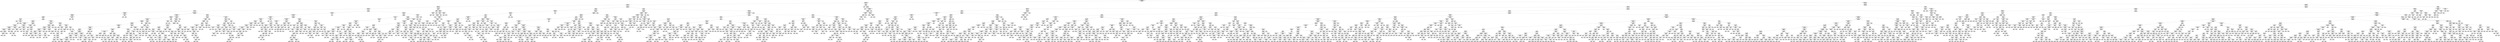 digraph Tree {
node [shape=box] ;
0 [label="marital-status_Married-civ-spouse <= 0.5\ngini = 0.3656\nsamples = 32561\nvalue = [24720, 7841]"] ;
1 [label="capital-gain <= 7073.5\ngini = 0.1221\nsamples = 17585\nvalue = [16436, 1149]"] ;
0 -> 1 [labeldistance=2.5, labelangle=45, headlabel="True"] ;
2 [label="education-num <= 12.5\ngini = 0.0935\nsamples = 17274\nvalue = [16425, 849]"] ;
1 -> 2 ;
3 [label="capital-loss <= 2218.5\ngini = 0.0481\nsamples = 13864\nvalue = [13522, 342]"] ;
2 -> 3 ;
4 [label="hours-per-week <= 40.5\ngini = 0.0446\nsamples = 13807\nvalue = [13492, 315]"] ;
3 -> 4 ;
5 [label="age <= 33.5\ngini = 0.0268\nsamples = 11351\nvalue = [11197, 154]"] ;
4 -> 5 ;
6 [label="relationship_Husband <= 0.5\ngini = 0.0071\nsamples = 6698\nvalue = [6674, 24]"] ;
5 -> 6 ;
7 [label="relationship_Wife <= 0.5\ngini = 0.0068\nsamples = 6696\nvalue = [6673, 23]"] ;
6 -> 7 ;
8 [label="fnlwgt <= 23759.0\ngini = 0.0066\nsamples = 6692\nvalue = [6670, 22]"] ;
7 -> 8 ;
9 [label="fnlwgt <= 23381.0\ngini = 0.142\nsamples = 26\nvalue = [24, 2]"] ;
8 -> 9 ;
10 [label="gini = 0.0\nsamples = 23\nvalue = [23, 0]"] ;
9 -> 10 ;
11 [label="workclass_Local-gov <= 0.5\ngini = 0.4444\nsamples = 3\nvalue = [1, 2]"] ;
9 -> 11 ;
12 [label="gini = 0.0\nsamples = 2\nvalue = [0, 2]"] ;
11 -> 12 ;
13 [label="gini = 0.0\nsamples = 1\nvalue = [1, 0]"] ;
11 -> 13 ;
14 [label="age <= 28.5\ngini = 0.006\nsamples = 6666\nvalue = [6646, 20]"] ;
8 -> 14 ;
15 [label="workclass_Local-gov <= 0.5\ngini = 0.0026\nsamples = 5386\nvalue = [5379, 7]"] ;
14 -> 15 ;
16 [label="workclass_Self-emp-not-inc <= 0.5\ngini = 0.0015\nsamples = 5245\nvalue = [5241, 4]"] ;
15 -> 16 ;
17 [label="occupation_Tech-support <= 0.5\ngini = 0.0012\nsamples = 5139\nvalue = [5136, 3]"] ;
16 -> 17 ;
18 [label="occupation_Exec-managerial <= 0.5\ngini = 0.0008\nsamples = 5026\nvalue = [5024, 2]"] ;
17 -> 18 ;
19 [label="occupation_Other-service <= 0.5\ngini = 0.0004\nsamples = 4882\nvalue = [4881, 1]"] ;
18 -> 19 ;
20 [label="gini = 0.0\nsamples = 3812\nvalue = [3812, 0]"] ;
19 -> 20 ;
21 [label="fnlwgt <= 127914.5\ngini = 0.0019\nsamples = 1070\nvalue = [1069, 1]"] ;
19 -> 21 ;
22 [label="fnlwgt <= 127707.5\ngini = 0.0065\nsamples = 308\nvalue = [307, 1]"] ;
21 -> 22 ;
23 [label="gini = 0.0\nsamples = 307\nvalue = [307, 0]"] ;
22 -> 23 ;
24 [label="gini = 0.0\nsamples = 1\nvalue = [0, 1]"] ;
22 -> 24 ;
25 [label="gini = 0.0\nsamples = 762\nvalue = [762, 0]"] ;
21 -> 25 ;
26 [label="education_Assoc-acdm <= 0.5\ngini = 0.0138\nsamples = 144\nvalue = [143, 1]"] ;
18 -> 26 ;
27 [label="gini = 0.0\nsamples = 135\nvalue = [135, 0]"] ;
26 -> 27 ;
28 [label="age <= 26.5\ngini = 0.1975\nsamples = 9\nvalue = [8, 1]"] ;
26 -> 28 ;
29 [label="gini = 0.0\nsamples = 7\nvalue = [7, 0]"] ;
28 -> 29 ;
30 [label="fnlwgt <= 279321.0\ngini = 0.5\nsamples = 2\nvalue = [1, 1]"] ;
28 -> 30 ;
31 [label="gini = 0.0\nsamples = 1\nvalue = [0, 1]"] ;
30 -> 31 ;
32 [label="gini = 0.0\nsamples = 1\nvalue = [1, 0]"] ;
30 -> 32 ;
33 [label="marital-status_Separated <= 0.5\ngini = 0.0175\nsamples = 113\nvalue = [112, 1]"] ;
17 -> 33 ;
34 [label="gini = 0.0\nsamples = 111\nvalue = [111, 0]"] ;
33 -> 34 ;
35 [label="education_HS-grad <= 0.5\ngini = 0.5\nsamples = 2\nvalue = [1, 1]"] ;
33 -> 35 ;
36 [label="gini = 0.0\nsamples = 1\nvalue = [0, 1]"] ;
35 -> 36 ;
37 [label="gini = 0.0\nsamples = 1\nvalue = [1, 0]"] ;
35 -> 37 ;
38 [label="race_Asian-Pac-Islander <= 0.5\ngini = 0.0187\nsamples = 106\nvalue = [105, 1]"] ;
16 -> 38 ;
39 [label="gini = 0.0\nsamples = 100\nvalue = [100, 0]"] ;
38 -> 39 ;
40 [label="relationship_Not-in-family <= 0.5\ngini = 0.2778\nsamples = 6\nvalue = [5, 1]"] ;
38 -> 40 ;
41 [label="gini = 0.0\nsamples = 4\nvalue = [4, 0]"] ;
40 -> 41 ;
42 [label="hours-per-week <= 35.0\ngini = 0.5\nsamples = 2\nvalue = [1, 1]"] ;
40 -> 42 ;
43 [label="gini = 0.0\nsamples = 1\nvalue = [0, 1]"] ;
42 -> 43 ;
44 [label="gini = 0.0\nsamples = 1\nvalue = [1, 0]"] ;
42 -> 44 ;
45 [label="education_5th-6th <= 0.5\ngini = 0.0416\nsamples = 141\nvalue = [138, 3]"] ;
15 -> 45 ;
46 [label="occupation_Protective-serv <= 0.5\ngini = 0.0282\nsamples = 140\nvalue = [138, 2]"] ;
45 -> 46 ;
47 [label="gini = 0.0\nsamples = 115\nvalue = [115, 0]"] ;
46 -> 47 ;
48 [label="fnlwgt <= 196863.0\ngini = 0.1472\nsamples = 25\nvalue = [23, 2]"] ;
46 -> 48 ;
49 [label="gini = 0.0\nsamples = 14\nvalue = [14, 0]"] ;
48 -> 49 ;
50 [label="fnlwgt <= 234027.0\ngini = 0.2975\nsamples = 11\nvalue = [9, 2]"] ;
48 -> 50 ;
51 [label="fnlwgt <= 199791.0\ngini = 0.4444\nsamples = 3\nvalue = [1, 2]"] ;
50 -> 51 ;
52 [label="gini = 0.0\nsamples = 1\nvalue = [0, 1]"] ;
51 -> 52 ;
53 [label="sex_Male <= 0.5\ngini = 0.5\nsamples = 2\nvalue = [1, 1]"] ;
51 -> 53 ;
54 [label="gini = 0.0\nsamples = 1\nvalue = [0, 1]"] ;
53 -> 54 ;
55 [label="gini = 0.0\nsamples = 1\nvalue = [1, 0]"] ;
53 -> 55 ;
56 [label="gini = 0.0\nsamples = 8\nvalue = [8, 0]"] ;
50 -> 56 ;
57 [label="gini = 0.0\nsamples = 1\nvalue = [0, 1]"] ;
45 -> 57 ;
58 [label="occupation_Craft-repair <= 0.5\ngini = 0.0201\nsamples = 1280\nvalue = [1267, 13]"] ;
14 -> 58 ;
59 [label="marital-status_Widowed <= 0.5\ngini = 0.0125\nsamples = 1117\nvalue = [1110, 7]"] ;
58 -> 59 ;
60 [label="workclass_State-gov <= 0.5\ngini = 0.0108\nsamples = 1106\nvalue = [1100, 6]"] ;
59 -> 60 ;
61 [label="education_7th-8th <= 0.5\ngini = 0.0075\nsamples = 1060\nvalue = [1056, 4]"] ;
60 -> 61 ;
62 [label="workclass_Federal-gov <= 0.5\ngini = 0.0057\nsamples = 1041\nvalue = [1038, 3]"] ;
61 -> 62 ;
63 [label="education_11th <= 0.5\ngini = 0.004\nsamples = 1004\nvalue = [1002, 2]"] ;
62 -> 63 ;
64 [label="fnlwgt <= 372765.0\ngini = 0.0021\nsamples = 963\nvalue = [962, 1]"] ;
63 -> 64 ;
65 [label="gini = 0.0\nsamples = 901\nvalue = [901, 0]"] ;
64 -> 65 ;
66 [label="fnlwgt <= 373437.5\ngini = 0.0317\nsamples = 62\nvalue = [61, 1]"] ;
64 -> 66 ;
67 [label="gini = 0.0\nsamples = 1\nvalue = [0, 1]"] ;
66 -> 67 ;
68 [label="gini = 0.0\nsamples = 61\nvalue = [61, 0]"] ;
66 -> 68 ;
69 [label="occupation_Exec-managerial <= 0.5\ngini = 0.0476\nsamples = 41\nvalue = [40, 1]"] ;
63 -> 69 ;
70 [label="gini = 0.0\nsamples = 39\nvalue = [39, 0]"] ;
69 -> 70 ;
71 [label="marital-status_Never-married <= 0.5\ngini = 0.5\nsamples = 2\nvalue = [1, 1]"] ;
69 -> 71 ;
72 [label="gini = 0.0\nsamples = 1\nvalue = [0, 1]"] ;
71 -> 72 ;
73 [label="gini = 0.0\nsamples = 1\nvalue = [1, 0]"] ;
71 -> 73 ;
74 [label="occupation_Other-service <= 0.5\ngini = 0.0526\nsamples = 37\nvalue = [36, 1]"] ;
62 -> 74 ;
75 [label="gini = 0.0\nsamples = 30\nvalue = [30, 0]"] ;
74 -> 75 ;
76 [label="age <= 30.5\ngini = 0.2449\nsamples = 7\nvalue = [6, 1]"] ;
74 -> 76 ;
77 [label="education_HS-grad <= 0.5\ngini = 0.5\nsamples = 2\nvalue = [1, 1]"] ;
76 -> 77 ;
78 [label="gini = 0.0\nsamples = 1\nvalue = [0, 1]"] ;
77 -> 78 ;
79 [label="gini = 0.0\nsamples = 1\nvalue = [1, 0]"] ;
77 -> 79 ;
80 [label="gini = 0.0\nsamples = 5\nvalue = [5, 0]"] ;
76 -> 80 ;
81 [label="occupation_Farming-fishing <= 0.5\ngini = 0.0997\nsamples = 19\nvalue = [18, 1]"] ;
61 -> 81 ;
82 [label="gini = 0.0\nsamples = 18\nvalue = [18, 0]"] ;
81 -> 82 ;
83 [label="gini = 0.0\nsamples = 1\nvalue = [0, 1]"] ;
81 -> 83 ;
84 [label="education_Assoc-acdm <= 0.5\ngini = 0.0832\nsamples = 46\nvalue = [44, 2]"] ;
60 -> 84 ;
85 [label="fnlwgt <= 399295.0\ngini = 0.0454\nsamples = 43\nvalue = [42, 1]"] ;
84 -> 85 ;
86 [label="gini = 0.0\nsamples = 39\nvalue = [39, 0]"] ;
85 -> 86 ;
87 [label="fnlwgt <= 460612.5\ngini = 0.375\nsamples = 4\nvalue = [3, 1]"] ;
85 -> 87 ;
88 [label="gini = 0.0\nsamples = 1\nvalue = [0, 1]"] ;
87 -> 88 ;
89 [label="gini = 0.0\nsamples = 3\nvalue = [3, 0]"] ;
87 -> 89 ;
90 [label="age <= 30.0\ngini = 0.4444\nsamples = 3\nvalue = [2, 1]"] ;
84 -> 90 ;
91 [label="gini = 0.0\nsamples = 1\nvalue = [0, 1]"] ;
90 -> 91 ;
92 [label="gini = 0.0\nsamples = 2\nvalue = [2, 0]"] ;
90 -> 92 ;
93 [label="age <= 29.5\ngini = 0.1653\nsamples = 11\nvalue = [10, 1]"] ;
59 -> 93 ;
94 [label="gini = 0.0\nsamples = 1\nvalue = [0, 1]"] ;
93 -> 94 ;
95 [label="gini = 0.0\nsamples = 10\nvalue = [10, 0]"] ;
93 -> 95 ;
96 [label="education-num <= 9.5\ngini = 0.0709\nsamples = 163\nvalue = [157, 6]"] ;
58 -> 96 ;
97 [label="fnlwgt <= 347879.0\ngini = 0.0177\nsamples = 112\nvalue = [111, 1]"] ;
96 -> 97 ;
98 [label="gini = 0.0\nsamples = 104\nvalue = [104, 0]"] ;
97 -> 98 ;
99 [label="fnlwgt <= 352303.5\ngini = 0.2188\nsamples = 8\nvalue = [7, 1]"] ;
97 -> 99 ;
100 [label="gini = 0.0\nsamples = 1\nvalue = [0, 1]"] ;
99 -> 100 ;
101 [label="gini = 0.0\nsamples = 7\nvalue = [7, 0]"] ;
99 -> 101 ;
102 [label="workclass_Federal-gov <= 0.5\ngini = 0.1769\nsamples = 51\nvalue = [46, 5]"] ;
96 -> 102 ;
103 [label="fnlwgt <= 220252.0\ngini = 0.1499\nsamples = 49\nvalue = [45, 4]"] ;
102 -> 103 ;
104 [label="fnlwgt <= 210558.0\ngini = 0.2188\nsamples = 32\nvalue = [28, 4]"] ;
103 -> 104 ;
105 [label="age <= 30.5\ngini = 0.1748\nsamples = 31\nvalue = [28, 3]"] ;
104 -> 105 ;
106 [label="fnlwgt <= 60105.0\ngini = 0.3367\nsamples = 14\nvalue = [11, 3]"] ;
105 -> 106 ;
107 [label="gini = 0.0\nsamples = 1\nvalue = [0, 1]"] ;
106 -> 107 ;
108 [label="fnlwgt <= 154796.5\ngini = 0.2604\nsamples = 13\nvalue = [11, 2]"] ;
106 -> 108 ;
109 [label="gini = 0.0\nsamples = 7\nvalue = [7, 0]"] ;
108 -> 109 ;
110 [label="fnlwgt <= 179165.5\ngini = 0.4444\nsamples = 6\nvalue = [4, 2]"] ;
108 -> 110 ;
111 [label="education-num <= 10.5\ngini = 0.4444\nsamples = 3\nvalue = [1, 2]"] ;
110 -> 111 ;
112 [label="gini = 0.5\nsamples = 2\nvalue = [1, 1]"] ;
111 -> 112 ;
113 [label="gini = 0.0\nsamples = 1\nvalue = [0, 1]"] ;
111 -> 113 ;
114 [label="gini = 0.0\nsamples = 3\nvalue = [3, 0]"] ;
110 -> 114 ;
115 [label="gini = 0.0\nsamples = 17\nvalue = [17, 0]"] ;
105 -> 115 ;
116 [label="gini = 0.0\nsamples = 1\nvalue = [0, 1]"] ;
104 -> 116 ;
117 [label="gini = 0.0\nsamples = 17\nvalue = [17, 0]"] ;
103 -> 117 ;
118 [label="race_Black <= 0.5\ngini = 0.5\nsamples = 2\nvalue = [1, 1]"] ;
102 -> 118 ;
119 [label="gini = 0.0\nsamples = 1\nvalue = [1, 0]"] ;
118 -> 119 ;
120 [label="gini = 0.0\nsamples = 1\nvalue = [0, 1]"] ;
118 -> 120 ;
121 [label="education_Some-college <= 0.5\ngini = 0.375\nsamples = 4\nvalue = [3, 1]"] ;
7 -> 121 ;
122 [label="gini = 0.0\nsamples = 3\nvalue = [3, 0]"] ;
121 -> 122 ;
123 [label="gini = 0.0\nsamples = 1\nvalue = [0, 1]"] ;
121 -> 123 ;
124 [label="education_HS-grad <= 0.5\ngini = 0.5\nsamples = 2\nvalue = [1, 1]"] ;
6 -> 124 ;
125 [label="gini = 0.0\nsamples = 1\nvalue = [1, 0]"] ;
124 -> 125 ;
126 [label="gini = 0.0\nsamples = 1\nvalue = [0, 1]"] ;
124 -> 126 ;
127 [label="occupation_Prof-specialty <= 0.5\ngini = 0.0543\nsamples = 4653\nvalue = [4523, 130]"] ;
5 -> 127 ;
128 [label="occupation_Exec-managerial <= 0.5\ngini = 0.046\nsamples = 4416\nvalue = [4312, 104]"] ;
127 -> 128 ;
129 [label="relationship_Wife <= 0.5\ngini = 0.0376\nsamples = 4072\nvalue = [3994, 78]"] ;
128 -> 129 ;
130 [label="occupation_Protective-serv <= 0.5\ngini = 0.0367\nsamples = 4067\nvalue = [3991, 76]"] ;
129 -> 130 ;
131 [label="native-country_India <= 0.5\ngini = 0.0339\nsamples = 4000\nvalue = [3931, 69]"] ;
130 -> 131 ;
132 [label="capital-gain <= 4718.5\ngini = 0.0334\nsamples = 3999\nvalue = [3931, 68]"] ;
131 -> 132 ;
133 [label="occupation_Craft-repair <= 0.5\ngini = 0.0317\nsamples = 3972\nvalue = [3908, 64]"] ;
132 -> 133 ;
134 [label="workclass_Self-emp-inc <= 0.5\ngini = 0.0255\nsamples = 3477\nvalue = [3432, 45]"] ;
133 -> 134 ;
135 [label="fnlwgt <= 20302.0\ngini = 0.024\nsamples = 3453\nvalue = [3411, 42]"] ;
134 -> 135 ;
136 [label="relationship_Unmarried <= 0.5\ngini = 0.32\nsamples = 5\nvalue = [4, 1]"] ;
135 -> 136 ;
137 [label="gini = 0.0\nsamples = 1\nvalue = [0, 1]"] ;
136 -> 137 ;
138 [label="gini = 0.0\nsamples = 4\nvalue = [4, 0]"] ;
136 -> 138 ;
139 [label="occupation_Tech-support <= 0.5\ngini = 0.0235\nsamples = 3448\nvalue = [3407, 41]"] ;
135 -> 139 ;
140 [label="native-country_England <= 0.5\ngini = 0.0209\nsamples = 3319\nvalue = [3284, 35]"] ;
139 -> 140 ;
141 [label="native-country_Italy <= 0.5\ngini = 0.0203\nsamples = 3311\nvalue = [3277, 34]"] ;
140 -> 141 ;
142 [label="race_White <= 0.5\ngini = 0.0198\nsamples = 3302\nvalue = [3269, 33]"] ;
141 -> 142 ;
143 [label="education_Assoc-voc <= 0.5\ngini = 0.0024\nsamples = 827\nvalue = [826, 1]"] ;
142 -> 143 ;
144 [label="gini = 0.0\nsamples = 801\nvalue = [801, 0]"] ;
143 -> 144 ;
145 [label="gini = 0.074\nsamples = 26\nvalue = [25, 1]"] ;
143 -> 145 ;
146 [label="occupation_Transport-moving <= 0.5\ngini = 0.0255\nsamples = 2475\nvalue = [2443, 32]"] ;
142 -> 146 ;
147 [label="gini = 0.0227\nsamples = 2356\nvalue = [2329, 27]"] ;
146 -> 147 ;
148 [label="gini = 0.0805\nsamples = 119\nvalue = [114, 5]"] ;
146 -> 148 ;
149 [label="fnlwgt <= 81056.5\ngini = 0.1975\nsamples = 9\nvalue = [8, 1]"] ;
141 -> 149 ;
150 [label="gini = 0.0\nsamples = 1\nvalue = [0, 1]"] ;
149 -> 150 ;
151 [label="gini = 0.0\nsamples = 8\nvalue = [8, 0]"] ;
149 -> 151 ;
152 [label="marital-status_Never-married <= 0.5\ngini = 0.2188\nsamples = 8\nvalue = [7, 1]"] ;
140 -> 152 ;
153 [label="gini = 0.0\nsamples = 7\nvalue = [7, 0]"] ;
152 -> 153 ;
154 [label="gini = 0.0\nsamples = 1\nvalue = [0, 1]"] ;
152 -> 154 ;
155 [label="native-country_Guatemala <= 0.5\ngini = 0.0887\nsamples = 129\nvalue = [123, 6]"] ;
139 -> 155 ;
156 [label="hours-per-week <= 13.5\ngini = 0.0751\nsamples = 128\nvalue = [123, 5]"] ;
155 -> 156 ;
157 [label="marital-status_Never-married <= 0.5\ngini = 0.5\nsamples = 2\nvalue = [1, 1]"] ;
156 -> 157 ;
158 [label="gini = 0.0\nsamples = 1\nvalue = [0, 1]"] ;
157 -> 158 ;
159 [label="gini = 0.0\nsamples = 1\nvalue = [1, 0]"] ;
157 -> 159 ;
160 [label="native-country_? <= 0.5\ngini = 0.0615\nsamples = 126\nvalue = [122, 4]"] ;
156 -> 160 ;
161 [label="marital-status_Divorced <= 0.5\ngini = 0.0472\nsamples = 124\nvalue = [121, 3]"] ;
160 -> 161 ;
162 [label="gini = 0.0965\nsamples = 59\nvalue = [56, 3]"] ;
161 -> 162 ;
163 [label="gini = 0.0\nsamples = 65\nvalue = [65, 0]"] ;
161 -> 163 ;
164 [label="fnlwgt <= 156576.0\ngini = 0.5\nsamples = 2\nvalue = [1, 1]"] ;
160 -> 164 ;
165 [label="gini = 0.0\nsamples = 1\nvalue = [1, 0]"] ;
164 -> 165 ;
166 [label="gini = 0.0\nsamples = 1\nvalue = [0, 1]"] ;
164 -> 166 ;
167 [label="gini = 0.0\nsamples = 1\nvalue = [0, 1]"] ;
155 -> 167 ;
168 [label="race_Asian-Pac-Islander <= 0.5\ngini = 0.2188\nsamples = 24\nvalue = [21, 3]"] ;
134 -> 168 ;
169 [label="age <= 56.5\ngini = 0.1588\nsamples = 23\nvalue = [21, 2]"] ;
168 -> 169 ;
170 [label="gini = 0.0\nsamples = 15\nvalue = [15, 0]"] ;
169 -> 170 ;
171 [label="age <= 59.5\ngini = 0.375\nsamples = 8\nvalue = [6, 2]"] ;
169 -> 171 ;
172 [label="gini = 0.0\nsamples = 1\nvalue = [0, 1]"] ;
171 -> 172 ;
173 [label="hours-per-week <= 30.0\ngini = 0.2449\nsamples = 7\nvalue = [6, 1]"] ;
171 -> 173 ;
174 [label="gini = 0.0\nsamples = 5\nvalue = [5, 0]"] ;
173 -> 174 ;
175 [label="education_Some-college <= 0.5\ngini = 0.5\nsamples = 2\nvalue = [1, 1]"] ;
173 -> 175 ;
176 [label="gini = 0.0\nsamples = 1\nvalue = [1, 0]"] ;
175 -> 176 ;
177 [label="gini = 0.0\nsamples = 1\nvalue = [0, 1]"] ;
175 -> 177 ;
178 [label="gini = 0.0\nsamples = 1\nvalue = [0, 1]"] ;
168 -> 178 ;
179 [label="age <= 49.5\ngini = 0.0738\nsamples = 495\nvalue = [476, 19]"] ;
133 -> 179 ;
180 [label="education_Some-college <= 0.5\ngini = 0.0422\nsamples = 371\nvalue = [363, 8]"] ;
179 -> 180 ;
181 [label="marital-status_Married-spouse-absent <= 0.5\ngini = 0.014\nsamples = 284\nvalue = [282, 2]"] ;
180 -> 181 ;
182 [label="fnlwgt <= 85951.0\ngini = 0.0074\nsamples = 269\nvalue = [268, 1]"] ;
181 -> 182 ;
183 [label="fnlwgt <= 84861.5\ngini = 0.0713\nsamples = 27\nvalue = [26, 1]"] ;
182 -> 183 ;
184 [label="gini = 0.0\nsamples = 26\nvalue = [26, 0]"] ;
183 -> 184 ;
185 [label="gini = 0.0\nsamples = 1\nvalue = [0, 1]"] ;
183 -> 185 ;
186 [label="gini = 0.0\nsamples = 242\nvalue = [242, 0]"] ;
182 -> 186 ;
187 [label="age <= 40.5\ngini = 0.1244\nsamples = 15\nvalue = [14, 1]"] ;
181 -> 187 ;
188 [label="age <= 39.0\ngini = 0.2778\nsamples = 6\nvalue = [5, 1]"] ;
187 -> 188 ;
189 [label="gini = 0.0\nsamples = 5\nvalue = [5, 0]"] ;
188 -> 189 ;
190 [label="gini = 0.0\nsamples = 1\nvalue = [0, 1]"] ;
188 -> 190 ;
191 [label="gini = 0.0\nsamples = 9\nvalue = [9, 0]"] ;
187 -> 191 ;
192 [label="fnlwgt <= 41026.0\ngini = 0.1284\nsamples = 87\nvalue = [81, 6]"] ;
180 -> 192 ;
193 [label="fnlwgt <= 35229.0\ngini = 0.4444\nsamples = 3\nvalue = [1, 2]"] ;
192 -> 193 ;
194 [label="gini = 0.0\nsamples = 1\nvalue = [1, 0]"] ;
193 -> 194 ;
195 [label="gini = 0.0\nsamples = 2\nvalue = [0, 2]"] ;
193 -> 195 ;
196 [label="age <= 45.5\ngini = 0.0907\nsamples = 84\nvalue = [80, 4]"] ;
192 -> 196 ;
197 [label="hours-per-week <= 36.0\ngini = 0.0548\nsamples = 71\nvalue = [69, 2]"] ;
196 -> 197 ;
198 [label="hours-per-week <= 32.5\ngini = 0.1975\nsamples = 9\nvalue = [8, 1]"] ;
197 -> 198 ;
199 [label="gini = 0.0\nsamples = 7\nvalue = [7, 0]"] ;
198 -> 199 ;
200 [label="workclass_Private <= 0.5\ngini = 0.5\nsamples = 2\nvalue = [1, 1]"] ;
198 -> 200 ;
201 [label="gini = 0.0\nsamples = 1\nvalue = [0, 1]"] ;
200 -> 201 ;
202 [label="gini = 0.0\nsamples = 1\nvalue = [1, 0]"] ;
200 -> 202 ;
203 [label="fnlwgt <= 126203.5\ngini = 0.0317\nsamples = 62\nvalue = [61, 1]"] ;
197 -> 203 ;
204 [label="fnlwgt <= 125050.0\ngini = 0.095\nsamples = 20\nvalue = [19, 1]"] ;
203 -> 204 ;
205 [label="gini = 0.0\nsamples = 19\nvalue = [19, 0]"] ;
204 -> 205 ;
206 [label="gini = 0.0\nsamples = 1\nvalue = [0, 1]"] ;
204 -> 206 ;
207 [label="gini = 0.0\nsamples = 42\nvalue = [42, 0]"] ;
203 -> 207 ;
208 [label="fnlwgt <= 308836.0\ngini = 0.2604\nsamples = 13\nvalue = [11, 2]"] ;
196 -> 208 ;
209 [label="hours-per-week <= 39.0\ngini = 0.1528\nsamples = 12\nvalue = [11, 1]"] ;
208 -> 209 ;
210 [label="marital-status_Widowed <= 0.5\ngini = 0.5\nsamples = 2\nvalue = [1, 1]"] ;
209 -> 210 ;
211 [label="gini = 0.0\nsamples = 1\nvalue = [0, 1]"] ;
210 -> 211 ;
212 [label="gini = 0.0\nsamples = 1\nvalue = [1, 0]"] ;
210 -> 212 ;
213 [label="gini = 0.0\nsamples = 10\nvalue = [10, 0]"] ;
209 -> 213 ;
214 [label="gini = 0.0\nsamples = 1\nvalue = [0, 1]"] ;
208 -> 214 ;
215 [label="workclass_Local-gov <= 0.5\ngini = 0.1617\nsamples = 124\nvalue = [113, 11]"] ;
179 -> 215 ;
216 [label="fnlwgt <= 111950.0\ngini = 0.1409\nsamples = 118\nvalue = [109, 9]"] ;
215 -> 216 ;
217 [label="fnlwgt <= 109658.0\ngini = 0.32\nsamples = 25\nvalue = [20, 5]"] ;
216 -> 217 ;
218 [label="age <= 57.0\ngini = 0.2778\nsamples = 24\nvalue = [20, 4]"] ;
217 -> 218 ;
219 [label="age <= 55.5\ngini = 0.4082\nsamples = 14\nvalue = [10, 4]"] ;
218 -> 219 ;
220 [label="fnlwgt <= 91403.0\ngini = 0.355\nsamples = 13\nvalue = [10, 3]"] ;
219 -> 220 ;
221 [label="gini = 0.2188\nsamples = 8\nvalue = [7, 1]"] ;
220 -> 221 ;
222 [label="gini = 0.48\nsamples = 5\nvalue = [3, 2]"] ;
220 -> 222 ;
223 [label="gini = 0.0\nsamples = 1\nvalue = [0, 1]"] ;
219 -> 223 ;
224 [label="gini = 0.0\nsamples = 10\nvalue = [10, 0]"] ;
218 -> 224 ;
225 [label="gini = 0.0\nsamples = 1\nvalue = [0, 1]"] ;
217 -> 225 ;
226 [label="fnlwgt <= 380931.5\ngini = 0.0823\nsamples = 93\nvalue = [89, 4]"] ;
216 -> 226 ;
227 [label="education_Assoc-voc <= 0.5\ngini = 0.0638\nsamples = 91\nvalue = [88, 3]"] ;
226 -> 227 ;
228 [label="age <= 53.5\ngini = 0.0439\nsamples = 89\nvalue = [87, 2]"] ;
227 -> 228 ;
229 [label="education_Some-college <= 0.5\ngini = 0.1023\nsamples = 37\nvalue = [35, 2]"] ;
228 -> 229 ;
230 [label="gini = 0.0605\nsamples = 32\nvalue = [31, 1]"] ;
229 -> 230 ;
231 [label="gini = 0.32\nsamples = 5\nvalue = [4, 1]"] ;
229 -> 231 ;
232 [label="gini = 0.0\nsamples = 52\nvalue = [52, 0]"] ;
228 -> 232 ;
233 [label="fnlwgt <= 233733.0\ngini = 0.5\nsamples = 2\nvalue = [1, 1]"] ;
227 -> 233 ;
234 [label="gini = 0.0\nsamples = 1\nvalue = [1, 0]"] ;
233 -> 234 ;
235 [label="gini = 0.0\nsamples = 1\nvalue = [0, 1]"] ;
233 -> 235 ;
236 [label="native-country_United-States <= 0.5\ngini = 0.5\nsamples = 2\nvalue = [1, 1]"] ;
226 -> 236 ;
237 [label="gini = 0.0\nsamples = 1\nvalue = [0, 1]"] ;
236 -> 237 ;
238 [label="gini = 0.0\nsamples = 1\nvalue = [1, 0]"] ;
236 -> 238 ;
239 [label="marital-status_Divorced <= 0.5\ngini = 0.4444\nsamples = 6\nvalue = [4, 2]"] ;
215 -> 239 ;
240 [label="gini = 0.0\nsamples = 3\nvalue = [3, 0]"] ;
239 -> 240 ;
241 [label="education-num <= 10.0\ngini = 0.4444\nsamples = 3\nvalue = [1, 2]"] ;
239 -> 241 ;
242 [label="gini = 0.0\nsamples = 2\nvalue = [0, 2]"] ;
241 -> 242 ;
243 [label="gini = 0.0\nsamples = 1\nvalue = [1, 0]"] ;
241 -> 243 ;
244 [label="capital-gain <= 4826.0\ngini = 0.2524\nsamples = 27\nvalue = [23, 4]"] ;
132 -> 244 ;
245 [label="gini = 0.0\nsamples = 3\nvalue = [0, 3]"] ;
244 -> 245 ;
246 [label="occupation_Tech-support <= 0.5\ngini = 0.0799\nsamples = 24\nvalue = [23, 1]"] ;
244 -> 246 ;
247 [label="gini = 0.0\nsamples = 21\nvalue = [21, 0]"] ;
246 -> 247 ;
248 [label="sex_Male <= 0.5\ngini = 0.4444\nsamples = 3\nvalue = [2, 1]"] ;
246 -> 248 ;
249 [label="gini = 0.0\nsamples = 2\nvalue = [2, 0]"] ;
248 -> 249 ;
250 [label="gini = 0.0\nsamples = 1\nvalue = [0, 1]"] ;
248 -> 250 ;
251 [label="gini = 0.0\nsamples = 1\nvalue = [0, 1]"] ;
131 -> 251 ;
252 [label="workclass_Private <= 0.5\ngini = 0.1871\nsamples = 67\nvalue = [60, 7]"] ;
130 -> 252 ;
253 [label="fnlwgt <= 364930.5\ngini = 0.2726\nsamples = 43\nvalue = [36, 7]"] ;
252 -> 253 ;
254 [label="fnlwgt <= 33692.0\ngini = 0.2449\nsamples = 42\nvalue = [36, 6]"] ;
253 -> 254 ;
255 [label="workclass_Local-gov <= 0.5\ngini = 0.5\nsamples = 2\nvalue = [1, 1]"] ;
254 -> 255 ;
256 [label="gini = 0.0\nsamples = 1\nvalue = [0, 1]"] ;
255 -> 256 ;
257 [label="gini = 0.0\nsamples = 1\nvalue = [1, 0]"] ;
255 -> 257 ;
258 [label="marital-status_Divorced <= 0.5\ngini = 0.2188\nsamples = 40\nvalue = [35, 5]"] ;
254 -> 258 ;
259 [label="fnlwgt <= 310871.0\ngini = 0.3299\nsamples = 24\nvalue = [19, 5]"] ;
258 -> 259 ;
260 [label="fnlwgt <= 152565.0\ngini = 0.2873\nsamples = 23\nvalue = [19, 4]"] ;
259 -> 260 ;
261 [label="gini = 0.0\nsamples = 9\nvalue = [9, 0]"] ;
260 -> 261 ;
262 [label="fnlwgt <= 163716.0\ngini = 0.4082\nsamples = 14\nvalue = [10, 4]"] ;
260 -> 262 ;
263 [label="gini = 0.0\nsamples = 1\nvalue = [0, 1]"] ;
262 -> 263 ;
264 [label="workclass_Local-gov <= 0.5\ngini = 0.355\nsamples = 13\nvalue = [10, 3]"] ;
262 -> 264 ;
265 [label="gini = 0.0\nsamples = 4\nvalue = [4, 0]"] ;
264 -> 265 ;
266 [label="education-num <= 9.5\ngini = 0.4444\nsamples = 9\nvalue = [6, 3]"] ;
264 -> 266 ;
267 [label="gini = 0.0\nsamples = 4\nvalue = [4, 0]"] ;
266 -> 267 ;
268 [label="age <= 41.5\ngini = 0.48\nsamples = 5\nvalue = [2, 3]"] ;
266 -> 268 ;
269 [label="gini = 0.0\nsamples = 2\nvalue = [0, 2]"] ;
268 -> 269 ;
270 [label="gini = 0.4444\nsamples = 3\nvalue = [2, 1]"] ;
268 -> 270 ;
271 [label="gini = 0.0\nsamples = 1\nvalue = [0, 1]"] ;
259 -> 271 ;
272 [label="gini = 0.0\nsamples = 16\nvalue = [16, 0]"] ;
258 -> 272 ;
273 [label="gini = 0.0\nsamples = 1\nvalue = [0, 1]"] ;
253 -> 273 ;
274 [label="gini = 0.0\nsamples = 24\nvalue = [24, 0]"] ;
252 -> 274 ;
275 [label="age <= 36.5\ngini = 0.48\nsamples = 5\nvalue = [3, 2]"] ;
129 -> 275 ;
276 [label="education-num <= 11.0\ngini = 0.4444\nsamples = 3\nvalue = [1, 2]"] ;
275 -> 276 ;
277 [label="gini = 0.0\nsamples = 2\nvalue = [0, 2]"] ;
276 -> 277 ;
278 [label="gini = 0.0\nsamples = 1\nvalue = [1, 0]"] ;
276 -> 278 ;
279 [label="gini = 0.0\nsamples = 2\nvalue = [2, 0]"] ;
275 -> 279 ;
280 [label="native-country_Ireland <= 0.5\ngini = 0.1397\nsamples = 344\nvalue = [318, 26]"] ;
128 -> 280 ;
281 [label="native-country_Japan <= 0.5\ngini = 0.1351\nsamples = 343\nvalue = [318, 25]"] ;
280 -> 281 ;
282 [label="capital-gain <= 5373.5\ngini = 0.1305\nsamples = 342\nvalue = [318, 24]"] ;
281 -> 282 ;
283 [label="education-num <= 10.5\ngini = 0.1258\nsamples = 341\nvalue = [318, 23]"] ;
282 -> 283 ;
284 [label="marital-status_Widowed <= 0.5\ngini = 0.1033\nsamples = 293\nvalue = [277, 16]"] ;
283 -> 284 ;
285 [label="fnlwgt <= 61980.5\ngini = 0.0835\nsamples = 252\nvalue = [241, 11]"] ;
284 -> 285 ;
286 [label="fnlwgt <= 47090.0\ngini = 0.2112\nsamples = 25\nvalue = [22, 3]"] ;
285 -> 286 ;
287 [label="gini = 0.0\nsamples = 19\nvalue = [19, 0]"] ;
286 -> 287 ;
288 [label="relationship_Not-in-family <= 0.5\ngini = 0.5\nsamples = 6\nvalue = [3, 3]"] ;
286 -> 288 ;
289 [label="gini = 0.0\nsamples = 2\nvalue = [0, 2]"] ;
288 -> 289 ;
290 [label="age <= 37.5\ngini = 0.375\nsamples = 4\nvalue = [3, 1]"] ;
288 -> 290 ;
291 [label="gini = 0.0\nsamples = 1\nvalue = [0, 1]"] ;
290 -> 291 ;
292 [label="gini = 0.0\nsamples = 3\nvalue = [3, 0]"] ;
290 -> 292 ;
293 [label="fnlwgt <= 138184.0\ngini = 0.068\nsamples = 227\nvalue = [219, 8]"] ;
285 -> 293 ;
294 [label="gini = 0.0\nsamples = 63\nvalue = [63, 0]"] ;
293 -> 294 ;
295 [label="fnlwgt <= 140565.0\ngini = 0.0928\nsamples = 164\nvalue = [156, 8]"] ;
293 -> 295 ;
296 [label="gini = 0.0\nsamples = 1\nvalue = [0, 1]"] ;
295 -> 296 ;
297 [label="education_HS-grad <= 0.5\ngini = 0.0822\nsamples = 163\nvalue = [156, 7]"] ;
295 -> 297 ;
298 [label="age <= 53.5\ngini = 0.0222\nsamples = 89\nvalue = [88, 1]"] ;
297 -> 298 ;
299 [label="gini = 0.0\nsamples = 73\nvalue = [73, 0]"] ;
298 -> 299 ;
300 [label="marital-status_Never-married <= 0.5\ngini = 0.1172\nsamples = 16\nvalue = [15, 1]"] ;
298 -> 300 ;
301 [label="gini = 0.0\nsamples = 14\nvalue = [14, 0]"] ;
300 -> 301 ;
302 [label="workclass_Self-emp-inc <= 0.5\ngini = 0.5\nsamples = 2\nvalue = [1, 1]"] ;
300 -> 302 ;
303 [label="gini = 0.0\nsamples = 1\nvalue = [0, 1]"] ;
302 -> 303 ;
304 [label="gini = 0.0\nsamples = 1\nvalue = [1, 0]"] ;
302 -> 304 ;
305 [label="fnlwgt <= 329254.5\ngini = 0.149\nsamples = 74\nvalue = [68, 6]"] ;
297 -> 305 ;
306 [label="hours-per-week <= 32.5\ngini = 0.1172\nsamples = 64\nvalue = [60, 4]"] ;
305 -> 306 ;
307 [label="fnlwgt <= 212834.5\ngini = 0.4444\nsamples = 3\nvalue = [2, 1]"] ;
306 -> 307 ;
308 [label="gini = 0.0\nsamples = 1\nvalue = [0, 1]"] ;
307 -> 308 ;
309 [label="gini = 0.0\nsamples = 2\nvalue = [2, 0]"] ;
307 -> 309 ;
310 [label="relationship_Unmarried <= 0.5\ngini = 0.0935\nsamples = 61\nvalue = [58, 3]"] ;
306 -> 310 ;
311 [label="gini = 0.0\nsamples = 32\nvalue = [32, 0]"] ;
310 -> 311 ;
312 [label="gini = 0.1855\nsamples = 29\nvalue = [26, 3]"] ;
310 -> 312 ;
313 [label="fnlwgt <= 344967.5\ngini = 0.32\nsamples = 10\nvalue = [8, 2]"] ;
305 -> 313 ;
314 [label="race_Black <= 0.5\ngini = 0.4444\nsamples = 3\nvalue = [1, 2]"] ;
313 -> 314 ;
315 [label="gini = 0.0\nsamples = 2\nvalue = [0, 2]"] ;
314 -> 315 ;
316 [label="gini = 0.0\nsamples = 1\nvalue = [1, 0]"] ;
314 -> 316 ;
317 [label="gini = 0.0\nsamples = 7\nvalue = [7, 0]"] ;
313 -> 317 ;
318 [label="fnlwgt <= 25270.0\ngini = 0.2142\nsamples = 41\nvalue = [36, 5]"] ;
284 -> 318 ;
319 [label="workclass_Federal-gov <= 0.5\ngini = 0.5\nsamples = 2\nvalue = [1, 1]"] ;
318 -> 319 ;
320 [label="gini = 0.0\nsamples = 1\nvalue = [0, 1]"] ;
319 -> 320 ;
321 [label="gini = 0.0\nsamples = 1\nvalue = [1, 0]"] ;
319 -> 321 ;
322 [label="fnlwgt <= 126767.0\ngini = 0.1841\nsamples = 39\nvalue = [35, 4]"] ;
318 -> 322 ;
323 [label="gini = 0.0\nsamples = 12\nvalue = [12, 0]"] ;
322 -> 323 ;
324 [label="fnlwgt <= 142112.0\ngini = 0.2524\nsamples = 27\nvalue = [23, 4]"] ;
322 -> 324 ;
325 [label="hours-per-week <= 35.0\ngini = 0.4444\nsamples = 3\nvalue = [1, 2]"] ;
324 -> 325 ;
326 [label="gini = 0.0\nsamples = 1\nvalue = [1, 0]"] ;
325 -> 326 ;
327 [label="gini = 0.0\nsamples = 2\nvalue = [0, 2]"] ;
325 -> 327 ;
328 [label="age <= 66.5\ngini = 0.1528\nsamples = 24\nvalue = [22, 2]"] ;
324 -> 328 ;
329 [label="gini = 0.0\nsamples = 16\nvalue = [16, 0]"] ;
328 -> 329 ;
330 [label="age <= 69.0\ngini = 0.375\nsamples = 8\nvalue = [6, 2]"] ;
328 -> 330 ;
331 [label="gini = 0.0\nsamples = 2\nvalue = [0, 2]"] ;
330 -> 331 ;
332 [label="gini = 0.0\nsamples = 6\nvalue = [6, 0]"] ;
330 -> 332 ;
333 [label="age <= 57.0\ngini = 0.2491\nsamples = 48\nvalue = [41, 7]"] ;
283 -> 333 ;
334 [label="fnlwgt <= 354495.0\ngini = 0.142\nsamples = 39\nvalue = [36, 3]"] ;
333 -> 334 ;
335 [label="relationship_Not-in-family <= 0.5\ngini = 0.1023\nsamples = 37\nvalue = [35, 2]"] ;
334 -> 335 ;
336 [label="gini = 0.0\nsamples = 19\nvalue = [19, 0]"] ;
335 -> 336 ;
337 [label="workclass_Private <= 0.5\ngini = 0.1975\nsamples = 18\nvalue = [16, 2]"] ;
335 -> 337 ;
338 [label="gini = 0.0\nsamples = 10\nvalue = [10, 0]"] ;
337 -> 338 ;
339 [label="marital-status_Divorced <= 0.5\ngini = 0.375\nsamples = 8\nvalue = [6, 2]"] ;
337 -> 339 ;
340 [label="gini = 0.0\nsamples = 2\nvalue = [2, 0]"] ;
339 -> 340 ;
341 [label="education_Assoc-acdm <= 0.5\ngini = 0.4444\nsamples = 6\nvalue = [4, 2]"] ;
339 -> 341 ;
342 [label="gini = 0.0\nsamples = 1\nvalue = [0, 1]"] ;
341 -> 342 ;
343 [label="fnlwgt <= 235430.0\ngini = 0.32\nsamples = 5\nvalue = [4, 1]"] ;
341 -> 343 ;
344 [label="gini = 0.0\nsamples = 3\nvalue = [3, 0]"] ;
343 -> 344 ;
345 [label="fnlwgt <= 269098.0\ngini = 0.5\nsamples = 2\nvalue = [1, 1]"] ;
343 -> 345 ;
346 [label="gini = 0.0\nsamples = 1\nvalue = [0, 1]"] ;
345 -> 346 ;
347 [label="gini = 0.0\nsamples = 1\nvalue = [1, 0]"] ;
345 -> 347 ;
348 [label="age <= 42.5\ngini = 0.5\nsamples = 2\nvalue = [1, 1]"] ;
334 -> 348 ;
349 [label="gini = 0.0\nsamples = 1\nvalue = [0, 1]"] ;
348 -> 349 ;
350 [label="gini = 0.0\nsamples = 1\nvalue = [1, 0]"] ;
348 -> 350 ;
351 [label="fnlwgt <= 157862.0\ngini = 0.4938\nsamples = 9\nvalue = [5, 4]"] ;
333 -> 351 ;
352 [label="gini = 0.0\nsamples = 3\nvalue = [0, 3]"] ;
351 -> 352 ;
353 [label="fnlwgt <= 266228.0\ngini = 0.2778\nsamples = 6\nvalue = [5, 1]"] ;
351 -> 353 ;
354 [label="gini = 0.0\nsamples = 5\nvalue = [5, 0]"] ;
353 -> 354 ;
355 [label="gini = 0.0\nsamples = 1\nvalue = [0, 1]"] ;
353 -> 355 ;
356 [label="gini = 0.0\nsamples = 1\nvalue = [0, 1]"] ;
282 -> 356 ;
357 [label="gini = 0.0\nsamples = 1\nvalue = [0, 1]"] ;
281 -> 357 ;
358 [label="gini = 0.0\nsamples = 1\nvalue = [0, 1]"] ;
280 -> 358 ;
359 [label="sex_Female <= 0.5\ngini = 0.1953\nsamples = 237\nvalue = [211, 26]"] ;
127 -> 359 ;
360 [label="capital-gain <= 4718.5\ngini = 0.4012\nsamples = 54\nvalue = [39, 15]"] ;
359 -> 360 ;
361 [label="native-country_Japan <= 0.5\ngini = 0.375\nsamples = 52\nvalue = [39, 13]"] ;
360 -> 361 ;
362 [label="education_HS-grad <= 0.5\ngini = 0.3599\nsamples = 51\nvalue = [39, 12]"] ;
361 -> 362 ;
363 [label="age <= 51.0\ngini = 0.4244\nsamples = 36\nvalue = [25, 11]"] ;
362 -> 363 ;
364 [label="native-country_Germany <= 0.5\ngini = 0.3578\nsamples = 30\nvalue = [23, 7]"] ;
363 -> 364 ;
365 [label="race_Amer-Indian-Eskimo <= 0.5\ngini = 0.3282\nsamples = 29\nvalue = [23, 6]"] ;
364 -> 365 ;
366 [label="capital-loss <= 782.0\ngini = 0.2934\nsamples = 28\nvalue = [23, 5]"] ;
365 -> 366 ;
367 [label="workclass_Federal-gov <= 0.5\ngini = 0.2524\nsamples = 27\nvalue = [23, 4]"] ;
366 -> 367 ;
368 [label="fnlwgt <= 30665.5\ngini = 0.2041\nsamples = 26\nvalue = [23, 3]"] ;
367 -> 368 ;
369 [label="gini = 0.0\nsamples = 1\nvalue = [0, 1]"] ;
368 -> 369 ;
370 [label="education-num <= 10.5\ngini = 0.1472\nsamples = 25\nvalue = [23, 2]"] ;
368 -> 370 ;
371 [label="gini = 0.0\nsamples = 15\nvalue = [15, 0]"] ;
370 -> 371 ;
372 [label="fnlwgt <= 223196.5\ngini = 0.32\nsamples = 10\nvalue = [8, 2]"] ;
370 -> 372 ;
373 [label="fnlwgt <= 205587.5\ngini = 0.4444\nsamples = 6\nvalue = [4, 2]"] ;
372 -> 373 ;
374 [label="gini = 0.32\nsamples = 5\nvalue = [4, 1]"] ;
373 -> 374 ;
375 [label="gini = 0.0\nsamples = 1\nvalue = [0, 1]"] ;
373 -> 375 ;
376 [label="gini = 0.0\nsamples = 4\nvalue = [4, 0]"] ;
372 -> 376 ;
377 [label="gini = 0.0\nsamples = 1\nvalue = [0, 1]"] ;
367 -> 377 ;
378 [label="gini = 0.0\nsamples = 1\nvalue = [0, 1]"] ;
366 -> 378 ;
379 [label="gini = 0.0\nsamples = 1\nvalue = [0, 1]"] ;
365 -> 379 ;
380 [label="gini = 0.0\nsamples = 1\nvalue = [0, 1]"] ;
364 -> 380 ;
381 [label="fnlwgt <= 188002.5\ngini = 0.4444\nsamples = 6\nvalue = [2, 4]"] ;
363 -> 381 ;
382 [label="education_Assoc-voc <= 0.5\ngini = 0.4444\nsamples = 3\nvalue = [2, 1]"] ;
381 -> 382 ;
383 [label="gini = 0.0\nsamples = 2\nvalue = [2, 0]"] ;
382 -> 383 ;
384 [label="gini = 0.0\nsamples = 1\nvalue = [0, 1]"] ;
382 -> 384 ;
385 [label="gini = 0.0\nsamples = 3\nvalue = [0, 3]"] ;
381 -> 385 ;
386 [label="fnlwgt <= 119416.5\ngini = 0.1244\nsamples = 15\nvalue = [14, 1]"] ;
362 -> 386 ;
387 [label="age <= 44.5\ngini = 0.4444\nsamples = 3\nvalue = [2, 1]"] ;
386 -> 387 ;
388 [label="gini = 0.0\nsamples = 1\nvalue = [0, 1]"] ;
387 -> 388 ;
389 [label="gini = 0.0\nsamples = 2\nvalue = [2, 0]"] ;
387 -> 389 ;
390 [label="gini = 0.0\nsamples = 12\nvalue = [12, 0]"] ;
386 -> 390 ;
391 [label="gini = 0.0\nsamples = 1\nvalue = [0, 1]"] ;
361 -> 391 ;
392 [label="gini = 0.0\nsamples = 2\nvalue = [0, 2]"] ;
360 -> 392 ;
393 [label="native-country_Philippines <= 0.5\ngini = 0.113\nsamples = 183\nvalue = [172, 11]"] ;
359 -> 393 ;
394 [label="capital-loss <= 1472.0\ngini = 0.1039\nsamples = 182\nvalue = [172, 10]"] ;
393 -> 394 ;
395 [label="workclass_Federal-gov <= 0.5\ngini = 0.0955\nsamples = 179\nvalue = [170, 9]"] ;
394 -> 395 ;
396 [label="age <= 36.5\ngini = 0.0794\nsamples = 169\nvalue = [162, 7]"] ;
395 -> 396 ;
397 [label="hours-per-week <= 16.0\ngini = 0.2041\nsamples = 26\nvalue = [23, 3]"] ;
396 -> 397 ;
398 [label="relationship_Unmarried <= 0.5\ngini = 0.5\nsamples = 2\nvalue = [1, 1]"] ;
397 -> 398 ;
399 [label="gini = 0.0\nsamples = 1\nvalue = [0, 1]"] ;
398 -> 399 ;
400 [label="gini = 0.0\nsamples = 1\nvalue = [1, 0]"] ;
398 -> 400 ;
401 [label="marital-status_Divorced <= 0.5\ngini = 0.1528\nsamples = 24\nvalue = [22, 2]"] ;
397 -> 401 ;
402 [label="gini = 0.0\nsamples = 15\nvalue = [15, 0]"] ;
401 -> 402 ;
403 [label="relationship_Own-child <= 0.5\ngini = 0.3457\nsamples = 9\nvalue = [7, 2]"] ;
401 -> 403 ;
404 [label="fnlwgt <= 178916.0\ngini = 0.2188\nsamples = 8\nvalue = [7, 1]"] ;
403 -> 404 ;
405 [label="education_Assoc-voc <= 0.5\ngini = 0.4444\nsamples = 3\nvalue = [2, 1]"] ;
404 -> 405 ;
406 [label="gini = 0.0\nsamples = 2\nvalue = [2, 0]"] ;
405 -> 406 ;
407 [label="gini = 0.0\nsamples = 1\nvalue = [0, 1]"] ;
405 -> 407 ;
408 [label="gini = 0.0\nsamples = 5\nvalue = [5, 0]"] ;
404 -> 408 ;
409 [label="gini = 0.0\nsamples = 1\nvalue = [0, 1]"] ;
403 -> 409 ;
410 [label="marital-status_Divorced <= 0.5\ngini = 0.0544\nsamples = 143\nvalue = [139, 4]"] ;
396 -> 410 ;
411 [label="gini = 0.0\nsamples = 69\nvalue = [69, 0]"] ;
410 -> 411 ;
412 [label="education_Some-college <= 0.5\ngini = 0.1023\nsamples = 74\nvalue = [70, 4]"] ;
410 -> 412 ;
413 [label="fnlwgt <= 46887.0\ngini = 0.1557\nsamples = 47\nvalue = [43, 4]"] ;
412 -> 413 ;
414 [label="relationship_Not-in-family <= 0.5\ngini = 0.5\nsamples = 2\nvalue = [1, 1]"] ;
413 -> 414 ;
415 [label="gini = 0.0\nsamples = 1\nvalue = [0, 1]"] ;
414 -> 415 ;
416 [label="gini = 0.0\nsamples = 1\nvalue = [1, 0]"] ;
414 -> 416 ;
417 [label="fnlwgt <= 137044.5\ngini = 0.1244\nsamples = 45\nvalue = [42, 3]"] ;
413 -> 417 ;
418 [label="gini = 0.0\nsamples = 18\nvalue = [18, 0]"] ;
417 -> 418 ;
419 [label="fnlwgt <= 139169.0\ngini = 0.1975\nsamples = 27\nvalue = [24, 3]"] ;
417 -> 419 ;
420 [label="gini = 0.0\nsamples = 1\nvalue = [0, 1]"] ;
419 -> 420 ;
421 [label="age <= 44.5\ngini = 0.142\nsamples = 26\nvalue = [24, 2]"] ;
419 -> 421 ;
422 [label="age <= 43.5\ngini = 0.32\nsamples = 10\nvalue = [8, 2]"] ;
421 -> 422 ;
423 [label="fnlwgt <= 183690.0\ngini = 0.1975\nsamples = 9\nvalue = [8, 1]"] ;
422 -> 423 ;
424 [label="gini = 0.0\nsamples = 5\nvalue = [5, 0]"] ;
423 -> 424 ;
425 [label="gini = 0.375\nsamples = 4\nvalue = [3, 1]"] ;
423 -> 425 ;
426 [label="gini = 0.0\nsamples = 1\nvalue = [0, 1]"] ;
422 -> 426 ;
427 [label="gini = 0.0\nsamples = 16\nvalue = [16, 0]"] ;
421 -> 427 ;
428 [label="gini = 0.0\nsamples = 27\nvalue = [27, 0]"] ;
412 -> 428 ;
429 [label="fnlwgt <= 242596.5\ngini = 0.32\nsamples = 10\nvalue = [8, 2]"] ;
395 -> 429 ;
430 [label="race_White <= 0.5\ngini = 0.1975\nsamples = 9\nvalue = [8, 1]"] ;
429 -> 430 ;
431 [label="gini = 0.0\nsamples = 5\nvalue = [5, 0]"] ;
430 -> 431 ;
432 [label="education_Some-college <= 0.5\ngini = 0.375\nsamples = 4\nvalue = [3, 1]"] ;
430 -> 432 ;
433 [label="gini = 0.0\nsamples = 2\nvalue = [2, 0]"] ;
432 -> 433 ;
434 [label="marital-status_Never-married <= 0.5\ngini = 0.5\nsamples = 2\nvalue = [1, 1]"] ;
432 -> 434 ;
435 [label="gini = 0.0\nsamples = 1\nvalue = [0, 1]"] ;
434 -> 435 ;
436 [label="gini = 0.0\nsamples = 1\nvalue = [1, 0]"] ;
434 -> 436 ;
437 [label="gini = 0.0\nsamples = 1\nvalue = [0, 1]"] ;
429 -> 437 ;
438 [label="age <= 46.0\ngini = 0.4444\nsamples = 3\nvalue = [2, 1]"] ;
394 -> 438 ;
439 [label="gini = 0.0\nsamples = 1\nvalue = [0, 1]"] ;
438 -> 439 ;
440 [label="gini = 0.0\nsamples = 2\nvalue = [2, 0]"] ;
438 -> 440 ;
441 [label="gini = 0.0\nsamples = 1\nvalue = [0, 1]"] ;
393 -> 441 ;
442 [label="age <= 38.5\ngini = 0.1225\nsamples = 2456\nvalue = [2295, 161]"] ;
4 -> 442 ;
443 [label="native-country_India <= 0.5\ngini = 0.0748\nsamples = 1568\nvalue = [1507, 61]"] ;
442 -> 443 ;
444 [label="relationship_Not-in-family <= 0.5\ngini = 0.0736\nsamples = 1567\nvalue = [1507, 60]"] ;
443 -> 444 ;
445 [label="native-country_Portugal <= 0.5\ngini = 0.0264\nsamples = 673\nvalue = [664, 9]"] ;
444 -> 445 ;
446 [label="race_Asian-Pac-Islander <= 0.5\ngini = 0.0236\nsamples = 671\nvalue = [663, 8]"] ;
445 -> 446 ;
447 [label="hours-per-week <= 98.5\ngini = 0.0181\nsamples = 657\nvalue = [651, 6]"] ;
446 -> 447 ;
448 [label="relationship_Husband <= 0.5\ngini = 0.0152\nsamples = 653\nvalue = [648, 5]"] ;
447 -> 448 ;
449 [label="workclass_Federal-gov <= 0.5\ngini = 0.0123\nsamples = 649\nvalue = [645, 4]"] ;
448 -> 449 ;
450 [label="marital-status_Married-spouse-absent <= 0.5\ngini = 0.0093\nsamples = 642\nvalue = [639, 3]"] ;
449 -> 450 ;
451 [label="fnlwgt <= 284055.5\ngini = 0.0063\nsamples = 628\nvalue = [626, 2]"] ;
450 -> 451 ;
452 [label="gini = 0.0\nsamples = 537\nvalue = [537, 0]"] ;
451 -> 452 ;
453 [label="fnlwgt <= 284811.5\ngini = 0.043\nsamples = 91\nvalue = [89, 2]"] ;
451 -> 453 ;
454 [label="gini = 0.0\nsamples = 1\nvalue = [0, 1]"] ;
453 -> 454 ;
455 [label="fnlwgt <= 287804.5\ngini = 0.022\nsamples = 90\nvalue = [89, 1]"] ;
453 -> 455 ;
456 [label="education_Assoc-acdm <= 0.5\ngini = 0.4444\nsamples = 3\nvalue = [2, 1]"] ;
455 -> 456 ;
457 [label="gini = 0.0\nsamples = 2\nvalue = [2, 0]"] ;
456 -> 457 ;
458 [label="gini = 0.0\nsamples = 1\nvalue = [0, 1]"] ;
456 -> 458 ;
459 [label="gini = 0.0\nsamples = 87\nvalue = [87, 0]"] ;
455 -> 459 ;
460 [label="workclass_Self-emp-not-inc <= 0.5\ngini = 0.1327\nsamples = 14\nvalue = [13, 1]"] ;
450 -> 460 ;
461 [label="gini = 0.0\nsamples = 13\nvalue = [13, 0]"] ;
460 -> 461 ;
462 [label="gini = 0.0\nsamples = 1\nvalue = [0, 1]"] ;
460 -> 462 ;
463 [label="education-num <= 11.5\ngini = 0.2449\nsamples = 7\nvalue = [6, 1]"] ;
449 -> 463 ;
464 [label="gini = 0.0\nsamples = 6\nvalue = [6, 0]"] ;
463 -> 464 ;
465 [label="gini = 0.0\nsamples = 1\nvalue = [0, 1]"] ;
463 -> 465 ;
466 [label="hours-per-week <= 49.5\ngini = 0.375\nsamples = 4\nvalue = [3, 1]"] ;
448 -> 466 ;
467 [label="gini = 0.0\nsamples = 1\nvalue = [0, 1]"] ;
466 -> 467 ;
468 [label="gini = 0.0\nsamples = 3\nvalue = [3, 0]"] ;
466 -> 468 ;
469 [label="fnlwgt <= 173043.0\ngini = 0.375\nsamples = 4\nvalue = [3, 1]"] ;
447 -> 469 ;
470 [label="gini = 0.0\nsamples = 3\nvalue = [3, 0]"] ;
469 -> 470 ;
471 [label="gini = 0.0\nsamples = 1\nvalue = [0, 1]"] ;
469 -> 471 ;
472 [label="fnlwgt <= 70533.5\ngini = 0.2449\nsamples = 14\nvalue = [12, 2]"] ;
446 -> 472 ;
473 [label="gini = 0.0\nsamples = 1\nvalue = [0, 1]"] ;
472 -> 473 ;
474 [label="occupation_Adm-clerical <= 0.5\ngini = 0.142\nsamples = 13\nvalue = [12, 1]"] ;
472 -> 474 ;
475 [label="gini = 0.0\nsamples = 12\nvalue = [12, 0]"] ;
474 -> 475 ;
476 [label="gini = 0.0\nsamples = 1\nvalue = [0, 1]"] ;
474 -> 476 ;
477 [label="occupation_Handlers-cleaners <= 0.5\ngini = 0.5\nsamples = 2\nvalue = [1, 1]"] ;
445 -> 477 ;
478 [label="gini = 0.0\nsamples = 1\nvalue = [0, 1]"] ;
477 -> 478 ;
479 [label="gini = 0.0\nsamples = 1\nvalue = [1, 0]"] ;
477 -> 479 ;
480 [label="workclass_Private <= 0.5\ngini = 0.1076\nsamples = 894\nvalue = [843, 51]"] ;
444 -> 480 ;
481 [label="occupation_Exec-managerial <= 0.5\ngini = 0.2006\nsamples = 168\nvalue = [149, 19]"] ;
480 -> 481 ;
482 [label="occupation_Protective-serv <= 0.5\ngini = 0.1537\nsamples = 143\nvalue = [131, 12]"] ;
481 -> 482 ;
483 [label="fnlwgt <= 344990.0\ngini = 0.1155\nsamples = 130\nvalue = [122, 8]"] ;
482 -> 483 ;
484 [label="education_HS-grad <= 0.5\ngini = 0.0805\nsamples = 119\nvalue = [114, 5]"] ;
483 -> 484 ;
485 [label="gini = 0.0\nsamples = 68\nvalue = [68, 0]"] ;
484 -> 485 ;
486 [label="fnlwgt <= 34376.0\ngini = 0.1769\nsamples = 51\nvalue = [46, 5]"] ;
484 -> 486 ;
487 [label="fnlwgt <= 32842.0\ngini = 0.5\nsamples = 4\nvalue = [2, 2]"] ;
486 -> 487 ;
488 [label="gini = 0.0\nsamples = 2\nvalue = [2, 0]"] ;
487 -> 488 ;
489 [label="gini = 0.0\nsamples = 2\nvalue = [0, 2]"] ;
487 -> 489 ;
490 [label="occupation_Sales <= 0.5\ngini = 0.1195\nsamples = 47\nvalue = [44, 3]"] ;
486 -> 490 ;
491 [label="occupation_Adm-clerical <= 0.5\ngini = 0.0868\nsamples = 44\nvalue = [42, 2]"] ;
490 -> 491 ;
492 [label="age <= 29.5\ngini = 0.0487\nsamples = 40\nvalue = [39, 1]"] ;
491 -> 492 ;
493 [label="age <= 28.5\ngini = 0.18\nsamples = 10\nvalue = [9, 1]"] ;
492 -> 493 ;
494 [label="gini = 0.0\nsamples = 8\nvalue = [8, 0]"] ;
493 -> 494 ;
495 [label="hours-per-week <= 47.5\ngini = 0.5\nsamples = 2\nvalue = [1, 1]"] ;
493 -> 495 ;
496 [label="gini = 0.0\nsamples = 1\nvalue = [1, 0]"] ;
495 -> 496 ;
497 [label="gini = 0.0\nsamples = 1\nvalue = [0, 1]"] ;
495 -> 497 ;
498 [label="gini = 0.0\nsamples = 30\nvalue = [30, 0]"] ;
492 -> 498 ;
499 [label="age <= 37.0\ngini = 0.375\nsamples = 4\nvalue = [3, 1]"] ;
491 -> 499 ;
500 [label="gini = 0.0\nsamples = 3\nvalue = [3, 0]"] ;
499 -> 500 ;
501 [label="gini = 0.0\nsamples = 1\nvalue = [0, 1]"] ;
499 -> 501 ;
502 [label="age <= 33.5\ngini = 0.4444\nsamples = 3\nvalue = [2, 1]"] ;
490 -> 502 ;
503 [label="gini = 0.0\nsamples = 2\nvalue = [2, 0]"] ;
502 -> 503 ;
504 [label="gini = 0.0\nsamples = 1\nvalue = [0, 1]"] ;
502 -> 504 ;
505 [label="occupation_Craft-repair <= 0.5\ngini = 0.3967\nsamples = 11\nvalue = [8, 3]"] ;
483 -> 505 ;
506 [label="gini = 0.0\nsamples = 6\nvalue = [6, 0]"] ;
505 -> 506 ;
507 [label="education_Some-college <= 0.5\ngini = 0.48\nsamples = 5\nvalue = [2, 3]"] ;
505 -> 507 ;
508 [label="gini = 0.0\nsamples = 3\nvalue = [0, 3]"] ;
507 -> 508 ;
509 [label="gini = 0.0\nsamples = 2\nvalue = [2, 0]"] ;
507 -> 509 ;
510 [label="age <= 28.0\ngini = 0.426\nsamples = 13\nvalue = [9, 4]"] ;
482 -> 510 ;
511 [label="gini = 0.0\nsamples = 4\nvalue = [4, 0]"] ;
510 -> 511 ;
512 [label="hours-per-week <= 53.0\ngini = 0.4938\nsamples = 9\nvalue = [5, 4]"] ;
510 -> 512 ;
513 [label="gini = 0.0\nsamples = 2\nvalue = [0, 2]"] ;
512 -> 513 ;
514 [label="race_White <= 0.5\ngini = 0.4082\nsamples = 7\nvalue = [5, 2]"] ;
512 -> 514 ;
515 [label="gini = 0.0\nsamples = 1\nvalue = [0, 1]"] ;
514 -> 515 ;
516 [label="age <= 31.0\ngini = 0.2778\nsamples = 6\nvalue = [5, 1]"] ;
514 -> 516 ;
517 [label="gini = 0.0\nsamples = 1\nvalue = [0, 1]"] ;
516 -> 517 ;
518 [label="gini = 0.0\nsamples = 5\nvalue = [5, 0]"] ;
516 -> 518 ;
519 [label="hours-per-week <= 62.5\ngini = 0.4032\nsamples = 25\nvalue = [18, 7]"] ;
481 -> 519 ;
520 [label="fnlwgt <= 58156.5\ngini = 0.255\nsamples = 20\nvalue = [17, 3]"] ;
519 -> 520 ;
521 [label="gini = 0.0\nsamples = 1\nvalue = [0, 1]"] ;
520 -> 521 ;
522 [label="education_12th <= 0.5\ngini = 0.1884\nsamples = 19\nvalue = [17, 2]"] ;
520 -> 522 ;
523 [label="fnlwgt <= 114965.0\ngini = 0.1049\nsamples = 18\nvalue = [17, 1]"] ;
522 -> 523 ;
524 [label="age <= 28.0\ngini = 0.4444\nsamples = 3\nvalue = [2, 1]"] ;
523 -> 524 ;
525 [label="gini = 0.0\nsamples = 1\nvalue = [0, 1]"] ;
524 -> 525 ;
526 [label="gini = 0.0\nsamples = 2\nvalue = [2, 0]"] ;
524 -> 526 ;
527 [label="gini = 0.0\nsamples = 15\nvalue = [15, 0]"] ;
523 -> 527 ;
528 [label="gini = 0.0\nsamples = 1\nvalue = [0, 1]"] ;
522 -> 528 ;
529 [label="native-country_Cuba <= 0.5\ngini = 0.32\nsamples = 5\nvalue = [1, 4]"] ;
519 -> 529 ;
530 [label="gini = 0.0\nsamples = 4\nvalue = [0, 4]"] ;
529 -> 530 ;
531 [label="gini = 0.0\nsamples = 1\nvalue = [1, 0]"] ;
529 -> 531 ;
532 [label="education-num <= 10.5\ngini = 0.0843\nsamples = 726\nvalue = [694, 32]"] ;
480 -> 532 ;
533 [label="fnlwgt <= 30808.5\ngini = 0.0672\nsamples = 632\nvalue = [610, 22]"] ;
532 -> 533 ;
534 [label="fnlwgt <= 30066.0\ngini = 0.2975\nsamples = 11\nvalue = [9, 2]"] ;
533 -> 534 ;
535 [label="hours-per-week <= 49.0\ngini = 0.18\nsamples = 10\nvalue = [9, 1]"] ;
534 -> 535 ;
536 [label="age <= 32.0\ngini = 0.5\nsamples = 2\nvalue = [1, 1]"] ;
535 -> 536 ;
537 [label="gini = 0.0\nsamples = 1\nvalue = [1, 0]"] ;
536 -> 537 ;
538 [label="gini = 0.0\nsamples = 1\nvalue = [0, 1]"] ;
536 -> 538 ;
539 [label="gini = 0.0\nsamples = 8\nvalue = [8, 0]"] ;
535 -> 539 ;
540 [label="gini = 0.0\nsamples = 1\nvalue = [0, 1]"] ;
534 -> 540 ;
541 [label="education_9th <= 0.5\ngini = 0.0623\nsamples = 621\nvalue = [601, 20]"] ;
533 -> 541 ;
542 [label="fnlwgt <= 465605.5\ngini = 0.0575\nsamples = 608\nvalue = [590, 18]"] ;
541 -> 542 ;
543 [label="hours-per-week <= 41.5\ngini = 0.0524\nsamples = 594\nvalue = [578, 16]"] ;
542 -> 543 ;
544 [label="occupation_Other-service <= 0.5\ngini = 0.32\nsamples = 5\nvalue = [4, 1]"] ;
543 -> 544 ;
545 [label="gini = 0.0\nsamples = 4\nvalue = [4, 0]"] ;
544 -> 545 ;
546 [label="gini = 0.0\nsamples = 1\nvalue = [0, 1]"] ;
544 -> 546 ;
547 [label="education_7th-8th <= 0.5\ngini = 0.0496\nsamples = 589\nvalue = [574, 15]"] ;
543 -> 547 ;
548 [label="fnlwgt <= 251746.5\ngini = 0.0469\nsamples = 583\nvalue = [569, 14]"] ;
547 -> 548 ;
549 [label="fnlwgt <= 250640.0\ngini = 0.0617\nsamples = 439\nvalue = [425, 14]"] ;
548 -> 549 ;
550 [label="age <= 23.5\ngini = 0.0576\nsamples = 438\nvalue = [425, 13]"] ;
549 -> 550 ;
551 [label="gini = 0.0\nsamples = 92\nvalue = [92, 0]"] ;
550 -> 551 ;
552 [label="education_12th <= 0.5\ngini = 0.0723\nsamples = 346\nvalue = [333, 13]"] ;
550 -> 552 ;
553 [label="occupation_Sales <= 0.5\ngini = 0.0681\nsamples = 340\nvalue = [328, 12]"] ;
552 -> 553 ;
554 [label="gini = 0.0537\nsamples = 290\nvalue = [282, 8]"] ;
553 -> 554 ;
555 [label="gini = 0.1472\nsamples = 50\nvalue = [46, 4]"] ;
553 -> 555 ;
556 [label="occupation_Craft-repair <= 0.5\ngini = 0.2778\nsamples = 6\nvalue = [5, 1]"] ;
552 -> 556 ;
557 [label="gini = 0.0\nsamples = 5\nvalue = [5, 0]"] ;
556 -> 557 ;
558 [label="gini = 0.0\nsamples = 1\nvalue = [0, 1]"] ;
556 -> 558 ;
559 [label="gini = 0.0\nsamples = 1\nvalue = [0, 1]"] ;
549 -> 559 ;
560 [label="gini = 0.0\nsamples = 144\nvalue = [144, 0]"] ;
548 -> 560 ;
561 [label="hours-per-week <= 55.0\ngini = 0.2778\nsamples = 6\nvalue = [5, 1]"] ;
547 -> 561 ;
562 [label="gini = 0.0\nsamples = 5\nvalue = [5, 0]"] ;
561 -> 562 ;
563 [label="gini = 0.0\nsamples = 1\nvalue = [0, 1]"] ;
561 -> 563 ;
564 [label="fnlwgt <= 477227.5\ngini = 0.2449\nsamples = 14\nvalue = [12, 2]"] ;
542 -> 564 ;
565 [label="gini = 0.0\nsamples = 1\nvalue = [0, 1]"] ;
564 -> 565 ;
566 [label="marital-status_Separated <= 0.5\ngini = 0.142\nsamples = 13\nvalue = [12, 1]"] ;
564 -> 566 ;
567 [label="gini = 0.0\nsamples = 12\nvalue = [12, 0]"] ;
566 -> 567 ;
568 [label="gini = 0.0\nsamples = 1\nvalue = [0, 1]"] ;
566 -> 568 ;
569 [label="hours-per-week <= 44.0\ngini = 0.2604\nsamples = 13\nvalue = [11, 2]"] ;
541 -> 569 ;
570 [label="gini = 0.0\nsamples = 1\nvalue = [0, 1]"] ;
569 -> 570 ;
571 [label="native-country_? <= 0.5\ngini = 0.1528\nsamples = 12\nvalue = [11, 1]"] ;
569 -> 571 ;
572 [label="gini = 0.0\nsamples = 11\nvalue = [11, 0]"] ;
571 -> 572 ;
573 [label="gini = 0.0\nsamples = 1\nvalue = [0, 1]"] ;
571 -> 573 ;
574 [label="capital-gain <= 3692.0\ngini = 0.1901\nsamples = 94\nvalue = [84, 10]"] ;
532 -> 574 ;
575 [label="hours-per-week <= 64.5\ngini = 0.1748\nsamples = 93\nvalue = [84, 9]"] ;
574 -> 575 ;
576 [label="fnlwgt <= 213271.5\ngini = 0.1464\nsamples = 88\nvalue = [81, 7]"] ;
575 -> 576 ;
577 [label="fnlwgt <= 205085.5\ngini = 0.2122\nsamples = 58\nvalue = [51, 7]"] ;
576 -> 577 ;
578 [label="age <= 35.5\ngini = 0.1396\nsamples = 53\nvalue = [49, 4]"] ;
577 -> 578 ;
579 [label="fnlwgt <= 180814.5\ngini = 0.0832\nsamples = 46\nvalue = [44, 2]"] ;
578 -> 579 ;
580 [label="gini = 0.0\nsamples = 37\nvalue = [37, 0]"] ;
579 -> 580 ;
581 [label="marital-status_Divorced <= 0.5\ngini = 0.3457\nsamples = 9\nvalue = [7, 2]"] ;
579 -> 581 ;
582 [label="gini = 0.0\nsamples = 6\nvalue = [6, 0]"] ;
581 -> 582 ;
583 [label="fnlwgt <= 193349.0\ngini = 0.4444\nsamples = 3\nvalue = [1, 2]"] ;
581 -> 583 ;
584 [label="gini = 0.0\nsamples = 2\nvalue = [0, 2]"] ;
583 -> 584 ;
585 [label="gini = 0.0\nsamples = 1\nvalue = [1, 0]"] ;
583 -> 585 ;
586 [label="hours-per-week <= 43.5\ngini = 0.4082\nsamples = 7\nvalue = [5, 2]"] ;
578 -> 586 ;
587 [label="gini = 0.0\nsamples = 1\nvalue = [0, 1]"] ;
586 -> 587 ;
588 [label="occupation_Sales <= 0.5\ngini = 0.2778\nsamples = 6\nvalue = [5, 1]"] ;
586 -> 588 ;
589 [label="gini = 0.0\nsamples = 5\nvalue = [5, 0]"] ;
588 -> 589 ;
590 [label="gini = 0.0\nsamples = 1\nvalue = [0, 1]"] ;
588 -> 590 ;
591 [label="hours-per-week <= 47.5\ngini = 0.48\nsamples = 5\nvalue = [2, 3]"] ;
577 -> 591 ;
592 [label="gini = 0.0\nsamples = 2\nvalue = [2, 0]"] ;
591 -> 592 ;
593 [label="gini = 0.0\nsamples = 3\nvalue = [0, 3]"] ;
591 -> 593 ;
594 [label="gini = 0.0\nsamples = 30\nvalue = [30, 0]"] ;
576 -> 594 ;
595 [label="occupation_Exec-managerial <= 0.5\ngini = 0.48\nsamples = 5\nvalue = [3, 2]"] ;
575 -> 595 ;
596 [label="hours-per-week <= 72.5\ngini = 0.375\nsamples = 4\nvalue = [3, 1]"] ;
595 -> 596 ;
597 [label="gini = 0.0\nsamples = 2\nvalue = [2, 0]"] ;
596 -> 597 ;
598 [label="fnlwgt <= 253267.0\ngini = 0.5\nsamples = 2\nvalue = [1, 1]"] ;
596 -> 598 ;
599 [label="gini = 0.0\nsamples = 1\nvalue = [1, 0]"] ;
598 -> 599 ;
600 [label="gini = 0.0\nsamples = 1\nvalue = [0, 1]"] ;
598 -> 600 ;
601 [label="gini = 0.0\nsamples = 1\nvalue = [0, 1]"] ;
595 -> 601 ;
602 [label="gini = 0.0\nsamples = 1\nvalue = [0, 1]"] ;
574 -> 602 ;
603 [label="gini = 0.0\nsamples = 1\nvalue = [0, 1]"] ;
443 -> 603 ;
604 [label="capital-gain <= 4668.5\ngini = 0.1999\nsamples = 888\nvalue = [788, 100]"] ;
442 -> 604 ;
605 [label="sex_Male <= 0.5\ngini = 0.1928\nsamples = 879\nvalue = [784, 95]"] ;
604 -> 605 ;
606 [label="native-country_Greece <= 0.5\ngini = 0.12\nsamples = 421\nvalue = [394, 27]"] ;
605 -> 606 ;
607 [label="relationship_Wife <= 0.5\ngini = 0.1161\nsamples = 420\nvalue = [394, 26]"] ;
606 -> 607 ;
608 [label="occupation_Tech-support <= 0.5\ngini = 0.1122\nsamples = 419\nvalue = [394, 25]"] ;
607 -> 608 ;
609 [label="education-num <= 9.5\ngini = 0.1018\nsamples = 409\nvalue = [387, 22]"] ;
608 -> 609 ;
610 [label="workclass_Self-emp-inc <= 0.5\ngini = 0.0375\nsamples = 209\nvalue = [205, 4]"] ;
609 -> 610 ;
611 [label="marital-status_Married-spouse-absent <= 0.5\ngini = 0.0287\nsamples = 206\nvalue = [203, 3]"] ;
610 -> 611 ;
612 [label="workclass_State-gov <= 0.5\ngini = 0.0198\nsamples = 200\nvalue = [198, 2]"] ;
611 -> 612 ;
613 [label="education_11th <= 0.5\ngini = 0.0103\nsamples = 193\nvalue = [192, 1]"] ;
612 -> 613 ;
614 [label="gini = 0.0\nsamples = 185\nvalue = [185, 0]"] ;
613 -> 614 ;
615 [label="relationship_Own-child <= 0.5\ngini = 0.2188\nsamples = 8\nvalue = [7, 1]"] ;
613 -> 615 ;
616 [label="gini = 0.0\nsamples = 6\nvalue = [6, 0]"] ;
615 -> 616 ;
617 [label="occupation_Craft-repair <= 0.5\ngini = 0.5\nsamples = 2\nvalue = [1, 1]"] ;
615 -> 617 ;
618 [label="gini = 0.0\nsamples = 1\nvalue = [1, 0]"] ;
617 -> 618 ;
619 [label="gini = 0.0\nsamples = 1\nvalue = [0, 1]"] ;
617 -> 619 ;
620 [label="occupation_Adm-clerical <= 0.5\ngini = 0.2449\nsamples = 7\nvalue = [6, 1]"] ;
612 -> 620 ;
621 [label="gini = 0.0\nsamples = 5\nvalue = [5, 0]"] ;
620 -> 621 ;
622 [label="age <= 46.5\ngini = 0.5\nsamples = 2\nvalue = [1, 1]"] ;
620 -> 622 ;
623 [label="gini = 0.0\nsamples = 1\nvalue = [0, 1]"] ;
622 -> 623 ;
624 [label="gini = 0.0\nsamples = 1\nvalue = [1, 0]"] ;
622 -> 624 ;
625 [label="race_White <= 0.5\ngini = 0.2778\nsamples = 6\nvalue = [5, 1]"] ;
611 -> 625 ;
626 [label="gini = 0.0\nsamples = 1\nvalue = [0, 1]"] ;
625 -> 626 ;
627 [label="gini = 0.0\nsamples = 5\nvalue = [5, 0]"] ;
625 -> 627 ;
628 [label="age <= 51.5\ngini = 0.4444\nsamples = 3\nvalue = [2, 1]"] ;
610 -> 628 ;
629 [label="gini = 0.0\nsamples = 2\nvalue = [2, 0]"] ;
628 -> 629 ;
630 [label="gini = 0.0\nsamples = 1\nvalue = [0, 1]"] ;
628 -> 630 ;
631 [label="occupation_? <= 0.5\ngini = 0.1638\nsamples = 200\nvalue = [182, 18]"] ;
609 -> 631 ;
632 [label="occupation_Protective-serv <= 0.5\ngini = 0.1563\nsamples = 199\nvalue = [182, 17]"] ;
631 -> 632 ;
633 [label="age <= 46.5\ngini = 0.1486\nsamples = 198\nvalue = [182, 16]"] ;
632 -> 633 ;
634 [label="fnlwgt <= 369903.5\ngini = 0.0754\nsamples = 102\nvalue = [98, 4]"] ;
633 -> 634 ;
635 [label="relationship_Own-child <= 0.5\ngini = 0.0582\nsamples = 100\nvalue = [97, 3]"] ;
634 -> 635 ;
636 [label="hours-per-week <= 52.5\ngini = 0.0421\nsamples = 93\nvalue = [91, 2]"] ;
635 -> 636 ;
637 [label="gini = 0.0\nsamples = 66\nvalue = [66, 0]"] ;
636 -> 637 ;
638 [label="occupation_Sales <= 0.5\ngini = 0.1372\nsamples = 27\nvalue = [25, 2]"] ;
636 -> 638 ;
639 [label="occupation_Adm-clerical <= 0.5\ngini = 0.0768\nsamples = 25\nvalue = [24, 1]"] ;
638 -> 639 ;
640 [label="gini = 0.0\nsamples = 19\nvalue = [19, 0]"] ;
639 -> 640 ;
641 [label="gini = 0.2778\nsamples = 6\nvalue = [5, 1]"] ;
639 -> 641 ;
642 [label="relationship_Unmarried <= 0.5\ngini = 0.5\nsamples = 2\nvalue = [1, 1]"] ;
638 -> 642 ;
643 [label="gini = 0.0\nsamples = 1\nvalue = [1, 0]"] ;
642 -> 643 ;
644 [label="gini = 0.0\nsamples = 1\nvalue = [0, 1]"] ;
642 -> 644 ;
645 [label="hours-per-week <= 44.5\ngini = 0.2449\nsamples = 7\nvalue = [6, 1]"] ;
635 -> 645 ;
646 [label="gini = 0.0\nsamples = 1\nvalue = [0, 1]"] ;
645 -> 646 ;
647 [label="gini = 0.0\nsamples = 6\nvalue = [6, 0]"] ;
645 -> 647 ;
648 [label="hours-per-week <= 44.5\ngini = 0.5\nsamples = 2\nvalue = [1, 1]"] ;
634 -> 648 ;
649 [label="gini = 0.0\nsamples = 1\nvalue = [1, 0]"] ;
648 -> 649 ;
650 [label="gini = 0.0\nsamples = 1\nvalue = [0, 1]"] ;
648 -> 650 ;
651 [label="hours-per-week <= 56.5\ngini = 0.2188\nsamples = 96\nvalue = [84, 12]"] ;
633 -> 651 ;
652 [label="hours-per-week <= 55.5\ngini = 0.2747\nsamples = 73\nvalue = [61, 12]"] ;
651 -> 652 ;
653 [label="fnlwgt <= 103105.5\ngini = 0.2589\nsamples = 72\nvalue = [61, 11]"] ;
652 -> 653 ;
654 [label="gini = 0.0\nsamples = 18\nvalue = [18, 0]"] ;
653 -> 654 ;
655 [label="fnlwgt <= 209422.5\ngini = 0.3244\nsamples = 54\nvalue = [43, 11]"] ;
653 -> 655 ;
656 [label="fnlwgt <= 204193.0\ngini = 0.4297\nsamples = 32\nvalue = [22, 10]"] ;
655 -> 656 ;
657 [label="gini = 0.3911\nsamples = 30\nvalue = [22, 8]"] ;
656 -> 657 ;
658 [label="gini = 0.0\nsamples = 2\nvalue = [0, 2]"] ;
656 -> 658 ;
659 [label="marital-status_Never-married <= 0.5\ngini = 0.0868\nsamples = 22\nvalue = [21, 1]"] ;
655 -> 659 ;
660 [label="gini = 0.0\nsamples = 20\nvalue = [20, 0]"] ;
659 -> 660 ;
661 [label="gini = 0.5\nsamples = 2\nvalue = [1, 1]"] ;
659 -> 661 ;
662 [label="gini = 0.0\nsamples = 1\nvalue = [0, 1]"] ;
652 -> 662 ;
663 [label="gini = 0.0\nsamples = 23\nvalue = [23, 0]"] ;
651 -> 663 ;
664 [label="gini = 0.0\nsamples = 1\nvalue = [0, 1]"] ;
632 -> 664 ;
665 [label="gini = 0.0\nsamples = 1\nvalue = [0, 1]"] ;
631 -> 665 ;
666 [label="marital-status_Divorced <= 0.5\ngini = 0.42\nsamples = 10\nvalue = [7, 3]"] ;
608 -> 666 ;
667 [label="gini = 0.0\nsamples = 2\nvalue = [0, 2]"] ;
666 -> 667 ;
668 [label="fnlwgt <= 129209.0\ngini = 0.2188\nsamples = 8\nvalue = [7, 1]"] ;
666 -> 668 ;
669 [label="gini = 0.0\nsamples = 1\nvalue = [0, 1]"] ;
668 -> 669 ;
670 [label="gini = 0.0\nsamples = 7\nvalue = [7, 0]"] ;
668 -> 670 ;
671 [label="gini = 0.0\nsamples = 1\nvalue = [0, 1]"] ;
607 -> 671 ;
672 [label="gini = 0.0\nsamples = 1\nvalue = [0, 1]"] ;
606 -> 672 ;
673 [label="fnlwgt <= 361071.0\ngini = 0.2529\nsamples = 458\nvalue = [390, 68]"] ;
605 -> 673 ;
674 [label="marital-status_Never-married <= 0.5\ngini = 0.2345\nsamples = 435\nvalue = [376, 59]"] ;
673 -> 674 ;
675 [label="occupation_Tech-support <= 0.5\ngini = 0.2828\nsamples = 311\nvalue = [258, 53]"] ;
674 -> 675 ;
676 [label="education-num <= 9.5\ngini = 0.2727\nsamples = 307\nvalue = [257, 50]"] ;
675 -> 676 ;
677 [label="fnlwgt <= 26943.0\ngini = 0.1995\nsamples = 178\nvalue = [158, 20]"] ;
676 -> 677 ;
678 [label="occupation_Craft-repair <= 0.5\ngini = 0.4444\nsamples = 3\nvalue = [1, 2]"] ;
677 -> 678 ;
679 [label="gini = 0.0\nsamples = 1\nvalue = [1, 0]"] ;
678 -> 679 ;
680 [label="gini = 0.0\nsamples = 2\nvalue = [0, 2]"] ;
678 -> 680 ;
681 [label="age <= 51.5\ngini = 0.1846\nsamples = 175\nvalue = [157, 18]"] ;
677 -> 681 ;
682 [label="fnlwgt <= 321184.5\ngini = 0.0899\nsamples = 106\nvalue = [101, 5]"] ;
681 -> 682 ;
683 [label="education_12th <= 0.5\ngini = 0.0594\nsamples = 98\nvalue = [95, 3]"] ;
682 -> 683 ;
684 [label="occupation_Sales <= 0.5\ngini = 0.0412\nsamples = 95\nvalue = [93, 2]"] ;
683 -> 684 ;
685 [label="gini = 0.0\nsamples = 81\nvalue = [81, 0]"] ;
684 -> 685 ;
686 [label="age <= 40.5\ngini = 0.2449\nsamples = 14\nvalue = [12, 2]"] ;
684 -> 686 ;
687 [label="gini = 0.0\nsamples = 1\nvalue = [0, 1]"] ;
686 -> 687 ;
688 [label="workclass_Self-emp-not-inc <= 0.5\ngini = 0.142\nsamples = 13\nvalue = [12, 1]"] ;
686 -> 688 ;
689 [label="gini = 0.0\nsamples = 9\nvalue = [9, 0]"] ;
688 -> 689 ;
690 [label="age <= 46.5\ngini = 0.375\nsamples = 4\nvalue = [3, 1]"] ;
688 -> 690 ;
691 [label="gini = 0.0\nsamples = 3\nvalue = [3, 0]"] ;
690 -> 691 ;
692 [label="gini = 0.0\nsamples = 1\nvalue = [0, 1]"] ;
690 -> 692 ;
693 [label="hours-per-week <= 67.0\ngini = 0.4444\nsamples = 3\nvalue = [2, 1]"] ;
683 -> 693 ;
694 [label="gini = 0.0\nsamples = 2\nvalue = [2, 0]"] ;
693 -> 694 ;
695 [label="gini = 0.0\nsamples = 1\nvalue = [0, 1]"] ;
693 -> 695 ;
696 [label="age <= 45.0\ngini = 0.375\nsamples = 8\nvalue = [6, 2]"] ;
682 -> 696 ;
697 [label="fnlwgt <= 322823.0\ngini = 0.2449\nsamples = 7\nvalue = [6, 1]"] ;
696 -> 697 ;
698 [label="gini = 0.0\nsamples = 1\nvalue = [0, 1]"] ;
697 -> 698 ;
699 [label="gini = 0.0\nsamples = 6\nvalue = [6, 0]"] ;
697 -> 699 ;
700 [label="gini = 0.0\nsamples = 1\nvalue = [0, 1]"] ;
696 -> 700 ;
701 [label="relationship_Not-in-family <= 0.5\ngini = 0.3058\nsamples = 69\nvalue = [56, 13]"] ;
681 -> 701 ;
702 [label="fnlwgt <= 191470.0\ngini = 0.4753\nsamples = 18\nvalue = [11, 7]"] ;
701 -> 702 ;
703 [label="age <= 64.5\ngini = 0.4628\nsamples = 11\nvalue = [4, 7]"] ;
702 -> 703 ;
704 [label="occupation_Other-service <= 0.5\ngini = 0.2188\nsamples = 8\nvalue = [1, 7]"] ;
703 -> 704 ;
705 [label="gini = 0.0\nsamples = 7\nvalue = [0, 7]"] ;
704 -> 705 ;
706 [label="gini = 0.0\nsamples = 1\nvalue = [1, 0]"] ;
704 -> 706 ;
707 [label="gini = 0.0\nsamples = 3\nvalue = [3, 0]"] ;
703 -> 707 ;
708 [label="gini = 0.0\nsamples = 7\nvalue = [7, 0]"] ;
702 -> 708 ;
709 [label="occupation_? <= 0.5\ngini = 0.2076\nsamples = 51\nvalue = [45, 6]"] ;
701 -> 709 ;
710 [label="workclass_Self-emp-inc <= 0.5\ngini = 0.18\nsamples = 50\nvalue = [45, 5]"] ;
709 -> 710 ;
711 [label="hours-per-week <= 53.5\ngini = 0.1271\nsamples = 44\nvalue = [41, 3]"] ;
710 -> 711 ;
712 [label="gini = 0.0\nsamples = 23\nvalue = [23, 0]"] ;
711 -> 712 ;
713 [label="age <= 57.5\ngini = 0.2449\nsamples = 21\nvalue = [18, 3]"] ;
711 -> 713 ;
714 [label="fnlwgt <= 177897.5\ngini = 0.42\nsamples = 10\nvalue = [7, 3]"] ;
713 -> 714 ;
715 [label="gini = 0.375\nsamples = 4\nvalue = [1, 3]"] ;
714 -> 715 ;
716 [label="gini = 0.0\nsamples = 6\nvalue = [6, 0]"] ;
714 -> 716 ;
717 [label="gini = 0.0\nsamples = 11\nvalue = [11, 0]"] ;
713 -> 717 ;
718 [label="marital-status_Divorced <= 0.5\ngini = 0.4444\nsamples = 6\nvalue = [4, 2]"] ;
710 -> 718 ;
719 [label="gini = 0.0\nsamples = 2\nvalue = [0, 2]"] ;
718 -> 719 ;
720 [label="gini = 0.0\nsamples = 4\nvalue = [4, 0]"] ;
718 -> 720 ;
721 [label="gini = 0.0\nsamples = 1\nvalue = [0, 1]"] ;
709 -> 721 ;
722 [label="hours-per-week <= 45.5\ngini = 0.3569\nsamples = 129\nvalue = [99, 30]"] ;
676 -> 722 ;
723 [label="occupation_Exec-managerial <= 0.5\ngini = 0.1884\nsamples = 38\nvalue = [34, 4]"] ;
722 -> 723 ;
724 [label="fnlwgt <= 339936.0\ngini = 0.1172\nsamples = 32\nvalue = [30, 2]"] ;
723 -> 724 ;
725 [label="age <= 59.0\ngini = 0.0624\nsamples = 31\nvalue = [30, 1]"] ;
724 -> 725 ;
726 [label="gini = 0.0\nsamples = 28\nvalue = [28, 0]"] ;
725 -> 726 ;
727 [label="occupation_Craft-repair <= 0.5\ngini = 0.4444\nsamples = 3\nvalue = [2, 1]"] ;
725 -> 727 ;
728 [label="gini = 0.0\nsamples = 2\nvalue = [2, 0]"] ;
727 -> 728 ;
729 [label="gini = 0.0\nsamples = 1\nvalue = [0, 1]"] ;
727 -> 729 ;
730 [label="gini = 0.0\nsamples = 1\nvalue = [0, 1]"] ;
724 -> 730 ;
731 [label="education-num <= 10.5\ngini = 0.4444\nsamples = 6\nvalue = [4, 2]"] ;
723 -> 731 ;
732 [label="marital-status_Separated <= 0.5\ngini = 0.32\nsamples = 5\nvalue = [4, 1]"] ;
731 -> 732 ;
733 [label="gini = 0.0\nsamples = 3\nvalue = [3, 0]"] ;
732 -> 733 ;
734 [label="native-country_United-States <= 0.5\ngini = 0.5\nsamples = 2\nvalue = [1, 1]"] ;
732 -> 734 ;
735 [label="gini = 0.0\nsamples = 1\nvalue = [1, 0]"] ;
734 -> 735 ;
736 [label="gini = 0.0\nsamples = 1\nvalue = [0, 1]"] ;
734 -> 736 ;
737 [label="gini = 0.0\nsamples = 1\nvalue = [0, 1]"] ;
731 -> 737 ;
738 [label="hours-per-week <= 49.0\ngini = 0.4082\nsamples = 91\nvalue = [65, 26]"] ;
722 -> 738 ;
739 [label="fnlwgt <= 203728.5\ngini = 0.4978\nsamples = 15\nvalue = [7, 8]"] ;
738 -> 739 ;
740 [label="fnlwgt <= 102092.0\ngini = 0.4628\nsamples = 11\nvalue = [7, 4]"] ;
739 -> 740 ;
741 [label="gini = 0.0\nsamples = 2\nvalue = [0, 2]"] ;
740 -> 741 ;
742 [label="occupation_Craft-repair <= 0.5\ngini = 0.3457\nsamples = 9\nvalue = [7, 2]"] ;
740 -> 742 ;
743 [label="gini = 0.0\nsamples = 6\nvalue = [6, 0]"] ;
742 -> 743 ;
744 [label="hours-per-week <= 47.5\ngini = 0.4444\nsamples = 3\nvalue = [1, 2]"] ;
742 -> 744 ;
745 [label="gini = 0.0\nsamples = 1\nvalue = [1, 0]"] ;
744 -> 745 ;
746 [label="gini = 0.0\nsamples = 2\nvalue = [0, 2]"] ;
744 -> 746 ;
747 [label="gini = 0.0\nsamples = 4\nvalue = [0, 4]"] ;
739 -> 747 ;
748 [label="age <= 43.5\ngini = 0.3615\nsamples = 76\nvalue = [58, 18]"] ;
738 -> 748 ;
749 [label="fnlwgt <= 101486.0\ngini = 0.48\nsamples = 25\nvalue = [15, 10]"] ;
748 -> 749 ;
750 [label="relationship_Own-child <= 0.5\ngini = 0.2778\nsamples = 6\nvalue = [1, 5]"] ;
749 -> 750 ;
751 [label="gini = 0.0\nsamples = 5\nvalue = [0, 5]"] ;
750 -> 751 ;
752 [label="gini = 0.0\nsamples = 1\nvalue = [1, 0]"] ;
750 -> 752 ;
753 [label="age <= 41.5\ngini = 0.3878\nsamples = 19\nvalue = [14, 5]"] ;
749 -> 753 ;
754 [label="relationship_Unmarried <= 0.5\ngini = 0.3047\nsamples = 16\nvalue = [13, 3]"] ;
753 -> 754 ;
755 [label="native-country_United-States <= 0.5\ngini = 0.2311\nsamples = 15\nvalue = [13, 2]"] ;
754 -> 755 ;
756 [label="gini = 0.0\nsamples = 1\nvalue = [0, 1]"] ;
755 -> 756 ;
757 [label="marital-status_Separated <= 0.5\ngini = 0.1327\nsamples = 14\nvalue = [13, 1]"] ;
755 -> 757 ;
758 [label="gini = 0.0\nsamples = 12\nvalue = [12, 0]"] ;
757 -> 758 ;
759 [label="gini = 0.5\nsamples = 2\nvalue = [1, 1]"] ;
757 -> 759 ;
760 [label="gini = 0.0\nsamples = 1\nvalue = [0, 1]"] ;
754 -> 760 ;
761 [label="native-country_United-States <= 0.5\ngini = 0.4444\nsamples = 3\nvalue = [1, 2]"] ;
753 -> 761 ;
762 [label="gini = 0.0\nsamples = 1\nvalue = [1, 0]"] ;
761 -> 762 ;
763 [label="gini = 0.0\nsamples = 2\nvalue = [0, 2]"] ;
761 -> 763 ;
764 [label="workclass_Federal-gov <= 0.5\ngini = 0.2645\nsamples = 51\nvalue = [43, 8]"] ;
748 -> 764 ;
765 [label="age <= 58.5\ngini = 0.2408\nsamples = 50\nvalue = [43, 7]"] ;
764 -> 765 ;
766 [label="relationship_Unmarried <= 0.5\ngini = 0.1975\nsamples = 45\nvalue = [40, 5]"] ;
765 -> 766 ;
767 [label="workclass_Local-gov <= 0.5\ngini = 0.1078\nsamples = 35\nvalue = [33, 2]"] ;
766 -> 767 ;
768 [label="fnlwgt <= 184052.5\ngini = 0.0588\nsamples = 33\nvalue = [32, 1]"] ;
767 -> 768 ;
769 [label="gini = 0.0\nsamples = 24\nvalue = [24, 0]"] ;
768 -> 769 ;
770 [label="gini = 0.1975\nsamples = 9\nvalue = [8, 1]"] ;
768 -> 770 ;
771 [label="age <= 45.5\ngini = 0.5\nsamples = 2\nvalue = [1, 1]"] ;
767 -> 771 ;
772 [label="gini = 0.0\nsamples = 1\nvalue = [1, 0]"] ;
771 -> 772 ;
773 [label="gini = 0.0\nsamples = 1\nvalue = [0, 1]"] ;
771 -> 773 ;
774 [label="fnlwgt <= 218481.5\ngini = 0.42\nsamples = 10\nvalue = [7, 3]"] ;
766 -> 774 ;
775 [label="occupation_Machine-op-inspct <= 0.5\ngini = 0.3457\nsamples = 9\nvalue = [7, 2]"] ;
774 -> 775 ;
776 [label="gini = 0.2188\nsamples = 8\nvalue = [7, 1]"] ;
775 -> 776 ;
777 [label="gini = 0.0\nsamples = 1\nvalue = [0, 1]"] ;
775 -> 777 ;
778 [label="gini = 0.0\nsamples = 1\nvalue = [0, 1]"] ;
774 -> 778 ;
779 [label="fnlwgt <= 151731.0\ngini = 0.48\nsamples = 5\nvalue = [3, 2]"] ;
765 -> 779 ;
780 [label="occupation_Other-service <= 0.5\ngini = 0.4444\nsamples = 3\nvalue = [1, 2]"] ;
779 -> 780 ;
781 [label="gini = 0.0\nsamples = 2\nvalue = [0, 2]"] ;
780 -> 781 ;
782 [label="gini = 0.0\nsamples = 1\nvalue = [1, 0]"] ;
780 -> 782 ;
783 [label="gini = 0.0\nsamples = 2\nvalue = [2, 0]"] ;
779 -> 783 ;
784 [label="gini = 0.0\nsamples = 1\nvalue = [0, 1]"] ;
764 -> 784 ;
785 [label="education_Some-college <= 0.5\ngini = 0.375\nsamples = 4\nvalue = [1, 3]"] ;
675 -> 785 ;
786 [label="gini = 0.0\nsamples = 3\nvalue = [0, 3]"] ;
785 -> 786 ;
787 [label="gini = 0.0\nsamples = 1\nvalue = [1, 0]"] ;
785 -> 787 ;
788 [label="capital-loss <= 1534.0\ngini = 0.0921\nsamples = 124\nvalue = [118, 6]"] ;
674 -> 788 ;
789 [label="age <= 59.5\ngini = 0.065\nsamples = 119\nvalue = [115, 4]"] ;
788 -> 789 ;
790 [label="occupation_Adm-clerical <= 0.5\ngini = 0.0517\nsamples = 113\nvalue = [110, 3]"] ;
789 -> 790 ;
791 [label="fnlwgt <= 183920.0\ngini = 0.0374\nsamples = 105\nvalue = [103, 2]"] ;
790 -> 791 ;
792 [label="gini = 0.0\nsamples = 66\nvalue = [66, 0]"] ;
791 -> 792 ;
793 [label="fnlwgt <= 188732.0\ngini = 0.0973\nsamples = 39\nvalue = [37, 2]"] ;
791 -> 793 ;
794 [label="age <= 41.5\ngini = 0.5\nsamples = 2\nvalue = [1, 1]"] ;
793 -> 794 ;
795 [label="gini = 0.0\nsamples = 1\nvalue = [0, 1]"] ;
794 -> 795 ;
796 [label="gini = 0.0\nsamples = 1\nvalue = [1, 0]"] ;
794 -> 796 ;
797 [label="occupation_Sales <= 0.5\ngini = 0.0526\nsamples = 37\nvalue = [36, 1]"] ;
793 -> 797 ;
798 [label="gini = 0.0\nsamples = 33\nvalue = [33, 0]"] ;
797 -> 798 ;
799 [label="hours-per-week <= 56.0\ngini = 0.375\nsamples = 4\nvalue = [3, 1]"] ;
797 -> 799 ;
800 [label="gini = 0.0\nsamples = 3\nvalue = [3, 0]"] ;
799 -> 800 ;
801 [label="gini = 0.0\nsamples = 1\nvalue = [0, 1]"] ;
799 -> 801 ;
802 [label="fnlwgt <= 170496.0\ngini = 0.2188\nsamples = 8\nvalue = [7, 1]"] ;
790 -> 802 ;
803 [label="hours-per-week <= 49.0\ngini = 0.5\nsamples = 2\nvalue = [1, 1]"] ;
802 -> 803 ;
804 [label="gini = 0.0\nsamples = 1\nvalue = [0, 1]"] ;
803 -> 804 ;
805 [label="gini = 0.0\nsamples = 1\nvalue = [1, 0]"] ;
803 -> 805 ;
806 [label="gini = 0.0\nsamples = 6\nvalue = [6, 0]"] ;
802 -> 806 ;
807 [label="fnlwgt <= 51439.0\ngini = 0.2778\nsamples = 6\nvalue = [5, 1]"] ;
789 -> 807 ;
808 [label="gini = 0.0\nsamples = 1\nvalue = [0, 1]"] ;
807 -> 808 ;
809 [label="gini = 0.0\nsamples = 5\nvalue = [5, 0]"] ;
807 -> 809 ;
810 [label="capital-loss <= 1577.0\ngini = 0.48\nsamples = 5\nvalue = [3, 2]"] ;
788 -> 810 ;
811 [label="gini = 0.0\nsamples = 2\nvalue = [0, 2]"] ;
810 -> 811 ;
812 [label="gini = 0.0\nsamples = 3\nvalue = [3, 0]"] ;
810 -> 812 ;
813 [label="education_Some-college <= 0.5\ngini = 0.4764\nsamples = 23\nvalue = [14, 9]"] ;
673 -> 813 ;
814 [label="fnlwgt <= 365071.5\ngini = 0.32\nsamples = 15\nvalue = [12, 3]"] ;
813 -> 814 ;
815 [label="gini = 0.0\nsamples = 1\nvalue = [0, 1]"] ;
814 -> 815 ;
816 [label="occupation_Prof-specialty <= 0.5\ngini = 0.2449\nsamples = 14\nvalue = [12, 2]"] ;
814 -> 816 ;
817 [label="age <= 53.0\ngini = 0.142\nsamples = 13\nvalue = [12, 1]"] ;
816 -> 817 ;
818 [label="gini = 0.0\nsamples = 12\nvalue = [12, 0]"] ;
817 -> 818 ;
819 [label="gini = 0.0\nsamples = 1\nvalue = [0, 1]"] ;
817 -> 819 ;
820 [label="gini = 0.0\nsamples = 1\nvalue = [0, 1]"] ;
816 -> 820 ;
821 [label="fnlwgt <= 420118.0\ngini = 0.375\nsamples = 8\nvalue = [2, 6]"] ;
813 -> 821 ;
822 [label="gini = 0.0\nsamples = 5\nvalue = [0, 5]"] ;
821 -> 822 ;
823 [label="age <= 46.0\ngini = 0.4444\nsamples = 3\nvalue = [2, 1]"] ;
821 -> 823 ;
824 [label="gini = 0.0\nsamples = 1\nvalue = [0, 1]"] ;
823 -> 824 ;
825 [label="gini = 0.0\nsamples = 2\nvalue = [2, 0]"] ;
823 -> 825 ;
826 [label="capital-gain <= 5194.5\ngini = 0.4938\nsamples = 9\nvalue = [4, 5]"] ;
604 -> 826 ;
827 [label="hours-per-week <= 45.5\ngini = 0.2778\nsamples = 6\nvalue = [1, 5]"] ;
826 -> 827 ;
828 [label="gini = 0.0\nsamples = 1\nvalue = [1, 0]"] ;
827 -> 828 ;
829 [label="gini = 0.0\nsamples = 5\nvalue = [0, 5]"] ;
827 -> 829 ;
830 [label="gini = 0.0\nsamples = 3\nvalue = [3, 0]"] ;
826 -> 830 ;
831 [label="fnlwgt <= 125450.5\ngini = 0.4986\nsamples = 57\nvalue = [30, 27]"] ;
3 -> 831 ;
832 [label="age <= 60.0\ngini = 0.3457\nsamples = 18\nvalue = [4, 14]"] ;
831 -> 832 ;
833 [label="occupation_Sales <= 0.5\ngini = 0.1244\nsamples = 15\nvalue = [1, 14]"] ;
832 -> 833 ;
834 [label="gini = 0.0\nsamples = 14\nvalue = [0, 14]"] ;
833 -> 834 ;
835 [label="gini = 0.0\nsamples = 1\nvalue = [1, 0]"] ;
833 -> 835 ;
836 [label="gini = 0.0\nsamples = 3\nvalue = [3, 0]"] ;
832 -> 836 ;
837 [label="capital-loss <= 2391.5\ngini = 0.4444\nsamples = 39\nvalue = [26, 13]"] ;
831 -> 837 ;
838 [label="education-num <= 11.5\ngini = 0.2873\nsamples = 23\nvalue = [19, 4]"] ;
837 -> 838 ;
839 [label="workclass_Private <= 0.5\ngini = 0.2355\nsamples = 22\nvalue = [19, 3]"] ;
838 -> 839 ;
840 [label="gini = 0.0\nsamples = 10\nvalue = [10, 0]"] ;
839 -> 840 ;
841 [label="occupation_Farming-fishing <= 0.5\ngini = 0.375\nsamples = 12\nvalue = [9, 3]"] ;
839 -> 841 ;
842 [label="relationship_Own-child <= 0.5\ngini = 0.2975\nsamples = 11\nvalue = [9, 2]"] ;
841 -> 842 ;
843 [label="occupation_Exec-managerial <= 0.5\ngini = 0.18\nsamples = 10\nvalue = [9, 1]"] ;
842 -> 843 ;
844 [label="gini = 0.0\nsamples = 8\nvalue = [8, 0]"] ;
843 -> 844 ;
845 [label="hours-per-week <= 55.0\ngini = 0.5\nsamples = 2\nvalue = [1, 1]"] ;
843 -> 845 ;
846 [label="gini = 0.0\nsamples = 1\nvalue = [0, 1]"] ;
845 -> 846 ;
847 [label="gini = 0.0\nsamples = 1\nvalue = [1, 0]"] ;
845 -> 847 ;
848 [label="gini = 0.0\nsamples = 1\nvalue = [0, 1]"] ;
842 -> 848 ;
849 [label="gini = 0.0\nsamples = 1\nvalue = [0, 1]"] ;
841 -> 849 ;
850 [label="gini = 0.0\nsamples = 1\nvalue = [0, 1]"] ;
838 -> 850 ;
851 [label="capital-loss <= 3253.5\ngini = 0.4922\nsamples = 16\nvalue = [7, 9]"] ;
837 -> 851 ;
852 [label="gini = 0.0\nsamples = 9\nvalue = [0, 9]"] ;
851 -> 852 ;
853 [label="gini = 0.0\nsamples = 7\nvalue = [7, 0]"] ;
851 -> 853 ;
854 [label="hours-per-week <= 43.5\ngini = 0.2531\nsamples = 3410\nvalue = [2903, 507]"] ;
2 -> 854 ;
855 [label="age <= 33.5\ngini = 0.1608\nsamples = 2302\nvalue = [2099, 203]"] ;
854 -> 855 ;
856 [label="relationship_Wife <= 0.5\ngini = 0.0463\nsamples = 1181\nvalue = [1153, 28]"] ;
855 -> 856 ;
857 [label="capital-loss <= 2116.0\ngini = 0.0431\nsamples = 1179\nvalue = [1153, 26]"] ;
856 -> 857 ;
858 [label="age <= 29.5\ngini = 0.04\nsamples = 1175\nvalue = [1151, 24]"] ;
857 -> 858 ;
859 [label="marital-status_Separated <= 0.5\ngini = 0.0213\nsamples = 929\nvalue = [919, 10]"] ;
858 -> 859 ;
860 [label="fnlwgt <= 41011.0\ngini = 0.0193\nsamples = 924\nvalue = [915, 9]"] ;
859 -> 860 ;
861 [label="occupation_Craft-repair <= 0.5\ngini = 0.0973\nsamples = 39\nvalue = [37, 2]"] ;
860 -> 861 ;
862 [label="fnlwgt <= 40713.5\ngini = 0.0512\nsamples = 38\nvalue = [37, 1]"] ;
861 -> 862 ;
863 [label="gini = 0.0\nsamples = 36\nvalue = [36, 0]"] ;
862 -> 863 ;
864 [label="occupation_Other-service <= 0.5\ngini = 0.5\nsamples = 2\nvalue = [1, 1]"] ;
862 -> 864 ;
865 [label="gini = 0.0\nsamples = 1\nvalue = [0, 1]"] ;
864 -> 865 ;
866 [label="gini = 0.0\nsamples = 1\nvalue = [1, 0]"] ;
864 -> 866 ;
867 [label="gini = 0.0\nsamples = 1\nvalue = [0, 1]"] ;
861 -> 867 ;
868 [label="capital-loss <= 1486.0\ngini = 0.0157\nsamples = 885\nvalue = [878, 7]"] ;
860 -> 868 ;
869 [label="education_Masters <= 0.5\ngini = 0.0137\nsamples = 870\nvalue = [864, 6]"] ;
868 -> 869 ;
870 [label="relationship_Unmarried <= 0.5\ngini = 0.0101\nsamples = 791\nvalue = [787, 4]"] ;
869 -> 870 ;
871 [label="occupation_Adm-clerical <= 0.5\ngini = 0.0078\nsamples = 764\nvalue = [761, 3]"] ;
870 -> 871 ;
872 [label="fnlwgt <= 323996.5\ngini = 0.0033\nsamples = 612\nvalue = [611, 1]"] ;
871 -> 872 ;
873 [label="gini = 0.0\nsamples = 537\nvalue = [537, 0]"] ;
872 -> 873 ;
874 [label="fnlwgt <= 325594.0\ngini = 0.0263\nsamples = 75\nvalue = [74, 1]"] ;
872 -> 874 ;
875 [label="gini = 0.0\nsamples = 1\nvalue = [0, 1]"] ;
874 -> 875 ;
876 [label="gini = 0.0\nsamples = 74\nvalue = [74, 0]"] ;
874 -> 876 ;
877 [label="fnlwgt <= 199150.0\ngini = 0.026\nsamples = 152\nvalue = [150, 2]"] ;
871 -> 877 ;
878 [label="fnlwgt <= 198928.0\ngini = 0.047\nsamples = 83\nvalue = [81, 2]"] ;
877 -> 878 ;
879 [label="fnlwgt <= 176654.5\ngini = 0.0241\nsamples = 82\nvalue = [81, 1]"] ;
878 -> 879 ;
880 [label="gini = 0.0\nsamples = 65\nvalue = [65, 0]"] ;
879 -> 880 ;
881 [label="fnlwgt <= 177636.5\ngini = 0.1107\nsamples = 17\nvalue = [16, 1]"] ;
879 -> 881 ;
882 [label="gini = 0.0\nsamples = 1\nvalue = [0, 1]"] ;
881 -> 882 ;
883 [label="gini = 0.0\nsamples = 16\nvalue = [16, 0]"] ;
881 -> 883 ;
884 [label="gini = 0.0\nsamples = 1\nvalue = [0, 1]"] ;
878 -> 884 ;
885 [label="gini = 0.0\nsamples = 69\nvalue = [69, 0]"] ;
877 -> 885 ;
886 [label="occupation_Exec-managerial <= 0.5\ngini = 0.0713\nsamples = 27\nvalue = [26, 1]"] ;
870 -> 886 ;
887 [label="gini = 0.0\nsamples = 22\nvalue = [22, 0]"] ;
886 -> 887 ;
888 [label="fnlwgt <= 163012.0\ngini = 0.32\nsamples = 5\nvalue = [4, 1]"] ;
886 -> 888 ;
889 [label="gini = 0.0\nsamples = 1\nvalue = [0, 1]"] ;
888 -> 889 ;
890 [label="gini = 0.0\nsamples = 4\nvalue = [4, 0]"] ;
888 -> 890 ;
891 [label="fnlwgt <= 345340.0\ngini = 0.0494\nsamples = 79\nvalue = [77, 2]"] ;
869 -> 891 ;
892 [label="relationship_Own-child <= 0.5\ngini = 0.0263\nsamples = 75\nvalue = [74, 1]"] ;
891 -> 892 ;
893 [label="gini = 0.0\nsamples = 50\nvalue = [50, 0]"] ;
892 -> 893 ;
894 [label="fnlwgt <= 188084.5\ngini = 0.0768\nsamples = 25\nvalue = [24, 1]"] ;
892 -> 894 ;
895 [label="fnlwgt <= 182947.5\ngini = 0.1653\nsamples = 11\nvalue = [10, 1]"] ;
894 -> 895 ;
896 [label="gini = 0.0\nsamples = 10\nvalue = [10, 0]"] ;
895 -> 896 ;
897 [label="gini = 0.0\nsamples = 1\nvalue = [0, 1]"] ;
895 -> 897 ;
898 [label="gini = 0.0\nsamples = 14\nvalue = [14, 0]"] ;
894 -> 898 ;
899 [label="fnlwgt <= 373063.0\ngini = 0.375\nsamples = 4\nvalue = [3, 1]"] ;
891 -> 899 ;
900 [label="gini = 0.0\nsamples = 1\nvalue = [0, 1]"] ;
899 -> 900 ;
901 [label="gini = 0.0\nsamples = 3\nvalue = [3, 0]"] ;
899 -> 901 ;
902 [label="capital-loss <= 1577.0\ngini = 0.1244\nsamples = 15\nvalue = [14, 1]"] ;
868 -> 902 ;
903 [label="gini = 0.0\nsamples = 1\nvalue = [0, 1]"] ;
902 -> 903 ;
904 [label="gini = 0.0\nsamples = 14\nvalue = [14, 0]"] ;
902 -> 904 ;
905 [label="native-country_Philippines <= 0.5\ngini = 0.32\nsamples = 5\nvalue = [4, 1]"] ;
859 -> 905 ;
906 [label="gini = 0.0\nsamples = 4\nvalue = [4, 0]"] ;
905 -> 906 ;
907 [label="gini = 0.0\nsamples = 1\nvalue = [0, 1]"] ;
905 -> 907 ;
908 [label="sex_Female <= 0.5\ngini = 0.1073\nsamples = 246\nvalue = [232, 14]"] ;
858 -> 908 ;
909 [label="occupation_Sales <= 0.5\ngini = 0.189\nsamples = 123\nvalue = [110, 13]"] ;
908 -> 909 ;
910 [label="education-num <= 14.5\ngini = 0.1515\nsamples = 109\nvalue = [100, 9]"] ;
909 -> 910 ;
911 [label="fnlwgt <= 138993.5\ngini = 0.1128\nsamples = 100\nvalue = [94, 6]"] ;
910 -> 911 ;
912 [label="fnlwgt <= 134457.0\ngini = 0.213\nsamples = 33\nvalue = [29, 4]"] ;
911 -> 912 ;
913 [label="workclass_Federal-gov <= 0.5\ngini = 0.1699\nsamples = 32\nvalue = [29, 3]"] ;
912 -> 913 ;
914 [label="age <= 31.5\ngini = 0.1244\nsamples = 30\nvalue = [28, 2]"] ;
913 -> 914 ;
915 [label="gini = 0.0\nsamples = 17\nvalue = [17, 0]"] ;
914 -> 915 ;
916 [label="fnlwgt <= 90161.0\ngini = 0.2604\nsamples = 13\nvalue = [11, 2]"] ;
914 -> 916 ;
917 [label="gini = 0.0\nsamples = 6\nvalue = [6, 0]"] ;
916 -> 917 ;
918 [label="fnlwgt <= 104050.0\ngini = 0.4082\nsamples = 7\nvalue = [5, 2]"] ;
916 -> 918 ;
919 [label="gini = 0.0\nsamples = 1\nvalue = [0, 1]"] ;
918 -> 919 ;
920 [label="occupation_Prof-specialty <= 0.5\ngini = 0.2778\nsamples = 6\nvalue = [5, 1]"] ;
918 -> 920 ;
921 [label="gini = 0.0\nsamples = 4\nvalue = [4, 0]"] ;
920 -> 921 ;
922 [label="fnlwgt <= 116244.0\ngini = 0.5\nsamples = 2\nvalue = [1, 1]"] ;
920 -> 922 ;
923 [label="gini = 0.0\nsamples = 1\nvalue = [0, 1]"] ;
922 -> 923 ;
924 [label="gini = 0.0\nsamples = 1\nvalue = [1, 0]"] ;
922 -> 924 ;
925 [label="occupation_Prof-specialty <= 0.5\ngini = 0.5\nsamples = 2\nvalue = [1, 1]"] ;
913 -> 925 ;
926 [label="gini = 0.0\nsamples = 1\nvalue = [1, 0]"] ;
925 -> 926 ;
927 [label="gini = 0.0\nsamples = 1\nvalue = [0, 1]"] ;
925 -> 927 ;
928 [label="gini = 0.0\nsamples = 1\nvalue = [0, 1]"] ;
912 -> 928 ;
929 [label="marital-status_Divorced <= 0.5\ngini = 0.0579\nsamples = 67\nvalue = [65, 2]"] ;
911 -> 929 ;
930 [label="capital-loss <= 1486.0\ngini = 0.0298\nsamples = 66\nvalue = [65, 1]"] ;
929 -> 930 ;
931 [label="gini = 0.0\nsamples = 62\nvalue = [62, 0]"] ;
930 -> 931 ;
932 [label="education-num <= 13.5\ngini = 0.375\nsamples = 4\nvalue = [3, 1]"] ;
930 -> 932 ;
933 [label="gini = 0.0\nsamples = 3\nvalue = [3, 0]"] ;
932 -> 933 ;
934 [label="gini = 0.0\nsamples = 1\nvalue = [0, 1]"] ;
932 -> 934 ;
935 [label="gini = 0.0\nsamples = 1\nvalue = [0, 1]"] ;
929 -> 935 ;
936 [label="age <= 31.5\ngini = 0.4444\nsamples = 9\nvalue = [6, 3]"] ;
910 -> 936 ;
937 [label="gini = 0.0\nsamples = 5\nvalue = [5, 0]"] ;
936 -> 937 ;
938 [label="age <= 32.5\ngini = 0.375\nsamples = 4\nvalue = [1, 3]"] ;
936 -> 938 ;
939 [label="education-num <= 15.5\ngini = 0.5\nsamples = 2\nvalue = [1, 1]"] ;
938 -> 939 ;
940 [label="gini = 0.0\nsamples = 1\nvalue = [1, 0]"] ;
939 -> 940 ;
941 [label="gini = 0.0\nsamples = 1\nvalue = [0, 1]"] ;
939 -> 941 ;
942 [label="gini = 0.0\nsamples = 2\nvalue = [0, 2]"] ;
938 -> 942 ;
943 [label="relationship_Not-in-family <= 0.5\ngini = 0.4082\nsamples = 14\nvalue = [10, 4]"] ;
909 -> 943 ;
944 [label="gini = 0.0\nsamples = 5\nvalue = [5, 0]"] ;
943 -> 944 ;
945 [label="fnlwgt <= 184522.5\ngini = 0.4938\nsamples = 9\nvalue = [5, 4]"] ;
943 -> 945 ;
946 [label="gini = 0.0\nsamples = 3\nvalue = [0, 3]"] ;
945 -> 946 ;
947 [label="marital-status_Never-married <= 0.5\ngini = 0.2778\nsamples = 6\nvalue = [5, 1]"] ;
945 -> 947 ;
948 [label="gini = 0.0\nsamples = 1\nvalue = [0, 1]"] ;
947 -> 948 ;
949 [label="gini = 0.0\nsamples = 5\nvalue = [5, 0]"] ;
947 -> 949 ;
950 [label="occupation_Tech-support <= 0.5\ngini = 0.0161\nsamples = 123\nvalue = [122, 1]"] ;
908 -> 950 ;
951 [label="gini = 0.0\nsamples = 115\nvalue = [115, 0]"] ;
950 -> 951 ;
952 [label="fnlwgt <= 171021.5\ngini = 0.2188\nsamples = 8\nvalue = [7, 1]"] ;
950 -> 952 ;
953 [label="native-country_Philippines <= 0.5\ngini = 0.5\nsamples = 2\nvalue = [1, 1]"] ;
952 -> 953 ;
954 [label="gini = 0.0\nsamples = 1\nvalue = [0, 1]"] ;
953 -> 954 ;
955 [label="gini = 0.0\nsamples = 1\nvalue = [1, 0]"] ;
953 -> 955 ;
956 [label="gini = 0.0\nsamples = 6\nvalue = [6, 0]"] ;
952 -> 956 ;
957 [label="age <= 24.0\ngini = 0.5\nsamples = 4\nvalue = [2, 2]"] ;
857 -> 957 ;
958 [label="gini = 0.0\nsamples = 2\nvalue = [0, 2]"] ;
957 -> 958 ;
959 [label="gini = 0.0\nsamples = 2\nvalue = [2, 0]"] ;
957 -> 959 ;
960 [label="gini = 0.0\nsamples = 2\nvalue = [0, 2]"] ;
856 -> 960 ;
961 [label="capital-loss <= 2365.5\ngini = 0.2635\nsamples = 1121\nvalue = [946, 175]"] ;
855 -> 961 ;
962 [label="education-num <= 14.5\ngini = 0.2529\nsamples = 1111\nvalue = [946, 165]"] ;
961 -> 962 ;
963 [label="capital-gain <= 4668.5\ngini = 0.2246\nsamples = 1024\nvalue = [892, 132]"] ;
962 -> 963 ;
964 [label="age <= 46.5\ngini = 0.216\nsamples = 1007\nvalue = [883, 124]"] ;
963 -> 964 ;
965 [label="native-country_Taiwan <= 0.5\ngini = 0.1665\nsamples = 633\nvalue = [575, 58]"] ;
964 -> 965 ;
966 [label="relationship_Not-in-family <= 0.5\ngini = 0.1641\nsamples = 632\nvalue = [575, 57]"] ;
965 -> 966 ;
967 [label="occupation_Sales <= 0.5\ngini = 0.0915\nsamples = 229\nvalue = [218, 11]"] ;
966 -> 967 ;
968 [label="marital-status_Widowed <= 0.5\ngini = 0.0465\nsamples = 210\nvalue = [205, 5]"] ;
967 -> 968 ;
969 [label="native-country_Philippines <= 0.5\ngini = 0.03\nsamples = 197\nvalue = [194, 3]"] ;
968 -> 969 ;
970 [label="fnlwgt <= 408540.5\ngini = 0.0205\nsamples = 193\nvalue = [191, 2]"] ;
969 -> 970 ;
971 [label="age <= 34.5\ngini = 0.0106\nsamples = 188\nvalue = [187, 1]"] ;
970 -> 971 ;
972 [label="marital-status_Divorced <= 0.5\ngini = 0.095\nsamples = 20\nvalue = [19, 1]"] ;
971 -> 972 ;
973 [label="gini = 0.0\nsamples = 15\nvalue = [15, 0]"] ;
972 -> 973 ;
974 [label="occupation_Prof-specialty <= 0.5\ngini = 0.32\nsamples = 5\nvalue = [4, 1]"] ;
972 -> 974 ;
975 [label="gini = 0.0\nsamples = 2\nvalue = [2, 0]"] ;
974 -> 975 ;
976 [label="fnlwgt <= 141162.0\ngini = 0.4444\nsamples = 3\nvalue = [2, 1]"] ;
974 -> 976 ;
977 [label="gini = 0.0\nsamples = 1\nvalue = [1, 0]"] ;
976 -> 977 ;
978 [label="workclass_Private <= 0.5\ngini = 0.5\nsamples = 2\nvalue = [1, 1]"] ;
976 -> 978 ;
979 [label="gini = 0.0\nsamples = 1\nvalue = [1, 0]"] ;
978 -> 979 ;
980 [label="gini = 0.0\nsamples = 1\nvalue = [0, 1]"] ;
978 -> 980 ;
981 [label="gini = 0.0\nsamples = 168\nvalue = [168, 0]"] ;
971 -> 981 ;
982 [label="hours-per-week <= 37.5\ngini = 0.32\nsamples = 5\nvalue = [4, 1]"] ;
970 -> 982 ;
983 [label="gini = 0.0\nsamples = 1\nvalue = [0, 1]"] ;
982 -> 983 ;
984 [label="gini = 0.0\nsamples = 4\nvalue = [4, 0]"] ;
982 -> 984 ;
985 [label="occupation_Prof-specialty <= 0.5\ngini = 0.375\nsamples = 4\nvalue = [3, 1]"] ;
969 -> 985 ;
986 [label="gini = 0.0\nsamples = 3\nvalue = [3, 0]"] ;
985 -> 986 ;
987 [label="gini = 0.0\nsamples = 1\nvalue = [0, 1]"] ;
985 -> 987 ;
988 [label="fnlwgt <= 55932.5\ngini = 0.2604\nsamples = 13\nvalue = [11, 2]"] ;
968 -> 988 ;
989 [label="gini = 0.0\nsamples = 1\nvalue = [0, 1]"] ;
988 -> 989 ;
990 [label="age <= 35.5\ngini = 0.1528\nsamples = 12\nvalue = [11, 1]"] ;
988 -> 990 ;
991 [label="gini = 0.0\nsamples = 1\nvalue = [0, 1]"] ;
990 -> 991 ;
992 [label="gini = 0.0\nsamples = 11\nvalue = [11, 0]"] ;
990 -> 992 ;
993 [label="age <= 45.0\ngini = 0.4321\nsamples = 19\nvalue = [13, 6]"] ;
967 -> 993 ;
994 [label="fnlwgt <= 310021.5\ngini = 0.3599\nsamples = 17\nvalue = [13, 4]"] ;
993 -> 994 ;
995 [label="age <= 42.5\ngini = 0.2449\nsamples = 14\nvalue = [12, 2]"] ;
994 -> 995 ;
996 [label="age <= 34.5\ngini = 0.1528\nsamples = 12\nvalue = [11, 1]"] ;
995 -> 996 ;
997 [label="sex_Female <= 0.5\ngini = 0.4444\nsamples = 3\nvalue = [2, 1]"] ;
996 -> 997 ;
998 [label="gini = 0.0\nsamples = 1\nvalue = [0, 1]"] ;
997 -> 998 ;
999 [label="gini = 0.0\nsamples = 2\nvalue = [2, 0]"] ;
997 -> 999 ;
1000 [label="gini = 0.0\nsamples = 9\nvalue = [9, 0]"] ;
996 -> 1000 ;
1001 [label="race_White <= 0.5\ngini = 0.5\nsamples = 2\nvalue = [1, 1]"] ;
995 -> 1001 ;
1002 [label="gini = 0.0\nsamples = 1\nvalue = [0, 1]"] ;
1001 -> 1002 ;
1003 [label="gini = 0.0\nsamples = 1\nvalue = [1, 0]"] ;
1001 -> 1003 ;
1004 [label="fnlwgt <= 572438.0\ngini = 0.4444\nsamples = 3\nvalue = [1, 2]"] ;
994 -> 1004 ;
1005 [label="gini = 0.0\nsamples = 2\nvalue = [0, 2]"] ;
1004 -> 1005 ;
1006 [label="gini = 0.0\nsamples = 1\nvalue = [1, 0]"] ;
1004 -> 1006 ;
1007 [label="gini = 0.0\nsamples = 2\nvalue = [0, 2]"] ;
993 -> 1007 ;
1008 [label="hours-per-week <= 37.5\ngini = 0.2022\nsamples = 403\nvalue = [357, 46]"] ;
966 -> 1008 ;
1009 [label="occupation_Tech-support <= 0.5\ngini = 0.0217\nsamples = 91\nvalue = [90, 1]"] ;
1008 -> 1009 ;
1010 [label="gini = 0.0\nsamples = 86\nvalue = [86, 0]"] ;
1009 -> 1010 ;
1011 [label="education_Masters <= 0.5\ngini = 0.32\nsamples = 5\nvalue = [4, 1]"] ;
1009 -> 1011 ;
1012 [label="gini = 0.0\nsamples = 4\nvalue = [4, 0]"] ;
1011 -> 1012 ;
1013 [label="gini = 0.0\nsamples = 1\nvalue = [0, 1]"] ;
1011 -> 1013 ;
1014 [label="occupation_Exec-managerial <= 0.5\ngini = 0.2469\nsamples = 312\nvalue = [267, 45]"] ;
1008 -> 1014 ;
1015 [label="occupation_Prof-specialty <= 0.5\ngini = 0.2076\nsamples = 255\nvalue = [225, 30]"] ;
1014 -> 1015 ;
1016 [label="capital-loss <= 2129.5\ngini = 0.1244\nsamples = 120\nvalue = [112, 8]"] ;
1015 -> 1016 ;
1017 [label="native-country_Mexico <= 0.5\ngini = 0.1116\nsamples = 118\nvalue = [111, 7]"] ;
1016 -> 1017 ;
1018 [label="marital-status_Widowed <= 0.5\ngini = 0.0981\nsamples = 116\nvalue = [110, 6]"] ;
1017 -> 1018 ;
1019 [label="age <= 42.5\ngini = 0.0839\nsamples = 114\nvalue = [109, 5]"] ;
1018 -> 1019 ;
1020 [label="occupation_Sales <= 0.5\ngini = 0.0247\nsamples = 80\nvalue = [79, 1]"] ;
1019 -> 1020 ;
1021 [label="gini = 0.0\nsamples = 60\nvalue = [60, 0]"] ;
1020 -> 1021 ;
1022 [label="fnlwgt <= 187911.0\ngini = 0.095\nsamples = 20\nvalue = [19, 1]"] ;
1020 -> 1022 ;
1023 [label="gini = 0.0\nsamples = 10\nvalue = [10, 0]"] ;
1022 -> 1023 ;
1024 [label="gini = 0.18\nsamples = 10\nvalue = [9, 1]"] ;
1022 -> 1024 ;
1025 [label="workclass_Local-gov <= 0.5\ngini = 0.2076\nsamples = 34\nvalue = [30, 4]"] ;
1019 -> 1025 ;
1026 [label="fnlwgt <= 328369.0\ngini = 0.1699\nsamples = 32\nvalue = [29, 3]"] ;
1025 -> 1026 ;
1027 [label="gini = 0.1244\nsamples = 30\nvalue = [28, 2]"] ;
1026 -> 1027 ;
1028 [label="gini = 0.5\nsamples = 2\nvalue = [1, 1]"] ;
1026 -> 1028 ;
1029 [label="fnlwgt <= 275074.5\ngini = 0.5\nsamples = 2\nvalue = [1, 1]"] ;
1025 -> 1029 ;
1030 [label="gini = 0.0\nsamples = 1\nvalue = [0, 1]"] ;
1029 -> 1030 ;
1031 [label="gini = 0.0\nsamples = 1\nvalue = [1, 0]"] ;
1029 -> 1031 ;
1032 [label="fnlwgt <= 139013.5\ngini = 0.5\nsamples = 2\nvalue = [1, 1]"] ;
1018 -> 1032 ;
1033 [label="gini = 0.0\nsamples = 1\nvalue = [1, 0]"] ;
1032 -> 1033 ;
1034 [label="gini = 0.0\nsamples = 1\nvalue = [0, 1]"] ;
1032 -> 1034 ;
1035 [label="race_Other <= 0.5\ngini = 0.5\nsamples = 2\nvalue = [1, 1]"] ;
1017 -> 1035 ;
1036 [label="gini = 0.0\nsamples = 1\nvalue = [0, 1]"] ;
1035 -> 1036 ;
1037 [label="gini = 0.0\nsamples = 1\nvalue = [1, 0]"] ;
1035 -> 1037 ;
1038 [label="occupation_Machine-op-inspct <= 0.5\ngini = 0.5\nsamples = 2\nvalue = [1, 1]"] ;
1016 -> 1038 ;
1039 [label="gini = 0.0\nsamples = 1\nvalue = [0, 1]"] ;
1038 -> 1039 ;
1040 [label="gini = 0.0\nsamples = 1\nvalue = [1, 0]"] ;
1038 -> 1040 ;
1041 [label="workclass_Private <= 0.5\ngini = 0.2728\nsamples = 135\nvalue = [113, 22]"] ;
1015 -> 1041 ;
1042 [label="workclass_Self-emp-not-inc <= 0.5\ngini = 0.1362\nsamples = 68\nvalue = [63, 5]"] ;
1041 -> 1042 ;
1043 [label="fnlwgt <= 144328.0\ngini = 0.0907\nsamples = 63\nvalue = [60, 3]"] ;
1042 -> 1043 ;
1044 [label="gini = 0.0\nsamples = 30\nvalue = [30, 0]"] ;
1043 -> 1044 ;
1045 [label="fnlwgt <= 145026.5\ngini = 0.1653\nsamples = 33\nvalue = [30, 3]"] ;
1043 -> 1045 ;
1046 [label="gini = 0.0\nsamples = 1\nvalue = [0, 1]"] ;
1045 -> 1046 ;
1047 [label="marital-status_Never-married <= 0.5\ngini = 0.1172\nsamples = 32\nvalue = [30, 2]"] ;
1045 -> 1047 ;
1048 [label="gini = 0.0\nsamples = 15\nvalue = [15, 0]"] ;
1047 -> 1048 ;
1049 [label="age <= 42.5\ngini = 0.2076\nsamples = 17\nvalue = [15, 2]"] ;
1047 -> 1049 ;
1050 [label="gini = 0.2975\nsamples = 11\nvalue = [9, 2]"] ;
1049 -> 1050 ;
1051 [label="gini = 0.0\nsamples = 6\nvalue = [6, 0]"] ;
1049 -> 1051 ;
1052 [label="age <= 38.5\ngini = 0.48\nsamples = 5\nvalue = [3, 2]"] ;
1042 -> 1052 ;
1053 [label="gini = 0.0\nsamples = 2\nvalue = [0, 2]"] ;
1052 -> 1053 ;
1054 [label="gini = 0.0\nsamples = 3\nvalue = [3, 0]"] ;
1052 -> 1054 ;
1055 [label="hours-per-week <= 39.0\ngini = 0.3787\nsamples = 67\nvalue = [50, 17]"] ;
1041 -> 1055 ;
1056 [label="gini = 0.0\nsamples = 2\nvalue = [0, 2]"] ;
1055 -> 1056 ;
1057 [label="native-country_? <= 0.5\ngini = 0.355\nsamples = 65\nvalue = [50, 15]"] ;
1055 -> 1057 ;
1058 [label="marital-status_Separated <= 0.5\ngini = 0.3314\nsamples = 62\nvalue = [49, 13]"] ;
1057 -> 1058 ;
1059 [label="marital-status_Never-married <= 0.5\ngini = 0.316\nsamples = 61\nvalue = [49, 12]"] ;
1058 -> 1059 ;
1060 [label="fnlwgt <= 265107.5\ngini = 0.1107\nsamples = 17\nvalue = [16, 1]"] ;
1059 -> 1060 ;
1061 [label="gini = 0.0\nsamples = 16\nvalue = [16, 0]"] ;
1060 -> 1061 ;
1062 [label="gini = 0.0\nsamples = 1\nvalue = [0, 1]"] ;
1060 -> 1062 ;
1063 [label="native-country_Philippines <= 0.5\ngini = 0.375\nsamples = 44\nvalue = [33, 11]"] ;
1059 -> 1063 ;
1064 [label="gini = 0.3569\nsamples = 43\nvalue = [33, 10]"] ;
1063 -> 1064 ;
1065 [label="gini = 0.0\nsamples = 1\nvalue = [0, 1]"] ;
1063 -> 1065 ;
1066 [label="gini = 0.0\nsamples = 1\nvalue = [0, 1]"] ;
1058 -> 1066 ;
1067 [label="fnlwgt <= 224852.0\ngini = 0.4444\nsamples = 3\nvalue = [1, 2]"] ;
1057 -> 1067 ;
1068 [label="gini = 0.0\nsamples = 2\nvalue = [0, 2]"] ;
1067 -> 1068 ;
1069 [label="gini = 0.0\nsamples = 1\nvalue = [1, 0]"] ;
1067 -> 1069 ;
1070 [label="education_Bachelors <= 0.5\ngini = 0.3878\nsamples = 57\nvalue = [42, 15]"] ;
1014 -> 1070 ;
1071 [label="workclass_Private <= 0.5\ngini = 0.4983\nsamples = 17\nvalue = [9, 8]"] ;
1070 -> 1071 ;
1072 [label="workclass_Federal-gov <= 0.5\ngini = 0.32\nsamples = 5\nvalue = [4, 1]"] ;
1071 -> 1072 ;
1073 [label="gini = 0.0\nsamples = 4\nvalue = [4, 0]"] ;
1072 -> 1073 ;
1074 [label="gini = 0.0\nsamples = 1\nvalue = [0, 1]"] ;
1072 -> 1074 ;
1075 [label="fnlwgt <= 184648.0\ngini = 0.4861\nsamples = 12\nvalue = [5, 7]"] ;
1071 -> 1075 ;
1076 [label="capital-loss <= 987.0\ngini = 0.2778\nsamples = 6\nvalue = [1, 5]"] ;
1075 -> 1076 ;
1077 [label="gini = 0.0\nsamples = 5\nvalue = [0, 5]"] ;
1076 -> 1077 ;
1078 [label="gini = 0.0\nsamples = 1\nvalue = [1, 0]"] ;
1076 -> 1078 ;
1079 [label="sex_Female <= 0.5\ngini = 0.4444\nsamples = 6\nvalue = [4, 2]"] ;
1075 -> 1079 ;
1080 [label="gini = 0.0\nsamples = 3\nvalue = [3, 0]"] ;
1079 -> 1080 ;
1081 [label="age <= 41.0\ngini = 0.4444\nsamples = 3\nvalue = [1, 2]"] ;
1079 -> 1081 ;
1082 [label="gini = 0.0\nsamples = 2\nvalue = [0, 2]"] ;
1081 -> 1082 ;
1083 [label="gini = 0.0\nsamples = 1\nvalue = [1, 0]"] ;
1081 -> 1083 ;
1084 [label="age <= 39.5\ngini = 0.2887\nsamples = 40\nvalue = [33, 7]"] ;
1070 -> 1084 ;
1085 [label="fnlwgt <= 254082.5\ngini = 0.0868\nsamples = 22\nvalue = [21, 1]"] ;
1084 -> 1085 ;
1086 [label="gini = 0.0\nsamples = 17\nvalue = [17, 0]"] ;
1085 -> 1086 ;
1087 [label="age <= 38.0\ngini = 0.32\nsamples = 5\nvalue = [4, 1]"] ;
1085 -> 1087 ;
1088 [label="gini = 0.0\nsamples = 4\nvalue = [4, 0]"] ;
1087 -> 1088 ;
1089 [label="gini = 0.0\nsamples = 1\nvalue = [0, 1]"] ;
1087 -> 1089 ;
1090 [label="sex_Male <= 0.5\ngini = 0.4444\nsamples = 18\nvalue = [12, 6]"] ;
1084 -> 1090 ;
1091 [label="race_White <= 0.5\ngini = 0.1975\nsamples = 9\nvalue = [8, 1]"] ;
1090 -> 1091 ;
1092 [label="workclass_Private <= 0.5\ngini = 0.5\nsamples = 2\nvalue = [1, 1]"] ;
1091 -> 1092 ;
1093 [label="gini = 0.0\nsamples = 1\nvalue = [1, 0]"] ;
1092 -> 1093 ;
1094 [label="gini = 0.0\nsamples = 1\nvalue = [0, 1]"] ;
1092 -> 1094 ;
1095 [label="gini = 0.0\nsamples = 7\nvalue = [7, 0]"] ;
1091 -> 1095 ;
1096 [label="workclass_Federal-gov <= 0.5\ngini = 0.4938\nsamples = 9\nvalue = [4, 5]"] ;
1090 -> 1096 ;
1097 [label="workclass_Private <= 0.5\ngini = 0.4444\nsamples = 6\nvalue = [4, 2]"] ;
1096 -> 1097 ;
1098 [label="gini = 0.0\nsamples = 4\nvalue = [4, 0]"] ;
1097 -> 1098 ;
1099 [label="gini = 0.0\nsamples = 2\nvalue = [0, 2]"] ;
1097 -> 1099 ;
1100 [label="gini = 0.0\nsamples = 3\nvalue = [0, 3]"] ;
1096 -> 1100 ;
1101 [label="gini = 0.0\nsamples = 1\nvalue = [0, 1]"] ;
965 -> 1101 ;
1102 [label="hours-per-week <= 31.0\ngini = 0.2907\nsamples = 374\nvalue = [308, 66]"] ;
964 -> 1102 ;
1103 [label="race_Asian-Pac-Islander <= 0.5\ngini = 0.0907\nsamples = 84\nvalue = [80, 4]"] ;
1102 -> 1103 ;
1104 [label="marital-status_Married-spouse-absent <= 0.5\ngini = 0.0697\nsamples = 83\nvalue = [80, 3]"] ;
1103 -> 1104 ;
1105 [label="occupation_Adm-clerical <= 0.5\ngini = 0.0487\nsamples = 80\nvalue = [78, 2]"] ;
1104 -> 1105 ;
1106 [label="fnlwgt <= 43926.5\ngini = 0.026\nsamples = 76\nvalue = [75, 1]"] ;
1105 -> 1106 ;
1107 [label="occupation_? <= 0.5\ngini = 0.2449\nsamples = 7\nvalue = [6, 1]"] ;
1106 -> 1107 ;
1108 [label="gini = 0.0\nsamples = 6\nvalue = [6, 0]"] ;
1107 -> 1108 ;
1109 [label="gini = 0.0\nsamples = 1\nvalue = [0, 1]"] ;
1107 -> 1109 ;
1110 [label="gini = 0.0\nsamples = 69\nvalue = [69, 0]"] ;
1106 -> 1110 ;
1111 [label="education-num <= 13.5\ngini = 0.375\nsamples = 4\nvalue = [3, 1]"] ;
1105 -> 1111 ;
1112 [label="gini = 0.0\nsamples = 3\nvalue = [3, 0]"] ;
1111 -> 1112 ;
1113 [label="gini = 0.0\nsamples = 1\nvalue = [0, 1]"] ;
1111 -> 1113 ;
1114 [label="occupation_Prof-specialty <= 0.5\ngini = 0.4444\nsamples = 3\nvalue = [2, 1]"] ;
1104 -> 1114 ;
1115 [label="gini = 0.0\nsamples = 2\nvalue = [2, 0]"] ;
1114 -> 1115 ;
1116 [label="gini = 0.0\nsamples = 1\nvalue = [0, 1]"] ;
1114 -> 1116 ;
1117 [label="gini = 0.0\nsamples = 1\nvalue = [0, 1]"] ;
1103 -> 1117 ;
1118 [label="age <= 48.5\ngini = 0.3362\nsamples = 290\nvalue = [228, 62]"] ;
1102 -> 1118 ;
1119 [label="fnlwgt <= 104358.5\ngini = 0.4352\nsamples = 50\nvalue = [34, 16]"] ;
1118 -> 1119 ;
1120 [label="fnlwgt <= 64128.5\ngini = 0.2449\nsamples = 14\nvalue = [12, 2]"] ;
1119 -> 1120 ;
1121 [label="workclass_State-gov <= 0.5\ngini = 0.4444\nsamples = 3\nvalue = [1, 2]"] ;
1120 -> 1121 ;
1122 [label="gini = 0.0\nsamples = 2\nvalue = [0, 2]"] ;
1121 -> 1122 ;
1123 [label="gini = 0.0\nsamples = 1\nvalue = [1, 0]"] ;
1121 -> 1123 ;
1124 [label="gini = 0.0\nsamples = 11\nvalue = [11, 0]"] ;
1120 -> 1124 ;
1125 [label="occupation_Sales <= 0.5\ngini = 0.4753\nsamples = 36\nvalue = [22, 14]"] ;
1119 -> 1125 ;
1126 [label="occupation_Exec-managerial <= 0.5\ngini = 0.4444\nsamples = 33\nvalue = [22, 11]"] ;
1125 -> 1126 ;
1127 [label="hours-per-week <= 39.0\ngini = 0.355\nsamples = 26\nvalue = [20, 6]"] ;
1126 -> 1127 ;
1128 [label="education-num <= 13.5\ngini = 0.4444\nsamples = 6\nvalue = [2, 4]"] ;
1127 -> 1128 ;
1129 [label="gini = 0.0\nsamples = 3\nvalue = [0, 3]"] ;
1128 -> 1129 ;
1130 [label="workclass_Local-gov <= 0.5\ngini = 0.4444\nsamples = 3\nvalue = [2, 1]"] ;
1128 -> 1130 ;
1131 [label="gini = 0.0\nsamples = 2\nvalue = [2, 0]"] ;
1130 -> 1131 ;
1132 [label="gini = 0.0\nsamples = 1\nvalue = [0, 1]"] ;
1130 -> 1132 ;
1133 [label="workclass_State-gov <= 0.5\ngini = 0.18\nsamples = 20\nvalue = [18, 2]"] ;
1127 -> 1133 ;
1134 [label="fnlwgt <= 146121.5\ngini = 0.1049\nsamples = 18\nvalue = [17, 1]"] ;
1133 -> 1134 ;
1135 [label="fnlwgt <= 132872.0\ngini = 0.4444\nsamples = 3\nvalue = [2, 1]"] ;
1134 -> 1135 ;
1136 [label="gini = 0.0\nsamples = 2\nvalue = [2, 0]"] ;
1135 -> 1136 ;
1137 [label="gini = 0.0\nsamples = 1\nvalue = [0, 1]"] ;
1135 -> 1137 ;
1138 [label="gini = 0.0\nsamples = 15\nvalue = [15, 0]"] ;
1134 -> 1138 ;
1139 [label="sex_Male <= 0.5\ngini = 0.5\nsamples = 2\nvalue = [1, 1]"] ;
1133 -> 1139 ;
1140 [label="gini = 0.0\nsamples = 1\nvalue = [1, 0]"] ;
1139 -> 1140 ;
1141 [label="gini = 0.0\nsamples = 1\nvalue = [0, 1]"] ;
1139 -> 1141 ;
1142 [label="marital-status_Never-married <= 0.5\ngini = 0.4082\nsamples = 7\nvalue = [2, 5]"] ;
1126 -> 1142 ;
1143 [label="relationship_Other-relative <= 0.5\ngini = 0.2778\nsamples = 6\nvalue = [1, 5]"] ;
1142 -> 1143 ;
1144 [label="gini = 0.0\nsamples = 5\nvalue = [0, 5]"] ;
1143 -> 1144 ;
1145 [label="gini = 0.0\nsamples = 1\nvalue = [1, 0]"] ;
1143 -> 1145 ;
1146 [label="gini = 0.0\nsamples = 1\nvalue = [1, 0]"] ;
1142 -> 1146 ;
1147 [label="gini = 0.0\nsamples = 3\nvalue = [0, 3]"] ;
1125 -> 1147 ;
1148 [label="workclass_Local-gov <= 0.5\ngini = 0.3099\nsamples = 240\nvalue = [194, 46]"] ;
1118 -> 1148 ;
1149 [label="hours-per-week <= 39.5\ngini = 0.2743\nsamples = 195\nvalue = [163, 32]"] ;
1148 -> 1149 ;
1150 [label="age <= 67.5\ngini = 0.0588\nsamples = 33\nvalue = [32, 1]"] ;
1149 -> 1150 ;
1151 [label="gini = 0.0\nsamples = 30\nvalue = [30, 0]"] ;
1150 -> 1151 ;
1152 [label="race_White <= 0.5\ngini = 0.4444\nsamples = 3\nvalue = [2, 1]"] ;
1150 -> 1152 ;
1153 [label="gini = 0.0\nsamples = 2\nvalue = [2, 0]"] ;
1152 -> 1153 ;
1154 [label="gini = 0.0\nsamples = 1\nvalue = [0, 1]"] ;
1152 -> 1154 ;
1155 [label="race_White <= 0.5\ngini = 0.3095\nsamples = 162\nvalue = [131, 31]"] ;
1149 -> 1155 ;
1156 [label="workclass_State-gov <= 0.5\ngini = 0.0768\nsamples = 25\nvalue = [24, 1]"] ;
1155 -> 1156 ;
1157 [label="gini = 0.0\nsamples = 20\nvalue = [20, 0]"] ;
1156 -> 1157 ;
1158 [label="fnlwgt <= 127374.5\ngini = 0.32\nsamples = 5\nvalue = [4, 1]"] ;
1156 -> 1158 ;
1159 [label="gini = 0.0\nsamples = 1\nvalue = [0, 1]"] ;
1158 -> 1159 ;
1160 [label="gini = 0.0\nsamples = 4\nvalue = [4, 0]"] ;
1158 -> 1160 ;
1161 [label="education-num <= 13.5\ngini = 0.3421\nsamples = 137\nvalue = [107, 30]"] ;
1155 -> 1161 ;
1162 [label="capital-loss <= 1452.0\ngini = 0.2825\nsamples = 94\nvalue = [78, 16]"] ;
1161 -> 1162 ;
1163 [label="native-country_Hungary <= 0.5\ngini = 0.2495\nsamples = 89\nvalue = [76, 13]"] ;
1162 -> 1163 ;
1164 [label="age <= 63.5\ngini = 0.2355\nsamples = 88\nvalue = [76, 12]"] ;
1163 -> 1164 ;
1165 [label="age <= 60.5\ngini = 0.2631\nsamples = 77\nvalue = [65, 12]"] ;
1164 -> 1165 ;
1166 [label="occupation_Exec-managerial <= 0.5\ngini = 0.2103\nsamples = 67\nvalue = [59, 8]"] ;
1165 -> 1166 ;
1167 [label="gini = 0.1271\nsamples = 44\nvalue = [41, 3]"] ;
1166 -> 1167 ;
1168 [label="gini = 0.3403\nsamples = 23\nvalue = [18, 5]"] ;
1166 -> 1168 ;
1169 [label="fnlwgt <= 231172.5\ngini = 0.48\nsamples = 10\nvalue = [6, 4]"] ;
1165 -> 1169 ;
1170 [label="gini = 0.4898\nsamples = 7\nvalue = [3, 4]"] ;
1169 -> 1170 ;
1171 [label="gini = 0.0\nsamples = 3\nvalue = [3, 0]"] ;
1169 -> 1171 ;
1172 [label="gini = 0.0\nsamples = 11\nvalue = [11, 0]"] ;
1164 -> 1172 ;
1173 [label="gini = 0.0\nsamples = 1\nvalue = [0, 1]"] ;
1163 -> 1173 ;
1174 [label="workclass_Private <= 0.5\ngini = 0.48\nsamples = 5\nvalue = [2, 3]"] ;
1162 -> 1174 ;
1175 [label="gini = 0.0\nsamples = 2\nvalue = [2, 0]"] ;
1174 -> 1175 ;
1176 [label="gini = 0.0\nsamples = 3\nvalue = [0, 3]"] ;
1174 -> 1176 ;
1177 [label="fnlwgt <= 174180.0\ngini = 0.4392\nsamples = 43\nvalue = [29, 14]"] ;
1161 -> 1177 ;
1178 [label="workclass_? <= 0.5\ngini = 0.4965\nsamples = 24\nvalue = [13, 11]"] ;
1177 -> 1178 ;
1179 [label="fnlwgt <= 51517.5\ngini = 0.495\nsamples = 20\nvalue = [9, 11]"] ;
1178 -> 1179 ;
1180 [label="gini = 0.0\nsamples = 4\nvalue = [0, 4]"] ;
1179 -> 1180 ;
1181 [label="fnlwgt <= 161686.5\ngini = 0.4922\nsamples = 16\nvalue = [9, 7]"] ;
1179 -> 1181 ;
1182 [label="marital-status_Widowed <= 0.5\ngini = 0.426\nsamples = 13\nvalue = [9, 4]"] ;
1181 -> 1182 ;
1183 [label="gini = 0.2975\nsamples = 11\nvalue = [9, 2]"] ;
1182 -> 1183 ;
1184 [label="gini = 0.0\nsamples = 2\nvalue = [0, 2]"] ;
1182 -> 1184 ;
1185 [label="gini = 0.0\nsamples = 3\nvalue = [0, 3]"] ;
1181 -> 1185 ;
1186 [label="gini = 0.0\nsamples = 4\nvalue = [4, 0]"] ;
1178 -> 1186 ;
1187 [label="fnlwgt <= 334511.5\ngini = 0.2659\nsamples = 19\nvalue = [16, 3]"] ;
1177 -> 1187 ;
1188 [label="occupation_Sales <= 0.5\ngini = 0.1107\nsamples = 17\nvalue = [16, 1]"] ;
1187 -> 1188 ;
1189 [label="gini = 0.0\nsamples = 14\nvalue = [14, 0]"] ;
1188 -> 1189 ;
1190 [label="age <= 51.5\ngini = 0.4444\nsamples = 3\nvalue = [2, 1]"] ;
1188 -> 1190 ;
1191 [label="gini = 0.0\nsamples = 1\nvalue = [0, 1]"] ;
1190 -> 1191 ;
1192 [label="gini = 0.0\nsamples = 2\nvalue = [2, 0]"] ;
1190 -> 1192 ;
1193 [label="gini = 0.0\nsamples = 2\nvalue = [0, 2]"] ;
1187 -> 1193 ;
1194 [label="hours-per-week <= 33.5\ngini = 0.4286\nsamples = 45\nvalue = [31, 14]"] ;
1148 -> 1194 ;
1195 [label="gini = 0.0\nsamples = 2\nvalue = [0, 2]"] ;
1194 -> 1195 ;
1196 [label="age <= 50.5\ngini = 0.4024\nsamples = 43\nvalue = [31, 12]"] ;
1194 -> 1196 ;
1197 [label="age <= 49.5\ngini = 0.5\nsamples = 10\nvalue = [5, 5]"] ;
1196 -> 1197 ;
1198 [label="fnlwgt <= 111723.0\ngini = 0.2778\nsamples = 6\nvalue = [5, 1]"] ;
1197 -> 1198 ;
1199 [label="gini = 0.0\nsamples = 1\nvalue = [0, 1]"] ;
1198 -> 1199 ;
1200 [label="gini = 0.0\nsamples = 5\nvalue = [5, 0]"] ;
1198 -> 1200 ;
1201 [label="gini = 0.0\nsamples = 4\nvalue = [0, 4]"] ;
1197 -> 1201 ;
1202 [label="fnlwgt <= 42423.0\ngini = 0.3343\nsamples = 33\nvalue = [26, 7]"] ;
1196 -> 1202 ;
1203 [label="gini = 0.0\nsamples = 1\nvalue = [0, 1]"] ;
1202 -> 1203 ;
1204 [label="education_Masters <= 0.5\ngini = 0.3047\nsamples = 32\nvalue = [26, 6]"] ;
1202 -> 1204 ;
1205 [label="gini = 0.0\nsamples = 11\nvalue = [11, 0]"] ;
1204 -> 1205 ;
1206 [label="fnlwgt <= 145329.0\ngini = 0.4082\nsamples = 21\nvalue = [15, 6]"] ;
1204 -> 1206 ;
1207 [label="gini = 0.0\nsamples = 4\nvalue = [4, 0]"] ;
1206 -> 1207 ;
1208 [label="hours-per-week <= 36.5\ngini = 0.4567\nsamples = 17\nvalue = [11, 6]"] ;
1206 -> 1208 ;
1209 [label="gini = 0.0\nsamples = 2\nvalue = [0, 2]"] ;
1208 -> 1209 ;
1210 [label="fnlwgt <= 247508.0\ngini = 0.3911\nsamples = 15\nvalue = [11, 4]"] ;
1208 -> 1210 ;
1211 [label="age <= 58.0\ngini = 0.4938\nsamples = 9\nvalue = [5, 4]"] ;
1210 -> 1211 ;
1212 [label="gini = 0.2778\nsamples = 6\nvalue = [5, 1]"] ;
1211 -> 1212 ;
1213 [label="gini = 0.0\nsamples = 3\nvalue = [0, 3]"] ;
1211 -> 1213 ;
1214 [label="gini = 0.0\nsamples = 6\nvalue = [6, 0]"] ;
1210 -> 1214 ;
1215 [label="capital-gain <= 5194.5\ngini = 0.4983\nsamples = 17\nvalue = [9, 8]"] ;
963 -> 1215 ;
1216 [label="gini = 0.0\nsamples = 8\nvalue = [0, 8]"] ;
1215 -> 1216 ;
1217 [label="gini = 0.0\nsamples = 9\nvalue = [9, 0]"] ;
1215 -> 1217 ;
1218 [label="sex_Male <= 0.5\ngini = 0.4709\nsamples = 87\nvalue = [54, 33]"] ;
962 -> 1218 ;
1219 [label="workclass_Federal-gov <= 0.5\ngini = 0.3482\nsamples = 49\nvalue = [38, 11]"] ;
1218 -> 1219 ;
1220 [label="workclass_State-gov <= 0.5\ngini = 0.3096\nsamples = 47\nvalue = [38, 9]"] ;
1219 -> 1220 ;
1221 [label="occupation_Machine-op-inspct <= 0.5\ngini = 0.1567\nsamples = 35\nvalue = [32, 3]"] ;
1220 -> 1221 ;
1222 [label="fnlwgt <= 177465.0\ngini = 0.1107\nsamples = 34\nvalue = [32, 2]"] ;
1221 -> 1222 ;
1223 [label="gini = 0.0\nsamples = 20\nvalue = [20, 0]"] ;
1222 -> 1223 ;
1224 [label="fnlwgt <= 183153.0\ngini = 0.2449\nsamples = 14\nvalue = [12, 2]"] ;
1222 -> 1224 ;
1225 [label="gini = 0.0\nsamples = 1\nvalue = [0, 1]"] ;
1224 -> 1225 ;
1226 [label="fnlwgt <= 193657.5\ngini = 0.142\nsamples = 13\nvalue = [12, 1]"] ;
1224 -> 1226 ;
1227 [label="education_Doctorate <= 0.5\ngini = 0.375\nsamples = 4\nvalue = [3, 1]"] ;
1226 -> 1227 ;
1228 [label="gini = 0.0\nsamples = 1\nvalue = [0, 1]"] ;
1227 -> 1228 ;
1229 [label="gini = 0.0\nsamples = 3\nvalue = [3, 0]"] ;
1227 -> 1229 ;
1230 [label="gini = 0.0\nsamples = 9\nvalue = [9, 0]"] ;
1226 -> 1230 ;
1231 [label="gini = 0.0\nsamples = 1\nvalue = [0, 1]"] ;
1221 -> 1231 ;
1232 [label="education-num <= 15.5\ngini = 0.5\nsamples = 12\nvalue = [6, 6]"] ;
1220 -> 1232 ;
1233 [label="gini = 0.0\nsamples = 4\nvalue = [4, 0]"] ;
1232 -> 1233 ;
1234 [label="race_White <= 0.5\ngini = 0.375\nsamples = 8\nvalue = [2, 6]"] ;
1232 -> 1234 ;
1235 [label="gini = 0.0\nsamples = 1\nvalue = [1, 0]"] ;
1234 -> 1235 ;
1236 [label="fnlwgt <= 342011.5\ngini = 0.2449\nsamples = 7\nvalue = [1, 6]"] ;
1234 -> 1236 ;
1237 [label="gini = 0.0\nsamples = 6\nvalue = [0, 6]"] ;
1236 -> 1237 ;
1238 [label="gini = 0.0\nsamples = 1\nvalue = [1, 0]"] ;
1236 -> 1238 ;
1239 [label="gini = 0.0\nsamples = 2\nvalue = [0, 2]"] ;
1219 -> 1239 ;
1240 [label="marital-status_Divorced <= 0.5\ngini = 0.4875\nsamples = 38\nvalue = [16, 22]"] ;
1218 -> 1240 ;
1241 [label="fnlwgt <= 93895.5\ngini = 0.42\nsamples = 30\nvalue = [9, 21]"] ;
1240 -> 1241 ;
1242 [label="hours-per-week <= 20.5\ngini = 0.32\nsamples = 5\nvalue = [4, 1]"] ;
1241 -> 1242 ;
1243 [label="gini = 0.0\nsamples = 1\nvalue = [0, 1]"] ;
1242 -> 1243 ;
1244 [label="gini = 0.0\nsamples = 4\nvalue = [4, 0]"] ;
1242 -> 1244 ;
1245 [label="hours-per-week <= 16.5\ngini = 0.32\nsamples = 25\nvalue = [5, 20]"] ;
1241 -> 1245 ;
1246 [label="gini = 0.0\nsamples = 2\nvalue = [2, 0]"] ;
1245 -> 1246 ;
1247 [label="workclass_Local-gov <= 0.5\ngini = 0.2268\nsamples = 23\nvalue = [3, 20]"] ;
1245 -> 1247 ;
1248 [label="native-country_England <= 0.5\ngini = 0.1653\nsamples = 22\nvalue = [2, 20]"] ;
1247 -> 1248 ;
1249 [label="age <= 66.5\ngini = 0.0907\nsamples = 21\nvalue = [1, 20]"] ;
1248 -> 1249 ;
1250 [label="gini = 0.0\nsamples = 19\nvalue = [0, 19]"] ;
1249 -> 1250 ;
1251 [label="marital-status_Married-spouse-absent <= 0.5\ngini = 0.5\nsamples = 2\nvalue = [1, 1]"] ;
1249 -> 1251 ;
1252 [label="gini = 0.0\nsamples = 1\nvalue = [1, 0]"] ;
1251 -> 1252 ;
1253 [label="gini = 0.0\nsamples = 1\nvalue = [0, 1]"] ;
1251 -> 1253 ;
1254 [label="gini = 0.0\nsamples = 1\nvalue = [1, 0]"] ;
1248 -> 1254 ;
1255 [label="gini = 0.0\nsamples = 1\nvalue = [1, 0]"] ;
1247 -> 1255 ;
1256 [label="fnlwgt <= 316106.5\ngini = 0.2188\nsamples = 8\nvalue = [7, 1]"] ;
1240 -> 1256 ;
1257 [label="gini = 0.0\nsamples = 7\nvalue = [7, 0]"] ;
1256 -> 1257 ;
1258 [label="gini = 0.0\nsamples = 1\nvalue = [0, 1]"] ;
1256 -> 1258 ;
1259 [label="gini = 0.0\nsamples = 10\nvalue = [0, 10]"] ;
961 -> 1259 ;
1260 [label="age <= 27.5\ngini = 0.3982\nsamples = 1108\nvalue = [804, 304]"] ;
854 -> 1260 ;
1261 [label="capital-loss <= 2116.0\ngini = 0.0736\nsamples = 209\nvalue = [201, 8]"] ;
1260 -> 1261 ;
1262 [label="hours-per-week <= 62.5\ngini = 0.0653\nsamples = 207\nvalue = [200, 7]"] ;
1261 -> 1262 ;
1263 [label="occupation_Craft-repair <= 0.5\ngini = 0.0425\nsamples = 184\nvalue = [180, 4]"] ;
1262 -> 1263 ;
1264 [label="workclass_Self-emp-inc <= 0.5\ngini = 0.0328\nsamples = 180\nvalue = [177, 3]"] ;
1263 -> 1264 ;
1265 [label="hours-per-week <= 53.5\ngini = 0.0225\nsamples = 176\nvalue = [174, 2]"] ;
1264 -> 1265 ;
1266 [label="gini = 0.0\nsamples = 135\nvalue = [135, 0]"] ;
1265 -> 1266 ;
1267 [label="occupation_Tech-support <= 0.5\ngini = 0.0928\nsamples = 41\nvalue = [39, 2]"] ;
1265 -> 1267 ;
1268 [label="education-num <= 13.5\ngini = 0.0512\nsamples = 38\nvalue = [37, 1]"] ;
1267 -> 1268 ;
1269 [label="gini = 0.0\nsamples = 33\nvalue = [33, 0]"] ;
1268 -> 1269 ;
1270 [label="age <= 25.5\ngini = 0.32\nsamples = 5\nvalue = [4, 1]"] ;
1268 -> 1270 ;
1271 [label="gini = 0.0\nsamples = 4\nvalue = [4, 0]"] ;
1270 -> 1271 ;
1272 [label="gini = 0.0\nsamples = 1\nvalue = [0, 1]"] ;
1270 -> 1272 ;
1273 [label="fnlwgt <= 181076.0\ngini = 0.4444\nsamples = 3\nvalue = [2, 1]"] ;
1267 -> 1273 ;
1274 [label="gini = 0.0\nsamples = 2\nvalue = [2, 0]"] ;
1273 -> 1274 ;
1275 [label="gini = 0.0\nsamples = 1\nvalue = [0, 1]"] ;
1273 -> 1275 ;
1276 [label="hours-per-week <= 47.5\ngini = 0.375\nsamples = 4\nvalue = [3, 1]"] ;
1264 -> 1276 ;
1277 [label="gini = 0.0\nsamples = 1\nvalue = [0, 1]"] ;
1276 -> 1277 ;
1278 [label="gini = 0.0\nsamples = 3\nvalue = [3, 0]"] ;
1276 -> 1278 ;
1279 [label="age <= 26.5\ngini = 0.375\nsamples = 4\nvalue = [3, 1]"] ;
1263 -> 1279 ;
1280 [label="gini = 0.0\nsamples = 1\nvalue = [0, 1]"] ;
1279 -> 1280 ;
1281 [label="gini = 0.0\nsamples = 3\nvalue = [3, 0]"] ;
1279 -> 1281 ;
1282 [label="fnlwgt <= 78354.0\ngini = 0.2268\nsamples = 23\nvalue = [20, 3]"] ;
1262 -> 1282 ;
1283 [label="gini = 0.0\nsamples = 1\nvalue = [0, 1]"] ;
1282 -> 1283 ;
1284 [label="occupation_Sales <= 0.5\ngini = 0.1653\nsamples = 22\nvalue = [20, 2]"] ;
1282 -> 1284 ;
1285 [label="occupation_Exec-managerial <= 0.5\ngini = 0.0997\nsamples = 19\nvalue = [18, 1]"] ;
1284 -> 1285 ;
1286 [label="gini = 0.0\nsamples = 15\nvalue = [15, 0]"] ;
1285 -> 1286 ;
1287 [label="relationship_Not-in-family <= 0.5\ngini = 0.375\nsamples = 4\nvalue = [3, 1]"] ;
1285 -> 1287 ;
1288 [label="gini = 0.0\nsamples = 3\nvalue = [3, 0]"] ;
1287 -> 1288 ;
1289 [label="gini = 0.0\nsamples = 1\nvalue = [0, 1]"] ;
1287 -> 1289 ;
1290 [label="age <= 26.0\ngini = 0.4444\nsamples = 3\nvalue = [2, 1]"] ;
1284 -> 1290 ;
1291 [label="gini = 0.0\nsamples = 2\nvalue = [2, 0]"] ;
1290 -> 1291 ;
1292 [label="gini = 0.0\nsamples = 1\nvalue = [0, 1]"] ;
1290 -> 1292 ;
1293 [label="hours-per-week <= 50.0\ngini = 0.5\nsamples = 2\nvalue = [1, 1]"] ;
1261 -> 1293 ;
1294 [label="gini = 0.0\nsamples = 1\nvalue = [0, 1]"] ;
1293 -> 1294 ;
1295 [label="gini = 0.0\nsamples = 1\nvalue = [1, 0]"] ;
1293 -> 1295 ;
1296 [label="capital-loss <= 2391.5\ngini = 0.4417\nsamples = 899\nvalue = [603, 296]"] ;
1260 -> 1296 ;
1297 [label="occupation_Exec-managerial <= 0.5\ngini = 0.4337\nsamples = 884\nvalue = [603, 281]"] ;
1296 -> 1297 ;
1298 [label="education-num <= 14.5\ngini = 0.3981\nsamples = 660\nvalue = [479, 181]"] ;
1297 -> 1298 ;
1299 [label="sex_Male <= 0.5\ngini = 0.3612\nsamples = 558\nvalue = [426, 132]"] ;
1298 -> 1299 ;
1300 [label="fnlwgt <= 131504.0\ngini = 0.2578\nsamples = 250\nvalue = [212, 38]"] ;
1299 -> 1300 ;
1301 [label="hours-per-week <= 61.0\ngini = 0.095\nsamples = 80\nvalue = [76, 4]"] ;
1300 -> 1301 ;
1302 [label="workclass_Federal-gov <= 0.5\ngini = 0.0533\nsamples = 73\nvalue = [71, 2]"] ;
1301 -> 1302 ;
1303 [label="occupation_Sales <= 0.5\ngini = 0.0282\nsamples = 70\nvalue = [69, 1]"] ;
1302 -> 1303 ;
1304 [label="gini = 0.0\nsamples = 62\nvalue = [62, 0]"] ;
1303 -> 1304 ;
1305 [label="age <= 35.5\ngini = 0.2188\nsamples = 8\nvalue = [7, 1]"] ;
1303 -> 1305 ;
1306 [label="marital-status_Never-married <= 0.5\ngini = 0.5\nsamples = 2\nvalue = [1, 1]"] ;
1305 -> 1306 ;
1307 [label="gini = 0.0\nsamples = 1\nvalue = [0, 1]"] ;
1306 -> 1307 ;
1308 [label="gini = 0.0\nsamples = 1\nvalue = [1, 0]"] ;
1306 -> 1308 ;
1309 [label="gini = 0.0\nsamples = 6\nvalue = [6, 0]"] ;
1305 -> 1309 ;
1310 [label="relationship_Unmarried <= 0.5\ngini = 0.4444\nsamples = 3\nvalue = [2, 1]"] ;
1302 -> 1310 ;
1311 [label="gini = 0.0\nsamples = 2\nvalue = [2, 0]"] ;
1310 -> 1311 ;
1312 [label="gini = 0.0\nsamples = 1\nvalue = [0, 1]"] ;
1310 -> 1312 ;
1313 [label="fnlwgt <= 48103.5\ngini = 0.4082\nsamples = 7\nvalue = [5, 2]"] ;
1301 -> 1313 ;
1314 [label="gini = 0.0\nsamples = 4\nvalue = [4, 0]"] ;
1313 -> 1314 ;
1315 [label="workclass_Local-gov <= 0.5\ngini = 0.4444\nsamples = 3\nvalue = [1, 2]"] ;
1313 -> 1315 ;
1316 [label="gini = 0.0\nsamples = 2\nvalue = [0, 2]"] ;
1315 -> 1316 ;
1317 [label="gini = 0.0\nsamples = 1\nvalue = [1, 0]"] ;
1315 -> 1317 ;
1318 [label="fnlwgt <= 352536.5\ngini = 0.32\nsamples = 170\nvalue = [136, 34]"] ;
1300 -> 1318 ;
1319 [label="marital-status_Widowed <= 0.5\ngini = 0.2982\nsamples = 159\nvalue = [130, 29]"] ;
1318 -> 1319 ;
1320 [label="fnlwgt <= 134534.0\ngini = 0.2717\nsamples = 148\nvalue = [124, 24]"] ;
1319 -> 1320 ;
1321 [label="occupation_Sales <= 0.5\ngini = 0.4444\nsamples = 3\nvalue = [1, 2]"] ;
1320 -> 1321 ;
1322 [label="gini = 0.0\nsamples = 2\nvalue = [0, 2]"] ;
1321 -> 1322 ;
1323 [label="gini = 0.0\nsamples = 1\nvalue = [1, 0]"] ;
1321 -> 1323 ;
1324 [label="occupation_Protective-serv <= 0.5\ngini = 0.2574\nsamples = 145\nvalue = [123, 22]"] ;
1320 -> 1324 ;
1325 [label="race_Amer-Indian-Eskimo <= 0.5\ngini = 0.2491\nsamples = 144\nvalue = [123, 21]"] ;
1324 -> 1325 ;
1326 [label="race_Other <= 0.5\ngini = 0.2406\nsamples = 143\nvalue = [123, 20]"] ;
1325 -> 1326 ;
1327 [label="native-country_South <= 0.5\ngini = 0.2318\nsamples = 142\nvalue = [123, 19]"] ;
1326 -> 1327 ;
1328 [label="native-country_United-States <= 0.5\ngini = 0.2227\nsamples = 141\nvalue = [123, 18]"] ;
1327 -> 1328 ;
1329 [label="gini = 0.0\nsamples = 21\nvalue = [21, 0]"] ;
1328 -> 1329 ;
1330 [label="occupation_Tech-support <= 0.5\ngini = 0.255\nsamples = 120\nvalue = [102, 18]"] ;
1328 -> 1330 ;
1331 [label="fnlwgt <= 226919.0\ngini = 0.2449\nsamples = 119\nvalue = [102, 17]"] ;
1330 -> 1331 ;
1332 [label="gini = 0.2934\nsamples = 84\nvalue = [69, 15]"] ;
1331 -> 1332 ;
1333 [label="gini = 0.1078\nsamples = 35\nvalue = [33, 2]"] ;
1331 -> 1333 ;
1334 [label="gini = 0.0\nsamples = 1\nvalue = [0, 1]"] ;
1330 -> 1334 ;
1335 [label="gini = 0.0\nsamples = 1\nvalue = [0, 1]"] ;
1327 -> 1335 ;
1336 [label="gini = 0.0\nsamples = 1\nvalue = [0, 1]"] ;
1326 -> 1336 ;
1337 [label="gini = 0.0\nsamples = 1\nvalue = [0, 1]"] ;
1325 -> 1337 ;
1338 [label="gini = 0.0\nsamples = 1\nvalue = [0, 1]"] ;
1324 -> 1338 ;
1339 [label="hours-per-week <= 49.0\ngini = 0.4959\nsamples = 11\nvalue = [6, 5]"] ;
1319 -> 1339 ;
1340 [label="gini = 0.0\nsamples = 4\nvalue = [4, 0]"] ;
1339 -> 1340 ;
1341 [label="fnlwgt <= 182583.0\ngini = 0.4082\nsamples = 7\nvalue = [2, 5]"] ;
1339 -> 1341 ;
1342 [label="hours-per-week <= 52.5\ngini = 0.4444\nsamples = 3\nvalue = [2, 1]"] ;
1341 -> 1342 ;
1343 [label="gini = 0.0\nsamples = 2\nvalue = [2, 0]"] ;
1342 -> 1343 ;
1344 [label="gini = 0.0\nsamples = 1\nvalue = [0, 1]"] ;
1342 -> 1344 ;
1345 [label="gini = 0.0\nsamples = 4\nvalue = [0, 4]"] ;
1341 -> 1345 ;
1346 [label="age <= 38.5\ngini = 0.4959\nsamples = 11\nvalue = [6, 5]"] ;
1318 -> 1346 ;
1347 [label="fnlwgt <= 392054.5\ngini = 0.4082\nsamples = 7\nvalue = [2, 5]"] ;
1346 -> 1347 ;
1348 [label="gini = 0.0\nsamples = 3\nvalue = [0, 3]"] ;
1347 -> 1348 ;
1349 [label="fnlwgt <= 409631.5\ngini = 0.5\nsamples = 4\nvalue = [2, 2]"] ;
1347 -> 1349 ;
1350 [label="gini = 0.0\nsamples = 2\nvalue = [2, 0]"] ;
1349 -> 1350 ;
1351 [label="gini = 0.0\nsamples = 2\nvalue = [0, 2]"] ;
1349 -> 1351 ;
1352 [label="gini = 0.0\nsamples = 4\nvalue = [4, 0]"] ;
1346 -> 1352 ;
1353 [label="age <= 42.5\ngini = 0.4241\nsamples = 308\nvalue = [214, 94]"] ;
1299 -> 1353 ;
1354 [label="workclass_Private <= 0.5\ngini = 0.385\nsamples = 196\nvalue = [145, 51]"] ;
1353 -> 1354 ;
1355 [label="race_Black <= 0.5\ngini = 0.2809\nsamples = 71\nvalue = [59, 12]"] ;
1354 -> 1355 ;
1356 [label="fnlwgt <= 30280.5\ngini = 0.2386\nsamples = 65\nvalue = [56, 9]"] ;
1355 -> 1356 ;
1357 [label="gini = 0.0\nsamples = 1\nvalue = [0, 1]"] ;
1356 -> 1357 ;
1358 [label="marital-status_Married-AF-spouse <= 0.5\ngini = 0.2188\nsamples = 64\nvalue = [56, 8]"] ;
1356 -> 1358 ;
1359 [label="native-country_India <= 0.5\ngini = 0.1975\nsamples = 63\nvalue = [56, 7]"] ;
1358 -> 1359 ;
1360 [label="fnlwgt <= 390353.5\ngini = 0.1748\nsamples = 62\nvalue = [56, 6]"] ;
1359 -> 1360 ;
1361 [label="occupation_Protective-serv <= 0.5\ngini = 0.1305\nsamples = 57\nvalue = [53, 4]"] ;
1360 -> 1361 ;
1362 [label="occupation_Sales <= 0.5\ngini = 0.074\nsamples = 52\nvalue = [50, 2]"] ;
1361 -> 1362 ;
1363 [label="fnlwgt <= 47701.0\ngini = 0.0425\nsamples = 46\nvalue = [45, 1]"] ;
1362 -> 1363 ;
1364 [label="fnlwgt <= 43444.0\ngini = 0.2778\nsamples = 6\nvalue = [5, 1]"] ;
1363 -> 1364 ;
1365 [label="gini = 0.0\nsamples = 5\nvalue = [5, 0]"] ;
1364 -> 1365 ;
1366 [label="gini = 0.0\nsamples = 1\nvalue = [0, 1]"] ;
1364 -> 1366 ;
1367 [label="gini = 0.0\nsamples = 40\nvalue = [40, 0]"] ;
1363 -> 1367 ;
1368 [label="fnlwgt <= 212831.0\ngini = 0.2778\nsamples = 6\nvalue = [5, 1]"] ;
1362 -> 1368 ;
1369 [label="gini = 0.0\nsamples = 4\nvalue = [4, 0]"] ;
1368 -> 1369 ;
1370 [label="marital-status_Divorced <= 0.5\ngini = 0.5\nsamples = 2\nvalue = [1, 1]"] ;
1368 -> 1370 ;
1371 [label="gini = 0.0\nsamples = 1\nvalue = [1, 0]"] ;
1370 -> 1371 ;
1372 [label="gini = 0.0\nsamples = 1\nvalue = [0, 1]"] ;
1370 -> 1372 ;
1373 [label="hours-per-week <= 55.5\ngini = 0.48\nsamples = 5\nvalue = [3, 2]"] ;
1361 -> 1373 ;
1374 [label="age <= 29.5\ngini = 0.4444\nsamples = 3\nvalue = [1, 2]"] ;
1373 -> 1374 ;
1375 [label="gini = 0.0\nsamples = 1\nvalue = [1, 0]"] ;
1374 -> 1375 ;
1376 [label="gini = 0.0\nsamples = 2\nvalue = [0, 2]"] ;
1374 -> 1376 ;
1377 [label="gini = 0.0\nsamples = 2\nvalue = [2, 0]"] ;
1373 -> 1377 ;
1378 [label="occupation_Prof-specialty <= 0.5\ngini = 0.48\nsamples = 5\nvalue = [3, 2]"] ;
1360 -> 1378 ;
1379 [label="gini = 0.0\nsamples = 2\nvalue = [2, 0]"] ;
1378 -> 1379 ;
1380 [label="workclass_Local-gov <= 0.5\ngini = 0.4444\nsamples = 3\nvalue = [1, 2]"] ;
1378 -> 1380 ;
1381 [label="gini = 0.0\nsamples = 2\nvalue = [0, 2]"] ;
1380 -> 1381 ;
1382 [label="gini = 0.0\nsamples = 1\nvalue = [1, 0]"] ;
1380 -> 1382 ;
1383 [label="gini = 0.0\nsamples = 1\nvalue = [0, 1]"] ;
1359 -> 1383 ;
1384 [label="gini = 0.0\nsamples = 1\nvalue = [0, 1]"] ;
1358 -> 1384 ;
1385 [label="fnlwgt <= 322489.5\ngini = 0.5\nsamples = 6\nvalue = [3, 3]"] ;
1355 -> 1385 ;
1386 [label="occupation_? <= 0.5\ngini = 0.375\nsamples = 4\nvalue = [1, 3]"] ;
1385 -> 1386 ;
1387 [label="gini = 0.0\nsamples = 3\nvalue = [0, 3]"] ;
1386 -> 1387 ;
1388 [label="gini = 0.0\nsamples = 1\nvalue = [1, 0]"] ;
1386 -> 1388 ;
1389 [label="gini = 0.0\nsamples = 2\nvalue = [2, 0]"] ;
1385 -> 1389 ;
1390 [label="education-num <= 13.5\ngini = 0.4293\nsamples = 125\nvalue = [86, 39]"] ;
1354 -> 1390 ;
1391 [label="relationship_Not-in-family <= 0.5\ngini = 0.3983\nsamples = 102\nvalue = [74, 28]"] ;
1390 -> 1391 ;
1392 [label="capital-loss <= 326.5\ngini = 0.18\nsamples = 20\nvalue = [18, 2]"] ;
1391 -> 1392 ;
1393 [label="race_Asian-Pac-Islander <= 0.5\ngini = 0.0997\nsamples = 19\nvalue = [18, 1]"] ;
1392 -> 1393 ;
1394 [label="gini = 0.0\nsamples = 18\nvalue = [18, 0]"] ;
1393 -> 1394 ;
1395 [label="gini = 0.0\nsamples = 1\nvalue = [0, 1]"] ;
1393 -> 1395 ;
1396 [label="gini = 0.0\nsamples = 1\nvalue = [0, 1]"] ;
1392 -> 1396 ;
1397 [label="native-country_? <= 0.5\ngini = 0.4331\nsamples = 82\nvalue = [56, 26]"] ;
1391 -> 1397 ;
1398 [label="marital-status_Divorced <= 0.5\ngini = 0.4158\nsamples = 78\nvalue = [55, 23]"] ;
1397 -> 1398 ;
1399 [label="fnlwgt <= 197344.0\ngini = 0.3787\nsamples = 67\nvalue = [50, 17]"] ;
1398 -> 1399 ;
1400 [label="hours-per-week <= 87.0\ngini = 0.2449\nsamples = 35\nvalue = [30, 5]"] ;
1399 -> 1400 ;
1401 [label="fnlwgt <= 115902.0\ngini = 0.2076\nsamples = 34\nvalue = [30, 4]"] ;
1400 -> 1401 ;
1402 [label="gini = 0.0\nsamples = 16\nvalue = [16, 0]"] ;
1401 -> 1402 ;
1403 [label="fnlwgt <= 141913.5\ngini = 0.3457\nsamples = 18\nvalue = [14, 4]"] ;
1401 -> 1403 ;
1404 [label="gini = 0.0\nsamples = 2\nvalue = [0, 2]"] ;
1403 -> 1404 ;
1405 [label="age <= 30.5\ngini = 0.2188\nsamples = 16\nvalue = [14, 2]"] ;
1403 -> 1405 ;
1406 [label="gini = 0.4444\nsamples = 6\nvalue = [4, 2]"] ;
1405 -> 1406 ;
1407 [label="gini = 0.0\nsamples = 10\nvalue = [10, 0]"] ;
1405 -> 1407 ;
1408 [label="gini = 0.0\nsamples = 1\nvalue = [0, 1]"] ;
1400 -> 1408 ;
1409 [label="age <= 29.5\ngini = 0.4688\nsamples = 32\nvalue = [20, 12]"] ;
1399 -> 1409 ;
1410 [label="hours-per-week <= 47.5\ngini = 0.4688\nsamples = 8\nvalue = [3, 5]"] ;
1409 -> 1410 ;
1411 [label="gini = 0.0\nsamples = 2\nvalue = [2, 0]"] ;
1410 -> 1411 ;
1412 [label="native-country_England <= 0.5\ngini = 0.2778\nsamples = 6\nvalue = [1, 5]"] ;
1410 -> 1412 ;
1413 [label="gini = 0.0\nsamples = 5\nvalue = [0, 5]"] ;
1412 -> 1413 ;
1414 [label="gini = 0.0\nsamples = 1\nvalue = [1, 0]"] ;
1412 -> 1414 ;
1415 [label="age <= 31.5\ngini = 0.4132\nsamples = 24\nvalue = [17, 7]"] ;
1409 -> 1415 ;
1416 [label="race_Black <= 0.5\ngini = 0.18\nsamples = 10\nvalue = [9, 1]"] ;
1415 -> 1416 ;
1417 [label="gini = 0.0\nsamples = 9\nvalue = [9, 0]"] ;
1416 -> 1417 ;
1418 [label="gini = 0.0\nsamples = 1\nvalue = [0, 1]"] ;
1416 -> 1418 ;
1419 [label="age <= 35.5\ngini = 0.4898\nsamples = 14\nvalue = [8, 6]"] ;
1415 -> 1419 ;
1420 [label="capital-gain <= 1101.0\ngini = 0.5\nsamples = 12\nvalue = [6, 6]"] ;
1419 -> 1420 ;
1421 [label="gini = 0.48\nsamples = 10\nvalue = [4, 6]"] ;
1420 -> 1421 ;
1422 [label="gini = 0.0\nsamples = 2\nvalue = [2, 0]"] ;
1420 -> 1422 ;
1423 [label="gini = 0.0\nsamples = 2\nvalue = [2, 0]"] ;
1419 -> 1423 ;
1424 [label="hours-per-week <= 46.5\ngini = 0.4959\nsamples = 11\nvalue = [5, 6]"] ;
1398 -> 1424 ;
1425 [label="gini = 0.0\nsamples = 3\nvalue = [3, 0]"] ;
1424 -> 1425 ;
1426 [label="occupation_Prof-specialty <= 0.5\ngini = 0.375\nsamples = 8\nvalue = [2, 6]"] ;
1424 -> 1426 ;
1427 [label="capital-loss <= 1772.0\ngini = 0.2449\nsamples = 7\nvalue = [1, 6]"] ;
1426 -> 1427 ;
1428 [label="gini = 0.0\nsamples = 6\nvalue = [0, 6]"] ;
1427 -> 1428 ;
1429 [label="gini = 0.0\nsamples = 1\nvalue = [1, 0]"] ;
1427 -> 1429 ;
1430 [label="gini = 0.0\nsamples = 1\nvalue = [1, 0]"] ;
1426 -> 1430 ;
1431 [label="race_Black <= 0.5\ngini = 0.375\nsamples = 4\nvalue = [1, 3]"] ;
1397 -> 1431 ;
1432 [label="gini = 0.0\nsamples = 3\nvalue = [0, 3]"] ;
1431 -> 1432 ;
1433 [label="gini = 0.0\nsamples = 1\nvalue = [1, 0]"] ;
1431 -> 1433 ;
1434 [label="age <= 34.5\ngini = 0.4991\nsamples = 23\nvalue = [12, 11]"] ;
1390 -> 1434 ;
1435 [label="occupation_Sales <= 0.5\ngini = 0.3967\nsamples = 11\nvalue = [8, 3]"] ;
1434 -> 1435 ;
1436 [label="hours-per-week <= 47.5\ngini = 0.2188\nsamples = 8\nvalue = [7, 1]"] ;
1435 -> 1436 ;
1437 [label="relationship_Not-in-family <= 0.5\ngini = 0.5\nsamples = 2\nvalue = [1, 1]"] ;
1436 -> 1437 ;
1438 [label="gini = 0.0\nsamples = 1\nvalue = [1, 0]"] ;
1437 -> 1438 ;
1439 [label="gini = 0.0\nsamples = 1\nvalue = [0, 1]"] ;
1437 -> 1439 ;
1440 [label="gini = 0.0\nsamples = 6\nvalue = [6, 0]"] ;
1436 -> 1440 ;
1441 [label="native-country_? <= 0.5\ngini = 0.4444\nsamples = 3\nvalue = [1, 2]"] ;
1435 -> 1441 ;
1442 [label="gini = 0.0\nsamples = 2\nvalue = [0, 2]"] ;
1441 -> 1442 ;
1443 [label="gini = 0.0\nsamples = 1\nvalue = [1, 0]"] ;
1441 -> 1443 ;
1444 [label="fnlwgt <= 215015.5\ngini = 0.4444\nsamples = 12\nvalue = [4, 8]"] ;
1434 -> 1444 ;
1445 [label="fnlwgt <= 33060.5\ngini = 0.1975\nsamples = 9\nvalue = [1, 8]"] ;
1444 -> 1445 ;
1446 [label="gini = 0.0\nsamples = 1\nvalue = [1, 0]"] ;
1445 -> 1446 ;
1447 [label="gini = 0.0\nsamples = 8\nvalue = [0, 8]"] ;
1445 -> 1447 ;
1448 [label="gini = 0.0\nsamples = 3\nvalue = [3, 0]"] ;
1444 -> 1448 ;
1449 [label="age <= 53.5\ngini = 0.4731\nsamples = 112\nvalue = [69, 43]"] ;
1353 -> 1449 ;
1450 [label="fnlwgt <= 74021.5\ngini = 0.4987\nsamples = 78\nvalue = [41, 37]"] ;
1449 -> 1450 ;
1451 [label="age <= 51.5\ngini = 0.355\nsamples = 13\nvalue = [10, 3]"] ;
1450 -> 1451 ;
1452 [label="hours-per-week <= 44.5\ngini = 0.2778\nsamples = 12\nvalue = [10, 2]"] ;
1451 -> 1452 ;
1453 [label="gini = 0.0\nsamples = 1\nvalue = [0, 1]"] ;
1452 -> 1453 ;
1454 [label="hours-per-week <= 65.0\ngini = 0.1653\nsamples = 11\nvalue = [10, 1]"] ;
1452 -> 1454 ;
1455 [label="gini = 0.0\nsamples = 9\nvalue = [9, 0]"] ;
1454 -> 1455 ;
1456 [label="education_Bachelors <= 0.5\ngini = 0.5\nsamples = 2\nvalue = [1, 1]"] ;
1454 -> 1456 ;
1457 [label="gini = 0.0\nsamples = 1\nvalue = [1, 0]"] ;
1456 -> 1457 ;
1458 [label="gini = 0.0\nsamples = 1\nvalue = [0, 1]"] ;
1456 -> 1458 ;
1459 [label="gini = 0.0\nsamples = 1\nvalue = [0, 1]"] ;
1451 -> 1459 ;
1460 [label="workclass_Self-emp-not-inc <= 0.5\ngini = 0.4989\nsamples = 65\nvalue = [31, 34]"] ;
1450 -> 1460 ;
1461 [label="marital-status_Married-spouse-absent <= 0.5\ngini = 0.4856\nsamples = 53\nvalue = [22, 31]"] ;
1460 -> 1461 ;
1462 [label="marital-status_Separated <= 0.5\ngini = 0.4712\nsamples = 50\nvalue = [19, 31]"] ;
1461 -> 1462 ;
1463 [label="fnlwgt <= 193763.0\ngini = 0.4575\nsamples = 48\nvalue = [17, 31]"] ;
1462 -> 1463 ;
1464 [label="age <= 51.5\ngini = 0.3299\nsamples = 24\nvalue = [5, 19]"] ;
1463 -> 1464 ;
1465 [label="age <= 46.5\ngini = 0.2873\nsamples = 23\nvalue = [4, 19]"] ;
1464 -> 1465 ;
1466 [label="fnlwgt <= 95269.5\ngini = 0.142\nsamples = 13\nvalue = [1, 12]"] ;
1465 -> 1466 ;
1467 [label="education-num <= 13.5\ngini = 0.5\nsamples = 2\nvalue = [1, 1]"] ;
1466 -> 1467 ;
1468 [label="gini = 0.0\nsamples = 1\nvalue = [0, 1]"] ;
1467 -> 1468 ;
1469 [label="gini = 0.0\nsamples = 1\nvalue = [1, 0]"] ;
1467 -> 1469 ;
1470 [label="gini = 0.0\nsamples = 11\nvalue = [0, 11]"] ;
1466 -> 1470 ;
1471 [label="age <= 47.5\ngini = 0.42\nsamples = 10\nvalue = [3, 7]"] ;
1465 -> 1471 ;
1472 [label="hours-per-week <= 55.5\ngini = 0.48\nsamples = 5\nvalue = [3, 2]"] ;
1471 -> 1472 ;
1473 [label="gini = 0.4444\nsamples = 3\nvalue = [1, 2]"] ;
1472 -> 1473 ;
1474 [label="gini = 0.0\nsamples = 2\nvalue = [2, 0]"] ;
1472 -> 1474 ;
1475 [label="gini = 0.0\nsamples = 5\nvalue = [0, 5]"] ;
1471 -> 1475 ;
1476 [label="gini = 0.0\nsamples = 1\nvalue = [1, 0]"] ;
1464 -> 1476 ;
1477 [label="occupation_Sales <= 0.5\ngini = 0.5\nsamples = 24\nvalue = [12, 12]"] ;
1463 -> 1477 ;
1478 [label="hours-per-week <= 49.0\ngini = 0.4567\nsamples = 17\nvalue = [11, 6]"] ;
1477 -> 1478 ;
1479 [label="gini = 0.0\nsamples = 3\nvalue = [3, 0]"] ;
1478 -> 1479 ;
1480 [label="relationship_Not-in-family <= 0.5\ngini = 0.4898\nsamples = 14\nvalue = [8, 6]"] ;
1478 -> 1480 ;
1481 [label="gini = 0.0\nsamples = 3\nvalue = [3, 0]"] ;
1480 -> 1481 ;
1482 [label="fnlwgt <= 258442.5\ngini = 0.4959\nsamples = 11\nvalue = [5, 6]"] ;
1480 -> 1482 ;
1483 [label="gini = 0.4444\nsamples = 6\nvalue = [4, 2]"] ;
1482 -> 1483 ;
1484 [label="gini = 0.32\nsamples = 5\nvalue = [1, 4]"] ;
1482 -> 1484 ;
1485 [label="fnlwgt <= 401555.5\ngini = 0.2449\nsamples = 7\nvalue = [1, 6]"] ;
1477 -> 1485 ;
1486 [label="gini = 0.0\nsamples = 6\nvalue = [0, 6]"] ;
1485 -> 1486 ;
1487 [label="gini = 0.0\nsamples = 1\nvalue = [1, 0]"] ;
1485 -> 1487 ;
1488 [label="gini = 0.0\nsamples = 2\nvalue = [2, 0]"] ;
1462 -> 1488 ;
1489 [label="gini = 0.0\nsamples = 3\nvalue = [3, 0]"] ;
1461 -> 1489 ;
1490 [label="relationship_Not-in-family <= 0.5\ngini = 0.375\nsamples = 12\nvalue = [9, 3]"] ;
1460 -> 1490 ;
1491 [label="age <= 46.0\ngini = 0.4444\nsamples = 3\nvalue = [1, 2]"] ;
1490 -> 1491 ;
1492 [label="gini = 0.0\nsamples = 1\nvalue = [1, 0]"] ;
1491 -> 1492 ;
1493 [label="gini = 0.0\nsamples = 2\nvalue = [0, 2]"] ;
1491 -> 1493 ;
1494 [label="age <= 44.5\ngini = 0.1975\nsamples = 9\nvalue = [8, 1]"] ;
1490 -> 1494 ;
1495 [label="age <= 43.5\ngini = 0.5\nsamples = 2\nvalue = [1, 1]"] ;
1494 -> 1495 ;
1496 [label="gini = 0.0\nsamples = 1\nvalue = [1, 0]"] ;
1495 -> 1496 ;
1497 [label="gini = 0.0\nsamples = 1\nvalue = [0, 1]"] ;
1495 -> 1497 ;
1498 [label="gini = 0.0\nsamples = 7\nvalue = [7, 0]"] ;
1494 -> 1498 ;
1499 [label="marital-status_Never-married <= 0.5\ngini = 0.2907\nsamples = 34\nvalue = [28, 6]"] ;
1449 -> 1499 ;
1500 [label="fnlwgt <= 101032.0\ngini = 0.4321\nsamples = 19\nvalue = [13, 6]"] ;
1499 -> 1500 ;
1501 [label="fnlwgt <= 60755.5\ngini = 0.375\nsamples = 4\nvalue = [1, 3]"] ;
1500 -> 1501 ;
1502 [label="gini = 0.0\nsamples = 1\nvalue = [1, 0]"] ;
1501 -> 1502 ;
1503 [label="gini = 0.0\nsamples = 3\nvalue = [0, 3]"] ;
1501 -> 1503 ;
1504 [label="race_White <= 0.5\ngini = 0.32\nsamples = 15\nvalue = [12, 3]"] ;
1500 -> 1504 ;
1505 [label="gini = 0.0\nsamples = 1\nvalue = [0, 1]"] ;
1504 -> 1505 ;
1506 [label="fnlwgt <= 155195.5\ngini = 0.2449\nsamples = 14\nvalue = [12, 2]"] ;
1504 -> 1506 ;
1507 [label="marital-status_Divorced <= 0.5\ngini = 0.4444\nsamples = 6\nvalue = [4, 2]"] ;
1506 -> 1507 ;
1508 [label="gini = 0.0\nsamples = 1\nvalue = [0, 1]"] ;
1507 -> 1508 ;
1509 [label="age <= 63.5\ngini = 0.32\nsamples = 5\nvalue = [4, 1]"] ;
1507 -> 1509 ;
1510 [label="education_Bachelors <= 0.5\ngini = 0.5\nsamples = 2\nvalue = [1, 1]"] ;
1509 -> 1510 ;
1511 [label="gini = 0.0\nsamples = 1\nvalue = [0, 1]"] ;
1510 -> 1511 ;
1512 [label="gini = 0.0\nsamples = 1\nvalue = [1, 0]"] ;
1510 -> 1512 ;
1513 [label="gini = 0.0\nsamples = 3\nvalue = [3, 0]"] ;
1509 -> 1513 ;
1514 [label="gini = 0.0\nsamples = 8\nvalue = [8, 0]"] ;
1506 -> 1514 ;
1515 [label="gini = 0.0\nsamples = 15\nvalue = [15, 0]"] ;
1499 -> 1515 ;
1516 [label="age <= 32.5\ngini = 0.4992\nsamples = 102\nvalue = [53, 49]"] ;
1298 -> 1516 ;
1517 [label="fnlwgt <= 401751.5\ngini = 0.2975\nsamples = 33\nvalue = [27, 6]"] ;
1516 -> 1517 ;
1518 [label="native-country_Italy <= 0.5\ngini = 0.2311\nsamples = 30\nvalue = [26, 4]"] ;
1517 -> 1518 ;
1519 [label="marital-status_Divorced <= 0.5\ngini = 0.1855\nsamples = 29\nvalue = [26, 3]"] ;
1518 -> 1519 ;
1520 [label="fnlwgt <= 77487.5\ngini = 0.0799\nsamples = 24\nvalue = [23, 1]"] ;
1519 -> 1520 ;
1521 [label="age <= 28.5\ngini = 0.32\nsamples = 5\nvalue = [4, 1]"] ;
1520 -> 1521 ;
1522 [label="gini = 0.0\nsamples = 1\nvalue = [0, 1]"] ;
1521 -> 1522 ;
1523 [label="gini = 0.0\nsamples = 4\nvalue = [4, 0]"] ;
1521 -> 1523 ;
1524 [label="gini = 0.0\nsamples = 19\nvalue = [19, 0]"] ;
1520 -> 1524 ;
1525 [label="relationship_Not-in-family <= 0.5\ngini = 0.48\nsamples = 5\nvalue = [3, 2]"] ;
1519 -> 1525 ;
1526 [label="gini = 0.0\nsamples = 3\nvalue = [3, 0]"] ;
1525 -> 1526 ;
1527 [label="gini = 0.0\nsamples = 2\nvalue = [0, 2]"] ;
1525 -> 1527 ;
1528 [label="gini = 0.0\nsamples = 1\nvalue = [0, 1]"] ;
1518 -> 1528 ;
1529 [label="native-country_United-States <= 0.5\ngini = 0.4444\nsamples = 3\nvalue = [1, 2]"] ;
1517 -> 1529 ;
1530 [label="gini = 0.0\nsamples = 2\nvalue = [0, 2]"] ;
1529 -> 1530 ;
1531 [label="gini = 0.0\nsamples = 1\nvalue = [1, 0]"] ;
1529 -> 1531 ;
1532 [label="hours-per-week <= 89.5\ngini = 0.4696\nsamples = 69\nvalue = [26, 43]"] ;
1516 -> 1532 ;
1533 [label="fnlwgt <= 40537.5\ngini = 0.4541\nsamples = 66\nvalue = [23, 43]"] ;
1532 -> 1533 ;
1534 [label="education_Prof-school <= 0.5\ngini = 0.32\nsamples = 5\nvalue = [4, 1]"] ;
1533 -> 1534 ;
1535 [label="gini = 0.0\nsamples = 4\nvalue = [4, 0]"] ;
1534 -> 1535 ;
1536 [label="gini = 0.0\nsamples = 1\nvalue = [0, 1]"] ;
1534 -> 1536 ;
1537 [label="age <= 58.0\ngini = 0.4289\nsamples = 61\nvalue = [19, 42]"] ;
1533 -> 1537 ;
1538 [label="hours-per-week <= 49.0\ngini = 0.3967\nsamples = 55\nvalue = [15, 40]"] ;
1537 -> 1538 ;
1539 [label="age <= 35.5\ngini = 0.5\nsamples = 10\nvalue = [5, 5]"] ;
1538 -> 1539 ;
1540 [label="gini = 0.0\nsamples = 3\nvalue = [0, 3]"] ;
1539 -> 1540 ;
1541 [label="marital-status_Divorced <= 0.5\ngini = 0.4082\nsamples = 7\nvalue = [5, 2]"] ;
1539 -> 1541 ;
1542 [label="gini = 0.0\nsamples = 4\nvalue = [4, 0]"] ;
1541 -> 1542 ;
1543 [label="age <= 45.5\ngini = 0.4444\nsamples = 3\nvalue = [1, 2]"] ;
1541 -> 1543 ;
1544 [label="gini = 0.0\nsamples = 2\nvalue = [0, 2]"] ;
1543 -> 1544 ;
1545 [label="gini = 0.0\nsamples = 1\nvalue = [1, 0]"] ;
1543 -> 1545 ;
1546 [label="fnlwgt <= 448288.5\ngini = 0.3457\nsamples = 45\nvalue = [10, 35]"] ;
1538 -> 1546 ;
1547 [label="hours-per-week <= 62.0\ngini = 0.3254\nsamples = 44\nvalue = [9, 35]"] ;
1546 -> 1547 ;
1548 [label="workclass_Local-gov <= 0.5\ngini = 0.2449\nsamples = 35\nvalue = [5, 30]"] ;
1547 -> 1548 ;
1549 [label="fnlwgt <= 86562.0\ngini = 0.213\nsamples = 33\nvalue = [4, 29]"] ;
1548 -> 1549 ;
1550 [label="age <= 36.5\ngini = 0.4082\nsamples = 7\nvalue = [2, 5]"] ;
1549 -> 1550 ;
1551 [label="gini = 0.0\nsamples = 1\nvalue = [1, 0]"] ;
1550 -> 1551 ;
1552 [label="fnlwgt <= 69138.0\ngini = 0.2778\nsamples = 6\nvalue = [1, 5]"] ;
1550 -> 1552 ;
1553 [label="gini = 0.0\nsamples = 5\nvalue = [0, 5]"] ;
1552 -> 1553 ;
1554 [label="gini = 0.0\nsamples = 1\nvalue = [1, 0]"] ;
1552 -> 1554 ;
1555 [label="age <= 43.5\ngini = 0.142\nsamples = 26\nvalue = [2, 24]"] ;
1549 -> 1555 ;
1556 [label="workclass_State-gov <= 0.5\ngini = 0.2975\nsamples = 11\nvalue = [2, 9]"] ;
1555 -> 1556 ;
1557 [label="sex_Male <= 0.5\ngini = 0.18\nsamples = 10\nvalue = [1, 9]"] ;
1556 -> 1557 ;
1558 [label="gini = 0.0\nsamples = 6\nvalue = [0, 6]"] ;
1557 -> 1558 ;
1559 [label="gini = 0.375\nsamples = 4\nvalue = [1, 3]"] ;
1557 -> 1559 ;
1560 [label="gini = 0.0\nsamples = 1\nvalue = [1, 0]"] ;
1556 -> 1560 ;
1561 [label="gini = 0.0\nsamples = 15\nvalue = [0, 15]"] ;
1555 -> 1561 ;
1562 [label="fnlwgt <= 195682.0\ngini = 0.5\nsamples = 2\nvalue = [1, 1]"] ;
1548 -> 1562 ;
1563 [label="gini = 0.0\nsamples = 1\nvalue = [0, 1]"] ;
1562 -> 1563 ;
1564 [label="gini = 0.0\nsamples = 1\nvalue = [1, 0]"] ;
1562 -> 1564 ;
1565 [label="relationship_Not-in-family <= 0.5\ngini = 0.4938\nsamples = 9\nvalue = [4, 5]"] ;
1547 -> 1565 ;
1566 [label="gini = 0.0\nsamples = 2\nvalue = [2, 0]"] ;
1565 -> 1566 ;
1567 [label="hours-per-week <= 68.0\ngini = 0.4082\nsamples = 7\nvalue = [2, 5]"] ;
1565 -> 1567 ;
1568 [label="sex_Female <= 0.5\ngini = 0.4444\nsamples = 3\nvalue = [2, 1]"] ;
1567 -> 1568 ;
1569 [label="gini = 0.0\nsamples = 2\nvalue = [2, 0]"] ;
1568 -> 1569 ;
1570 [label="gini = 0.0\nsamples = 1\nvalue = [0, 1]"] ;
1568 -> 1570 ;
1571 [label="gini = 0.0\nsamples = 4\nvalue = [0, 4]"] ;
1567 -> 1571 ;
1572 [label="gini = 0.0\nsamples = 1\nvalue = [1, 0]"] ;
1546 -> 1572 ;
1573 [label="hours-per-week <= 62.5\ngini = 0.4444\nsamples = 6\nvalue = [4, 2]"] ;
1537 -> 1573 ;
1574 [label="gini = 0.0\nsamples = 4\nvalue = [4, 0]"] ;
1573 -> 1574 ;
1575 [label="gini = 0.0\nsamples = 2\nvalue = [0, 2]"] ;
1573 -> 1575 ;
1576 [label="gini = 0.0\nsamples = 3\nvalue = [3, 0]"] ;
1532 -> 1576 ;
1577 [label="age <= 39.5\ngini = 0.4943\nsamples = 224\nvalue = [124, 100]"] ;
1297 -> 1577 ;
1578 [label="fnlwgt <= 185983.5\ngini = 0.4339\nsamples = 110\nvalue = [75, 35]"] ;
1577 -> 1578 ;
1579 [label="marital-status_Divorced <= 0.5\ngini = 0.4824\nsamples = 64\nvalue = [38, 26]"] ;
1578 -> 1579 ;
1580 [label="race_White <= 0.5\ngini = 0.4395\nsamples = 46\nvalue = [31, 15]"] ;
1579 -> 1580 ;
1581 [label="gini = 0.0\nsamples = 5\nvalue = [5, 0]"] ;
1580 -> 1581 ;
1582 [label="hours-per-week <= 52.5\ngini = 0.464\nsamples = 41\nvalue = [26, 15]"] ;
1580 -> 1582 ;
1583 [label="fnlwgt <= 117858.5\ngini = 0.4965\nsamples = 24\nvalue = [13, 11]"] ;
1582 -> 1583 ;
1584 [label="education_Masters <= 0.5\ngini = 0.3967\nsamples = 11\nvalue = [8, 3]"] ;
1583 -> 1584 ;
1585 [label="age <= 29.5\ngini = 0.32\nsamples = 10\nvalue = [8, 2]"] ;
1584 -> 1585 ;
1586 [label="sex_Male <= 0.5\ngini = 0.5\nsamples = 4\nvalue = [2, 2]"] ;
1585 -> 1586 ;
1587 [label="gini = 0.0\nsamples = 1\nvalue = [1, 0]"] ;
1586 -> 1587 ;
1588 [label="fnlwgt <= 39899.5\ngini = 0.4444\nsamples = 3\nvalue = [1, 2]"] ;
1586 -> 1588 ;
1589 [label="gini = 0.0\nsamples = 1\nvalue = [1, 0]"] ;
1588 -> 1589 ;
1590 [label="gini = 0.0\nsamples = 2\nvalue = [0, 2]"] ;
1588 -> 1590 ;
1591 [label="gini = 0.0\nsamples = 6\nvalue = [6, 0]"] ;
1585 -> 1591 ;
1592 [label="gini = 0.0\nsamples = 1\nvalue = [0, 1]"] ;
1584 -> 1592 ;
1593 [label="fnlwgt <= 149987.0\ngini = 0.4734\nsamples = 13\nvalue = [5, 8]"] ;
1583 -> 1593 ;
1594 [label="gini = 0.0\nsamples = 4\nvalue = [0, 4]"] ;
1593 -> 1594 ;
1595 [label="fnlwgt <= 171899.0\ngini = 0.4938\nsamples = 9\nvalue = [5, 4]"] ;
1593 -> 1595 ;
1596 [label="age <= 34.5\ngini = 0.32\nsamples = 5\nvalue = [4, 1]"] ;
1595 -> 1596 ;
1597 [label="gini = 0.0\nsamples = 4\nvalue = [4, 0]"] ;
1596 -> 1597 ;
1598 [label="gini = 0.0\nsamples = 1\nvalue = [0, 1]"] ;
1596 -> 1598 ;
1599 [label="fnlwgt <= 182059.5\ngini = 0.375\nsamples = 4\nvalue = [1, 3]"] ;
1595 -> 1599 ;
1600 [label="gini = 0.0\nsamples = 3\nvalue = [0, 3]"] ;
1599 -> 1600 ;
1601 [label="gini = 0.0\nsamples = 1\nvalue = [1, 0]"] ;
1599 -> 1601 ;
1602 [label="age <= 33.0\ngini = 0.3599\nsamples = 17\nvalue = [13, 4]"] ;
1582 -> 1602 ;
1603 [label="fnlwgt <= 49574.0\ngini = 0.2449\nsamples = 14\nvalue = [12, 2]"] ;
1602 -> 1603 ;
1604 [label="gini = 0.0\nsamples = 1\nvalue = [0, 1]"] ;
1603 -> 1604 ;
1605 [label="hours-per-week <= 65.0\ngini = 0.142\nsamples = 13\nvalue = [12, 1]"] ;
1603 -> 1605 ;
1606 [label="gini = 0.0\nsamples = 10\nvalue = [10, 0]"] ;
1605 -> 1606 ;
1607 [label="sex_Male <= 0.5\ngini = 0.4444\nsamples = 3\nvalue = [2, 1]"] ;
1605 -> 1607 ;
1608 [label="gini = 0.0\nsamples = 2\nvalue = [2, 0]"] ;
1607 -> 1608 ;
1609 [label="gini = 0.0\nsamples = 1\nvalue = [0, 1]"] ;
1607 -> 1609 ;
1610 [label="fnlwgt <= 157442.5\ngini = 0.4444\nsamples = 3\nvalue = [1, 2]"] ;
1602 -> 1610 ;
1611 [label="gini = 0.0\nsamples = 1\nvalue = [1, 0]"] ;
1610 -> 1611 ;
1612 [label="gini = 0.0\nsamples = 2\nvalue = [0, 2]"] ;
1610 -> 1612 ;
1613 [label="fnlwgt <= 40949.5\ngini = 0.4753\nsamples = 18\nvalue = [7, 11]"] ;
1579 -> 1613 ;
1614 [label="gini = 0.0\nsamples = 2\nvalue = [2, 0]"] ;
1613 -> 1614 ;
1615 [label="age <= 34.5\ngini = 0.4297\nsamples = 16\nvalue = [5, 11]"] ;
1613 -> 1615 ;
1616 [label="gini = 0.0\nsamples = 5\nvalue = [0, 5]"] ;
1615 -> 1616 ;
1617 [label="sex_Female <= 0.5\ngini = 0.4959\nsamples = 11\nvalue = [5, 6]"] ;
1615 -> 1617 ;
1618 [label="education_Masters <= 0.5\ngini = 0.2778\nsamples = 6\nvalue = [1, 5]"] ;
1617 -> 1618 ;
1619 [label="hours-per-week <= 50.0\ngini = 0.5\nsamples = 2\nvalue = [1, 1]"] ;
1618 -> 1619 ;
1620 [label="gini = 0.0\nsamples = 1\nvalue = [0, 1]"] ;
1619 -> 1620 ;
1621 [label="gini = 0.0\nsamples = 1\nvalue = [1, 0]"] ;
1619 -> 1621 ;
1622 [label="gini = 0.0\nsamples = 4\nvalue = [0, 4]"] ;
1618 -> 1622 ;
1623 [label="fnlwgt <= 71663.0\ngini = 0.32\nsamples = 5\nvalue = [4, 1]"] ;
1617 -> 1623 ;
1624 [label="gini = 0.0\nsamples = 1\nvalue = [0, 1]"] ;
1623 -> 1624 ;
1625 [label="gini = 0.0\nsamples = 4\nvalue = [4, 0]"] ;
1623 -> 1625 ;
1626 [label="fnlwgt <= 572687.5\ngini = 0.3147\nsamples = 46\nvalue = [37, 9]"] ;
1578 -> 1626 ;
1627 [label="marital-status_Separated <= 0.5\ngini = 0.2676\nsamples = 44\nvalue = [37, 7]"] ;
1626 -> 1627 ;
1628 [label="age <= 32.5\ngini = 0.2142\nsamples = 41\nvalue = [36, 5]"] ;
1627 -> 1628 ;
1629 [label="age <= 31.5\ngini = 0.3911\nsamples = 15\nvalue = [11, 4]"] ;
1628 -> 1629 ;
1630 [label="relationship_Unmarried <= 0.5\ngini = 0.2604\nsamples = 13\nvalue = [11, 2]"] ;
1629 -> 1630 ;
1631 [label="hours-per-week <= 52.5\ngini = 0.1528\nsamples = 12\nvalue = [11, 1]"] ;
1630 -> 1631 ;
1632 [label="gini = 0.0\nsamples = 9\nvalue = [9, 0]"] ;
1631 -> 1632 ;
1633 [label="education_Bachelors <= 0.5\ngini = 0.4444\nsamples = 3\nvalue = [2, 1]"] ;
1631 -> 1633 ;
1634 [label="gini = 0.0\nsamples = 2\nvalue = [2, 0]"] ;
1633 -> 1634 ;
1635 [label="gini = 0.0\nsamples = 1\nvalue = [0, 1]"] ;
1633 -> 1635 ;
1636 [label="gini = 0.0\nsamples = 1\nvalue = [0, 1]"] ;
1630 -> 1636 ;
1637 [label="gini = 0.0\nsamples = 2\nvalue = [0, 2]"] ;
1629 -> 1637 ;
1638 [label="hours-per-week <= 49.0\ngini = 0.074\nsamples = 26\nvalue = [25, 1]"] ;
1628 -> 1638 ;
1639 [label="hours-per-week <= 46.5\ngini = 0.2188\nsamples = 8\nvalue = [7, 1]"] ;
1638 -> 1639 ;
1640 [label="gini = 0.0\nsamples = 7\nvalue = [7, 0]"] ;
1639 -> 1640 ;
1641 [label="gini = 0.0\nsamples = 1\nvalue = [0, 1]"] ;
1639 -> 1641 ;
1642 [label="gini = 0.0\nsamples = 18\nvalue = [18, 0]"] ;
1638 -> 1642 ;
1643 [label="race_White <= 0.5\ngini = 0.4444\nsamples = 3\nvalue = [1, 2]"] ;
1627 -> 1643 ;
1644 [label="gini = 0.0\nsamples = 1\nvalue = [1, 0]"] ;
1643 -> 1644 ;
1645 [label="gini = 0.0\nsamples = 2\nvalue = [0, 2]"] ;
1643 -> 1645 ;
1646 [label="gini = 0.0\nsamples = 2\nvalue = [0, 2]"] ;
1626 -> 1646 ;
1647 [label="workclass_Self-emp-not-inc <= 0.5\ngini = 0.4902\nsamples = 114\nvalue = [49, 65]"] ;
1577 -> 1647 ;
1648 [label="education-num <= 14.5\ngini = 0.4741\nsamples = 101\nvalue = [39, 62]"] ;
1647 -> 1648 ;
1649 [label="fnlwgt <= 114362.0\ngini = 0.487\nsamples = 93\nvalue = [39, 54]"] ;
1648 -> 1649 ;
1650 [label="race_White <= 0.5\ngini = 0.4851\nsamples = 29\nvalue = [17, 12]"] ;
1649 -> 1650 ;
1651 [label="gini = 0.0\nsamples = 4\nvalue = [0, 4]"] ;
1650 -> 1651 ;
1652 [label="relationship_Not-in-family <= 0.5\ngini = 0.4352\nsamples = 25\nvalue = [17, 8]"] ;
1650 -> 1652 ;
1653 [label="age <= 56.0\ngini = 0.4688\nsamples = 8\nvalue = [3, 5]"] ;
1652 -> 1653 ;
1654 [label="education_Bachelors <= 0.5\ngini = 0.2778\nsamples = 6\nvalue = [1, 5]"] ;
1653 -> 1654 ;
1655 [label="workclass_Private <= 0.5\ngini = 0.5\nsamples = 2\nvalue = [1, 1]"] ;
1654 -> 1655 ;
1656 [label="gini = 0.0\nsamples = 1\nvalue = [0, 1]"] ;
1655 -> 1656 ;
1657 [label="gini = 0.0\nsamples = 1\nvalue = [1, 0]"] ;
1655 -> 1657 ;
1658 [label="gini = 0.0\nsamples = 4\nvalue = [0, 4]"] ;
1654 -> 1658 ;
1659 [label="gini = 0.0\nsamples = 2\nvalue = [2, 0]"] ;
1653 -> 1659 ;
1660 [label="hours-per-week <= 55.5\ngini = 0.2907\nsamples = 17\nvalue = [14, 3]"] ;
1652 -> 1660 ;
1661 [label="gini = 0.0\nsamples = 13\nvalue = [13, 0]"] ;
1660 -> 1661 ;
1662 [label="hours-per-week <= 72.5\ngini = 0.375\nsamples = 4\nvalue = [1, 3]"] ;
1660 -> 1662 ;
1663 [label="gini = 0.0\nsamples = 3\nvalue = [0, 3]"] ;
1662 -> 1663 ;
1664 [label="gini = 0.0\nsamples = 1\nvalue = [1, 0]"] ;
1662 -> 1664 ;
1665 [label="relationship_Unmarried <= 0.5\ngini = 0.4512\nsamples = 64\nvalue = [22, 42]"] ;
1649 -> 1665 ;
1666 [label="workclass_State-gov <= 0.5\ngini = 0.3803\nsamples = 47\nvalue = [12, 35]"] ;
1665 -> 1666 ;
1667 [label="workclass_Self-emp-inc <= 0.5\ngini = 0.3457\nsamples = 45\nvalue = [10, 35]"] ;
1666 -> 1667 ;
1668 [label="hours-per-week <= 66.0\ngini = 0.2887\nsamples = 40\nvalue = [7, 33]"] ;
1667 -> 1668 ;
1669 [label="race_Amer-Indian-Eskimo <= 0.5\ngini = 0.2337\nsamples = 37\nvalue = [5, 32]"] ;
1668 -> 1669 ;
1670 [label="age <= 41.5\ngini = 0.1975\nsamples = 36\nvalue = [4, 32]"] ;
1669 -> 1670 ;
1671 [label="sex_Male <= 0.5\ngini = 0.5\nsamples = 4\nvalue = [2, 2]"] ;
1670 -> 1671 ;
1672 [label="fnlwgt <= 235640.5\ngini = 0.4444\nsamples = 3\nvalue = [2, 1]"] ;
1671 -> 1672 ;
1673 [label="gini = 0.0\nsamples = 1\nvalue = [0, 1]"] ;
1672 -> 1673 ;
1674 [label="gini = 0.0\nsamples = 2\nvalue = [2, 0]"] ;
1672 -> 1674 ;
1675 [label="gini = 0.0\nsamples = 1\nvalue = [0, 1]"] ;
1671 -> 1675 ;
1676 [label="marital-status_Never-married <= 0.5\ngini = 0.1172\nsamples = 32\nvalue = [2, 30]"] ;
1670 -> 1676 ;
1677 [label="gini = 0.0\nsamples = 20\nvalue = [0, 20]"] ;
1676 -> 1677 ;
1678 [label="fnlwgt <= 201768.5\ngini = 0.2778\nsamples = 12\nvalue = [2, 10]"] ;
1676 -> 1678 ;
1679 [label="age <= 48.5\ngini = 0.48\nsamples = 5\nvalue = [2, 3]"] ;
1678 -> 1679 ;
1680 [label="gini = 0.0\nsamples = 2\nvalue = [2, 0]"] ;
1679 -> 1680 ;
1681 [label="gini = 0.0\nsamples = 3\nvalue = [0, 3]"] ;
1679 -> 1681 ;
1682 [label="gini = 0.0\nsamples = 7\nvalue = [0, 7]"] ;
1678 -> 1682 ;
1683 [label="gini = 0.0\nsamples = 1\nvalue = [1, 0]"] ;
1669 -> 1683 ;
1684 [label="age <= 48.0\ngini = 0.4444\nsamples = 3\nvalue = [2, 1]"] ;
1668 -> 1684 ;
1685 [label="gini = 0.0\nsamples = 1\nvalue = [0, 1]"] ;
1684 -> 1685 ;
1686 [label="gini = 0.0\nsamples = 2\nvalue = [2, 0]"] ;
1684 -> 1686 ;
1687 [label="hours-per-week <= 60.0\ngini = 0.48\nsamples = 5\nvalue = [3, 2]"] ;
1667 -> 1687 ;
1688 [label="gini = 0.0\nsamples = 3\nvalue = [3, 0]"] ;
1687 -> 1688 ;
1689 [label="gini = 0.0\nsamples = 2\nvalue = [0, 2]"] ;
1687 -> 1689 ;
1690 [label="gini = 0.0\nsamples = 2\nvalue = [2, 0]"] ;
1666 -> 1690 ;
1691 [label="fnlwgt <= 128327.5\ngini = 0.4844\nsamples = 17\nvalue = [10, 7]"] ;
1665 -> 1691 ;
1692 [label="gini = 0.0\nsamples = 3\nvalue = [0, 3]"] ;
1691 -> 1692 ;
1693 [label="sex_Female <= 0.5\ngini = 0.4082\nsamples = 14\nvalue = [10, 4]"] ;
1691 -> 1693 ;
1694 [label="race_Asian-Pac-Islander <= 0.5\ngini = 0.375\nsamples = 4\nvalue = [1, 3]"] ;
1693 -> 1694 ;
1695 [label="gini = 0.0\nsamples = 3\nvalue = [0, 3]"] ;
1694 -> 1695 ;
1696 [label="gini = 0.0\nsamples = 1\nvalue = [1, 0]"] ;
1694 -> 1696 ;
1697 [label="hours-per-week <= 57.5\ngini = 0.18\nsamples = 10\nvalue = [9, 1]"] ;
1693 -> 1697 ;
1698 [label="gini = 0.0\nsamples = 8\nvalue = [8, 0]"] ;
1697 -> 1698 ;
1699 [label="age <= 43.0\ngini = 0.5\nsamples = 2\nvalue = [1, 1]"] ;
1697 -> 1699 ;
1700 [label="gini = 0.0\nsamples = 1\nvalue = [0, 1]"] ;
1699 -> 1700 ;
1701 [label="gini = 0.0\nsamples = 1\nvalue = [1, 0]"] ;
1699 -> 1701 ;
1702 [label="gini = 0.0\nsamples = 8\nvalue = [0, 8]"] ;
1648 -> 1702 ;
1703 [label="education_Bachelors <= 0.5\ngini = 0.355\nsamples = 13\nvalue = [10, 3]"] ;
1647 -> 1703 ;
1704 [label="hours-per-week <= 52.5\ngini = 0.375\nsamples = 4\nvalue = [1, 3]"] ;
1703 -> 1704 ;
1705 [label="gini = 0.0\nsamples = 3\nvalue = [0, 3]"] ;
1704 -> 1705 ;
1706 [label="gini = 0.0\nsamples = 1\nvalue = [1, 0]"] ;
1704 -> 1706 ;
1707 [label="gini = 0.0\nsamples = 9\nvalue = [9, 0]"] ;
1703 -> 1707 ;
1708 [label="gini = 0.0\nsamples = 15\nvalue = [0, 15]"] ;
1296 -> 1708 ;
1709 [label="age <= 20.5\ngini = 0.0682\nsamples = 311\nvalue = [11, 300]"] ;
1 -> 1709 ;
1710 [label="gini = 0.0\nsamples = 4\nvalue = [4, 0]"] ;
1709 -> 1710 ;
1711 [label="fnlwgt <= 25115.5\ngini = 0.0446\nsamples = 307\nvalue = [7, 300]"] ;
1709 -> 1711 ;
1712 [label="gini = 0.0\nsamples = 2\nvalue = [2, 0]"] ;
1711 -> 1712 ;
1713 [label="occupation_Handlers-cleaners <= 0.5\ngini = 0.0322\nsamples = 305\nvalue = [5, 300]"] ;
1711 -> 1713 ;
1714 [label="capital-gain <= 8296.0\ngini = 0.026\nsamples = 304\nvalue = [4, 300]"] ;
1713 -> 1714 ;
1715 [label="occupation_Adm-clerical <= 0.5\ngini = 0.3047\nsamples = 16\nvalue = [3, 13]"] ;
1714 -> 1715 ;
1716 [label="age <= 36.0\ngini = 0.1327\nsamples = 14\nvalue = [1, 13]"] ;
1715 -> 1716 ;
1717 [label="education_Bachelors <= 0.5\ngini = 0.5\nsamples = 2\nvalue = [1, 1]"] ;
1716 -> 1717 ;
1718 [label="gini = 0.0\nsamples = 1\nvalue = [1, 0]"] ;
1717 -> 1718 ;
1719 [label="gini = 0.0\nsamples = 1\nvalue = [0, 1]"] ;
1717 -> 1719 ;
1720 [label="gini = 0.0\nsamples = 12\nvalue = [0, 12]"] ;
1716 -> 1720 ;
1721 [label="gini = 0.0\nsamples = 2\nvalue = [2, 0]"] ;
1715 -> 1721 ;
1722 [label="capital-gain <= 30961.5\ngini = 0.0069\nsamples = 288\nvalue = [1, 287]"] ;
1714 -> 1722 ;
1723 [label="gini = 0.0\nsamples = 260\nvalue = [0, 260]"] ;
1722 -> 1723 ;
1724 [label="capital-gain <= 67047.0\ngini = 0.0689\nsamples = 28\nvalue = [1, 27]"] ;
1722 -> 1724 ;
1725 [label="gini = 0.0\nsamples = 1\nvalue = [1, 0]"] ;
1724 -> 1725 ;
1726 [label="gini = 0.0\nsamples = 27\nvalue = [0, 27]"] ;
1724 -> 1726 ;
1727 [label="gini = 0.0\nsamples = 1\nvalue = [1, 0]"] ;
1713 -> 1727 ;
1728 [label="education-num <= 12.5\ngini = 0.4943\nsamples = 14976\nvalue = [8284, 6692]"] ;
0 -> 1728 [labeldistance=2.5, labelangle=-45, headlabel="False"] ;
1729 [label="capital-gain <= 5095.5\ngini = 0.4429\nsamples = 10507\nvalue = [7029, 3478]"] ;
1728 -> 1729 ;
1730 [label="education-num <= 8.5\ngini = 0.4174\nsamples = 9979\nvalue = [7018, 2961]"] ;
1729 -> 1730 ;
1731 [label="capital-loss <= 1791.5\ngini = 0.1814\nsamples = 1656\nvalue = [1489, 167]"] ;
1730 -> 1731 ;
1732 [label="age <= 36.5\ngini = 0.17\nsamples = 1621\nvalue = [1469, 152]"] ;
1731 -> 1732 ;
1733 [label="native-country_Trinadad&Tobago <= 0.5\ngini = 0.0816\nsamples = 493\nvalue = [472, 21]"] ;
1732 -> 1733 ;
1734 [label="occupation_Tech-support <= 0.5\ngini = 0.078\nsamples = 492\nvalue = [472, 20]"] ;
1733 -> 1734 ;
1735 [label="hours-per-week <= 49.0\ngini = 0.0712\nsamples = 487\nvalue = [469, 18]"] ;
1734 -> 1735 ;
1736 [label="native-country_Laos <= 0.5\ngini = 0.0432\nsamples = 407\nvalue = [398, 9]"] ;
1735 -> 1736 ;
1737 [label="education_12th <= 0.5\ngini = 0.0387\nsamples = 405\nvalue = [397, 8]"] ;
1736 -> 1737 ;
1738 [label="native-country_? <= 0.5\ngini = 0.027\nsamples = 365\nvalue = [360, 5]"] ;
1737 -> 1738 ;
1739 [label="occupation_Adm-clerical <= 0.5\ngini = 0.022\nsamples = 360\nvalue = [356, 4]"] ;
1738 -> 1739 ;
1740 [label="education_10th <= 0.5\ngini = 0.0169\nsamples = 353\nvalue = [350, 3]"] ;
1739 -> 1740 ;
1741 [label="gini = 0.0\nsamples = 268\nvalue = [268, 0]"] ;
1740 -> 1741 ;
1742 [label="occupation_Craft-repair <= 0.5\ngini = 0.0681\nsamples = 85\nvalue = [82, 3]"] ;
1740 -> 1742 ;
1743 [label="gini = 0.0\nsamples = 57\nvalue = [57, 0]"] ;
1742 -> 1743 ;
1744 [label="hours-per-week <= 35.5\ngini = 0.1913\nsamples = 28\nvalue = [25, 3]"] ;
1742 -> 1744 ;
1745 [label="gini = 0.0\nsamples = 1\nvalue = [0, 1]"] ;
1744 -> 1745 ;
1746 [label="age <= 31.5\ngini = 0.1372\nsamples = 27\nvalue = [25, 2]"] ;
1744 -> 1746 ;
1747 [label="gini = 0.0\nsamples = 15\nvalue = [15, 0]"] ;
1746 -> 1747 ;
1748 [label="hours-per-week <= 42.5\ngini = 0.2778\nsamples = 12\nvalue = [10, 2]"] ;
1746 -> 1748 ;
1749 [label="age <= 32.5\ngini = 0.1653\nsamples = 11\nvalue = [10, 1]"] ;
1748 -> 1749 ;
1750 [label="fnlwgt <= 135365.0\ngini = 0.5\nsamples = 2\nvalue = [1, 1]"] ;
1749 -> 1750 ;
1751 [label="gini = 0.0\nsamples = 1\nvalue = [1, 0]"] ;
1750 -> 1751 ;
1752 [label="gini = 0.0\nsamples = 1\nvalue = [0, 1]"] ;
1750 -> 1752 ;
1753 [label="gini = 0.0\nsamples = 9\nvalue = [9, 0]"] ;
1749 -> 1753 ;
1754 [label="gini = 0.0\nsamples = 1\nvalue = [0, 1]"] ;
1748 -> 1754 ;
1755 [label="fnlwgt <= 219946.5\ngini = 0.2449\nsamples = 7\nvalue = [6, 1]"] ;
1739 -> 1755 ;
1756 [label="gini = 0.0\nsamples = 6\nvalue = [6, 0]"] ;
1755 -> 1756 ;
1757 [label="gini = 0.0\nsamples = 1\nvalue = [0, 1]"] ;
1755 -> 1757 ;
1758 [label="age <= 34.5\ngini = 0.32\nsamples = 5\nvalue = [4, 1]"] ;
1738 -> 1758 ;
1759 [label="gini = 0.0\nsamples = 4\nvalue = [4, 0]"] ;
1758 -> 1759 ;
1760 [label="gini = 0.0\nsamples = 1\nvalue = [0, 1]"] ;
1758 -> 1760 ;
1761 [label="occupation_Sales <= 0.5\ngini = 0.1388\nsamples = 40\nvalue = [37, 3]"] ;
1737 -> 1761 ;
1762 [label="occupation_Transport-moving <= 0.5\ngini = 0.0973\nsamples = 39\nvalue = [37, 2]"] ;
1761 -> 1762 ;
1763 [label="age <= 25.5\ngini = 0.0571\nsamples = 34\nvalue = [33, 1]"] ;
1762 -> 1763 ;
1764 [label="occupation_Craft-repair <= 0.5\ngini = 0.18\nsamples = 10\nvalue = [9, 1]"] ;
1763 -> 1764 ;
1765 [label="gini = 0.0\nsamples = 6\nvalue = [6, 0]"] ;
1764 -> 1765 ;
1766 [label="age <= 24.5\ngini = 0.375\nsamples = 4\nvalue = [3, 1]"] ;
1764 -> 1766 ;
1767 [label="gini = 0.0\nsamples = 3\nvalue = [3, 0]"] ;
1766 -> 1767 ;
1768 [label="gini = 0.0\nsamples = 1\nvalue = [0, 1]"] ;
1766 -> 1768 ;
1769 [label="gini = 0.0\nsamples = 24\nvalue = [24, 0]"] ;
1763 -> 1769 ;
1770 [label="age <= 32.0\ngini = 0.32\nsamples = 5\nvalue = [4, 1]"] ;
1762 -> 1770 ;
1771 [label="age <= 25.5\ngini = 0.4444\nsamples = 3\nvalue = [2, 1]"] ;
1770 -> 1771 ;
1772 [label="gini = 0.0\nsamples = 1\nvalue = [1, 0]"] ;
1771 -> 1772 ;
1773 [label="native-country_United-States <= 0.5\ngini = 0.5\nsamples = 2\nvalue = [1, 1]"] ;
1771 -> 1773 ;
1774 [label="gini = 0.0\nsamples = 1\nvalue = [1, 0]"] ;
1773 -> 1774 ;
1775 [label="gini = 0.0\nsamples = 1\nvalue = [0, 1]"] ;
1773 -> 1775 ;
1776 [label="gini = 0.0\nsamples = 2\nvalue = [2, 0]"] ;
1770 -> 1776 ;
1777 [label="gini = 0.0\nsamples = 1\nvalue = [0, 1]"] ;
1761 -> 1777 ;
1778 [label="workclass_? <= 0.5\ngini = 0.5\nsamples = 2\nvalue = [1, 1]"] ;
1736 -> 1778 ;
1779 [label="gini = 0.0\nsamples = 1\nvalue = [0, 1]"] ;
1778 -> 1779 ;
1780 [label="gini = 0.0\nsamples = 1\nvalue = [1, 0]"] ;
1778 -> 1780 ;
1781 [label="relationship_Not-in-family <= 0.5\ngini = 0.1997\nsamples = 80\nvalue = [71, 9]"] ;
1735 -> 1781 ;
1782 [label="workclass_Self-emp-inc <= 0.5\ngini = 0.182\nsamples = 79\nvalue = [71, 8]"] ;
1781 -> 1782 ;
1783 [label="fnlwgt <= 29992.5\ngini = 0.1653\nsamples = 77\nvalue = [70, 7]"] ;
1782 -> 1783 ;
1784 [label="fnlwgt <= 28360.5\ngini = 0.5\nsamples = 2\nvalue = [1, 1]"] ;
1783 -> 1784 ;
1785 [label="gini = 0.0\nsamples = 1\nvalue = [1, 0]"] ;
1784 -> 1785 ;
1786 [label="gini = 0.0\nsamples = 1\nvalue = [0, 1]"] ;
1784 -> 1786 ;
1787 [label="age <= 35.5\ngini = 0.1472\nsamples = 75\nvalue = [69, 6]"] ;
1783 -> 1787 ;
1788 [label="fnlwgt <= 228838.5\ngini = 0.1107\nsamples = 68\nvalue = [64, 4]"] ;
1787 -> 1788 ;
1789 [label="occupation_Exec-managerial <= 0.5\ngini = 0.0465\nsamples = 42\nvalue = [41, 1]"] ;
1788 -> 1789 ;
1790 [label="gini = 0.0\nsamples = 38\nvalue = [38, 0]"] ;
1789 -> 1790 ;
1791 [label="workclass_Private <= 0.5\ngini = 0.375\nsamples = 4\nvalue = [3, 1]"] ;
1789 -> 1791 ;
1792 [label="gini = 0.0\nsamples = 2\nvalue = [2, 0]"] ;
1791 -> 1792 ;
1793 [label="fnlwgt <= 149191.0\ngini = 0.5\nsamples = 2\nvalue = [1, 1]"] ;
1791 -> 1793 ;
1794 [label="gini = 0.0\nsamples = 1\nvalue = [0, 1]"] ;
1793 -> 1794 ;
1795 [label="gini = 0.0\nsamples = 1\nvalue = [1, 0]"] ;
1793 -> 1795 ;
1796 [label="fnlwgt <= 235482.5\ngini = 0.2041\nsamples = 26\nvalue = [23, 3]"] ;
1788 -> 1796 ;
1797 [label="gini = 0.0\nsamples = 2\nvalue = [0, 2]"] ;
1796 -> 1797 ;
1798 [label="fnlwgt <= 249305.5\ngini = 0.0799\nsamples = 24\nvalue = [23, 1]"] ;
1796 -> 1798 ;
1799 [label="workclass_Self-emp-not-inc <= 0.5\ngini = 0.4444\nsamples = 3\nvalue = [2, 1]"] ;
1798 -> 1799 ;
1800 [label="gini = 0.0\nsamples = 2\nvalue = [2, 0]"] ;
1799 -> 1800 ;
1801 [label="gini = 0.0\nsamples = 1\nvalue = [0, 1]"] ;
1799 -> 1801 ;
1802 [label="gini = 0.0\nsamples = 21\nvalue = [21, 0]"] ;
1798 -> 1802 ;
1803 [label="education-num <= 5.5\ngini = 0.4082\nsamples = 7\nvalue = [5, 2]"] ;
1787 -> 1803 ;
1804 [label="workclass_Self-emp-not-inc <= 0.5\ngini = 0.4444\nsamples = 3\nvalue = [1, 2]"] ;
1803 -> 1804 ;
1805 [label="occupation_Sales <= 0.5\ngini = 0.5\nsamples = 2\nvalue = [1, 1]"] ;
1804 -> 1805 ;
1806 [label="gini = 0.0\nsamples = 1\nvalue = [1, 0]"] ;
1805 -> 1806 ;
1807 [label="gini = 0.0\nsamples = 1\nvalue = [0, 1]"] ;
1805 -> 1807 ;
1808 [label="gini = 0.0\nsamples = 1\nvalue = [0, 1]"] ;
1804 -> 1808 ;
1809 [label="gini = 0.0\nsamples = 4\nvalue = [4, 0]"] ;
1803 -> 1809 ;
1810 [label="fnlwgt <= 138583.5\ngini = 0.5\nsamples = 2\nvalue = [1, 1]"] ;
1782 -> 1810 ;
1811 [label="gini = 0.0\nsamples = 1\nvalue = [1, 0]"] ;
1810 -> 1811 ;
1812 [label="gini = 0.0\nsamples = 1\nvalue = [0, 1]"] ;
1810 -> 1812 ;
1813 [label="gini = 0.0\nsamples = 1\nvalue = [0, 1]"] ;
1781 -> 1813 ;
1814 [label="fnlwgt <= 273083.5\ngini = 0.48\nsamples = 5\nvalue = [3, 2]"] ;
1734 -> 1814 ;
1815 [label="gini = 0.0\nsamples = 3\nvalue = [3, 0]"] ;
1814 -> 1815 ;
1816 [label="gini = 0.0\nsamples = 2\nvalue = [0, 2]"] ;
1814 -> 1816 ;
1817 [label="gini = 0.0\nsamples = 1\nvalue = [0, 1]"] ;
1733 -> 1817 ;
1818 [label="education-num <= 5.5\ngini = 0.2053\nsamples = 1128\nvalue = [997, 131]"] ;
1732 -> 1818 ;
1819 [label="hours-per-week <= 49.5\ngini = 0.155\nsamples = 626\nvalue = [573, 53]"] ;
1818 -> 1819 ;
1820 [label="workclass_Self-emp-inc <= 0.5\ngini = 0.1117\nsamples = 522\nvalue = [491, 31]"] ;
1819 -> 1820 ;
1821 [label="native-country_Yugoslavia <= 0.5\ngini = 0.0999\nsamples = 512\nvalue = [485, 27]"] ;
1820 -> 1821 ;
1822 [label="workclass_Federal-gov <= 0.5\ngini = 0.0966\nsamples = 511\nvalue = [485, 26]"] ;
1821 -> 1822 ;
1823 [label="occupation_Exec-managerial <= 0.5\ngini = 0.0932\nsamples = 510\nvalue = [485, 25]"] ;
1822 -> 1823 ;
1824 [label="occupation_Sales <= 0.5\ngini = 0.0809\nsamples = 497\nvalue = [476, 21]"] ;
1823 -> 1824 ;
1825 [label="native-country_Haiti <= 0.5\ngini = 0.0685\nsamples = 479\nvalue = [462, 17]"] ;
1824 -> 1825 ;
1826 [label="native-country_Vietnam <= 0.5\ngini = 0.065\nsamples = 476\nvalue = [460, 16]"] ;
1825 -> 1826 ;
1827 [label="fnlwgt <= 34377.5\ngini = 0.0614\nsamples = 473\nvalue = [458, 15]"] ;
1826 -> 1827 ;
1828 [label="fnlwgt <= 34209.5\ngini = 0.2975\nsamples = 11\nvalue = [9, 2]"] ;
1827 -> 1828 ;
1829 [label="workclass_? <= 0.5\ngini = 0.18\nsamples = 10\nvalue = [9, 1]"] ;
1828 -> 1829 ;
1830 [label="gini = 0.0\nsamples = 6\nvalue = [6, 0]"] ;
1829 -> 1830 ;
1831 [label="hours-per-week <= 37.5\ngini = 0.375\nsamples = 4\nvalue = [3, 1]"] ;
1829 -> 1831 ;
1832 [label="gini = 0.0\nsamples = 2\nvalue = [2, 0]"] ;
1831 -> 1832 ;
1833 [label="education_7th-8th <= 0.5\ngini = 0.5\nsamples = 2\nvalue = [1, 1]"] ;
1831 -> 1833 ;
1834 [label="gini = 0.0\nsamples = 1\nvalue = [1, 0]"] ;
1833 -> 1834 ;
1835 [label="gini = 0.0\nsamples = 1\nvalue = [0, 1]"] ;
1833 -> 1835 ;
1836 [label="gini = 0.0\nsamples = 1\nvalue = [0, 1]"] ;
1828 -> 1836 ;
1837 [label="fnlwgt <= 390988.5\ngini = 0.0547\nsamples = 462\nvalue = [449, 13]"] ;
1827 -> 1837 ;
1838 [label="workclass_Self-emp-not-inc <= 0.5\ngini = 0.0446\nsamples = 438\nvalue = [428, 10]"] ;
1837 -> 1838 ;
1839 [label="fnlwgt <= 53841.5\ngini = 0.0303\nsamples = 390\nvalue = [384, 6]"] ;
1838 -> 1839 ;
1840 [label="fnlwgt <= 53366.5\ngini = 0.1653\nsamples = 11\nvalue = [10, 1]"] ;
1839 -> 1840 ;
1841 [label="gini = 0.0\nsamples = 10\nvalue = [10, 0]"] ;
1840 -> 1841 ;
1842 [label="gini = 0.0\nsamples = 1\nvalue = [0, 1]"] ;
1840 -> 1842 ;
1843 [label="occupation_Machine-op-inspct <= 0.5\ngini = 0.026\nsamples = 379\nvalue = [374, 5]"] ;
1839 -> 1843 ;
1844 [label="gini = 0.0132\nsamples = 300\nvalue = [298, 2]"] ;
1843 -> 1844 ;
1845 [label="gini = 0.0731\nsamples = 79\nvalue = [76, 3]"] ;
1843 -> 1845 ;
1846 [label="occupation_Transport-moving <= 0.5\ngini = 0.1528\nsamples = 48\nvalue = [44, 4]"] ;
1838 -> 1846 ;
1847 [label="education_9th <= 0.5\ngini = 0.0887\nsamples = 43\nvalue = [41, 2]"] ;
1846 -> 1847 ;
1848 [label="gini = 0.0\nsamples = 30\nvalue = [30, 0]"] ;
1847 -> 1848 ;
1849 [label="gini = 0.2604\nsamples = 13\nvalue = [11, 2]"] ;
1847 -> 1849 ;
1850 [label="fnlwgt <= 140278.5\ngini = 0.48\nsamples = 5\nvalue = [3, 2]"] ;
1846 -> 1850 ;
1851 [label="gini = 0.0\nsamples = 2\nvalue = [0, 2]"] ;
1850 -> 1851 ;
1852 [label="gini = 0.0\nsamples = 3\nvalue = [3, 0]"] ;
1850 -> 1852 ;
1853 [label="age <= 63.5\ngini = 0.2188\nsamples = 24\nvalue = [21, 3]"] ;
1837 -> 1853 ;
1854 [label="occupation_Machine-op-inspct <= 0.5\ngini = 0.1588\nsamples = 23\nvalue = [21, 2]"] ;
1853 -> 1854 ;
1855 [label="education_1st-4th <= 0.5\ngini = 0.095\nsamples = 20\nvalue = [19, 1]"] ;
1854 -> 1855 ;
1856 [label="gini = 0.0\nsamples = 17\nvalue = [17, 0]"] ;
1855 -> 1856 ;
1857 [label="gini = 0.4444\nsamples = 3\nvalue = [2, 1]"] ;
1855 -> 1857 ;
1858 [label="education_7th-8th <= 0.5\ngini = 0.4444\nsamples = 3\nvalue = [2, 1]"] ;
1854 -> 1858 ;
1859 [label="gini = 0.0\nsamples = 2\nvalue = [2, 0]"] ;
1858 -> 1859 ;
1860 [label="gini = 0.0\nsamples = 1\nvalue = [0, 1]"] ;
1858 -> 1860 ;
1861 [label="gini = 0.0\nsamples = 1\nvalue = [0, 1]"] ;
1853 -> 1861 ;
1862 [label="occupation_Machine-op-inspct <= 0.5\ngini = 0.4444\nsamples = 3\nvalue = [2, 1]"] ;
1826 -> 1862 ;
1863 [label="gini = 0.0\nsamples = 2\nvalue = [2, 0]"] ;
1862 -> 1863 ;
1864 [label="gini = 0.0\nsamples = 1\nvalue = [0, 1]"] ;
1862 -> 1864 ;
1865 [label="hours-per-week <= 32.0\ngini = 0.4444\nsamples = 3\nvalue = [2, 1]"] ;
1825 -> 1865 ;
1866 [label="gini = 0.0\nsamples = 2\nvalue = [2, 0]"] ;
1865 -> 1866 ;
1867 [label="gini = 0.0\nsamples = 1\nvalue = [0, 1]"] ;
1865 -> 1867 ;
1868 [label="age <= 58.5\ngini = 0.3457\nsamples = 18\nvalue = [14, 4]"] ;
1824 -> 1868 ;
1869 [label="age <= 39.0\ngini = 0.1528\nsamples = 12\nvalue = [11, 1]"] ;
1868 -> 1869 ;
1870 [label="native-country_Mexico <= 0.5\ngini = 0.4444\nsamples = 3\nvalue = [2, 1]"] ;
1869 -> 1870 ;
1871 [label="gini = 0.0\nsamples = 1\nvalue = [0, 1]"] ;
1870 -> 1871 ;
1872 [label="gini = 0.0\nsamples = 2\nvalue = [2, 0]"] ;
1870 -> 1872 ;
1873 [label="gini = 0.0\nsamples = 9\nvalue = [9, 0]"] ;
1869 -> 1873 ;
1874 [label="fnlwgt <= 178666.0\ngini = 0.5\nsamples = 6\nvalue = [3, 3]"] ;
1868 -> 1874 ;
1875 [label="age <= 68.0\ngini = 0.375\nsamples = 4\nvalue = [3, 1]"] ;
1874 -> 1875 ;
1876 [label="gini = 0.0\nsamples = 3\nvalue = [3, 0]"] ;
1875 -> 1876 ;
1877 [label="gini = 0.0\nsamples = 1\nvalue = [0, 1]"] ;
1875 -> 1877 ;
1878 [label="gini = 0.0\nsamples = 2\nvalue = [0, 2]"] ;
1874 -> 1878 ;
1879 [label="workclass_Private <= 0.5\ngini = 0.426\nsamples = 13\nvalue = [9, 4]"] ;
1823 -> 1879 ;
1880 [label="gini = 0.0\nsamples = 6\nvalue = [6, 0]"] ;
1879 -> 1880 ;
1881 [label="age <= 52.0\ngini = 0.4898\nsamples = 7\nvalue = [3, 4]"] ;
1879 -> 1881 ;
1882 [label="gini = 0.0\nsamples = 2\nvalue = [2, 0]"] ;
1881 -> 1882 ;
1883 [label="fnlwgt <= 49328.0\ngini = 0.32\nsamples = 5\nvalue = [1, 4]"] ;
1881 -> 1883 ;
1884 [label="gini = 0.0\nsamples = 1\nvalue = [1, 0]"] ;
1883 -> 1884 ;
1885 [label="gini = 0.0\nsamples = 4\nvalue = [0, 4]"] ;
1883 -> 1885 ;
1886 [label="gini = 0.0\nsamples = 1\nvalue = [0, 1]"] ;
1822 -> 1886 ;
1887 [label="gini = 0.0\nsamples = 1\nvalue = [0, 1]"] ;
1821 -> 1887 ;
1888 [label="education_9th <= 0.5\ngini = 0.48\nsamples = 10\nvalue = [6, 4]"] ;
1820 -> 1888 ;
1889 [label="fnlwgt <= 129309.0\ngini = 0.4898\nsamples = 7\nvalue = [3, 4]"] ;
1888 -> 1889 ;
1890 [label="gini = 0.0\nsamples = 2\nvalue = [0, 2]"] ;
1889 -> 1890 ;
1891 [label="age <= 56.0\ngini = 0.48\nsamples = 5\nvalue = [3, 2]"] ;
1889 -> 1891 ;
1892 [label="education_5th-6th <= 0.5\ngini = 0.4444\nsamples = 3\nvalue = [1, 2]"] ;
1891 -> 1892 ;
1893 [label="gini = 0.0\nsamples = 1\nvalue = [1, 0]"] ;
1892 -> 1893 ;
1894 [label="gini = 0.0\nsamples = 2\nvalue = [0, 2]"] ;
1892 -> 1894 ;
1895 [label="gini = 0.0\nsamples = 2\nvalue = [2, 0]"] ;
1891 -> 1895 ;
1896 [label="gini = 0.0\nsamples = 3\nvalue = [3, 0]"] ;
1888 -> 1896 ;
1897 [label="capital-gain <= 4164.0\ngini = 0.3336\nsamples = 104\nvalue = [82, 22]"] ;
1819 -> 1897 ;
1898 [label="age <= 63.5\ngini = 0.3246\nsamples = 103\nvalue = [82, 21]"] ;
1897 -> 1898 ;
1899 [label="age <= 62.5\ngini = 0.3496\nsamples = 93\nvalue = [72, 21]"] ;
1898 -> 1899 ;
1900 [label="fnlwgt <= 157700.0\ngini = 0.3331\nsamples = 90\nvalue = [71, 19]"] ;
1899 -> 1900 ;
1901 [label="fnlwgt <= 147178.0\ngini = 0.4244\nsamples = 36\nvalue = [25, 11]"] ;
1900 -> 1901 ;
1902 [label="native-country_Italy <= 0.5\ngini = 0.3893\nsamples = 34\nvalue = [25, 9]"] ;
1901 -> 1902 ;
1903 [label="education-num <= 4.5\ngini = 0.3673\nsamples = 33\nvalue = [25, 8]"] ;
1902 -> 1903 ;
1904 [label="hours-per-week <= 51.0\ngini = 0.3018\nsamples = 27\nvalue = [22, 5]"] ;
1903 -> 1904 ;
1905 [label="occupation_Transport-moving <= 0.5\ngini = 0.5\nsamples = 8\nvalue = [4, 4]"] ;
1904 -> 1905 ;
1906 [label="workclass_Self-emp-not-inc <= 0.5\ngini = 0.4444\nsamples = 6\nvalue = [2, 4]"] ;
1905 -> 1906 ;
1907 [label="gini = 0.0\nsamples = 4\nvalue = [0, 4]"] ;
1906 -> 1907 ;
1908 [label="gini = 0.0\nsamples = 2\nvalue = [2, 0]"] ;
1906 -> 1908 ;
1909 [label="gini = 0.0\nsamples = 2\nvalue = [2, 0]"] ;
1905 -> 1909 ;
1910 [label="fnlwgt <= 132903.0\ngini = 0.0997\nsamples = 19\nvalue = [18, 1]"] ;
1904 -> 1910 ;
1911 [label="gini = 0.0\nsamples = 17\nvalue = [17, 0]"] ;
1910 -> 1911 ;
1912 [label="relationship_Husband <= 0.5\ngini = 0.5\nsamples = 2\nvalue = [1, 1]"] ;
1910 -> 1912 ;
1913 [label="gini = 0.0\nsamples = 1\nvalue = [1, 0]"] ;
1912 -> 1913 ;
1914 [label="gini = 0.0\nsamples = 1\nvalue = [0, 1]"] ;
1912 -> 1914 ;
1915 [label="age <= 58.5\ngini = 0.5\nsamples = 6\nvalue = [3, 3]"] ;
1903 -> 1915 ;
1916 [label="age <= 45.0\ngini = 0.375\nsamples = 4\nvalue = [3, 1]"] ;
1915 -> 1916 ;
1917 [label="gini = 0.0\nsamples = 1\nvalue = [0, 1]"] ;
1916 -> 1917 ;
1918 [label="gini = 0.0\nsamples = 3\nvalue = [3, 0]"] ;
1916 -> 1918 ;
1919 [label="gini = 0.0\nsamples = 2\nvalue = [0, 2]"] ;
1915 -> 1919 ;
1920 [label="gini = 0.0\nsamples = 1\nvalue = [0, 1]"] ;
1902 -> 1920 ;
1921 [label="gini = 0.0\nsamples = 2\nvalue = [0, 2]"] ;
1901 -> 1921 ;
1922 [label="race_Black <= 0.5\ngini = 0.2524\nsamples = 54\nvalue = [46, 8]"] ;
1900 -> 1922 ;
1923 [label="fnlwgt <= 245164.5\ngini = 0.2112\nsamples = 50\nvalue = [44, 6]"] ;
1922 -> 1923 ;
1924 [label="fnlwgt <= 241814.0\ngini = 0.2975\nsamples = 33\nvalue = [27, 6]"] ;
1923 -> 1924 ;
1925 [label="age <= 52.5\ngini = 0.2637\nsamples = 32\nvalue = [27, 5]"] ;
1924 -> 1925 ;
1926 [label="hours-per-week <= 75.0\ngini = 0.375\nsamples = 16\nvalue = [12, 4]"] ;
1925 -> 1926 ;
1927 [label="age <= 47.0\ngini = 0.32\nsamples = 15\nvalue = [12, 3]"] ;
1926 -> 1927 ;
1928 [label="gini = 0.0\nsamples = 8\nvalue = [8, 0]"] ;
1927 -> 1928 ;
1929 [label="education-num <= 4.5\ngini = 0.4898\nsamples = 7\nvalue = [4, 3]"] ;
1927 -> 1929 ;
1930 [label="fnlwgt <= 184914.0\ngini = 0.4444\nsamples = 6\nvalue = [4, 2]"] ;
1929 -> 1930 ;
1931 [label="gini = 0.4444\nsamples = 3\nvalue = [1, 2]"] ;
1930 -> 1931 ;
1932 [label="gini = 0.0\nsamples = 3\nvalue = [3, 0]"] ;
1930 -> 1932 ;
1933 [label="gini = 0.0\nsamples = 1\nvalue = [0, 1]"] ;
1929 -> 1933 ;
1934 [label="gini = 0.0\nsamples = 1\nvalue = [0, 1]"] ;
1926 -> 1934 ;
1935 [label="occupation_Handlers-cleaners <= 0.5\ngini = 0.1172\nsamples = 16\nvalue = [15, 1]"] ;
1925 -> 1935 ;
1936 [label="gini = 0.0\nsamples = 15\nvalue = [15, 0]"] ;
1935 -> 1936 ;
1937 [label="gini = 0.0\nsamples = 1\nvalue = [0, 1]"] ;
1935 -> 1937 ;
1938 [label="gini = 0.0\nsamples = 1\nvalue = [0, 1]"] ;
1924 -> 1938 ;
1939 [label="gini = 0.0\nsamples = 17\nvalue = [17, 0]"] ;
1923 -> 1939 ;
1940 [label="fnlwgt <= 318354.0\ngini = 0.5\nsamples = 4\nvalue = [2, 2]"] ;
1922 -> 1940 ;
1941 [label="gini = 0.0\nsamples = 2\nvalue = [2, 0]"] ;
1940 -> 1941 ;
1942 [label="gini = 0.0\nsamples = 2\nvalue = [0, 2]"] ;
1940 -> 1942 ;
1943 [label="fnlwgt <= 87998.0\ngini = 0.4444\nsamples = 3\nvalue = [1, 2]"] ;
1899 -> 1943 ;
1944 [label="gini = 0.0\nsamples = 1\nvalue = [1, 0]"] ;
1943 -> 1944 ;
1945 [label="gini = 0.0\nsamples = 2\nvalue = [0, 2]"] ;
1943 -> 1945 ;
1946 [label="gini = 0.0\nsamples = 10\nvalue = [10, 0]"] ;
1898 -> 1946 ;
1947 [label="gini = 0.0\nsamples = 1\nvalue = [0, 1]"] ;
1897 -> 1947 ;
1948 [label="age <= 65.5\ngini = 0.2625\nsamples = 502\nvalue = [424, 78]"] ;
1818 -> 1948 ;
1949 [label="occupation_Prof-specialty <= 0.5\ngini = 0.2851\nsamples = 453\nvalue = [375, 78]"] ;
1948 -> 1949 ;
1950 [label="fnlwgt <= 366223.0\ngini = 0.2783\nsamples = 449\nvalue = [374, 75]"] ;
1949 -> 1950 ;
1951 [label="fnlwgt <= 198384.0\ngini = 0.2651\nsamples = 426\nvalue = [359, 67]"] ;
1950 -> 1951 ;
1952 [label="fnlwgt <= 197304.0\ngini = 0.3055\nsamples = 287\nvalue = [233, 54]"] ;
1951 -> 1952 ;
1953 [label="native-country_Cambodia <= 0.5\ngini = 0.2955\nsamples = 283\nvalue = [232, 51]"] ;
1952 -> 1953 ;
1954 [label="native-country_Japan <= 0.5\ngini = 0.2917\nsamples = 282\nvalue = [232, 50]"] ;
1953 -> 1954 ;
1955 [label="capital-gain <= 2869.0\ngini = 0.2879\nsamples = 281\nvalue = [232, 49]"] ;
1954 -> 1955 ;
1956 [label="hours-per-week <= 57.0\ngini = 0.2761\nsamples = 272\nvalue = [227, 45]"] ;
1955 -> 1956 ;
1957 [label="hours-per-week <= 55.5\ngini = 0.2937\nsamples = 246\nvalue = [202, 44]"] ;
1956 -> 1957 ;
1958 [label="age <= 43.5\ngini = 0.2894\nsamples = 245\nvalue = [202, 43]"] ;
1957 -> 1958 ;
1959 [label="education_12th <= 0.5\ngini = 0.1855\nsamples = 58\nvalue = [52, 6]"] ;
1958 -> 1959 ;
1960 [label="occupation_Machine-op-inspct <= 0.5\ngini = 0.1172\nsamples = 48\nvalue = [45, 3]"] ;
1959 -> 1960 ;
1961 [label="gini = 0.0465\nsamples = 42\nvalue = [41, 1]"] ;
1960 -> 1961 ;
1962 [label="gini = 0.4444\nsamples = 6\nvalue = [4, 2]"] ;
1960 -> 1962 ;
1963 [label="fnlwgt <= 141963.5\ngini = 0.42\nsamples = 10\nvalue = [7, 3]"] ;
1959 -> 1963 ;
1964 [label="gini = 0.2449\nsamples = 7\nvalue = [6, 1]"] ;
1963 -> 1964 ;
1965 [label="gini = 0.4444\nsamples = 3\nvalue = [1, 2]"] ;
1963 -> 1965 ;
1966 [label="occupation_Transport-moving <= 0.5\ngini = 0.3174\nsamples = 187\nvalue = [150, 37]"] ;
1958 -> 1966 ;
1967 [label="age <= 53.5\ngini = 0.2845\nsamples = 163\nvalue = [135, 28]"] ;
1966 -> 1967 ;
1968 [label="gini = 0.3682\nsamples = 74\nvalue = [56, 18]"] ;
1967 -> 1968 ;
1969 [label="gini = 0.1995\nsamples = 89\nvalue = [79, 10]"] ;
1967 -> 1969 ;
1970 [label="age <= 49.0\ngini = 0.4688\nsamples = 24\nvalue = [15, 9]"] ;
1966 -> 1970 ;
1971 [label="gini = 0.0\nsamples = 2\nvalue = [0, 2]"] ;
1970 -> 1971 ;
1972 [label="gini = 0.4339\nsamples = 22\nvalue = [15, 7]"] ;
1970 -> 1972 ;
1973 [label="gini = 0.0\nsamples = 1\nvalue = [0, 1]"] ;
1957 -> 1973 ;
1974 [label="hours-per-week <= 67.5\ngini = 0.074\nsamples = 26\nvalue = [25, 1]"] ;
1956 -> 1974 ;
1975 [label="gini = 0.0\nsamples = 19\nvalue = [19, 0]"] ;
1974 -> 1975 ;
1976 [label="occupation_Transport-moving <= 0.5\ngini = 0.2449\nsamples = 7\nvalue = [6, 1]"] ;
1974 -> 1976 ;
1977 [label="gini = 0.0\nsamples = 5\nvalue = [5, 0]"] ;
1976 -> 1977 ;
1978 [label="hours-per-week <= 72.5\ngini = 0.5\nsamples = 2\nvalue = [1, 1]"] ;
1976 -> 1978 ;
1979 [label="gini = 0.0\nsamples = 1\nvalue = [0, 1]"] ;
1978 -> 1979 ;
1980 [label="gini = 0.0\nsamples = 1\nvalue = [1, 0]"] ;
1978 -> 1980 ;
1981 [label="workclass_Private <= 0.5\ngini = 0.4938\nsamples = 9\nvalue = [5, 4]"] ;
1955 -> 1981 ;
1982 [label="gini = 0.0\nsamples = 3\nvalue = [3, 0]"] ;
1981 -> 1982 ;
1983 [label="education_10th <= 0.5\ngini = 0.4444\nsamples = 6\nvalue = [2, 4]"] ;
1981 -> 1983 ;
1984 [label="hours-per-week <= 29.0\ngini = 0.32\nsamples = 5\nvalue = [1, 4]"] ;
1983 -> 1984 ;
1985 [label="gini = 0.0\nsamples = 1\nvalue = [1, 0]"] ;
1984 -> 1985 ;
1986 [label="gini = 0.0\nsamples = 4\nvalue = [0, 4]"] ;
1984 -> 1986 ;
1987 [label="gini = 0.0\nsamples = 1\nvalue = [1, 0]"] ;
1983 -> 1987 ;
1988 [label="gini = 0.0\nsamples = 1\nvalue = [0, 1]"] ;
1954 -> 1988 ;
1989 [label="gini = 0.0\nsamples = 1\nvalue = [0, 1]"] ;
1953 -> 1989 ;
1990 [label="occupation_? <= 0.5\ngini = 0.375\nsamples = 4\nvalue = [1, 3]"] ;
1952 -> 1990 ;
1991 [label="gini = 0.0\nsamples = 3\nvalue = [0, 3]"] ;
1990 -> 1991 ;
1992 [label="gini = 0.0\nsamples = 1\nvalue = [1, 0]"] ;
1990 -> 1992 ;
1993 [label="race_Black <= 0.5\ngini = 0.1696\nsamples = 139\nvalue = [126, 13]"] ;
1951 -> 1993 ;
1994 [label="workclass_Private <= 0.5\ngini = 0.1254\nsamples = 119\nvalue = [111, 8]"] ;
1993 -> 1994 ;
1995 [label="gini = 0.0\nsamples = 40\nvalue = [40, 0]"] ;
1994 -> 1995 ;
1996 [label="education-num <= 7.5\ngini = 0.182\nsamples = 79\nvalue = [71, 8]"] ;
1994 -> 1996 ;
1997 [label="age <= 44.5\ngini = 0.1309\nsamples = 71\nvalue = [66, 5]"] ;
1996 -> 1997 ;
1998 [label="occupation_Exec-managerial <= 0.5\ngini = 0.2688\nsamples = 25\nvalue = [21, 4]"] ;
1997 -> 1998 ;
1999 [label="occupation_Handlers-cleaners <= 0.5\ngini = 0.2188\nsamples = 24\nvalue = [21, 3]"] ;
1998 -> 1999 ;
2000 [label="fnlwgt <= 295424.5\ngini = 0.1588\nsamples = 23\nvalue = [21, 2]"] ;
1999 -> 2000 ;
2001 [label="gini = 0.0\nsamples = 16\nvalue = [16, 0]"] ;
2000 -> 2001 ;
2002 [label="fnlwgt <= 344102.0\ngini = 0.4082\nsamples = 7\nvalue = [5, 2]"] ;
2000 -> 2002 ;
2003 [label="capital-gain <= 1203.5\ngini = 0.4444\nsamples = 3\nvalue = [1, 2]"] ;
2002 -> 2003 ;
2004 [label="gini = 0.0\nsamples = 2\nvalue = [0, 2]"] ;
2003 -> 2004 ;
2005 [label="gini = 0.0\nsamples = 1\nvalue = [1, 0]"] ;
2003 -> 2005 ;
2006 [label="gini = 0.0\nsamples = 4\nvalue = [4, 0]"] ;
2002 -> 2006 ;
2007 [label="gini = 0.0\nsamples = 1\nvalue = [0, 1]"] ;
1999 -> 2007 ;
2008 [label="gini = 0.0\nsamples = 1\nvalue = [0, 1]"] ;
1998 -> 2008 ;
2009 [label="fnlwgt <= 212108.0\ngini = 0.0425\nsamples = 46\nvalue = [45, 1]"] ;
1997 -> 2009 ;
2010 [label="occupation_Craft-repair <= 0.5\ngini = 0.2449\nsamples = 7\nvalue = [6, 1]"] ;
2009 -> 2010 ;
2011 [label="gini = 0.0\nsamples = 6\nvalue = [6, 0]"] ;
2010 -> 2011 ;
2012 [label="gini = 0.0\nsamples = 1\nvalue = [0, 1]"] ;
2010 -> 2012 ;
2013 [label="gini = 0.0\nsamples = 39\nvalue = [39, 0]"] ;
2009 -> 2013 ;
2014 [label="native-country_United-States <= 0.5\ngini = 0.4688\nsamples = 8\nvalue = [5, 3]"] ;
1996 -> 2014 ;
2015 [label="gini = 0.0\nsamples = 3\nvalue = [3, 0]"] ;
2014 -> 2015 ;
2016 [label="age <= 55.5\ngini = 0.48\nsamples = 5\nvalue = [2, 3]"] ;
2014 -> 2016 ;
2017 [label="occupation_Machine-op-inspct <= 0.5\ngini = 0.4444\nsamples = 3\nvalue = [2, 1]"] ;
2016 -> 2017 ;
2018 [label="gini = 0.0\nsamples = 2\nvalue = [2, 0]"] ;
2017 -> 2018 ;
2019 [label="gini = 0.0\nsamples = 1\nvalue = [0, 1]"] ;
2017 -> 2019 ;
2020 [label="gini = 0.0\nsamples = 2\nvalue = [0, 2]"] ;
2016 -> 2020 ;
2021 [label="occupation_Craft-repair <= 0.5\ngini = 0.375\nsamples = 20\nvalue = [15, 5]"] ;
1993 -> 2021 ;
2022 [label="workclass_Self-emp-not-inc <= 0.5\ngini = 0.2778\nsamples = 18\nvalue = [15, 3]"] ;
2021 -> 2022 ;
2023 [label="occupation_Transport-moving <= 0.5\ngini = 0.2076\nsamples = 17\nvalue = [15, 2]"] ;
2022 -> 2023 ;
2024 [label="gini = 0.0\nsamples = 12\nvalue = [12, 0]"] ;
2023 -> 2024 ;
2025 [label="age <= 47.5\ngini = 0.48\nsamples = 5\nvalue = [3, 2]"] ;
2023 -> 2025 ;
2026 [label="gini = 0.0\nsamples = 2\nvalue = [2, 0]"] ;
2025 -> 2026 ;
2027 [label="hours-per-week <= 43.5\ngini = 0.4444\nsamples = 3\nvalue = [1, 2]"] ;
2025 -> 2027 ;
2028 [label="gini = 0.0\nsamples = 2\nvalue = [0, 2]"] ;
2027 -> 2028 ;
2029 [label="gini = 0.0\nsamples = 1\nvalue = [1, 0]"] ;
2027 -> 2029 ;
2030 [label="gini = 0.0\nsamples = 1\nvalue = [0, 1]"] ;
2022 -> 2030 ;
2031 [label="gini = 0.0\nsamples = 2\nvalue = [0, 2]"] ;
2021 -> 2031 ;
2032 [label="hours-per-week <= 41.5\ngini = 0.4537\nsamples = 23\nvalue = [15, 8]"] ;
1950 -> 2032 ;
2033 [label="fnlwgt <= 385541.5\ngini = 0.3457\nsamples = 18\nvalue = [14, 4]"] ;
2032 -> 2033 ;
2034 [label="education_11th <= 0.5\ngini = 0.5\nsamples = 6\nvalue = [3, 3]"] ;
2033 -> 2034 ;
2035 [label="age <= 43.0\ngini = 0.48\nsamples = 5\nvalue = [2, 3]"] ;
2034 -> 2035 ;
2036 [label="capital-gain <= 1551.5\ngini = 0.4444\nsamples = 3\nvalue = [2, 1]"] ;
2035 -> 2036 ;
2037 [label="gini = 0.0\nsamples = 2\nvalue = [2, 0]"] ;
2036 -> 2037 ;
2038 [label="gini = 0.0\nsamples = 1\nvalue = [0, 1]"] ;
2036 -> 2038 ;
2039 [label="gini = 0.0\nsamples = 2\nvalue = [0, 2]"] ;
2035 -> 2039 ;
2040 [label="gini = 0.0\nsamples = 1\nvalue = [1, 0]"] ;
2034 -> 2040 ;
2041 [label="workclass_State-gov <= 0.5\ngini = 0.1528\nsamples = 12\nvalue = [11, 1]"] ;
2033 -> 2041 ;
2042 [label="gini = 0.0\nsamples = 11\nvalue = [11, 0]"] ;
2041 -> 2042 ;
2043 [label="gini = 0.0\nsamples = 1\nvalue = [0, 1]"] ;
2041 -> 2043 ;
2044 [label="hours-per-week <= 67.5\ngini = 0.32\nsamples = 5\nvalue = [1, 4]"] ;
2032 -> 2044 ;
2045 [label="gini = 0.0\nsamples = 4\nvalue = [0, 4]"] ;
2044 -> 2045 ;
2046 [label="gini = 0.0\nsamples = 1\nvalue = [1, 0]"] ;
2044 -> 2046 ;
2047 [label="age <= 39.5\ngini = 0.375\nsamples = 4\nvalue = [1, 3]"] ;
1949 -> 2047 ;
2048 [label="gini = 0.0\nsamples = 1\nvalue = [1, 0]"] ;
2047 -> 2048 ;
2049 [label="gini = 0.0\nsamples = 3\nvalue = [0, 3]"] ;
2047 -> 2049 ;
2050 [label="gini = 0.0\nsamples = 49\nvalue = [49, 0]"] ;
1948 -> 2050 ;
2051 [label="capital-loss <= 1989.5\ngini = 0.4898\nsamples = 35\nvalue = [20, 15]"] ;
1731 -> 2051 ;
2052 [label="race_Amer-Indian-Eskimo <= 0.5\ngini = 0.2076\nsamples = 17\nvalue = [2, 15]"] ;
2051 -> 2052 ;
2053 [label="workclass_Local-gov <= 0.5\ngini = 0.1172\nsamples = 16\nvalue = [1, 15]"] ;
2052 -> 2053 ;
2054 [label="gini = 0.0\nsamples = 13\nvalue = [0, 13]"] ;
2053 -> 2054 ;
2055 [label="capital-loss <= 1894.5\ngini = 0.4444\nsamples = 3\nvalue = [1, 2]"] ;
2053 -> 2055 ;
2056 [label="gini = 0.0\nsamples = 2\nvalue = [0, 2]"] ;
2055 -> 2056 ;
2057 [label="gini = 0.0\nsamples = 1\nvalue = [1, 0]"] ;
2055 -> 2057 ;
2058 [label="gini = 0.0\nsamples = 1\nvalue = [1, 0]"] ;
2052 -> 2058 ;
2059 [label="gini = 0.0\nsamples = 18\nvalue = [18, 0]"] ;
2051 -> 2059 ;
2060 [label="capital-loss <= 1782.5\ngini = 0.446\nsamples = 8323\nvalue = [5529, 2794]"] ;
1730 -> 2060 ;
2061 [label="age <= 35.5\ngini = 0.4339\nsamples = 7988\nvalue = [5446, 2542]"] ;
2060 -> 2061 ;
2062 [label="age <= 29.5\ngini = 0.3249\nsamples = 2704\nvalue = [2152, 552]"] ;
2061 -> 2062 ;
2063 [label="age <= 24.5\ngini = 0.2388\nsamples = 1205\nvalue = [1038, 167]"] ;
2062 -> 2063 ;
2064 [label="occupation_Transport-moving <= 0.5\ngini = 0.1076\nsamples = 333\nvalue = [314, 19]"] ;
2063 -> 2064 ;
2065 [label="fnlwgt <= 542762.5\ngini = 0.0794\nsamples = 314\nvalue = [301, 13]"] ;
2064 -> 2065 ;
2066 [label="hours-per-week <= 71.0\ngini = 0.0737\nsamples = 313\nvalue = [301, 12]"] ;
2065 -> 2066 ;
2067 [label="capital-gain <= 4164.0\ngini = 0.0682\nsamples = 311\nvalue = [300, 11]"] ;
2066 -> 2067 ;
2068 [label="hours-per-week <= 44.5\ngini = 0.0626\nsamples = 309\nvalue = [299, 10]"] ;
2067 -> 2068 ;
2069 [label="occupation_Prof-specialty <= 0.5\ngini = 0.0319\nsamples = 247\nvalue = [243, 4]"] ;
2068 -> 2069 ;
2070 [label="fnlwgt <= 66533.5\ngini = 0.0246\nsamples = 241\nvalue = [238, 3]"] ;
2069 -> 2070 ;
2071 [label="fnlwgt <= 63629.0\ngini = 0.1139\nsamples = 33\nvalue = [31, 2]"] ;
2070 -> 2071 ;
2072 [label="fnlwgt <= 52020.5\ngini = 0.0605\nsamples = 32\nvalue = [31, 1]"] ;
2071 -> 2072 ;
2073 [label="gini = 0.0\nsamples = 28\nvalue = [28, 0]"] ;
2072 -> 2073 ;
2074 [label="relationship_Husband <= 0.5\ngini = 0.375\nsamples = 4\nvalue = [3, 1]"] ;
2072 -> 2074 ;
2075 [label="gini = 0.0\nsamples = 1\nvalue = [0, 1]"] ;
2074 -> 2075 ;
2076 [label="gini = 0.0\nsamples = 3\nvalue = [3, 0]"] ;
2074 -> 2076 ;
2077 [label="gini = 0.0\nsamples = 1\nvalue = [0, 1]"] ;
2071 -> 2077 ;
2078 [label="fnlwgt <= 379329.0\ngini = 0.0096\nsamples = 208\nvalue = [207, 1]"] ;
2070 -> 2078 ;
2079 [label="gini = 0.0\nsamples = 184\nvalue = [184, 0]"] ;
2078 -> 2079 ;
2080 [label="fnlwgt <= 382597.5\ngini = 0.0799\nsamples = 24\nvalue = [23, 1]"] ;
2078 -> 2080 ;
2081 [label="gini = 0.0\nsamples = 1\nvalue = [0, 1]"] ;
2080 -> 2081 ;
2082 [label="gini = 0.0\nsamples = 23\nvalue = [23, 0]"] ;
2080 -> 2082 ;
2083 [label="fnlwgt <= 228832.0\ngini = 0.2778\nsamples = 6\nvalue = [5, 1]"] ;
2069 -> 2083 ;
2084 [label="gini = 0.0\nsamples = 4\nvalue = [4, 0]"] ;
2083 -> 2084 ;
2085 [label="relationship_Husband <= 0.5\ngini = 0.5\nsamples = 2\nvalue = [1, 1]"] ;
2083 -> 2085 ;
2086 [label="gini = 0.0\nsamples = 1\nvalue = [0, 1]"] ;
2085 -> 2086 ;
2087 [label="gini = 0.0\nsamples = 1\nvalue = [1, 0]"] ;
2085 -> 2087 ;
2088 [label="race_Amer-Indian-Eskimo <= 0.5\ngini = 0.1748\nsamples = 62\nvalue = [56, 6]"] ;
2068 -> 2088 ;
2089 [label="occupation_Tech-support <= 0.5\ngini = 0.1505\nsamples = 61\nvalue = [56, 5]"] ;
2088 -> 2089 ;
2090 [label="native-country_United-States <= 0.5\ngini = 0.1244\nsamples = 60\nvalue = [56, 4]"] ;
2089 -> 2090 ;
2091 [label="education_Assoc-voc <= 0.5\ngini = 0.5\nsamples = 2\nvalue = [1, 1]"] ;
2090 -> 2091 ;
2092 [label="gini = 0.0\nsamples = 1\nvalue = [0, 1]"] ;
2091 -> 2092 ;
2093 [label="gini = 0.0\nsamples = 1\nvalue = [1, 0]"] ;
2091 -> 2093 ;
2094 [label="fnlwgt <= 449672.0\ngini = 0.0981\nsamples = 58\nvalue = [55, 3]"] ;
2090 -> 2094 ;
2095 [label="fnlwgt <= 51999.5\ngini = 0.0701\nsamples = 55\nvalue = [53, 2]"] ;
2094 -> 2095 ;
2096 [label="fnlwgt <= 37917.0\ngini = 0.375\nsamples = 4\nvalue = [3, 1]"] ;
2095 -> 2096 ;
2097 [label="gini = 0.0\nsamples = 3\nvalue = [3, 0]"] ;
2096 -> 2097 ;
2098 [label="gini = 0.0\nsamples = 1\nvalue = [0, 1]"] ;
2096 -> 2098 ;
2099 [label="occupation_Other-service <= 0.5\ngini = 0.0384\nsamples = 51\nvalue = [50, 1]"] ;
2095 -> 2099 ;
2100 [label="gini = 0.0\nsamples = 46\nvalue = [46, 0]"] ;
2099 -> 2100 ;
2101 [label="hours-per-week <= 47.5\ngini = 0.32\nsamples = 5\nvalue = [4, 1]"] ;
2099 -> 2101 ;
2102 [label="gini = 0.0\nsamples = 1\nvalue = [0, 1]"] ;
2101 -> 2102 ;
2103 [label="gini = 0.0\nsamples = 4\nvalue = [4, 0]"] ;
2101 -> 2103 ;
2104 [label="education_HS-grad <= 0.5\ngini = 0.4444\nsamples = 3\nvalue = [2, 1]"] ;
2094 -> 2104 ;
2105 [label="gini = 0.0\nsamples = 1\nvalue = [0, 1]"] ;
2104 -> 2105 ;
2106 [label="gini = 0.0\nsamples = 2\nvalue = [2, 0]"] ;
2104 -> 2106 ;
2107 [label="gini = 0.0\nsamples = 1\nvalue = [0, 1]"] ;
2089 -> 2107 ;
2108 [label="gini = 0.0\nsamples = 1\nvalue = [0, 1]"] ;
2088 -> 2108 ;
2109 [label="occupation_Handlers-cleaners <= 0.5\ngini = 0.5\nsamples = 2\nvalue = [1, 1]"] ;
2067 -> 2109 ;
2110 [label="gini = 0.0\nsamples = 1\nvalue = [1, 0]"] ;
2109 -> 2110 ;
2111 [label="gini = 0.0\nsamples = 1\nvalue = [0, 1]"] ;
2109 -> 2111 ;
2112 [label="workclass_Private <= 0.5\ngini = 0.5\nsamples = 2\nvalue = [1, 1]"] ;
2066 -> 2112 ;
2113 [label="gini = 0.0\nsamples = 1\nvalue = [0, 1]"] ;
2112 -> 2113 ;
2114 [label="gini = 0.0\nsamples = 1\nvalue = [1, 0]"] ;
2112 -> 2114 ;
2115 [label="gini = 0.0\nsamples = 1\nvalue = [0, 1]"] ;
2065 -> 2115 ;
2116 [label="fnlwgt <= 332860.0\ngini = 0.4321\nsamples = 19\nvalue = [13, 6]"] ;
2064 -> 2116 ;
2117 [label="workclass_State-gov <= 0.5\ngini = 0.3599\nsamples = 17\nvalue = [13, 4]"] ;
2116 -> 2117 ;
2118 [label="education_Some-college <= 0.5\ngini = 0.3047\nsamples = 16\nvalue = [13, 3]"] ;
2117 -> 2118 ;
2119 [label="gini = 0.0\nsamples = 9\nvalue = [9, 0]"] ;
2118 -> 2119 ;
2120 [label="hours-per-week <= 67.5\ngini = 0.4898\nsamples = 7\nvalue = [4, 3]"] ;
2118 -> 2120 ;
2121 [label="fnlwgt <= 212104.0\ngini = 0.4444\nsamples = 6\nvalue = [4, 2]"] ;
2120 -> 2121 ;
2122 [label="fnlwgt <= 73079.5\ngini = 0.32\nsamples = 5\nvalue = [4, 1]"] ;
2121 -> 2122 ;
2123 [label="fnlwgt <= 33241.5\ngini = 0.5\nsamples = 2\nvalue = [1, 1]"] ;
2122 -> 2123 ;
2124 [label="gini = 0.0\nsamples = 1\nvalue = [1, 0]"] ;
2123 -> 2124 ;
2125 [label="gini = 0.0\nsamples = 1\nvalue = [0, 1]"] ;
2123 -> 2125 ;
2126 [label="gini = 0.0\nsamples = 3\nvalue = [3, 0]"] ;
2122 -> 2126 ;
2127 [label="gini = 0.0\nsamples = 1\nvalue = [0, 1]"] ;
2121 -> 2127 ;
2128 [label="gini = 0.0\nsamples = 1\nvalue = [0, 1]"] ;
2120 -> 2128 ;
2129 [label="gini = 0.0\nsamples = 1\nvalue = [0, 1]"] ;
2117 -> 2129 ;
2130 [label="gini = 0.0\nsamples = 2\nvalue = [0, 2]"] ;
2116 -> 2130 ;
2131 [label="education_HS-grad <= 0.5\ngini = 0.2818\nsamples = 872\nvalue = [724, 148]"] ;
2063 -> 2131 ;
2132 [label="fnlwgt <= 291086.0\ngini = 0.3492\nsamples = 386\nvalue = [299, 87]"] ;
2131 -> 2132 ;
2133 [label="workclass_Federal-gov <= 0.5\ngini = 0.3162\nsamples = 315\nvalue = [253, 62]"] ;
2132 -> 2133 ;
2134 [label="occupation_Machine-op-inspct <= 0.5\ngini = 0.3039\nsamples = 305\nvalue = [248, 57]"] ;
2133 -> 2134 ;
2135 [label="fnlwgt <= 146553.5\ngini = 0.3175\nsamples = 288\nvalue = [231, 57]"] ;
2134 -> 2135 ;
2136 [label="native-country_Philippines <= 0.5\ngini = 0.2382\nsamples = 123\nvalue = [106, 17]"] ;
2135 -> 2136 ;
2137 [label="native-country_India <= 0.5\ngini = 0.2279\nsamples = 122\nvalue = [106, 16]"] ;
2136 -> 2137 ;
2138 [label="education_Some-college <= 0.5\ngini = 0.2172\nsamples = 121\nvalue = [106, 15]"] ;
2137 -> 2138 ;
2139 [label="relationship_Wife <= 0.5\ngini = 0.3496\nsamples = 31\nvalue = [24, 7]"] ;
2138 -> 2139 ;
2140 [label="hours-per-week <= 57.5\ngini = 0.2188\nsamples = 24\nvalue = [21, 3]"] ;
2139 -> 2140 ;
2141 [label="occupation_Farming-fishing <= 0.5\ngini = 0.0997\nsamples = 19\nvalue = [18, 1]"] ;
2140 -> 2141 ;
2142 [label="gini = 0.0\nsamples = 18\nvalue = [18, 0]"] ;
2141 -> 2142 ;
2143 [label="gini = 0.0\nsamples = 1\nvalue = [0, 1]"] ;
2141 -> 2143 ;
2144 [label="fnlwgt <= 46411.0\ngini = 0.48\nsamples = 5\nvalue = [3, 2]"] ;
2140 -> 2144 ;
2145 [label="gini = 0.0\nsamples = 2\nvalue = [2, 0]"] ;
2144 -> 2145 ;
2146 [label="age <= 25.5\ngini = 0.4444\nsamples = 3\nvalue = [1, 2]"] ;
2144 -> 2146 ;
2147 [label="gini = 0.0\nsamples = 1\nvalue = [1, 0]"] ;
2146 -> 2147 ;
2148 [label="gini = 0.0\nsamples = 2\nvalue = [0, 2]"] ;
2146 -> 2148 ;
2149 [label="hours-per-week <= 43.5\ngini = 0.4898\nsamples = 7\nvalue = [3, 4]"] ;
2139 -> 2149 ;
2150 [label="native-country_United-States <= 0.5\ngini = 0.32\nsamples = 5\nvalue = [1, 4]"] ;
2149 -> 2150 ;
2151 [label="gini = 0.0\nsamples = 1\nvalue = [1, 0]"] ;
2150 -> 2151 ;
2152 [label="gini = 0.0\nsamples = 4\nvalue = [0, 4]"] ;
2150 -> 2152 ;
2153 [label="gini = 0.0\nsamples = 2\nvalue = [2, 0]"] ;
2149 -> 2153 ;
2154 [label="relationship_Other-relative <= 0.5\ngini = 0.162\nsamples = 90\nvalue = [82, 8]"] ;
2138 -> 2154 ;
2155 [label="native-country_Germany <= 0.5\ngini = 0.1449\nsamples = 89\nvalue = [82, 7]"] ;
2154 -> 2155 ;
2156 [label="workclass_Local-gov <= 0.5\ngini = 0.1284\nsamples = 87\nvalue = [81, 6]"] ;
2155 -> 2156 ;
2157 [label="occupation_Adm-clerical <= 0.5\ngini = 0.112\nsamples = 84\nvalue = [79, 5]"] ;
2156 -> 2157 ;
2158 [label="gini = 0.0799\nsamples = 72\nvalue = [69, 3]"] ;
2157 -> 2158 ;
2159 [label="gini = 0.2778\nsamples = 12\nvalue = [10, 2]"] ;
2157 -> 2159 ;
2160 [label="age <= 26.5\ngini = 0.4444\nsamples = 3\nvalue = [2, 1]"] ;
2156 -> 2160 ;
2161 [label="gini = 0.0\nsamples = 1\nvalue = [0, 1]"] ;
2160 -> 2161 ;
2162 [label="gini = 0.0\nsamples = 2\nvalue = [2, 0]"] ;
2160 -> 2162 ;
2163 [label="occupation_Sales <= 0.5\ngini = 0.5\nsamples = 2\nvalue = [1, 1]"] ;
2155 -> 2163 ;
2164 [label="gini = 0.0\nsamples = 1\nvalue = [0, 1]"] ;
2163 -> 2164 ;
2165 [label="gini = 0.0\nsamples = 1\nvalue = [1, 0]"] ;
2163 -> 2165 ;
2166 [label="gini = 0.0\nsamples = 1\nvalue = [0, 1]"] ;
2154 -> 2166 ;
2167 [label="gini = 0.0\nsamples = 1\nvalue = [0, 1]"] ;
2137 -> 2167 ;
2168 [label="gini = 0.0\nsamples = 1\nvalue = [0, 1]"] ;
2136 -> 2168 ;
2169 [label="hours-per-week <= 27.5\ngini = 0.3673\nsamples = 165\nvalue = [125, 40]"] ;
2135 -> 2169 ;
2170 [label="gini = 0.0\nsamples = 13\nvalue = [13, 0]"] ;
2169 -> 2170 ;
2171 [label="fnlwgt <= 264897.5\ngini = 0.3878\nsamples = 152\nvalue = [112, 40]"] ;
2169 -> 2171 ;
2172 [label="fnlwgt <= 258300.5\ngini = 0.4047\nsamples = 142\nvalue = [102, 40]"] ;
2171 -> 2172 ;
2173 [label="fnlwgt <= 157099.0\ngini = 0.3907\nsamples = 139\nvalue = [102, 37]"] ;
2172 -> 2173 ;
2174 [label="hours-per-week <= 47.5\ngini = 0.4978\nsamples = 15\nvalue = [8, 7]"] ;
2173 -> 2174 ;
2175 [label="relationship_Wife <= 0.5\ngini = 0.3967\nsamples = 11\nvalue = [8, 3]"] ;
2174 -> 2175 ;
2176 [label="capital-loss <= 742.5\ngini = 0.2188\nsamples = 8\nvalue = [7, 1]"] ;
2175 -> 2176 ;
2177 [label="gini = 0.0\nsamples = 6\nvalue = [6, 0]"] ;
2176 -> 2177 ;
2178 [label="gini = 0.5\nsamples = 2\nvalue = [1, 1]"] ;
2176 -> 2178 ;
2179 [label="education-num <= 11.5\ngini = 0.4444\nsamples = 3\nvalue = [1, 2]"] ;
2175 -> 2179 ;
2180 [label="gini = 0.0\nsamples = 2\nvalue = [0, 2]"] ;
2179 -> 2180 ;
2181 [label="gini = 0.0\nsamples = 1\nvalue = [1, 0]"] ;
2179 -> 2181 ;
2182 [label="gini = 0.0\nsamples = 4\nvalue = [0, 4]"] ;
2174 -> 2182 ;
2183 [label="fnlwgt <= 165978.5\ngini = 0.3668\nsamples = 124\nvalue = [94, 30]"] ;
2173 -> 2183 ;
2184 [label="gini = 0.0\nsamples = 11\nvalue = [11, 0]"] ;
2183 -> 2184 ;
2185 [label="race_Amer-Indian-Eskimo <= 0.5\ngini = 0.39\nsamples = 113\nvalue = [83, 30]"] ;
2183 -> 2185 ;
2186 [label="fnlwgt <= 167932.0\ngini = 0.3838\nsamples = 112\nvalue = [83, 29]"] ;
2185 -> 2186 ;
2187 [label="gini = 0.0\nsamples = 1\nvalue = [0, 1]"] ;
2186 -> 2187 ;
2188 [label="gini = 0.3772\nsamples = 111\nvalue = [83, 28]"] ;
2186 -> 2188 ;
2189 [label="gini = 0.0\nsamples = 1\nvalue = [0, 1]"] ;
2185 -> 2189 ;
2190 [label="gini = 0.0\nsamples = 3\nvalue = [0, 3]"] ;
2172 -> 2190 ;
2191 [label="gini = 0.0\nsamples = 10\nvalue = [10, 0]"] ;
2171 -> 2191 ;
2192 [label="gini = 0.0\nsamples = 17\nvalue = [17, 0]"] ;
2134 -> 2192 ;
2193 [label="hours-per-week <= 46.0\ngini = 0.5\nsamples = 10\nvalue = [5, 5]"] ;
2133 -> 2193 ;
2194 [label="fnlwgt <= 169549.0\ngini = 0.4082\nsamples = 7\nvalue = [2, 5]"] ;
2193 -> 2194 ;
2195 [label="gini = 0.0\nsamples = 4\nvalue = [0, 4]"] ;
2194 -> 2195 ;
2196 [label="occupation_Tech-support <= 0.5\ngini = 0.4444\nsamples = 3\nvalue = [2, 1]"] ;
2194 -> 2196 ;
2197 [label="gini = 0.0\nsamples = 2\nvalue = [2, 0]"] ;
2196 -> 2197 ;
2198 [label="gini = 0.0\nsamples = 1\nvalue = [0, 1]"] ;
2196 -> 2198 ;
2199 [label="gini = 0.0\nsamples = 3\nvalue = [3, 0]"] ;
2193 -> 2199 ;
2200 [label="workclass_Local-gov <= 0.5\ngini = 0.4563\nsamples = 71\nvalue = [46, 25]"] ;
2132 -> 2200 ;
2201 [label="fnlwgt <= 305999.5\ngini = 0.4304\nsamples = 67\nvalue = [46, 21]"] ;
2200 -> 2201 ;
2202 [label="occupation_Craft-repair <= 0.5\ngini = 0.4444\nsamples = 9\nvalue = [3, 6]"] ;
2201 -> 2202 ;
2203 [label="workclass_State-gov <= 0.5\ngini = 0.375\nsamples = 8\nvalue = [2, 6]"] ;
2202 -> 2203 ;
2204 [label="hours-per-week <= 37.5\ngini = 0.2449\nsamples = 7\nvalue = [1, 6]"] ;
2203 -> 2204 ;
2205 [label="gini = 0.0\nsamples = 1\nvalue = [1, 0]"] ;
2204 -> 2205 ;
2206 [label="gini = 0.0\nsamples = 6\nvalue = [0, 6]"] ;
2204 -> 2206 ;
2207 [label="gini = 0.0\nsamples = 1\nvalue = [1, 0]"] ;
2203 -> 2207 ;
2208 [label="gini = 0.0\nsamples = 1\nvalue = [1, 0]"] ;
2202 -> 2208 ;
2209 [label="occupation_Tech-support <= 0.5\ngini = 0.3835\nsamples = 58\nvalue = [43, 15]"] ;
2201 -> 2209 ;
2210 [label="education_Assoc-voc <= 0.5\ngini = 0.3457\nsamples = 54\nvalue = [42, 12]"] ;
2209 -> 2210 ;
2211 [label="occupation_Transport-moving <= 0.5\ngini = 0.2627\nsamples = 45\nvalue = [38, 7]"] ;
2210 -> 2211 ;
2212 [label="native-country_Germany <= 0.5\ngini = 0.2355\nsamples = 44\nvalue = [38, 6]"] ;
2211 -> 2212 ;
2213 [label="occupation_Adm-clerical <= 0.5\ngini = 0.2055\nsamples = 43\nvalue = [38, 5]"] ;
2212 -> 2213 ;
2214 [label="native-country_? <= 0.5\ngini = 0.1049\nsamples = 36\nvalue = [34, 2]"] ;
2213 -> 2214 ;
2215 [label="fnlwgt <= 518575.0\ngini = 0.0588\nsamples = 33\nvalue = [32, 1]"] ;
2214 -> 2215 ;
2216 [label="gini = 0.0\nsamples = 29\nvalue = [29, 0]"] ;
2215 -> 2216 ;
2217 [label="hours-per-week <= 42.5\ngini = 0.375\nsamples = 4\nvalue = [3, 1]"] ;
2215 -> 2217 ;
2218 [label="gini = 0.5\nsamples = 2\nvalue = [1, 1]"] ;
2217 -> 2218 ;
2219 [label="gini = 0.0\nsamples = 2\nvalue = [2, 0]"] ;
2217 -> 2219 ;
2220 [label="fnlwgt <= 364138.0\ngini = 0.4444\nsamples = 3\nvalue = [2, 1]"] ;
2214 -> 2220 ;
2221 [label="gini = 0.0\nsamples = 2\nvalue = [2, 0]"] ;
2220 -> 2221 ;
2222 [label="gini = 0.0\nsamples = 1\nvalue = [0, 1]"] ;
2220 -> 2222 ;
2223 [label="hours-per-week <= 47.5\ngini = 0.4898\nsamples = 7\nvalue = [4, 3]"] ;
2213 -> 2223 ;
2224 [label="race_Black <= 0.5\ngini = 0.32\nsamples = 5\nvalue = [4, 1]"] ;
2223 -> 2224 ;
2225 [label="gini = 0.0\nsamples = 4\nvalue = [4, 0]"] ;
2224 -> 2225 ;
2226 [label="gini = 0.0\nsamples = 1\nvalue = [0, 1]"] ;
2224 -> 2226 ;
2227 [label="gini = 0.0\nsamples = 2\nvalue = [0, 2]"] ;
2223 -> 2227 ;
2228 [label="gini = 0.0\nsamples = 1\nvalue = [0, 1]"] ;
2212 -> 2228 ;
2229 [label="gini = 0.0\nsamples = 1\nvalue = [0, 1]"] ;
2211 -> 2229 ;
2230 [label="age <= 27.5\ngini = 0.4938\nsamples = 9\nvalue = [4, 5]"] ;
2210 -> 2230 ;
2231 [label="gini = 0.0\nsamples = 2\nvalue = [2, 0]"] ;
2230 -> 2231 ;
2232 [label="fnlwgt <= 393397.0\ngini = 0.4082\nsamples = 7\nvalue = [2, 5]"] ;
2230 -> 2232 ;
2233 [label="gini = 0.0\nsamples = 4\nvalue = [0, 4]"] ;
2232 -> 2233 ;
2234 [label="age <= 28.5\ngini = 0.4444\nsamples = 3\nvalue = [2, 1]"] ;
2232 -> 2234 ;
2235 [label="gini = 0.0\nsamples = 1\nvalue = [0, 1]"] ;
2234 -> 2235 ;
2236 [label="gini = 0.0\nsamples = 2\nvalue = [2, 0]"] ;
2234 -> 2236 ;
2237 [label="fnlwgt <= 308065.0\ngini = 0.375\nsamples = 4\nvalue = [1, 3]"] ;
2209 -> 2237 ;
2238 [label="gini = 0.0\nsamples = 1\nvalue = [1, 0]"] ;
2237 -> 2238 ;
2239 [label="gini = 0.0\nsamples = 3\nvalue = [0, 3]"] ;
2237 -> 2239 ;
2240 [label="gini = 0.0\nsamples = 4\nvalue = [0, 4]"] ;
2200 -> 2240 ;
2241 [label="occupation_Prof-specialty <= 0.5\ngini = 0.2195\nsamples = 486\nvalue = [425, 61]"] ;
2131 -> 2241 ;
2242 [label="hours-per-week <= 76.0\ngini = 0.208\nsamples = 475\nvalue = [419, 56]"] ;
2241 -> 2242 ;
2243 [label="sex_Female <= 0.5\ngini = 0.2008\nsamples = 468\nvalue = [415, 53]"] ;
2242 -> 2243 ;
2244 [label="occupation_Exec-managerial <= 0.5\ngini = 0.1835\nsamples = 411\nvalue = [369, 42]"] ;
2243 -> 2244 ;
2245 [label="native-country_? <= 0.5\ngini = 0.1725\nsamples = 388\nvalue = [351, 37]"] ;
2244 -> 2245 ;
2246 [label="fnlwgt <= 278932.5\ngini = 0.1691\nsamples = 386\nvalue = [350, 36]"] ;
2245 -> 2246 ;
2247 [label="fnlwgt <= 276842.0\ngini = 0.1901\nsamples = 329\nvalue = [294, 35]"] ;
2246 -> 2247 ;
2248 [label="occupation_Protective-serv <= 0.5\ngini = 0.1858\nsamples = 328\nvalue = [294, 34]"] ;
2247 -> 2248 ;
2249 [label="workclass_State-gov <= 0.5\ngini = 0.1755\nsamples = 319\nvalue = [288, 31]"] ;
2248 -> 2249 ;
2250 [label="fnlwgt <= 131314.5\ngini = 0.1714\nsamples = 317\nvalue = [287, 30]"] ;
2249 -> 2250 ;
2251 [label="hours-per-week <= 67.5\ngini = 0.1097\nsamples = 103\nvalue = [97, 6]"] ;
2250 -> 2251 ;
2252 [label="gini = 0.0941\nsamples = 101\nvalue = [96, 5]"] ;
2251 -> 2252 ;
2253 [label="gini = 0.5\nsamples = 2\nvalue = [1, 1]"] ;
2251 -> 2253 ;
2254 [label="fnlwgt <= 132780.0\ngini = 0.1991\nsamples = 214\nvalue = [190, 24]"] ;
2250 -> 2254 ;
2255 [label="gini = 0.0\nsamples = 2\nvalue = [0, 2]"] ;
2254 -> 2255 ;
2256 [label="gini = 0.186\nsamples = 212\nvalue = [190, 22]"] ;
2254 -> 2256 ;
2257 [label="fnlwgt <= 173729.5\ngini = 0.5\nsamples = 2\nvalue = [1, 1]"] ;
2249 -> 2257 ;
2258 [label="gini = 0.0\nsamples = 1\nvalue = [1, 0]"] ;
2257 -> 2258 ;
2259 [label="gini = 0.0\nsamples = 1\nvalue = [0, 1]"] ;
2257 -> 2259 ;
2260 [label="fnlwgt <= 227192.0\ngini = 0.4444\nsamples = 9\nvalue = [6, 3]"] ;
2248 -> 2260 ;
2261 [label="race_White <= 0.5\ngini = 0.2449\nsamples = 7\nvalue = [6, 1]"] ;
2260 -> 2261 ;
2262 [label="gini = 0.0\nsamples = 1\nvalue = [0, 1]"] ;
2261 -> 2262 ;
2263 [label="gini = 0.0\nsamples = 6\nvalue = [6, 0]"] ;
2261 -> 2263 ;
2264 [label="gini = 0.0\nsamples = 2\nvalue = [0, 2]"] ;
2260 -> 2264 ;
2265 [label="gini = 0.0\nsamples = 1\nvalue = [0, 1]"] ;
2247 -> 2265 ;
2266 [label="hours-per-week <= 62.5\ngini = 0.0345\nsamples = 57\nvalue = [56, 1]"] ;
2246 -> 2266 ;
2267 [label="gini = 0.0\nsamples = 56\nvalue = [56, 0]"] ;
2266 -> 2267 ;
2268 [label="gini = 0.0\nsamples = 1\nvalue = [0, 1]"] ;
2266 -> 2268 ;
2269 [label="occupation_Sales <= 0.5\ngini = 0.5\nsamples = 2\nvalue = [1, 1]"] ;
2245 -> 2269 ;
2270 [label="gini = 0.0\nsamples = 1\nvalue = [0, 1]"] ;
2269 -> 2270 ;
2271 [label="gini = 0.0\nsamples = 1\nvalue = [1, 0]"] ;
2269 -> 2271 ;
2272 [label="age <= 27.5\ngini = 0.3403\nsamples = 23\nvalue = [18, 5]"] ;
2244 -> 2272 ;
2273 [label="age <= 25.5\ngini = 0.1653\nsamples = 11\nvalue = [10, 1]"] ;
2272 -> 2273 ;
2274 [label="hours-per-week <= 50.0\ngini = 0.5\nsamples = 2\nvalue = [1, 1]"] ;
2273 -> 2274 ;
2275 [label="gini = 0.0\nsamples = 1\nvalue = [1, 0]"] ;
2274 -> 2275 ;
2276 [label="gini = 0.0\nsamples = 1\nvalue = [0, 1]"] ;
2274 -> 2276 ;
2277 [label="gini = 0.0\nsamples = 9\nvalue = [9, 0]"] ;
2273 -> 2277 ;
2278 [label="fnlwgt <= 197564.0\ngini = 0.4444\nsamples = 12\nvalue = [8, 4]"] ;
2272 -> 2278 ;
2279 [label="fnlwgt <= 81286.5\ngini = 0.2449\nsamples = 7\nvalue = [6, 1]"] ;
2278 -> 2279 ;
2280 [label="gini = 0.0\nsamples = 1\nvalue = [0, 1]"] ;
2279 -> 2280 ;
2281 [label="gini = 0.0\nsamples = 6\nvalue = [6, 0]"] ;
2279 -> 2281 ;
2282 [label="fnlwgt <= 373651.0\ngini = 0.48\nsamples = 5\nvalue = [2, 3]"] ;
2278 -> 2282 ;
2283 [label="fnlwgt <= 242371.0\ngini = 0.375\nsamples = 4\nvalue = [1, 3]"] ;
2282 -> 2283 ;
2284 [label="fnlwgt <= 207102.0\ngini = 0.5\nsamples = 2\nvalue = [1, 1]"] ;
2283 -> 2284 ;
2285 [label="gini = 0.0\nsamples = 1\nvalue = [0, 1]"] ;
2284 -> 2285 ;
2286 [label="gini = 0.0\nsamples = 1\nvalue = [1, 0]"] ;
2284 -> 2286 ;
2287 [label="gini = 0.0\nsamples = 2\nvalue = [0, 2]"] ;
2283 -> 2287 ;
2288 [label="gini = 0.0\nsamples = 1\nvalue = [1, 0]"] ;
2282 -> 2288 ;
2289 [label="hours-per-week <= 42.5\ngini = 0.3115\nsamples = 57\nvalue = [46, 11]"] ;
2243 -> 2289 ;
2290 [label="fnlwgt <= 56159.0\ngini = 0.2368\nsamples = 51\nvalue = [44, 7]"] ;
2289 -> 2290 ;
2291 [label="workclass_Private <= 0.5\ngini = 0.5\nsamples = 6\nvalue = [3, 3]"] ;
2290 -> 2291 ;
2292 [label="gini = 0.0\nsamples = 2\nvalue = [2, 0]"] ;
2291 -> 2292 ;
2293 [label="relationship_Own-child <= 0.5\ngini = 0.375\nsamples = 4\nvalue = [1, 3]"] ;
2291 -> 2293 ;
2294 [label="gini = 0.0\nsamples = 3\nvalue = [0, 3]"] ;
2293 -> 2294 ;
2295 [label="gini = 0.0\nsamples = 1\nvalue = [1, 0]"] ;
2293 -> 2295 ;
2296 [label="occupation_Handlers-cleaners <= 0.5\ngini = 0.162\nsamples = 45\nvalue = [41, 4]"] ;
2290 -> 2296 ;
2297 [label="fnlwgt <= 183255.0\ngini = 0.1271\nsamples = 44\nvalue = [41, 3]"] ;
2296 -> 2297 ;
2298 [label="fnlwgt <= 178187.0\ngini = 0.2659\nsamples = 19\nvalue = [16, 3]"] ;
2297 -> 2298 ;
2299 [label="occupation_Sales <= 0.5\ngini = 0.1975\nsamples = 18\nvalue = [16, 2]"] ;
2298 -> 2299 ;
2300 [label="occupation_Other-service <= 0.5\ngini = 0.1107\nsamples = 17\nvalue = [16, 1]"] ;
2299 -> 2300 ;
2301 [label="gini = 0.0\nsamples = 12\nvalue = [12, 0]"] ;
2300 -> 2301 ;
2302 [label="age <= 27.5\ngini = 0.32\nsamples = 5\nvalue = [4, 1]"] ;
2300 -> 2302 ;
2303 [label="gini = 0.5\nsamples = 2\nvalue = [1, 1]"] ;
2302 -> 2303 ;
2304 [label="gini = 0.0\nsamples = 3\nvalue = [3, 0]"] ;
2302 -> 2304 ;
2305 [label="gini = 0.0\nsamples = 1\nvalue = [0, 1]"] ;
2299 -> 2305 ;
2306 [label="gini = 0.0\nsamples = 1\nvalue = [0, 1]"] ;
2298 -> 2306 ;
2307 [label="gini = 0.0\nsamples = 25\nvalue = [25, 0]"] ;
2297 -> 2307 ;
2308 [label="gini = 0.0\nsamples = 1\nvalue = [0, 1]"] ;
2296 -> 2308 ;
2309 [label="occupation_Sales <= 0.5\ngini = 0.4444\nsamples = 6\nvalue = [2, 4]"] ;
2289 -> 2309 ;
2310 [label="occupation_Machine-op-inspct <= 0.5\ngini = 0.32\nsamples = 5\nvalue = [1, 4]"] ;
2309 -> 2310 ;
2311 [label="gini = 0.0\nsamples = 4\nvalue = [0, 4]"] ;
2310 -> 2311 ;
2312 [label="gini = 0.0\nsamples = 1\nvalue = [1, 0]"] ;
2310 -> 2312 ;
2313 [label="gini = 0.0\nsamples = 1\nvalue = [1, 0]"] ;
2309 -> 2313 ;
2314 [label="hours-per-week <= 82.0\ngini = 0.4898\nsamples = 7\nvalue = [4, 3]"] ;
2242 -> 2314 ;
2315 [label="gini = 0.0\nsamples = 3\nvalue = [0, 3]"] ;
2314 -> 2315 ;
2316 [label="gini = 0.0\nsamples = 4\nvalue = [4, 0]"] ;
2314 -> 2316 ;
2317 [label="age <= 28.5\ngini = 0.4959\nsamples = 11\nvalue = [6, 5]"] ;
2241 -> 2317 ;
2318 [label="gini = 0.0\nsamples = 5\nvalue = [5, 0]"] ;
2317 -> 2318 ;
2319 [label="fnlwgt <= 72858.5\ngini = 0.2778\nsamples = 6\nvalue = [1, 5]"] ;
2317 -> 2319 ;
2320 [label="gini = 0.0\nsamples = 1\nvalue = [1, 0]"] ;
2319 -> 2320 ;
2321 [label="gini = 0.0\nsamples = 5\nvalue = [0, 5]"] ;
2319 -> 2321 ;
2322 [label="education-num <= 9.5\ngini = 0.3817\nsamples = 1499\nvalue = [1114, 385]"] ;
2062 -> 2322 ;
2323 [label="hours-per-week <= 52.5\ngini = 0.3269\nsamples = 821\nvalue = [652, 169]"] ;
2322 -> 2323 ;
2324 [label="race_White <= 0.5\ngini = 0.2975\nsamples = 704\nvalue = [576, 128]"] ;
2323 -> 2324 ;
2325 [label="fnlwgt <= 22421.0\ngini = 0.1083\nsamples = 87\nvalue = [82, 5]"] ;
2324 -> 2325 ;
2326 [label="gini = 0.0\nsamples = 1\nvalue = [0, 1]"] ;
2325 -> 2326 ;
2327 [label="native-country_Vietnam <= 0.5\ngini = 0.0887\nsamples = 86\nvalue = [82, 4]"] ;
2325 -> 2327 ;
2328 [label="occupation_Prof-specialty <= 0.5\ngini = 0.0681\nsamples = 85\nvalue = [82, 3]"] ;
2327 -> 2328 ;
2329 [label="fnlwgt <= 457878.0\ngini = 0.0465\nsamples = 84\nvalue = [82, 2]"] ;
2328 -> 2329 ;
2330 [label="fnlwgt <= 71069.0\ngini = 0.0244\nsamples = 81\nvalue = [80, 1]"] ;
2329 -> 2330 ;
2331 [label="fnlwgt <= 68167.0\ngini = 0.2449\nsamples = 7\nvalue = [6, 1]"] ;
2330 -> 2331 ;
2332 [label="gini = 0.0\nsamples = 6\nvalue = [6, 0]"] ;
2331 -> 2332 ;
2333 [label="gini = 0.0\nsamples = 1\nvalue = [0, 1]"] ;
2331 -> 2333 ;
2334 [label="gini = 0.0\nsamples = 74\nvalue = [74, 0]"] ;
2330 -> 2334 ;
2335 [label="relationship_Husband <= 0.5\ngini = 0.4444\nsamples = 3\nvalue = [2, 1]"] ;
2329 -> 2335 ;
2336 [label="gini = 0.0\nsamples = 1\nvalue = [0, 1]"] ;
2335 -> 2336 ;
2337 [label="gini = 0.0\nsamples = 2\nvalue = [2, 0]"] ;
2335 -> 2337 ;
2338 [label="gini = 0.0\nsamples = 1\nvalue = [0, 1]"] ;
2328 -> 2338 ;
2339 [label="gini = 0.0\nsamples = 1\nvalue = [0, 1]"] ;
2327 -> 2339 ;
2340 [label="relationship_Wife <= 0.5\ngini = 0.3192\nsamples = 617\nvalue = [494, 123]"] ;
2324 -> 2340 ;
2341 [label="native-country_Cuba <= 0.5\ngini = 0.2977\nsamples = 555\nvalue = [454, 101]"] ;
2340 -> 2341 ;
2342 [label="fnlwgt <= 88409.0\ngini = 0.2939\nsamples = 553\nvalue = [454, 99]"] ;
2341 -> 2342 ;
2343 [label="occupation_Sales <= 0.5\ngini = 0.1356\nsamples = 82\nvalue = [76, 6]"] ;
2342 -> 2343 ;
2344 [label="occupation_Tech-support <= 0.5\ngini = 0.0758\nsamples = 76\nvalue = [73, 3]"] ;
2343 -> 2344 ;
2345 [label="fnlwgt <= 31092.5\ngini = 0.0519\nsamples = 75\nvalue = [73, 2]"] ;
2344 -> 2345 ;
2346 [label="hours-per-week <= 37.5\ngini = 0.4444\nsamples = 6\nvalue = [4, 2]"] ;
2345 -> 2346 ;
2347 [label="gini = 0.0\nsamples = 1\nvalue = [0, 1]"] ;
2346 -> 2347 ;
2348 [label="hours-per-week <= 45.0\ngini = 0.32\nsamples = 5\nvalue = [4, 1]"] ;
2346 -> 2348 ;
2349 [label="gini = 0.0\nsamples = 4\nvalue = [4, 0]"] ;
2348 -> 2349 ;
2350 [label="gini = 0.0\nsamples = 1\nvalue = [0, 1]"] ;
2348 -> 2350 ;
2351 [label="gini = 0.0\nsamples = 69\nvalue = [69, 0]"] ;
2345 -> 2351 ;
2352 [label="gini = 0.0\nsamples = 1\nvalue = [0, 1]"] ;
2344 -> 2352 ;
2353 [label="fnlwgt <= 46169.5\ngini = 0.5\nsamples = 6\nvalue = [3, 3]"] ;
2343 -> 2353 ;
2354 [label="gini = 0.0\nsamples = 2\nvalue = [2, 0]"] ;
2353 -> 2354 ;
2355 [label="age <= 34.5\ngini = 0.375\nsamples = 4\nvalue = [1, 3]"] ;
2353 -> 2355 ;
2356 [label="gini = 0.0\nsamples = 3\nvalue = [0, 3]"] ;
2355 -> 2356 ;
2357 [label="gini = 0.0\nsamples = 1\nvalue = [1, 0]"] ;
2355 -> 2357 ;
2358 [label="workclass_Self-emp-inc <= 0.5\ngini = 0.3169\nsamples = 471\nvalue = [378, 93]"] ;
2342 -> 2358 ;
2359 [label="fnlwgt <= 90326.5\ngini = 0.3072\nsamples = 459\nvalue = [372, 87]"] ;
2358 -> 2359 ;
2360 [label="gini = 0.0\nsamples = 1\nvalue = [0, 1]"] ;
2359 -> 2360 ;
2361 [label="native-country_Yugoslavia <= 0.5\ngini = 0.305\nsamples = 458\nvalue = [372, 86]"] ;
2359 -> 2361 ;
2362 [label="hours-per-week <= 39.0\ngini = 0.3028\nsamples = 457\nvalue = [372, 85]"] ;
2361 -> 2362 ;
2363 [label="fnlwgt <= 200329.5\ngini = 0.1207\nsamples = 31\nvalue = [29, 2]"] ;
2362 -> 2363 ;
2364 [label="gini = 0.0\nsamples = 18\nvalue = [18, 0]"] ;
2363 -> 2364 ;
2365 [label="fnlwgt <= 213005.5\ngini = 0.2604\nsamples = 13\nvalue = [11, 2]"] ;
2363 -> 2365 ;
2366 [label="gini = 0.0\nsamples = 2\nvalue = [0, 2]"] ;
2365 -> 2366 ;
2367 [label="gini = 0.0\nsamples = 11\nvalue = [11, 0]"] ;
2365 -> 2367 ;
2368 [label="age <= 31.5\ngini = 0.3137\nsamples = 426\nvalue = [343, 83]"] ;
2362 -> 2368 ;
2369 [label="occupation_Protective-serv <= 0.5\ngini = 0.3731\nsamples = 129\nvalue = [97, 32]"] ;
2368 -> 2369 ;
2370 [label="age <= 30.5\ngini = 0.3394\nsamples = 120\nvalue = [94, 26]"] ;
2369 -> 2370 ;
2371 [label="gini = 0.2378\nsamples = 58\nvalue = [50, 8]"] ;
2370 -> 2371 ;
2372 [label="gini = 0.4121\nsamples = 62\nvalue = [44, 18]"] ;
2370 -> 2372 ;
2373 [label="fnlwgt <= 200219.0\ngini = 0.4444\nsamples = 9\nvalue = [3, 6]"] ;
2369 -> 2373 ;
2374 [label="gini = 0.375\nsamples = 4\nvalue = [3, 1]"] ;
2373 -> 2374 ;
2375 [label="gini = 0.0\nsamples = 5\nvalue = [0, 5]"] ;
2373 -> 2375 ;
2376 [label="workclass_State-gov <= 0.5\ngini = 0.2845\nsamples = 297\nvalue = [246, 51]"] ;
2368 -> 2376 ;
2377 [label="fnlwgt <= 99227.5\ngini = 0.2698\nsamples = 280\nvalue = [235, 45]"] ;
2376 -> 2377 ;
2378 [label="gini = 0.4898\nsamples = 7\nvalue = [4, 3]"] ;
2377 -> 2378 ;
2379 [label="gini = 0.2604\nsamples = 273\nvalue = [231, 42]"] ;
2377 -> 2379 ;
2380 [label="fnlwgt <= 187251.0\ngini = 0.4567\nsamples = 17\nvalue = [11, 6]"] ;
2376 -> 2380 ;
2381 [label="gini = 0.4938\nsamples = 9\nvalue = [4, 5]"] ;
2380 -> 2381 ;
2382 [label="gini = 0.2188\nsamples = 8\nvalue = [7, 1]"] ;
2380 -> 2382 ;
2383 [label="gini = 0.0\nsamples = 1\nvalue = [0, 1]"] ;
2361 -> 2383 ;
2384 [label="fnlwgt <= 236263.0\ngini = 0.5\nsamples = 12\nvalue = [6, 6]"] ;
2358 -> 2384 ;
2385 [label="hours-per-week <= 42.5\ngini = 0.4444\nsamples = 9\nvalue = [6, 3]"] ;
2384 -> 2385 ;
2386 [label="gini = 0.0\nsamples = 2\nvalue = [0, 2]"] ;
2385 -> 2386 ;
2387 [label="age <= 30.5\ngini = 0.2449\nsamples = 7\nvalue = [6, 1]"] ;
2385 -> 2387 ;
2388 [label="gini = 0.0\nsamples = 1\nvalue = [0, 1]"] ;
2387 -> 2388 ;
2389 [label="gini = 0.0\nsamples = 6\nvalue = [6, 0]"] ;
2387 -> 2389 ;
2390 [label="gini = 0.0\nsamples = 3\nvalue = [0, 3]"] ;
2384 -> 2390 ;
2391 [label="gini = 0.0\nsamples = 2\nvalue = [0, 2]"] ;
2341 -> 2391 ;
2392 [label="hours-per-week <= 39.0\ngini = 0.4579\nsamples = 62\nvalue = [40, 22]"] ;
2340 -> 2392 ;
2393 [label="capital-gain <= 4225.0\ngini = 0.3018\nsamples = 27\nvalue = [22, 5]"] ;
2392 -> 2393 ;
2394 [label="hours-per-week <= 3.5\ngini = 0.2604\nsamples = 26\nvalue = [22, 4]"] ;
2393 -> 2394 ;
2395 [label="gini = 0.0\nsamples = 1\nvalue = [0, 1]"] ;
2394 -> 2395 ;
2396 [label="fnlwgt <= 259066.0\ngini = 0.2112\nsamples = 25\nvalue = [22, 3]"] ;
2394 -> 2396 ;
2397 [label="age <= 33.5\ngini = 0.1588\nsamples = 23\nvalue = [21, 2]"] ;
2396 -> 2397 ;
2398 [label="gini = 0.0\nsamples = 15\nvalue = [15, 0]"] ;
2397 -> 2398 ;
2399 [label="fnlwgt <= 148597.0\ngini = 0.375\nsamples = 8\nvalue = [6, 2]"] ;
2397 -> 2399 ;
2400 [label="gini = 0.0\nsamples = 4\nvalue = [4, 0]"] ;
2399 -> 2400 ;
2401 [label="fnlwgt <= 181434.0\ngini = 0.5\nsamples = 4\nvalue = [2, 2]"] ;
2399 -> 2401 ;
2402 [label="gini = 0.0\nsamples = 2\nvalue = [0, 2]"] ;
2401 -> 2402 ;
2403 [label="gini = 0.0\nsamples = 2\nvalue = [2, 0]"] ;
2401 -> 2403 ;
2404 [label="fnlwgt <= 265165.0\ngini = 0.5\nsamples = 2\nvalue = [1, 1]"] ;
2396 -> 2404 ;
2405 [label="gini = 0.0\nsamples = 1\nvalue = [0, 1]"] ;
2404 -> 2405 ;
2406 [label="gini = 0.0\nsamples = 1\nvalue = [1, 0]"] ;
2404 -> 2406 ;
2407 [label="gini = 0.0\nsamples = 1\nvalue = [0, 1]"] ;
2393 -> 2407 ;
2408 [label="fnlwgt <= 140656.0\ngini = 0.4996\nsamples = 35\nvalue = [18, 17]"] ;
2392 -> 2408 ;
2409 [label="fnlwgt <= 85546.5\ngini = 0.2188\nsamples = 8\nvalue = [1, 7]"] ;
2408 -> 2409 ;
2410 [label="gini = 0.0\nsamples = 1\nvalue = [1, 0]"] ;
2409 -> 2410 ;
2411 [label="gini = 0.0\nsamples = 7\nvalue = [0, 7]"] ;
2409 -> 2411 ;
2412 [label="workclass_Private <= 0.5\ngini = 0.4664\nsamples = 27\nvalue = [17, 10]"] ;
2408 -> 2412 ;
2413 [label="gini = 0.0\nsamples = 3\nvalue = [0, 3]"] ;
2412 -> 2413 ;
2414 [label="age <= 34.5\ngini = 0.4132\nsamples = 24\nvalue = [17, 7]"] ;
2412 -> 2414 ;
2415 [label="native-country_? <= 0.5\ngini = 0.32\nsamples = 20\nvalue = [16, 4]"] ;
2414 -> 2415 ;
2416 [label="fnlwgt <= 380266.5\ngini = 0.2659\nsamples = 19\nvalue = [16, 3]"] ;
2415 -> 2416 ;
2417 [label="occupation_Craft-repair <= 0.5\ngini = 0.2076\nsamples = 17\nvalue = [15, 2]"] ;
2416 -> 2417 ;
2418 [label="occupation_Adm-clerical <= 0.5\ngini = 0.1327\nsamples = 14\nvalue = [13, 1]"] ;
2417 -> 2418 ;
2419 [label="gini = 0.0\nsamples = 10\nvalue = [10, 0]"] ;
2418 -> 2419 ;
2420 [label="fnlwgt <= 185295.5\ngini = 0.375\nsamples = 4\nvalue = [3, 1]"] ;
2418 -> 2420 ;
2421 [label="gini = 0.0\nsamples = 1\nvalue = [0, 1]"] ;
2420 -> 2421 ;
2422 [label="gini = 0.0\nsamples = 3\nvalue = [3, 0]"] ;
2420 -> 2422 ;
2423 [label="age <= 32.0\ngini = 0.4444\nsamples = 3\nvalue = [2, 1]"] ;
2417 -> 2423 ;
2424 [label="gini = 0.0\nsamples = 1\nvalue = [1, 0]"] ;
2423 -> 2424 ;
2425 [label="fnlwgt <= 244804.5\ngini = 0.5\nsamples = 2\nvalue = [1, 1]"] ;
2423 -> 2425 ;
2426 [label="gini = 0.0\nsamples = 1\nvalue = [0, 1]"] ;
2425 -> 2426 ;
2427 [label="gini = 0.0\nsamples = 1\nvalue = [1, 0]"] ;
2425 -> 2427 ;
2428 [label="native-country_United-States <= 0.5\ngini = 0.5\nsamples = 2\nvalue = [1, 1]"] ;
2416 -> 2428 ;
2429 [label="gini = 0.0\nsamples = 1\nvalue = [1, 0]"] ;
2428 -> 2429 ;
2430 [label="gini = 0.0\nsamples = 1\nvalue = [0, 1]"] ;
2428 -> 2430 ;
2431 [label="gini = 0.0\nsamples = 1\nvalue = [0, 1]"] ;
2415 -> 2431 ;
2432 [label="occupation_Handlers-cleaners <= 0.5\ngini = 0.375\nsamples = 4\nvalue = [1, 3]"] ;
2414 -> 2432 ;
2433 [label="gini = 0.0\nsamples = 3\nvalue = [0, 3]"] ;
2432 -> 2433 ;
2434 [label="gini = 0.0\nsamples = 1\nvalue = [1, 0]"] ;
2432 -> 2434 ;
2435 [label="native-country_United-States <= 0.5\ngini = 0.4553\nsamples = 117\nvalue = [76, 41]"] ;
2323 -> 2435 ;
2436 [label="fnlwgt <= 472693.0\ngini = 0.3457\nsamples = 9\nvalue = [2, 7]"] ;
2435 -> 2436 ;
2437 [label="occupation_Other-service <= 0.5\ngini = 0.2188\nsamples = 8\nvalue = [1, 7]"] ;
2436 -> 2437 ;
2438 [label="gini = 0.0\nsamples = 7\nvalue = [0, 7]"] ;
2437 -> 2438 ;
2439 [label="gini = 0.0\nsamples = 1\nvalue = [1, 0]"] ;
2437 -> 2439 ;
2440 [label="gini = 0.0\nsamples = 1\nvalue = [1, 0]"] ;
2436 -> 2440 ;
2441 [label="workclass_Self-emp-not-inc <= 0.5\ngini = 0.4314\nsamples = 108\nvalue = [74, 34]"] ;
2435 -> 2441 ;
2442 [label="fnlwgt <= 219811.0\ngini = 0.4688\nsamples = 80\nvalue = [50, 30]"] ;
2441 -> 2442 ;
2443 [label="occupation_Protective-serv <= 0.5\ngini = 0.4962\nsamples = 57\nvalue = [31, 26]"] ;
2442 -> 2443 ;
2444 [label="fnlwgt <= 40769.5\ngini = 0.489\nsamples = 54\nvalue = [31, 23]"] ;
2443 -> 2444 ;
2445 [label="gini = 0.0\nsamples = 2\nvalue = [0, 2]"] ;
2444 -> 2445 ;
2446 [label="fnlwgt <= 86979.0\ngini = 0.4815\nsamples = 52\nvalue = [31, 21]"] ;
2444 -> 2446 ;
2447 [label="age <= 33.5\ngini = 0.2188\nsamples = 8\nvalue = [7, 1]"] ;
2446 -> 2447 ;
2448 [label="gini = 0.0\nsamples = 7\nvalue = [7, 0]"] ;
2447 -> 2448 ;
2449 [label="gini = 0.0\nsamples = 1\nvalue = [0, 1]"] ;
2447 -> 2449 ;
2450 [label="occupation_Other-service <= 0.5\ngini = 0.4959\nsamples = 44\nvalue = [24, 20]"] ;
2446 -> 2450 ;
2451 [label="relationship_Wife <= 0.5\ngini = 0.4997\nsamples = 41\nvalue = [21, 20]"] ;
2450 -> 2451 ;
2452 [label="occupation_Machine-op-inspct <= 0.5\ngini = 0.4997\nsamples = 39\nvalue = [19, 20]"] ;
2451 -> 2452 ;
2453 [label="fnlwgt <= 106230.5\ngini = 0.4985\nsamples = 36\nvalue = [19, 17]"] ;
2452 -> 2453 ;
2454 [label="gini = 0.0\nsamples = 2\nvalue = [0, 2]"] ;
2453 -> 2454 ;
2455 [label="hours-per-week <= 57.5\ngini = 0.4931\nsamples = 34\nvalue = [19, 15]"] ;
2453 -> 2455 ;
2456 [label="gini = 0.4082\nsamples = 7\nvalue = [2, 5]"] ;
2455 -> 2456 ;
2457 [label="gini = 0.4664\nsamples = 27\nvalue = [17, 10]"] ;
2455 -> 2457 ;
2458 [label="gini = 0.0\nsamples = 3\nvalue = [0, 3]"] ;
2452 -> 2458 ;
2459 [label="gini = 0.0\nsamples = 2\nvalue = [2, 0]"] ;
2451 -> 2459 ;
2460 [label="gini = 0.0\nsamples = 3\nvalue = [3, 0]"] ;
2450 -> 2460 ;
2461 [label="gini = 0.0\nsamples = 3\nvalue = [0, 3]"] ;
2443 -> 2461 ;
2462 [label="race_White <= 0.5\ngini = 0.2873\nsamples = 23\nvalue = [19, 4]"] ;
2442 -> 2462 ;
2463 [label="gini = 0.0\nsamples = 2\nvalue = [0, 2]"] ;
2462 -> 2463 ;
2464 [label="hours-per-week <= 68.0\ngini = 0.1723\nsamples = 21\nvalue = [19, 2]"] ;
2462 -> 2464 ;
2465 [label="gini = 0.0\nsamples = 17\nvalue = [17, 0]"] ;
2464 -> 2465 ;
2466 [label="occupation_Transport-moving <= 0.5\ngini = 0.5\nsamples = 4\nvalue = [2, 2]"] ;
2464 -> 2466 ;
2467 [label="gini = 0.0\nsamples = 2\nvalue = [2, 0]"] ;
2466 -> 2467 ;
2468 [label="gini = 0.0\nsamples = 2\nvalue = [0, 2]"] ;
2466 -> 2468 ;
2469 [label="fnlwgt <= 404702.5\ngini = 0.2449\nsamples = 28\nvalue = [24, 4]"] ;
2441 -> 2469 ;
2470 [label="age <= 34.5\ngini = 0.1975\nsamples = 27\nvalue = [24, 3]"] ;
2469 -> 2470 ;
2471 [label="occupation_Sales <= 0.5\ngini = 0.0907\nsamples = 21\nvalue = [20, 1]"] ;
2470 -> 2471 ;
2472 [label="gini = 0.0\nsamples = 17\nvalue = [17, 0]"] ;
2471 -> 2472 ;
2473 [label="fnlwgt <= 119247.5\ngini = 0.375\nsamples = 4\nvalue = [3, 1]"] ;
2471 -> 2473 ;
2474 [label="gini = 0.0\nsamples = 1\nvalue = [0, 1]"] ;
2473 -> 2474 ;
2475 [label="gini = 0.0\nsamples = 3\nvalue = [3, 0]"] ;
2473 -> 2475 ;
2476 [label="fnlwgt <= 107204.5\ngini = 0.4444\nsamples = 6\nvalue = [4, 2]"] ;
2470 -> 2476 ;
2477 [label="gini = 0.0\nsamples = 2\nvalue = [2, 0]"] ;
2476 -> 2477 ;
2478 [label="fnlwgt <= 159741.0\ngini = 0.5\nsamples = 4\nvalue = [2, 2]"] ;
2476 -> 2478 ;
2479 [label="gini = 0.0\nsamples = 1\nvalue = [0, 1]"] ;
2478 -> 2479 ;
2480 [label="fnlwgt <= 171258.5\ngini = 0.4444\nsamples = 3\nvalue = [2, 1]"] ;
2478 -> 2480 ;
2481 [label="gini = 0.0\nsamples = 1\nvalue = [1, 0]"] ;
2480 -> 2481 ;
2482 [label="fnlwgt <= 279016.0\ngini = 0.5\nsamples = 2\nvalue = [1, 1]"] ;
2480 -> 2482 ;
2483 [label="gini = 0.0\nsamples = 1\nvalue = [0, 1]"] ;
2482 -> 2483 ;
2484 [label="gini = 0.0\nsamples = 1\nvalue = [1, 0]"] ;
2482 -> 2484 ;
2485 [label="gini = 0.0\nsamples = 1\nvalue = [0, 1]"] ;
2469 -> 2485 ;
2486 [label="fnlwgt <= 157762.5\ngini = 0.4342\nsamples = 678\nvalue = [462, 216]"] ;
2322 -> 2486 ;
2487 [label="fnlwgt <= 27233.5\ngini = 0.3641\nsamples = 280\nvalue = [213, 67]"] ;
2486 -> 2487 ;
2488 [label="fnlwgt <= 25285.5\ngini = 0.4444\nsamples = 9\nvalue = [3, 6]"] ;
2487 -> 2488 ;
2489 [label="fnlwgt <= 24305.0\ngini = 0.48\nsamples = 5\nvalue = [3, 2]"] ;
2488 -> 2489 ;
2490 [label="race_Amer-Indian-Eskimo <= 0.5\ngini = 0.4444\nsamples = 3\nvalue = [1, 2]"] ;
2489 -> 2490 ;
2491 [label="gini = 0.0\nsamples = 2\nvalue = [0, 2]"] ;
2490 -> 2491 ;
2492 [label="gini = 0.0\nsamples = 1\nvalue = [1, 0]"] ;
2490 -> 2492 ;
2493 [label="gini = 0.0\nsamples = 2\nvalue = [2, 0]"] ;
2489 -> 2493 ;
2494 [label="gini = 0.0\nsamples = 4\nvalue = [0, 4]"] ;
2488 -> 2494 ;
2495 [label="fnlwgt <= 83939.0\ngini = 0.3489\nsamples = 271\nvalue = [210, 61]"] ;
2487 -> 2495 ;
2496 [label="fnlwgt <= 36870.5\ngini = 0.2488\nsamples = 103\nvalue = [88, 15]"] ;
2495 -> 2496 ;
2497 [label="workclass_Local-gov <= 0.5\ngini = 0.4043\nsamples = 32\nvalue = [23, 9]"] ;
2496 -> 2497 ;
2498 [label="hours-per-week <= 30.0\ngini = 0.3578\nsamples = 30\nvalue = [23, 7]"] ;
2497 -> 2498 ;
2499 [label="gini = 0.0\nsamples = 1\nvalue = [0, 1]"] ;
2498 -> 2499 ;
2500 [label="fnlwgt <= 36384.5\ngini = 0.3282\nsamples = 29\nvalue = [23, 6]"] ;
2498 -> 2500 ;
2501 [label="workclass_Self-emp-not-inc <= 0.5\ngini = 0.2934\nsamples = 28\nvalue = [23, 5]"] ;
2500 -> 2501 ;
2502 [label="occupation_Transport-moving <= 0.5\ngini = 0.2188\nsamples = 24\nvalue = [21, 3]"] ;
2501 -> 2502 ;
2503 [label="occupation_Craft-repair <= 0.5\ngini = 0.1653\nsamples = 22\nvalue = [20, 2]"] ;
2502 -> 2503 ;
2504 [label="gini = 0.0\nsamples = 15\nvalue = [15, 0]"] ;
2503 -> 2504 ;
2505 [label="fnlwgt <= 34291.5\ngini = 0.4082\nsamples = 7\nvalue = [5, 2]"] ;
2503 -> 2505 ;
2506 [label="gini = 0.0\nsamples = 5\nvalue = [5, 0]"] ;
2505 -> 2506 ;
2507 [label="gini = 0.0\nsamples = 2\nvalue = [0, 2]"] ;
2505 -> 2507 ;
2508 [label="hours-per-week <= 45.0\ngini = 0.5\nsamples = 2\nvalue = [1, 1]"] ;
2502 -> 2508 ;
2509 [label="gini = 0.0\nsamples = 1\nvalue = [1, 0]"] ;
2508 -> 2509 ;
2510 [label="gini = 0.0\nsamples = 1\nvalue = [0, 1]"] ;
2508 -> 2510 ;
2511 [label="age <= 33.0\ngini = 0.5\nsamples = 4\nvalue = [2, 2]"] ;
2501 -> 2511 ;
2512 [label="gini = 0.0\nsamples = 2\nvalue = [2, 0]"] ;
2511 -> 2512 ;
2513 [label="gini = 0.0\nsamples = 2\nvalue = [0, 2]"] ;
2511 -> 2513 ;
2514 [label="gini = 0.0\nsamples = 1\nvalue = [0, 1]"] ;
2500 -> 2514 ;
2515 [label="gini = 0.0\nsamples = 2\nvalue = [0, 2]"] ;
2497 -> 2515 ;
2516 [label="occupation_Prof-specialty <= 0.5\ngini = 0.1547\nsamples = 71\nvalue = [65, 6]"] ;
2496 -> 2516 ;
2517 [label="occupation_Machine-op-inspct <= 0.5\ngini = 0.1155\nsamples = 65\nvalue = [61, 4]"] ;
2516 -> 2517 ;
2518 [label="occupation_Tech-support <= 0.5\ngini = 0.0677\nsamples = 57\nvalue = [55, 2]"] ;
2517 -> 2518 ;
2519 [label="occupation_Exec-managerial <= 0.5\ngini = 0.0364\nsamples = 54\nvalue = [53, 1]"] ;
2518 -> 2519 ;
2520 [label="gini = 0.0\nsamples = 46\nvalue = [46, 0]"] ;
2519 -> 2520 ;
2521 [label="age <= 34.5\ngini = 0.2188\nsamples = 8\nvalue = [7, 1]"] ;
2519 -> 2521 ;
2522 [label="gini = 0.0\nsamples = 6\nvalue = [6, 0]"] ;
2521 -> 2522 ;
2523 [label="workclass_State-gov <= 0.5\ngini = 0.5\nsamples = 2\nvalue = [1, 1]"] ;
2521 -> 2523 ;
2524 [label="gini = 0.0\nsamples = 1\nvalue = [0, 1]"] ;
2523 -> 2524 ;
2525 [label="gini = 0.0\nsamples = 1\nvalue = [1, 0]"] ;
2523 -> 2525 ;
2526 [label="education_Some-college <= 0.5\ngini = 0.4444\nsamples = 3\nvalue = [2, 1]"] ;
2518 -> 2526 ;
2527 [label="gini = 0.0\nsamples = 1\nvalue = [1, 0]"] ;
2526 -> 2527 ;
2528 [label="fnlwgt <= 52287.0\ngini = 0.5\nsamples = 2\nvalue = [1, 1]"] ;
2526 -> 2528 ;
2529 [label="gini = 0.0\nsamples = 1\nvalue = [1, 0]"] ;
2528 -> 2529 ;
2530 [label="gini = 0.0\nsamples = 1\nvalue = [0, 1]"] ;
2528 -> 2530 ;
2531 [label="fnlwgt <= 73076.0\ngini = 0.375\nsamples = 8\nvalue = [6, 2]"] ;
2517 -> 2531 ;
2532 [label="gini = 0.0\nsamples = 6\nvalue = [6, 0]"] ;
2531 -> 2532 ;
2533 [label="gini = 0.0\nsamples = 2\nvalue = [0, 2]"] ;
2531 -> 2533 ;
2534 [label="age <= 32.0\ngini = 0.4444\nsamples = 6\nvalue = [4, 2]"] ;
2516 -> 2534 ;
2535 [label="gini = 0.0\nsamples = 4\nvalue = [4, 0]"] ;
2534 -> 2535 ;
2536 [label="gini = 0.0\nsamples = 2\nvalue = [0, 2]"] ;
2534 -> 2536 ;
2537 [label="fnlwgt <= 86955.0\ngini = 0.3977\nsamples = 168\nvalue = [122, 46]"] ;
2495 -> 2537 ;
2538 [label="gini = 0.0\nsamples = 3\nvalue = [0, 3]"] ;
2537 -> 2538 ;
2539 [label="race_Asian-Pac-Islander <= 0.5\ngini = 0.3854\nsamples = 165\nvalue = [122, 43]"] ;
2537 -> 2539 ;
2540 [label="fnlwgt <= 129547.0\ngini = 0.3719\nsamples = 162\nvalue = [122, 40]"] ;
2539 -> 2540 ;
2541 [label="fnlwgt <= 114665.0\ngini = 0.4244\nsamples = 108\nvalue = [75, 33]"] ;
2540 -> 2541 ;
2542 [label="occupation_Transport-moving <= 0.5\ngini = 0.3418\nsamples = 64\nvalue = [50, 14]"] ;
2541 -> 2542 ;
2543 [label="age <= 33.5\ngini = 0.2994\nsamples = 60\nvalue = [49, 11]"] ;
2542 -> 2543 ;
2544 [label="hours-per-week <= 38.0\ngini = 0.1723\nsamples = 42\nvalue = [38, 4]"] ;
2543 -> 2544 ;
2545 [label="relationship_Wife <= 0.5\ngini = 0.48\nsamples = 5\nvalue = [3, 2]"] ;
2544 -> 2545 ;
2546 [label="gini = 0.0\nsamples = 3\nvalue = [3, 0]"] ;
2545 -> 2546 ;
2547 [label="gini = 0.0\nsamples = 2\nvalue = [0, 2]"] ;
2545 -> 2547 ;
2548 [label="occupation_Other-service <= 0.5\ngini = 0.1023\nsamples = 37\nvalue = [35, 2]"] ;
2544 -> 2548 ;
2549 [label="fnlwgt <= 91474.0\ngini = 0.0571\nsamples = 34\nvalue = [33, 1]"] ;
2548 -> 2549 ;
2550 [label="gini = 0.375\nsamples = 4\nvalue = [3, 1]"] ;
2549 -> 2550 ;
2551 [label="gini = 0.0\nsamples = 30\nvalue = [30, 0]"] ;
2549 -> 2551 ;
2552 [label="age <= 31.5\ngini = 0.4444\nsamples = 3\nvalue = [2, 1]"] ;
2548 -> 2552 ;
2553 [label="gini = 0.0\nsamples = 1\nvalue = [0, 1]"] ;
2552 -> 2553 ;
2554 [label="gini = 0.0\nsamples = 2\nvalue = [2, 0]"] ;
2552 -> 2554 ;
2555 [label="fnlwgt <= 106172.0\ngini = 0.4753\nsamples = 18\nvalue = [11, 7]"] ;
2543 -> 2555 ;
2556 [label="fnlwgt <= 99032.0\ngini = 0.4688\nsamples = 8\nvalue = [3, 5]"] ;
2555 -> 2556 ;
2557 [label="occupation_Sales <= 0.5\ngini = 0.48\nsamples = 5\nvalue = [3, 2]"] ;
2556 -> 2557 ;
2558 [label="gini = 0.0\nsamples = 3\nvalue = [3, 0]"] ;
2557 -> 2558 ;
2559 [label="gini = 0.0\nsamples = 2\nvalue = [0, 2]"] ;
2557 -> 2559 ;
2560 [label="gini = 0.0\nsamples = 3\nvalue = [0, 3]"] ;
2556 -> 2560 ;
2561 [label="occupation_Handlers-cleaners <= 0.5\ngini = 0.32\nsamples = 10\nvalue = [8, 2]"] ;
2555 -> 2561 ;
2562 [label="fnlwgt <= 113580.0\ngini = 0.2188\nsamples = 8\nvalue = [7, 1]"] ;
2561 -> 2562 ;
2563 [label="gini = 0.0\nsamples = 6\nvalue = [6, 0]"] ;
2562 -> 2563 ;
2564 [label="gini = 0.5\nsamples = 2\nvalue = [1, 1]"] ;
2562 -> 2564 ;
2565 [label="age <= 34.5\ngini = 0.5\nsamples = 2\nvalue = [1, 1]"] ;
2561 -> 2565 ;
2566 [label="gini = 0.0\nsamples = 1\nvalue = [0, 1]"] ;
2565 -> 2566 ;
2567 [label="gini = 0.0\nsamples = 1\nvalue = [1, 0]"] ;
2565 -> 2567 ;
2568 [label="age <= 32.5\ngini = 0.375\nsamples = 4\nvalue = [1, 3]"] ;
2542 -> 2568 ;
2569 [label="gini = 0.0\nsamples = 3\nvalue = [0, 3]"] ;
2568 -> 2569 ;
2570 [label="gini = 0.0\nsamples = 1\nvalue = [1, 0]"] ;
2568 -> 2570 ;
2571 [label="age <= 30.5\ngini = 0.4907\nsamples = 44\nvalue = [25, 19]"] ;
2541 -> 2571 ;
2572 [label="gini = 0.0\nsamples = 4\nvalue = [4, 0]"] ;
2571 -> 2572 ;
2573 [label="age <= 34.5\ngini = 0.4988\nsamples = 40\nvalue = [21, 19]"] ;
2571 -> 2573 ;
2574 [label="occupation_Tech-support <= 0.5\ngini = 0.4959\nsamples = 33\nvalue = [15, 18]"] ;
2573 -> 2574 ;
2575 [label="age <= 33.5\ngini = 0.4995\nsamples = 31\nvalue = [15, 16]"] ;
2574 -> 2575 ;
2576 [label="occupation_Sales <= 0.5\ngini = 0.48\nsamples = 20\nvalue = [8, 12]"] ;
2575 -> 2576 ;
2577 [label="gini = 0.4082\nsamples = 14\nvalue = [4, 10]"] ;
2576 -> 2577 ;
2578 [label="gini = 0.4444\nsamples = 6\nvalue = [4, 2]"] ;
2576 -> 2578 ;
2579 [label="occupation_Exec-managerial <= 0.5\ngini = 0.4628\nsamples = 11\nvalue = [7, 4]"] ;
2575 -> 2579 ;
2580 [label="gini = 0.2778\nsamples = 6\nvalue = [5, 1]"] ;
2579 -> 2580 ;
2581 [label="gini = 0.48\nsamples = 5\nvalue = [2, 3]"] ;
2579 -> 2581 ;
2582 [label="gini = 0.0\nsamples = 2\nvalue = [0, 2]"] ;
2574 -> 2582 ;
2583 [label="occupation_? <= 0.5\ngini = 0.2449\nsamples = 7\nvalue = [6, 1]"] ;
2573 -> 2583 ;
2584 [label="gini = 0.0\nsamples = 6\nvalue = [6, 0]"] ;
2583 -> 2584 ;
2585 [label="gini = 0.0\nsamples = 1\nvalue = [0, 1]"] ;
2583 -> 2585 ;
2586 [label="hours-per-week <= 63.5\ngini = 0.2257\nsamples = 54\nvalue = [47, 7]"] ;
2540 -> 2586 ;
2587 [label="occupation_? <= 0.5\ngini = 0.2008\nsamples = 53\nvalue = [47, 6]"] ;
2586 -> 2587 ;
2588 [label="fnlwgt <= 146862.0\ngini = 0.1769\nsamples = 51\nvalue = [46, 5]"] ;
2587 -> 2588 ;
2589 [label="gini = 0.0\nsamples = 20\nvalue = [20, 0]"] ;
2588 -> 2589 ;
2590 [label="fnlwgt <= 147469.0\ngini = 0.2706\nsamples = 31\nvalue = [26, 5]"] ;
2588 -> 2590 ;
2591 [label="gini = 0.0\nsamples = 1\nvalue = [0, 1]"] ;
2590 -> 2591 ;
2592 [label="occupation_Exec-managerial <= 0.5\ngini = 0.2311\nsamples = 30\nvalue = [26, 4]"] ;
2590 -> 2592 ;
2593 [label="occupation_Machine-op-inspct <= 0.5\ngini = 0.1855\nsamples = 29\nvalue = [26, 3]"] ;
2592 -> 2593 ;
2594 [label="gini = 0.1372\nsamples = 27\nvalue = [25, 2]"] ;
2593 -> 2594 ;
2595 [label="gini = 0.5\nsamples = 2\nvalue = [1, 1]"] ;
2593 -> 2595 ;
2596 [label="gini = 0.0\nsamples = 1\nvalue = [0, 1]"] ;
2592 -> 2596 ;
2597 [label="fnlwgt <= 141971.0\ngini = 0.5\nsamples = 2\nvalue = [1, 1]"] ;
2587 -> 2597 ;
2598 [label="gini = 0.0\nsamples = 1\nvalue = [0, 1]"] ;
2597 -> 2598 ;
2599 [label="gini = 0.0\nsamples = 1\nvalue = [1, 0]"] ;
2597 -> 2599 ;
2600 [label="gini = 0.0\nsamples = 1\nvalue = [0, 1]"] ;
2586 -> 2600 ;
2601 [label="gini = 0.0\nsamples = 3\nvalue = [0, 3]"] ;
2539 -> 2601 ;
2602 [label="occupation_Exec-managerial <= 0.5\ngini = 0.4684\nsamples = 398\nvalue = [249, 149]"] ;
2486 -> 2602 ;
2603 [label="occupation_Prof-specialty <= 0.5\ngini = 0.4508\nsamples = 341\nvalue = [224, 117]"] ;
2602 -> 2603 ;
2604 [label="capital-loss <= 1532.0\ngini = 0.4331\nsamples = 309\nvalue = [211, 98]"] ;
2603 -> 2604 ;
2605 [label="native-country_Canada <= 0.5\ngini = 0.4407\nsamples = 299\nvalue = [201, 98]"] ;
2604 -> 2605 ;
2606 [label="native-country_United-States <= 0.5\ngini = 0.4375\nsamples = 297\nvalue = [201, 96]"] ;
2605 -> 2606 ;
2607 [label="capital-loss <= 742.5\ngini = 0.2449\nsamples = 35\nvalue = [30, 5]"] ;
2606 -> 2607 ;
2608 [label="age <= 34.5\ngini = 0.2076\nsamples = 34\nvalue = [30, 4]"] ;
2607 -> 2608 ;
2609 [label="capital-gain <= 2193.0\ngini = 0.0713\nsamples = 27\nvalue = [26, 1]"] ;
2608 -> 2609 ;
2610 [label="gini = 0.0\nsamples = 26\nvalue = [26, 0]"] ;
2609 -> 2610 ;
2611 [label="gini = 0.0\nsamples = 1\nvalue = [0, 1]"] ;
2609 -> 2611 ;
2612 [label="occupation_Transport-moving <= 0.5\ngini = 0.4898\nsamples = 7\nvalue = [4, 3]"] ;
2608 -> 2612 ;
2613 [label="occupation_Tech-support <= 0.5\ngini = 0.48\nsamples = 5\nvalue = [2, 3]"] ;
2612 -> 2613 ;
2614 [label="gini = 0.0\nsamples = 3\nvalue = [0, 3]"] ;
2613 -> 2614 ;
2615 [label="gini = 0.0\nsamples = 2\nvalue = [2, 0]"] ;
2613 -> 2615 ;
2616 [label="gini = 0.0\nsamples = 2\nvalue = [2, 0]"] ;
2612 -> 2616 ;
2617 [label="gini = 0.0\nsamples = 1\nvalue = [0, 1]"] ;
2607 -> 2617 ;
2618 [label="hours-per-week <= 54.0\ngini = 0.4534\nsamples = 262\nvalue = [171, 91]"] ;
2606 -> 2618 ;
2619 [label="fnlwgt <= 226536.0\ngini = 0.4363\nsamples = 227\nvalue = [154, 73]"] ;
2618 -> 2619 ;
2620 [label="occupation_Tech-support <= 0.5\ngini = 0.4808\nsamples = 102\nvalue = [61, 41]"] ;
2619 -> 2620 ;
2621 [label="fnlwgt <= 179246.0\ngini = 0.4688\nsamples = 96\nvalue = [60, 36]"] ;
2620 -> 2621 ;
2622 [label="occupation_Craft-repair <= 0.5\ngini = 0.3673\nsamples = 33\nvalue = [25, 8]"] ;
2621 -> 2622 ;
2623 [label="workclass_Self-emp-not-inc <= 0.5\ngini = 0.1884\nsamples = 19\nvalue = [17, 2]"] ;
2622 -> 2623 ;
2624 [label="gini = 0.1049\nsamples = 18\nvalue = [17, 1]"] ;
2623 -> 2624 ;
2625 [label="gini = 0.0\nsamples = 1\nvalue = [0, 1]"] ;
2623 -> 2625 ;
2626 [label="education_Some-college <= 0.5\ngini = 0.4898\nsamples = 14\nvalue = [8, 6]"] ;
2622 -> 2626 ;
2627 [label="gini = 0.0\nsamples = 4\nvalue = [4, 0]"] ;
2626 -> 2627 ;
2628 [label="gini = 0.48\nsamples = 10\nvalue = [4, 6]"] ;
2626 -> 2628 ;
2629 [label="education-num <= 11.5\ngini = 0.4938\nsamples = 63\nvalue = [35, 28]"] ;
2621 -> 2629 ;
2630 [label="hours-per-week <= 39.0\ngini = 0.4814\nsamples = 57\nvalue = [34, 23]"] ;
2629 -> 2630 ;
2631 [label="gini = 0.0\nsamples = 6\nvalue = [6, 0]"] ;
2630 -> 2631 ;
2632 [label="gini = 0.4952\nsamples = 51\nvalue = [28, 23]"] ;
2630 -> 2632 ;
2633 [label="occupation_Craft-repair <= 0.5\ngini = 0.2778\nsamples = 6\nvalue = [1, 5]"] ;
2629 -> 2633 ;
2634 [label="gini = 0.0\nsamples = 5\nvalue = [0, 5]"] ;
2633 -> 2634 ;
2635 [label="gini = 0.0\nsamples = 1\nvalue = [1, 0]"] ;
2633 -> 2635 ;
2636 [label="age <= 34.5\ngini = 0.2778\nsamples = 6\nvalue = [1, 5]"] ;
2620 -> 2636 ;
2637 [label="gini = 0.0\nsamples = 5\nvalue = [0, 5]"] ;
2636 -> 2637 ;
2638 [label="gini = 0.0\nsamples = 1\nvalue = [1, 0]"] ;
2636 -> 2638 ;
2639 [label="fnlwgt <= 350508.5\ngini = 0.3809\nsamples = 125\nvalue = [93, 32]"] ;
2619 -> 2639 ;
2640 [label="workclass_Self-emp-inc <= 0.5\ngini = 0.32\nsamples = 95\nvalue = [76, 19]"] ;
2639 -> 2640 ;
2641 [label="workclass_Local-gov <= 0.5\ngini = 0.2988\nsamples = 93\nvalue = [76, 17]"] ;
2640 -> 2641 ;
2642 [label="capital-gain <= 4225.0\ngini = 0.3228\nsamples = 84\nvalue = [67, 17]"] ;
2641 -> 2642 ;
2643 [label="gini = 0.3112\nsamples = 83\nvalue = [67, 16]"] ;
2642 -> 2643 ;
2644 [label="gini = 0.0\nsamples = 1\nvalue = [0, 1]"] ;
2642 -> 2644 ;
2645 [label="gini = 0.0\nsamples = 9\nvalue = [9, 0]"] ;
2641 -> 2645 ;
2646 [label="gini = 0.0\nsamples = 2\nvalue = [0, 2]"] ;
2640 -> 2646 ;
2647 [label="age <= 30.5\ngini = 0.4911\nsamples = 30\nvalue = [17, 13]"] ;
2639 -> 2647 ;
2648 [label="gini = 0.0\nsamples = 5\nvalue = [5, 0]"] ;
2647 -> 2648 ;
2649 [label="fnlwgt <= 365281.5\ngini = 0.4992\nsamples = 25\nvalue = [12, 13]"] ;
2647 -> 2649 ;
2650 [label="gini = 0.0\nsamples = 3\nvalue = [0, 3]"] ;
2649 -> 2650 ;
2651 [label="fnlwgt <= 411780.5\ngini = 0.4959\nsamples = 22\nvalue = [12, 10]"] ;
2649 -> 2651 ;
2652 [label="gini = 0.426\nsamples = 13\nvalue = [9, 4]"] ;
2651 -> 2652 ;
2653 [label="gini = 0.4444\nsamples = 9\nvalue = [3, 6]"] ;
2651 -> 2653 ;
2654 [label="hours-per-week <= 61.5\ngini = 0.4996\nsamples = 35\nvalue = [17, 18]"] ;
2618 -> 2654 ;
2655 [label="workclass_Private <= 0.5\ngini = 0.4829\nsamples = 27\nvalue = [11, 16]"] ;
2654 -> 2655 ;
2656 [label="occupation_Other-service <= 0.5\ngini = 0.355\nsamples = 13\nvalue = [3, 10]"] ;
2655 -> 2656 ;
2657 [label="occupation_Farming-fishing <= 0.5\ngini = 0.2778\nsamples = 12\nvalue = [2, 10]"] ;
2656 -> 2657 ;
2658 [label="occupation_Craft-repair <= 0.5\ngini = 0.18\nsamples = 10\nvalue = [1, 9]"] ;
2657 -> 2658 ;
2659 [label="gini = 0.0\nsamples = 7\nvalue = [0, 7]"] ;
2658 -> 2659 ;
2660 [label="gini = 0.4444\nsamples = 3\nvalue = [1, 2]"] ;
2658 -> 2660 ;
2661 [label="education_Assoc-voc <= 0.5\ngini = 0.5\nsamples = 2\nvalue = [1, 1]"] ;
2657 -> 2661 ;
2662 [label="gini = 0.0\nsamples = 1\nvalue = [1, 0]"] ;
2661 -> 2662 ;
2663 [label="gini = 0.0\nsamples = 1\nvalue = [0, 1]"] ;
2661 -> 2663 ;
2664 [label="gini = 0.0\nsamples = 1\nvalue = [1, 0]"] ;
2656 -> 2664 ;
2665 [label="fnlwgt <= 295159.0\ngini = 0.4898\nsamples = 14\nvalue = [8, 6]"] ;
2655 -> 2665 ;
2666 [label="occupation_Sales <= 0.5\ngini = 0.48\nsamples = 10\nvalue = [4, 6]"] ;
2665 -> 2666 ;
2667 [label="age <= 30.5\ngini = 0.5\nsamples = 8\nvalue = [4, 4]"] ;
2666 -> 2667 ;
2668 [label="gini = 0.0\nsamples = 1\nvalue = [1, 0]"] ;
2667 -> 2668 ;
2669 [label="gini = 0.4898\nsamples = 7\nvalue = [3, 4]"] ;
2667 -> 2669 ;
2670 [label="gini = 0.0\nsamples = 2\nvalue = [0, 2]"] ;
2666 -> 2670 ;
2671 [label="gini = 0.0\nsamples = 4\nvalue = [4, 0]"] ;
2665 -> 2671 ;
2672 [label="occupation_Transport-moving <= 0.5\ngini = 0.375\nsamples = 8\nvalue = [6, 2]"] ;
2654 -> 2672 ;
2673 [label="gini = 0.0\nsamples = 6\nvalue = [6, 0]"] ;
2672 -> 2673 ;
2674 [label="gini = 0.0\nsamples = 2\nvalue = [0, 2]"] ;
2672 -> 2674 ;
2675 [label="gini = 0.0\nsamples = 2\nvalue = [0, 2]"] ;
2605 -> 2675 ;
2676 [label="gini = 0.0\nsamples = 10\nvalue = [10, 0]"] ;
2604 -> 2676 ;
2677 [label="fnlwgt <= 424372.5\ngini = 0.4824\nsamples = 32\nvalue = [13, 19]"] ;
2603 -> 2677 ;
2678 [label="sex_Female <= 0.5\ngini = 0.4644\nsamples = 30\nvalue = [11, 19]"] ;
2677 -> 2678 ;
2679 [label="hours-per-week <= 55.0\ngini = 0.4928\nsamples = 25\nvalue = [11, 14]"] ;
2678 -> 2679 ;
2680 [label="native-country_United-States <= 0.5\ngini = 0.455\nsamples = 20\nvalue = [7, 13]"] ;
2679 -> 2680 ;
2681 [label="gini = 0.0\nsamples = 2\nvalue = [0, 2]"] ;
2680 -> 2681 ;
2682 [label="fnlwgt <= 339803.0\ngini = 0.4753\nsamples = 18\nvalue = [7, 11]"] ;
2680 -> 2682 ;
2683 [label="education-num <= 10.5\ngini = 0.4567\nsamples = 17\nvalue = [6, 11]"] ;
2682 -> 2683 ;
2684 [label="fnlwgt <= 180379.5\ngini = 0.497\nsamples = 13\nvalue = [6, 7]"] ;
2683 -> 2684 ;
2685 [label="hours-per-week <= 45.0\ngini = 0.32\nsamples = 5\nvalue = [1, 4]"] ;
2684 -> 2685 ;
2686 [label="gini = 0.0\nsamples = 3\nvalue = [0, 3]"] ;
2685 -> 2686 ;
2687 [label="fnlwgt <= 166656.0\ngini = 0.5\nsamples = 2\nvalue = [1, 1]"] ;
2685 -> 2687 ;
2688 [label="gini = 0.0\nsamples = 1\nvalue = [0, 1]"] ;
2687 -> 2688 ;
2689 [label="gini = 0.0\nsamples = 1\nvalue = [1, 0]"] ;
2687 -> 2689 ;
2690 [label="fnlwgt <= 269512.0\ngini = 0.4688\nsamples = 8\nvalue = [5, 3]"] ;
2684 -> 2690 ;
2691 [label="fnlwgt <= 210838.5\ngini = 0.2778\nsamples = 6\nvalue = [5, 1]"] ;
2690 -> 2691 ;
2692 [label="gini = 0.4444\nsamples = 3\nvalue = [2, 1]"] ;
2691 -> 2692 ;
2693 [label="gini = 0.0\nsamples = 3\nvalue = [3, 0]"] ;
2691 -> 2693 ;
2694 [label="gini = 0.0\nsamples = 2\nvalue = [0, 2]"] ;
2690 -> 2694 ;
2695 [label="gini = 0.0\nsamples = 4\nvalue = [0, 4]"] ;
2683 -> 2695 ;
2696 [label="gini = 0.0\nsamples = 1\nvalue = [1, 0]"] ;
2682 -> 2696 ;
2697 [label="fnlwgt <= 170603.5\ngini = 0.32\nsamples = 5\nvalue = [4, 1]"] ;
2679 -> 2697 ;
2698 [label="gini = 0.0\nsamples = 1\nvalue = [0, 1]"] ;
2697 -> 2698 ;
2699 [label="gini = 0.0\nsamples = 4\nvalue = [4, 0]"] ;
2697 -> 2699 ;
2700 [label="gini = 0.0\nsamples = 5\nvalue = [0, 5]"] ;
2678 -> 2700 ;
2701 [label="gini = 0.0\nsamples = 2\nvalue = [2, 0]"] ;
2677 -> 2701 ;
2702 [label="workclass_Self-emp-not-inc <= 0.5\ngini = 0.4925\nsamples = 57\nvalue = [25, 32]"] ;
2602 -> 2702 ;
2703 [label="hours-per-week <= 59.0\ngini = 0.4785\nsamples = 53\nvalue = [21, 32]"] ;
2702 -> 2703 ;
2704 [label="fnlwgt <= 200174.5\ngini = 0.4943\nsamples = 47\nvalue = [21, 26]"] ;
2703 -> 2704 ;
2705 [label="native-country_Puerto-Rico <= 0.5\ngini = 0.426\nsamples = 13\nvalue = [9, 4]"] ;
2704 -> 2705 ;
2706 [label="fnlwgt <= 179254.0\ngini = 0.375\nsamples = 12\nvalue = [9, 3]"] ;
2705 -> 2706 ;
2707 [label="gini = 0.0\nsamples = 3\nvalue = [3, 0]"] ;
2706 -> 2707 ;
2708 [label="fnlwgt <= 184845.5\ngini = 0.4444\nsamples = 9\nvalue = [6, 3]"] ;
2706 -> 2708 ;
2709 [label="gini = 0.0\nsamples = 1\nvalue = [0, 1]"] ;
2708 -> 2709 ;
2710 [label="hours-per-week <= 46.0\ngini = 0.375\nsamples = 8\nvalue = [6, 2]"] ;
2708 -> 2710 ;
2711 [label="age <= 31.0\ngini = 0.5\nsamples = 4\nvalue = [2, 2]"] ;
2710 -> 2711 ;
2712 [label="gini = 0.0\nsamples = 1\nvalue = [1, 0]"] ;
2711 -> 2712 ;
2713 [label="fnlwgt <= 193448.0\ngini = 0.4444\nsamples = 3\nvalue = [1, 2]"] ;
2711 -> 2713 ;
2714 [label="gini = 0.0\nsamples = 2\nvalue = [0, 2]"] ;
2713 -> 2714 ;
2715 [label="gini = 0.0\nsamples = 1\nvalue = [1, 0]"] ;
2713 -> 2715 ;
2716 [label="gini = 0.0\nsamples = 4\nvalue = [4, 0]"] ;
2710 -> 2716 ;
2717 [label="gini = 0.0\nsamples = 1\nvalue = [0, 1]"] ;
2705 -> 2717 ;
2718 [label="age <= 34.5\ngini = 0.4567\nsamples = 34\nvalue = [12, 22]"] ;
2704 -> 2718 ;
2719 [label="age <= 32.5\ngini = 0.4121\nsamples = 31\nvalue = [9, 22]"] ;
2718 -> 2719 ;
2720 [label="education_Assoc-acdm <= 0.5\ngini = 0.4875\nsamples = 19\nvalue = [8, 11]"] ;
2719 -> 2720 ;
2721 [label="fnlwgt <= 206786.5\ngini = 0.5\nsamples = 16\nvalue = [8, 8]"] ;
2720 -> 2721 ;
2722 [label="gini = 0.0\nsamples = 2\nvalue = [0, 2]"] ;
2721 -> 2722 ;
2723 [label="fnlwgt <= 218274.5\ngini = 0.4898\nsamples = 14\nvalue = [8, 6]"] ;
2721 -> 2723 ;
2724 [label="gini = 0.0\nsamples = 2\nvalue = [2, 0]"] ;
2723 -> 2724 ;
2725 [label="fnlwgt <= 345597.0\ngini = 0.5\nsamples = 12\nvalue = [6, 6]"] ;
2723 -> 2725 ;
2726 [label="fnlwgt <= 305262.0\ngini = 0.4444\nsamples = 6\nvalue = [2, 4]"] ;
2725 -> 2726 ;
2727 [label="gini = 0.4444\nsamples = 3\nvalue = [2, 1]"] ;
2726 -> 2727 ;
2728 [label="gini = 0.0\nsamples = 3\nvalue = [0, 3]"] ;
2726 -> 2728 ;
2729 [label="native-country_United-States <= 0.5\ngini = 0.4444\nsamples = 6\nvalue = [4, 2]"] ;
2725 -> 2729 ;
2730 [label="gini = 0.0\nsamples = 1\nvalue = [0, 1]"] ;
2729 -> 2730 ;
2731 [label="gini = 0.32\nsamples = 5\nvalue = [4, 1]"] ;
2729 -> 2731 ;
2732 [label="gini = 0.0\nsamples = 3\nvalue = [0, 3]"] ;
2720 -> 2732 ;
2733 [label="hours-per-week <= 47.5\ngini = 0.1528\nsamples = 12\nvalue = [1, 11]"] ;
2719 -> 2733 ;
2734 [label="gini = 0.0\nsamples = 6\nvalue = [0, 6]"] ;
2733 -> 2734 ;
2735 [label="age <= 33.5\ngini = 0.2778\nsamples = 6\nvalue = [1, 5]"] ;
2733 -> 2735 ;
2736 [label="hours-per-week <= 53.0\ngini = 0.4444\nsamples = 3\nvalue = [1, 2]"] ;
2735 -> 2736 ;
2737 [label="fnlwgt <= 314985.5\ngini = 0.5\nsamples = 2\nvalue = [1, 1]"] ;
2736 -> 2737 ;
2738 [label="gini = 0.0\nsamples = 1\nvalue = [1, 0]"] ;
2737 -> 2738 ;
2739 [label="gini = 0.0\nsamples = 1\nvalue = [0, 1]"] ;
2737 -> 2739 ;
2740 [label="gini = 0.0\nsamples = 1\nvalue = [0, 1]"] ;
2736 -> 2740 ;
2741 [label="gini = 0.0\nsamples = 3\nvalue = [0, 3]"] ;
2735 -> 2741 ;
2742 [label="gini = 0.0\nsamples = 3\nvalue = [3, 0]"] ;
2718 -> 2742 ;
2743 [label="gini = 0.0\nsamples = 6\nvalue = [0, 6]"] ;
2703 -> 2743 ;
2744 [label="gini = 0.0\nsamples = 4\nvalue = [4, 0]"] ;
2702 -> 2744 ;
2745 [label="hours-per-week <= 34.5\ngini = 0.4695\nsamples = 5284\nvalue = [3294, 1990]"] ;
2061 -> 2745 ;
2746 [label="relationship_Wife <= 0.5\ngini = 0.2653\nsamples = 578\nvalue = [487, 91]"] ;
2745 -> 2746 ;
2747 [label="education-num <= 9.5\ngini = 0.1859\nsamples = 434\nvalue = [389, 45]"] ;
2746 -> 2747 ;
2748 [label="workclass_Self-emp-inc <= 0.5\ngini = 0.1064\nsamples = 266\nvalue = [251, 15]"] ;
2747 -> 2748 ;
2749 [label="occupation_Tech-support <= 0.5\ngini = 0.0894\nsamples = 256\nvalue = [244, 12]"] ;
2748 -> 2749 ;
2750 [label="capital-gain <= 4102.0\ngini = 0.0765\nsamples = 251\nvalue = [241, 10]"] ;
2749 -> 2750 ;
2751 [label="hours-per-week <= 1.5\ngini = 0.0699\nsamples = 248\nvalue = [239, 9]"] ;
2750 -> 2751 ;
2752 [label="fnlwgt <= 66261.5\ngini = 0.4444\nsamples = 3\nvalue = [2, 1]"] ;
2751 -> 2752 ;
2753 [label="gini = 0.0\nsamples = 1\nvalue = [1, 0]"] ;
2752 -> 2753 ;
2754 [label="age <= 68.5\ngini = 0.5\nsamples = 2\nvalue = [1, 1]"] ;
2752 -> 2754 ;
2755 [label="gini = 0.0\nsamples = 1\nvalue = [0, 1]"] ;
2754 -> 2755 ;
2756 [label="gini = 0.0\nsamples = 1\nvalue = [1, 0]"] ;
2754 -> 2756 ;
2757 [label="age <= 36.5\ngini = 0.0632\nsamples = 245\nvalue = [237, 8]"] ;
2751 -> 2757 ;
2758 [label="fnlwgt <= 101363.5\ngini = 0.375\nsamples = 4\nvalue = [3, 1]"] ;
2757 -> 2758 ;
2759 [label="gini = 0.0\nsamples = 1\nvalue = [0, 1]"] ;
2758 -> 2759 ;
2760 [label="gini = 0.0\nsamples = 3\nvalue = [3, 0]"] ;
2758 -> 2760 ;
2761 [label="occupation_Protective-serv <= 0.5\ngini = 0.0564\nsamples = 241\nvalue = [234, 7]"] ;
2757 -> 2761 ;
2762 [label="occupation_Sales <= 0.5\ngini = 0.0496\nsamples = 236\nvalue = [230, 6]"] ;
2761 -> 2762 ;
2763 [label="age <= 59.5\ngini = 0.0367\nsamples = 214\nvalue = [210, 4]"] ;
2762 -> 2763 ;
2764 [label="age <= 54.5\ngini = 0.0799\nsamples = 96\nvalue = [92, 4]"] ;
2763 -> 2764 ;
2765 [label="gini = 0.0\nsamples = 72\nvalue = [72, 0]"] ;
2764 -> 2765 ;
2766 [label="workclass_Local-gov <= 0.5\ngini = 0.2778\nsamples = 24\nvalue = [20, 4]"] ;
2764 -> 2766 ;
2767 [label="occupation_Exec-managerial <= 0.5\ngini = 0.2268\nsamples = 23\nvalue = [20, 3]"] ;
2766 -> 2767 ;
2768 [label="gini = 0.1653\nsamples = 22\nvalue = [20, 2]"] ;
2767 -> 2768 ;
2769 [label="gini = 0.0\nsamples = 1\nvalue = [0, 1]"] ;
2767 -> 2769 ;
2770 [label="gini = 0.0\nsamples = 1\nvalue = [0, 1]"] ;
2766 -> 2770 ;
2771 [label="gini = 0.0\nsamples = 118\nvalue = [118, 0]"] ;
2763 -> 2771 ;
2772 [label="fnlwgt <= 104269.5\ngini = 0.1653\nsamples = 22\nvalue = [20, 2]"] ;
2762 -> 2772 ;
2773 [label="fnlwgt <= 97854.0\ngini = 0.48\nsamples = 5\nvalue = [3, 2]"] ;
2772 -> 2773 ;
2774 [label="gini = 0.0\nsamples = 3\nvalue = [3, 0]"] ;
2773 -> 2774 ;
2775 [label="gini = 0.0\nsamples = 2\nvalue = [0, 2]"] ;
2773 -> 2775 ;
2776 [label="gini = 0.0\nsamples = 17\nvalue = [17, 0]"] ;
2772 -> 2776 ;
2777 [label="fnlwgt <= 203910.5\ngini = 0.32\nsamples = 5\nvalue = [4, 1]"] ;
2761 -> 2777 ;
2778 [label="gini = 0.0\nsamples = 1\nvalue = [0, 1]"] ;
2777 -> 2778 ;
2779 [label="gini = 0.0\nsamples = 4\nvalue = [4, 0]"] ;
2777 -> 2779 ;
2780 [label="race_White <= 0.5\ngini = 0.4444\nsamples = 3\nvalue = [2, 1]"] ;
2750 -> 2780 ;
2781 [label="gini = 0.0\nsamples = 1\nvalue = [0, 1]"] ;
2780 -> 2781 ;
2782 [label="gini = 0.0\nsamples = 2\nvalue = [2, 0]"] ;
2780 -> 2782 ;
2783 [label="age <= 52.0\ngini = 0.48\nsamples = 5\nvalue = [3, 2]"] ;
2749 -> 2783 ;
2784 [label="fnlwgt <= 63108.0\ngini = 0.4444\nsamples = 3\nvalue = [1, 2]"] ;
2783 -> 2784 ;
2785 [label="gini = 0.0\nsamples = 1\nvalue = [1, 0]"] ;
2784 -> 2785 ;
2786 [label="gini = 0.0\nsamples = 2\nvalue = [0, 2]"] ;
2784 -> 2786 ;
2787 [label="gini = 0.0\nsamples = 2\nvalue = [2, 0]"] ;
2783 -> 2787 ;
2788 [label="fnlwgt <= 222288.0\ngini = 0.42\nsamples = 10\nvalue = [7, 3]"] ;
2748 -> 2788 ;
2789 [label="occupation_Exec-managerial <= 0.5\ngini = 0.2449\nsamples = 7\nvalue = [6, 1]"] ;
2788 -> 2789 ;
2790 [label="gini = 0.0\nsamples = 5\nvalue = [5, 0]"] ;
2789 -> 2790 ;
2791 [label="fnlwgt <= 187692.0\ngini = 0.5\nsamples = 2\nvalue = [1, 1]"] ;
2789 -> 2791 ;
2792 [label="gini = 0.0\nsamples = 1\nvalue = [0, 1]"] ;
2791 -> 2792 ;
2793 [label="gini = 0.0\nsamples = 1\nvalue = [1, 0]"] ;
2791 -> 2793 ;
2794 [label="fnlwgt <= 377748.5\ngini = 0.4444\nsamples = 3\nvalue = [1, 2]"] ;
2788 -> 2794 ;
2795 [label="gini = 0.0\nsamples = 2\nvalue = [0, 2]"] ;
2794 -> 2795 ;
2796 [label="gini = 0.0\nsamples = 1\nvalue = [1, 0]"] ;
2794 -> 2796 ;
2797 [label="hours-per-week <= 2.5\ngini = 0.2934\nsamples = 168\nvalue = [138, 30]"] ;
2747 -> 2797 ;
2798 [label="gini = 0.0\nsamples = 1\nvalue = [0, 1]"] ;
2797 -> 2798 ;
2799 [label="age <= 69.5\ngini = 0.287\nsamples = 167\nvalue = [138, 29]"] ;
2797 -> 2799 ;
2800 [label="occupation_Tech-support <= 0.5\ngini = 0.2434\nsamples = 134\nvalue = [115, 19]"] ;
2799 -> 2800 ;
2801 [label="age <= 60.5\ngini = 0.2202\nsamples = 127\nvalue = [111, 16]"] ;
2800 -> 2801 ;
2802 [label="age <= 54.5\ngini = 0.2804\nsamples = 83\nvalue = [69, 14]"] ;
2801 -> 2802 ;
2803 [label="occupation_Exec-managerial <= 0.5\ngini = 0.1748\nsamples = 62\nvalue = [56, 6]"] ;
2802 -> 2803 ;
2804 [label="capital-gain <= 2994.0\ngini = 0.1505\nsamples = 61\nvalue = [56, 5]"] ;
2803 -> 2804 ;
2805 [label="age <= 36.5\ngini = 0.1264\nsamples = 59\nvalue = [55, 4]"] ;
2804 -> 2805 ;
2806 [label="gini = 0.0\nsamples = 1\nvalue = [0, 1]"] ;
2805 -> 2806 ;
2807 [label="fnlwgt <= 228053.0\ngini = 0.0981\nsamples = 58\nvalue = [55, 3]"] ;
2805 -> 2807 ;
2808 [label="occupation_Sales <= 0.5\ngini = 0.0476\nsamples = 41\nvalue = [40, 1]"] ;
2807 -> 2808 ;
2809 [label="gini = 0.0\nsamples = 33\nvalue = [33, 0]"] ;
2808 -> 2809 ;
2810 [label="fnlwgt <= 147803.0\ngini = 0.2188\nsamples = 8\nvalue = [7, 1]"] ;
2808 -> 2810 ;
2811 [label="gini = 0.0\nsamples = 5\nvalue = [5, 0]"] ;
2810 -> 2811 ;
2812 [label="gini = 0.4444\nsamples = 3\nvalue = [2, 1]"] ;
2810 -> 2812 ;
2813 [label="fnlwgt <= 234365.0\ngini = 0.2076\nsamples = 17\nvalue = [15, 2]"] ;
2807 -> 2813 ;
2814 [label="gini = 0.0\nsamples = 1\nvalue = [0, 1]"] ;
2813 -> 2814 ;
2815 [label="occupation_Prof-specialty <= 0.5\ngini = 0.1172\nsamples = 16\nvalue = [15, 1]"] ;
2813 -> 2815 ;
2816 [label="gini = 0.0\nsamples = 13\nvalue = [13, 0]"] ;
2815 -> 2816 ;
2817 [label="gini = 0.4444\nsamples = 3\nvalue = [2, 1]"] ;
2815 -> 2817 ;
2818 [label="capital-gain <= 3279.5\ngini = 0.5\nsamples = 2\nvalue = [1, 1]"] ;
2804 -> 2818 ;
2819 [label="gini = 0.0\nsamples = 1\nvalue = [0, 1]"] ;
2818 -> 2819 ;
2820 [label="gini = 0.0\nsamples = 1\nvalue = [1, 0]"] ;
2818 -> 2820 ;
2821 [label="gini = 0.0\nsamples = 1\nvalue = [0, 1]"] ;
2803 -> 2821 ;
2822 [label="occupation_Transport-moving <= 0.5\ngini = 0.4717\nsamples = 21\nvalue = [13, 8]"] ;
2802 -> 2822 ;
2823 [label="fnlwgt <= 235107.5\ngini = 0.4321\nsamples = 19\nvalue = [13, 6]"] ;
2822 -> 2823 ;
2824 [label="occupation_Protective-serv <= 0.5\ngini = 0.3367\nsamples = 14\nvalue = [11, 3]"] ;
2823 -> 2824 ;
2825 [label="workclass_Private <= 0.5\ngini = 0.2604\nsamples = 13\nvalue = [11, 2]"] ;
2824 -> 2825 ;
2826 [label="age <= 59.5\ngini = 0.4444\nsamples = 6\nvalue = [4, 2]"] ;
2825 -> 2826 ;
2827 [label="hours-per-week <= 25.0\ngini = 0.4444\nsamples = 3\nvalue = [1, 2]"] ;
2826 -> 2827 ;
2828 [label="gini = 0.0\nsamples = 2\nvalue = [0, 2]"] ;
2827 -> 2828 ;
2829 [label="gini = 0.0\nsamples = 1\nvalue = [1, 0]"] ;
2827 -> 2829 ;
2830 [label="gini = 0.0\nsamples = 3\nvalue = [3, 0]"] ;
2826 -> 2830 ;
2831 [label="gini = 0.0\nsamples = 7\nvalue = [7, 0]"] ;
2825 -> 2831 ;
2832 [label="gini = 0.0\nsamples = 1\nvalue = [0, 1]"] ;
2824 -> 2832 ;
2833 [label="age <= 57.5\ngini = 0.48\nsamples = 5\nvalue = [2, 3]"] ;
2823 -> 2833 ;
2834 [label="gini = 0.0\nsamples = 2\nvalue = [2, 0]"] ;
2833 -> 2834 ;
2835 [label="gini = 0.0\nsamples = 3\nvalue = [0, 3]"] ;
2833 -> 2835 ;
2836 [label="gini = 0.0\nsamples = 2\nvalue = [0, 2]"] ;
2822 -> 2836 ;
2837 [label="hours-per-week <= 22.0\ngini = 0.0868\nsamples = 44\nvalue = [42, 2]"] ;
2801 -> 2837 ;
2838 [label="gini = 0.0\nsamples = 27\nvalue = [27, 0]"] ;
2837 -> 2838 ;
2839 [label="workclass_? <= 0.5\ngini = 0.2076\nsamples = 17\nvalue = [15, 2]"] ;
2837 -> 2839 ;
2840 [label="hours-per-week <= 24.5\ngini = 0.1327\nsamples = 14\nvalue = [13, 1]"] ;
2839 -> 2840 ;
2841 [label="fnlwgt <= 220233.5\ngini = 0.4444\nsamples = 3\nvalue = [2, 1]"] ;
2840 -> 2841 ;
2842 [label="gini = 0.0\nsamples = 1\nvalue = [0, 1]"] ;
2841 -> 2842 ;
2843 [label="gini = 0.0\nsamples = 2\nvalue = [2, 0]"] ;
2841 -> 2843 ;
2844 [label="gini = 0.0\nsamples = 11\nvalue = [11, 0]"] ;
2840 -> 2844 ;
2845 [label="hours-per-week <= 27.0\ngini = 0.4444\nsamples = 3\nvalue = [2, 1]"] ;
2839 -> 2845 ;
2846 [label="gini = 0.0\nsamples = 1\nvalue = [1, 0]"] ;
2845 -> 2846 ;
2847 [label="hours-per-week <= 31.0\ngini = 0.5\nsamples = 2\nvalue = [1, 1]"] ;
2845 -> 2847 ;
2848 [label="gini = 0.0\nsamples = 1\nvalue = [0, 1]"] ;
2847 -> 2848 ;
2849 [label="gini = 0.0\nsamples = 1\nvalue = [1, 0]"] ;
2847 -> 2849 ;
2850 [label="hours-per-week <= 22.0\ngini = 0.4898\nsamples = 7\nvalue = [4, 3]"] ;
2800 -> 2850 ;
2851 [label="relationship_Husband <= 0.5\ngini = 0.375\nsamples = 4\nvalue = [1, 3]"] ;
2850 -> 2851 ;
2852 [label="gini = 0.0\nsamples = 1\nvalue = [1, 0]"] ;
2851 -> 2852 ;
2853 [label="gini = 0.0\nsamples = 3\nvalue = [0, 3]"] ;
2851 -> 2853 ;
2854 [label="gini = 0.0\nsamples = 3\nvalue = [3, 0]"] ;
2850 -> 2854 ;
2855 [label="fnlwgt <= 96684.5\ngini = 0.4224\nsamples = 33\nvalue = [23, 10]"] ;
2799 -> 2855 ;
2856 [label="gini = 0.0\nsamples = 3\nvalue = [0, 3]"] ;
2855 -> 2856 ;
2857 [label="fnlwgt <= 406643.0\ngini = 0.3578\nsamples = 30\nvalue = [23, 7]"] ;
2855 -> 2857 ;
2858 [label="occupation_Farming-fishing <= 0.5\ngini = 0.2934\nsamples = 28\nvalue = [23, 5]"] ;
2857 -> 2858 ;
2859 [label="age <= 70.5\ngini = 0.2524\nsamples = 27\nvalue = [23, 4]"] ;
2858 -> 2859 ;
2860 [label="fnlwgt <= 229325.5\ngini = 0.4444\nsamples = 6\nvalue = [4, 2]"] ;
2859 -> 2860 ;
2861 [label="workclass_Self-emp-not-inc <= 0.5\ngini = 0.4444\nsamples = 3\nvalue = [1, 2]"] ;
2860 -> 2861 ;
2862 [label="gini = 0.0\nsamples = 2\nvalue = [0, 2]"] ;
2861 -> 2862 ;
2863 [label="gini = 0.0\nsamples = 1\nvalue = [1, 0]"] ;
2861 -> 2863 ;
2864 [label="gini = 0.0\nsamples = 3\nvalue = [3, 0]"] ;
2860 -> 2864 ;
2865 [label="fnlwgt <= 291086.0\ngini = 0.1723\nsamples = 21\nvalue = [19, 2]"] ;
2859 -> 2865 ;
2866 [label="hours-per-week <= 18.0\ngini = 0.0997\nsamples = 19\nvalue = [18, 1]"] ;
2865 -> 2866 ;
2867 [label="gini = 0.0\nsamples = 11\nvalue = [11, 0]"] ;
2866 -> 2867 ;
2868 [label="workclass_? <= 0.5\ngini = 0.2188\nsamples = 8\nvalue = [7, 1]"] ;
2866 -> 2868 ;
2869 [label="gini = 0.0\nsamples = 5\nvalue = [5, 0]"] ;
2868 -> 2869 ;
2870 [label="capital-gain <= 1716.0\ngini = 0.4444\nsamples = 3\nvalue = [2, 1]"] ;
2868 -> 2870 ;
2871 [label="gini = 0.0\nsamples = 1\nvalue = [0, 1]"] ;
2870 -> 2871 ;
2872 [label="gini = 0.0\nsamples = 2\nvalue = [2, 0]"] ;
2870 -> 2872 ;
2873 [label="occupation_? <= 0.5\ngini = 0.5\nsamples = 2\nvalue = [1, 1]"] ;
2865 -> 2873 ;
2874 [label="gini = 0.0\nsamples = 1\nvalue = [0, 1]"] ;
2873 -> 2874 ;
2875 [label="gini = 0.0\nsamples = 1\nvalue = [1, 0]"] ;
2873 -> 2875 ;
2876 [label="gini = 0.0\nsamples = 1\nvalue = [0, 1]"] ;
2858 -> 2876 ;
2877 [label="gini = 0.0\nsamples = 2\nvalue = [0, 2]"] ;
2857 -> 2877 ;
2878 [label="occupation_Exec-managerial <= 0.5\ngini = 0.4348\nsamples = 144\nvalue = [98, 46]"] ;
2746 -> 2878 ;
2879 [label="education-num <= 10.5\ngini = 0.4024\nsamples = 129\nvalue = [93, 36]"] ;
2878 -> 2879 ;
2880 [label="occupation_Adm-clerical <= 0.5\ngini = 0.3581\nsamples = 107\nvalue = [82, 25]"] ;
2879 -> 2880 ;
2881 [label="native-country_England <= 0.5\ngini = 0.2807\nsamples = 77\nvalue = [64, 13]"] ;
2880 -> 2881 ;
2882 [label="race_Amer-Indian-Eskimo <= 0.5\ngini = 0.2659\nsamples = 76\nvalue = [64, 12]"] ;
2881 -> 2882 ;
2883 [label="age <= 48.5\ngini = 0.2503\nsamples = 75\nvalue = [64, 11]"] ;
2882 -> 2883 ;
2884 [label="age <= 46.5\ngini = 0.3367\nsamples = 42\nvalue = [33, 9]"] ;
2883 -> 2884 ;
2885 [label="fnlwgt <= 65928.0\ngini = 0.2076\nsamples = 34\nvalue = [30, 4]"] ;
2884 -> 2885 ;
2886 [label="fnlwgt <= 61528.0\ngini = 0.48\nsamples = 5\nvalue = [3, 2]"] ;
2885 -> 2886 ;
2887 [label="gini = 0.0\nsamples = 3\nvalue = [3, 0]"] ;
2886 -> 2887 ;
2888 [label="gini = 0.0\nsamples = 2\nvalue = [0, 2]"] ;
2886 -> 2888 ;
2889 [label="age <= 38.5\ngini = 0.1284\nsamples = 29\nvalue = [27, 2]"] ;
2885 -> 2889 ;
2890 [label="hours-per-week <= 22.0\ngini = 0.3457\nsamples = 9\nvalue = [7, 2]"] ;
2889 -> 2890 ;
2891 [label="gini = 0.0\nsamples = 6\nvalue = [6, 0]"] ;
2890 -> 2891 ;
2892 [label="occupation_? <= 0.5\ngini = 0.4444\nsamples = 3\nvalue = [1, 2]"] ;
2890 -> 2892 ;
2893 [label="gini = 0.0\nsamples = 2\nvalue = [0, 2]"] ;
2892 -> 2893 ;
2894 [label="gini = 0.0\nsamples = 1\nvalue = [1, 0]"] ;
2892 -> 2894 ;
2895 [label="gini = 0.0\nsamples = 20\nvalue = [20, 0]"] ;
2889 -> 2895 ;
2896 [label="fnlwgt <= 130107.5\ngini = 0.4688\nsamples = 8\nvalue = [3, 5]"] ;
2884 -> 2896 ;
2897 [label="gini = 0.0\nsamples = 1\nvalue = [1, 0]"] ;
2896 -> 2897 ;
2898 [label="fnlwgt <= 197061.5\ngini = 0.4082\nsamples = 7\nvalue = [2, 5]"] ;
2896 -> 2898 ;
2899 [label="gini = 0.0\nsamples = 4\nvalue = [0, 4]"] ;
2898 -> 2899 ;
2900 [label="fnlwgt <= 265706.5\ngini = 0.4444\nsamples = 3\nvalue = [2, 1]"] ;
2898 -> 2900 ;
2901 [label="gini = 0.0\nsamples = 2\nvalue = [2, 0]"] ;
2900 -> 2901 ;
2902 [label="gini = 0.0\nsamples = 1\nvalue = [0, 1]"] ;
2900 -> 2902 ;
2903 [label="education-num <= 9.5\ngini = 0.1139\nsamples = 33\nvalue = [31, 2]"] ;
2883 -> 2903 ;
2904 [label="gini = 0.0\nsamples = 26\nvalue = [26, 0]"] ;
2903 -> 2904 ;
2905 [label="occupation_Sales <= 0.5\ngini = 0.4082\nsamples = 7\nvalue = [5, 2]"] ;
2903 -> 2905 ;
2906 [label="age <= 65.5\ngini = 0.2778\nsamples = 6\nvalue = [5, 1]"] ;
2905 -> 2906 ;
2907 [label="gini = 0.0\nsamples = 4\nvalue = [4, 0]"] ;
2906 -> 2907 ;
2908 [label="age <= 68.5\ngini = 0.5\nsamples = 2\nvalue = [1, 1]"] ;
2906 -> 2908 ;
2909 [label="gini = 0.0\nsamples = 1\nvalue = [0, 1]"] ;
2908 -> 2909 ;
2910 [label="gini = 0.0\nsamples = 1\nvalue = [1, 0]"] ;
2908 -> 2910 ;
2911 [label="gini = 0.0\nsamples = 1\nvalue = [0, 1]"] ;
2905 -> 2911 ;
2912 [label="gini = 0.0\nsamples = 1\nvalue = [0, 1]"] ;
2882 -> 2912 ;
2913 [label="gini = 0.0\nsamples = 1\nvalue = [0, 1]"] ;
2881 -> 2913 ;
2914 [label="native-country_United-States <= 0.5\ngini = 0.48\nsamples = 30\nvalue = [18, 12]"] ;
2880 -> 2914 ;
2915 [label="gini = 0.0\nsamples = 3\nvalue = [0, 3]"] ;
2914 -> 2915 ;
2916 [label="age <= 43.5\ngini = 0.4444\nsamples = 27\nvalue = [18, 9]"] ;
2914 -> 2916 ;
2917 [label="age <= 39.5\ngini = 0.4959\nsamples = 11\nvalue = [5, 6]"] ;
2916 -> 2917 ;
2918 [label="hours-per-week <= 16.0\ngini = 0.32\nsamples = 5\nvalue = [4, 1]"] ;
2917 -> 2918 ;
2919 [label="gini = 0.0\nsamples = 1\nvalue = [0, 1]"] ;
2918 -> 2919 ;
2920 [label="gini = 0.0\nsamples = 4\nvalue = [4, 0]"] ;
2918 -> 2920 ;
2921 [label="hours-per-week <= 16.0\ngini = 0.2778\nsamples = 6\nvalue = [1, 5]"] ;
2917 -> 2921 ;
2922 [label="gini = 0.0\nsamples = 1\nvalue = [1, 0]"] ;
2921 -> 2922 ;
2923 [label="gini = 0.0\nsamples = 5\nvalue = [0, 5]"] ;
2921 -> 2923 ;
2924 [label="age <= 70.5\ngini = 0.3047\nsamples = 16\nvalue = [13, 3]"] ;
2916 -> 2924 ;
2925 [label="workclass_Self-emp-not-inc <= 0.5\ngini = 0.2311\nsamples = 15\nvalue = [13, 2]"] ;
2924 -> 2925 ;
2926 [label="age <= 48.0\ngini = 0.142\nsamples = 13\nvalue = [12, 1]"] ;
2925 -> 2926 ;
2927 [label="fnlwgt <= 161199.0\ngini = 0.4444\nsamples = 3\nvalue = [2, 1]"] ;
2926 -> 2927 ;
2928 [label="gini = 0.0\nsamples = 1\nvalue = [0, 1]"] ;
2927 -> 2928 ;
2929 [label="gini = 0.0\nsamples = 2\nvalue = [2, 0]"] ;
2927 -> 2929 ;
2930 [label="gini = 0.0\nsamples = 10\nvalue = [10, 0]"] ;
2926 -> 2930 ;
2931 [label="fnlwgt <= 381450.0\ngini = 0.5\nsamples = 2\nvalue = [1, 1]"] ;
2925 -> 2931 ;
2932 [label="gini = 0.0\nsamples = 1\nvalue = [0, 1]"] ;
2931 -> 2932 ;
2933 [label="gini = 0.0\nsamples = 1\nvalue = [1, 0]"] ;
2931 -> 2933 ;
2934 [label="gini = 0.0\nsamples = 1\nvalue = [0, 1]"] ;
2924 -> 2934 ;
2935 [label="fnlwgt <= 75722.5\ngini = 0.5\nsamples = 22\nvalue = [11, 11]"] ;
2879 -> 2935 ;
2936 [label="gini = 0.0\nsamples = 3\nvalue = [3, 0]"] ;
2935 -> 2936 ;
2937 [label="fnlwgt <= 101057.0\ngini = 0.4875\nsamples = 19\nvalue = [8, 11]"] ;
2935 -> 2937 ;
2938 [label="gini = 0.0\nsamples = 3\nvalue = [0, 3]"] ;
2937 -> 2938 ;
2939 [label="workclass_? <= 0.5\ngini = 0.5\nsamples = 16\nvalue = [8, 8]"] ;
2937 -> 2939 ;
2940 [label="fnlwgt <= 111203.5\ngini = 0.4734\nsamples = 13\nvalue = [5, 8]"] ;
2939 -> 2940 ;
2941 [label="gini = 0.0\nsamples = 2\nvalue = [2, 0]"] ;
2940 -> 2941 ;
2942 [label="age <= 53.5\ngini = 0.3967\nsamples = 11\nvalue = [3, 8]"] ;
2940 -> 2942 ;
2943 [label="age <= 38.0\ngini = 0.32\nsamples = 10\nvalue = [2, 8]"] ;
2942 -> 2943 ;
2944 [label="hours-per-week <= 24.5\ngini = 0.5\nsamples = 4\nvalue = [2, 2]"] ;
2943 -> 2944 ;
2945 [label="gini = 0.0\nsamples = 2\nvalue = [0, 2]"] ;
2944 -> 2945 ;
2946 [label="gini = 0.0\nsamples = 2\nvalue = [2, 0]"] ;
2944 -> 2946 ;
2947 [label="gini = 0.0\nsamples = 6\nvalue = [0, 6]"] ;
2943 -> 2947 ;
2948 [label="gini = 0.0\nsamples = 1\nvalue = [1, 0]"] ;
2942 -> 2948 ;
2949 [label="gini = 0.0\nsamples = 3\nvalue = [3, 0]"] ;
2939 -> 2949 ;
2950 [label="hours-per-week <= 31.0\ngini = 0.4444\nsamples = 15\nvalue = [5, 10]"] ;
2878 -> 2950 ;
2951 [label="age <= 38.5\ngini = 0.2778\nsamples = 12\nvalue = [2, 10]"] ;
2950 -> 2951 ;
2952 [label="gini = 0.0\nsamples = 1\nvalue = [1, 0]"] ;
2951 -> 2952 ;
2953 [label="hours-per-week <= 29.0\ngini = 0.1653\nsamples = 11\nvalue = [1, 10]"] ;
2951 -> 2953 ;
2954 [label="gini = 0.0\nsamples = 8\nvalue = [0, 8]"] ;
2953 -> 2954 ;
2955 [label="education_Some-college <= 0.5\ngini = 0.4444\nsamples = 3\nvalue = [1, 2]"] ;
2953 -> 2955 ;
2956 [label="gini = 0.0\nsamples = 2\nvalue = [0, 2]"] ;
2955 -> 2956 ;
2957 [label="gini = 0.0\nsamples = 1\nvalue = [1, 0]"] ;
2955 -> 2957 ;
2958 [label="gini = 0.0\nsamples = 3\nvalue = [3, 0]"] ;
2950 -> 2958 ;
2959 [label="education-num <= 9.5\ngini = 0.4814\nsamples = 4706\nvalue = [2807, 1899]"] ;
2745 -> 2959 ;
2960 [label="occupation_Exec-managerial <= 0.5\ngini = 0.4528\nsamples = 2622\nvalue = [1714, 908]"] ;
2959 -> 2960 ;
2961 [label="workclass_Federal-gov <= 0.5\ngini = 0.4423\nsamples = 2353\nvalue = [1576, 777]"] ;
2960 -> 2961 ;
2962 [label="occupation_Other-service <= 0.5\ngini = 0.4358\nsamples = 2269\nvalue = [1541, 728]"] ;
2961 -> 2962 ;
2963 [label="occupation_Farming-fishing <= 0.5\ngini = 0.4433\nsamples = 2129\nvalue = [1423, 706]"] ;
2962 -> 2963 ;
2964 [label="hours-per-week <= 41.5\ngini = 0.4507\nsamples = 1985\nvalue = [1304, 681]"] ;
2963 -> 2964 ;
2965 [label="relationship_Wife <= 0.5\ngini = 0.4271\nsamples = 1307\nvalue = [903, 404]"] ;
2964 -> 2965 ;
2966 [label="age <= 46.5\ngini = 0.4166\nsamples = 1180\nvalue = [831, 349]"] ;
2965 -> 2966 ;
2967 [label="fnlwgt <= 358029.5\ngini = 0.3741\nsamples = 538\nvalue = [404, 134]"] ;
2966 -> 2967 ;
2968 [label="hours-per-week <= 35.5\ngini = 0.3627\nsamples = 500\nvalue = [381, 119]"] ;
2967 -> 2968 ;
2969 [label="occupation_Sales <= 0.5\ngini = 0.0997\nsamples = 19\nvalue = [18, 1]"] ;
2968 -> 2969 ;
2970 [label="gini = 0.0\nsamples = 17\nvalue = [17, 0]"] ;
2969 -> 2970 ;
2971 [label="native-country_? <= 0.5\ngini = 0.5\nsamples = 2\nvalue = [1, 1]"] ;
2969 -> 2971 ;
2972 [label="gini = 0.0\nsamples = 1\nvalue = [0, 1]"] ;
2971 -> 2972 ;
2973 [label="gini = 0.0\nsamples = 1\nvalue = [1, 0]"] ;
2971 -> 2973 ;
2974 [label="native-country_Germany <= 0.5\ngini = 0.3703\nsamples = 481\nvalue = [363, 118]"] ;
2968 -> 2974 ;
2975 [label="native-country_United-States <= 0.5\ngini = 0.3687\nsamples = 480\nvalue = [363, 117]"] ;
2974 -> 2975 ;
2976 [label="age <= 45.5\ngini = 0.1928\nsamples = 37\nvalue = [33, 4]"] ;
2975 -> 2976 ;
2977 [label="gini = 0.1528\nsamples = 36\nvalue = [33, 3]"] ;
2976 -> 2977 ;
2978 [label="gini = 0.0\nsamples = 1\nvalue = [0, 1]"] ;
2976 -> 2978 ;
2979 [label="occupation_Adm-clerical <= 0.5\ngini = 0.38\nsamples = 443\nvalue = [330, 113]"] ;
2975 -> 2979 ;
2980 [label="gini = 0.3708\nsamples = 423\nvalue = [319, 104]"] ;
2979 -> 2980 ;
2981 [label="gini = 0.495\nsamples = 20\nvalue = [11, 9]"] ;
2979 -> 2981 ;
2982 [label="gini = 0.0\nsamples = 1\nvalue = [0, 1]"] ;
2974 -> 2982 ;
2983 [label="occupation_Craft-repair <= 0.5\ngini = 0.4778\nsamples = 38\nvalue = [23, 15]"] ;
2967 -> 2983 ;
2984 [label="age <= 44.5\ngini = 0.375\nsamples = 20\nvalue = [15, 5]"] ;
2983 -> 2984 ;
2985 [label="fnlwgt <= 501828.0\ngini = 0.1327\nsamples = 14\nvalue = [13, 1]"] ;
2984 -> 2985 ;
2986 [label="gini = 0.0\nsamples = 12\nvalue = [12, 0]"] ;
2985 -> 2986 ;
2987 [label="workclass_? <= 0.5\ngini = 0.5\nsamples = 2\nvalue = [1, 1]"] ;
2985 -> 2987 ;
2988 [label="gini = 0.0\nsamples = 1\nvalue = [1, 0]"] ;
2987 -> 2988 ;
2989 [label="gini = 0.0\nsamples = 1\nvalue = [0, 1]"] ;
2987 -> 2989 ;
2990 [label="occupation_Prof-specialty <= 0.5\ngini = 0.4444\nsamples = 6\nvalue = [2, 4]"] ;
2984 -> 2990 ;
2991 [label="occupation_Machine-op-inspct <= 0.5\ngini = 0.32\nsamples = 5\nvalue = [1, 4]"] ;
2990 -> 2991 ;
2992 [label="gini = 0.0\nsamples = 3\nvalue = [0, 3]"] ;
2991 -> 2992 ;
2993 [label="gini = 0.5\nsamples = 2\nvalue = [1, 1]"] ;
2991 -> 2993 ;
2994 [label="gini = 0.0\nsamples = 1\nvalue = [1, 0]"] ;
2990 -> 2994 ;
2995 [label="race_Black <= 0.5\ngini = 0.4938\nsamples = 18\nvalue = [8, 10]"] ;
2983 -> 2995 ;
2996 [label="age <= 43.5\ngini = 0.4978\nsamples = 15\nvalue = [8, 7]"] ;
2995 -> 2996 ;
2997 [label="fnlwgt <= 529623.0\ngini = 0.4861\nsamples = 12\nvalue = [5, 7]"] ;
2996 -> 2997 ;
2998 [label="gini = 0.42\nsamples = 10\nvalue = [3, 7]"] ;
2997 -> 2998 ;
2999 [label="gini = 0.0\nsamples = 2\nvalue = [2, 0]"] ;
2997 -> 2999 ;
3000 [label="gini = 0.0\nsamples = 3\nvalue = [3, 0]"] ;
2996 -> 3000 ;
3001 [label="gini = 0.0\nsamples = 3\nvalue = [0, 3]"] ;
2995 -> 3001 ;
3002 [label="age <= 59.5\ngini = 0.4455\nsamples = 642\nvalue = [427, 215]"] ;
2966 -> 3002 ;
3003 [label="fnlwgt <= 566058.0\ngini = 0.4689\nsamples = 485\nvalue = [303, 182]"] ;
3002 -> 3003 ;
3004 [label="fnlwgt <= 403376.5\ngini = 0.4662\nsamples = 481\nvalue = [303, 178]"] ;
3003 -> 3004 ;
3005 [label="age <= 58.5\ngini = 0.4698\nsamples = 472\nvalue = [294, 178]"] ;
3004 -> 3005 ;
3006 [label="fnlwgt <= 139892.0\ngini = 0.4637\nsamples = 449\nvalue = [285, 164]"] ;
3005 -> 3006 ;
3007 [label="gini = 0.4249\nsamples = 160\nvalue = [111, 49]"] ;
3006 -> 3007 ;
3008 [label="gini = 0.4792\nsamples = 289\nvalue = [174, 115]"] ;
3006 -> 3008 ;
3009 [label="fnlwgt <= 269531.5\ngini = 0.4764\nsamples = 23\nvalue = [9, 14]"] ;
3005 -> 3009 ;
3010 [label="gini = 0.4986\nsamples = 19\nvalue = [9, 10]"] ;
3009 -> 3010 ;
3011 [label="gini = 0.0\nsamples = 4\nvalue = [0, 4]"] ;
3009 -> 3011 ;
3012 [label="gini = 0.0\nsamples = 9\nvalue = [9, 0]"] ;
3004 -> 3012 ;
3013 [label="gini = 0.0\nsamples = 4\nvalue = [0, 4]"] ;
3003 -> 3013 ;
3014 [label="native-country_Canada <= 0.5\ngini = 0.332\nsamples = 157\nvalue = [124, 33]"] ;
3002 -> 3014 ;
3015 [label="occupation_Tech-support <= 0.5\ngini = 0.32\nsamples = 155\nvalue = [124, 31]"] ;
3014 -> 3015 ;
3016 [label="occupation_Prof-specialty <= 0.5\ngini = 0.3072\nsamples = 153\nvalue = [124, 29]"] ;
3015 -> 3016 ;
3017 [label="workclass_? <= 0.5\ngini = 0.2881\nsamples = 149\nvalue = [123, 26]"] ;
3016 -> 3017 ;
3018 [label="gini = 0.2355\nsamples = 110\nvalue = [95, 15]"] ;
3017 -> 3018 ;
3019 [label="gini = 0.405\nsamples = 39\nvalue = [28, 11]"] ;
3017 -> 3019 ;
3020 [label="capital-gain <= 2506.5\ngini = 0.375\nsamples = 4\nvalue = [1, 3]"] ;
3016 -> 3020 ;
3021 [label="gini = 0.0\nsamples = 3\nvalue = [0, 3]"] ;
3020 -> 3021 ;
3022 [label="gini = 0.0\nsamples = 1\nvalue = [1, 0]"] ;
3020 -> 3022 ;
3023 [label="gini = 0.0\nsamples = 2\nvalue = [0, 2]"] ;
3015 -> 3023 ;
3024 [label="gini = 0.0\nsamples = 2\nvalue = [0, 2]"] ;
3014 -> 3024 ;
3025 [label="age <= 44.5\ngini = 0.491\nsamples = 127\nvalue = [72, 55]"] ;
2965 -> 3025 ;
3026 [label="fnlwgt <= 61500.5\ngini = 0.4891\nsamples = 61\nvalue = [26, 35]"] ;
3025 -> 3026 ;
3027 [label="gini = 0.0\nsamples = 3\nvalue = [3, 0]"] ;
3026 -> 3027 ;
3028 [label="race_Black <= 0.5\ngini = 0.4786\nsamples = 58\nvalue = [23, 35]"] ;
3026 -> 3028 ;
3029 [label="age <= 40.5\ngini = 0.4628\nsamples = 55\nvalue = [20, 35]"] ;
3028 -> 3029 ;
3030 [label="capital-gain <= 1568.5\ngini = 0.3662\nsamples = 29\nvalue = [7, 22]"] ;
3029 -> 3030 ;
3031 [label="age <= 36.5\ngini = 0.3367\nsamples = 28\nvalue = [6, 22]"] ;
3030 -> 3031 ;
3032 [label="gini = 0.0\nsamples = 6\nvalue = [0, 6]"] ;
3031 -> 3032 ;
3033 [label="gini = 0.3967\nsamples = 22\nvalue = [6, 16]"] ;
3031 -> 3033 ;
3034 [label="gini = 0.0\nsamples = 1\nvalue = [1, 0]"] ;
3030 -> 3034 ;
3035 [label="fnlwgt <= 108719.0\ngini = 0.5\nsamples = 26\nvalue = [13, 13]"] ;
3029 -> 3035 ;
3036 [label="gini = 0.0\nsamples = 5\nvalue = [0, 5]"] ;
3035 -> 3036 ;
3037 [label="workclass_Self-emp-not-inc <= 0.5\ngini = 0.4717\nsamples = 21\nvalue = [13, 8]"] ;
3035 -> 3037 ;
3038 [label="gini = 0.4321\nsamples = 19\nvalue = [13, 6]"] ;
3037 -> 3038 ;
3039 [label="gini = 0.0\nsamples = 2\nvalue = [0, 2]"] ;
3037 -> 3039 ;
3040 [label="gini = 0.0\nsamples = 3\nvalue = [3, 0]"] ;
3028 -> 3040 ;
3041 [label="workclass_Private <= 0.5\ngini = 0.4224\nsamples = 66\nvalue = [46, 20]"] ;
3025 -> 3041 ;
3042 [label="capital-gain <= 1442.5\ngini = 0.497\nsamples = 13\nvalue = [6, 7]"] ;
3041 -> 3042 ;
3043 [label="race_White <= 0.5\ngini = 0.4628\nsamples = 11\nvalue = [4, 7]"] ;
3042 -> 3043 ;
3044 [label="gini = 0.0\nsamples = 1\nvalue = [1, 0]"] ;
3043 -> 3044 ;
3045 [label="hours-per-week <= 36.5\ngini = 0.42\nsamples = 10\nvalue = [3, 7]"] ;
3043 -> 3045 ;
3046 [label="fnlwgt <= 166415.5\ngini = 0.4444\nsamples = 3\nvalue = [2, 1]"] ;
3045 -> 3046 ;
3047 [label="gini = 0.0\nsamples = 1\nvalue = [0, 1]"] ;
3046 -> 3047 ;
3048 [label="gini = 0.0\nsamples = 2\nvalue = [2, 0]"] ;
3046 -> 3048 ;
3049 [label="age <= 52.0\ngini = 0.2449\nsamples = 7\nvalue = [1, 6]"] ;
3045 -> 3049 ;
3050 [label="gini = 0.4444\nsamples = 3\nvalue = [1, 2]"] ;
3049 -> 3050 ;
3051 [label="gini = 0.0\nsamples = 4\nvalue = [0, 4]"] ;
3049 -> 3051 ;
3052 [label="gini = 0.0\nsamples = 2\nvalue = [2, 0]"] ;
3042 -> 3052 ;
3053 [label="native-country_Italy <= 0.5\ngini = 0.3702\nsamples = 53\nvalue = [40, 13]"] ;
3041 -> 3053 ;
3054 [label="fnlwgt <= 74345.0\ngini = 0.355\nsamples = 52\nvalue = [40, 12]"] ;
3053 -> 3054 ;
3055 [label="age <= 53.5\ngini = 0.4444\nsamples = 3\nvalue = [1, 2]"] ;
3054 -> 3055 ;
3056 [label="gini = 0.0\nsamples = 2\nvalue = [0, 2]"] ;
3055 -> 3056 ;
3057 [label="gini = 0.0\nsamples = 1\nvalue = [1, 0]"] ;
3055 -> 3057 ;
3058 [label="occupation_Craft-repair <= 0.5\ngini = 0.3249\nsamples = 49\nvalue = [39, 10]"] ;
3054 -> 3058 ;
3059 [label="fnlwgt <= 142155.5\ngini = 0.3047\nsamples = 48\nvalue = [39, 9]"] ;
3058 -> 3059 ;
3060 [label="gini = 0.0\nsamples = 15\nvalue = [15, 0]"] ;
3059 -> 3060 ;
3061 [label="gini = 0.3967\nsamples = 33\nvalue = [24, 9]"] ;
3059 -> 3061 ;
3062 [label="gini = 0.0\nsamples = 1\nvalue = [0, 1]"] ;
3058 -> 3062 ;
3063 [label="gini = 0.0\nsamples = 1\nvalue = [0, 1]"] ;
3053 -> 3063 ;
3064 [label="workclass_Self-emp-not-inc <= 0.5\ngini = 0.4833\nsamples = 678\nvalue = [401, 277]"] ;
2964 -> 3064 ;
3065 [label="fnlwgt <= 338085.0\ngini = 0.4912\nsamples = 572\nvalue = [324, 248]"] ;
3064 -> 3065 ;
3066 [label="age <= 42.5\ngini = 0.4868\nsamples = 542\nvalue = [315, 227]"] ;
3065 -> 3066 ;
3067 [label="race_White <= 0.5\ngini = 0.4526\nsamples = 211\nvalue = [138, 73]"] ;
3066 -> 3067 ;
3068 [label="occupation_Protective-serv <= 0.5\ngini = 0.1653\nsamples = 11\nvalue = [10, 1]"] ;
3067 -> 3068 ;
3069 [label="gini = 0.0\nsamples = 10\nvalue = [10, 0]"] ;
3068 -> 3069 ;
3070 [label="gini = 0.0\nsamples = 1\nvalue = [0, 1]"] ;
3068 -> 3070 ;
3071 [label="capital-loss <= 1532.0\ngini = 0.4608\nsamples = 200\nvalue = [128, 72]"] ;
3067 -> 3071 ;
3072 [label="fnlwgt <= 306059.5\ngini = 0.4658\nsamples = 195\nvalue = [123, 72]"] ;
3071 -> 3072 ;
3073 [label="fnlwgt <= 291463.5\ngini = 0.4707\nsamples = 190\nvalue = [118, 72]"] ;
3072 -> 3073 ;
3074 [label="gini = 0.4674\nsamples = 188\nvalue = [118, 70]"] ;
3073 -> 3074 ;
3075 [label="gini = 0.0\nsamples = 2\nvalue = [0, 2]"] ;
3073 -> 3075 ;
3076 [label="gini = 0.0\nsamples = 5\nvalue = [5, 0]"] ;
3072 -> 3076 ;
3077 [label="gini = 0.0\nsamples = 5\nvalue = [5, 0]"] ;
3071 -> 3077 ;
3078 [label="fnlwgt <= 234135.0\ngini = 0.4976\nsamples = 331\nvalue = [177, 154]"] ;
3066 -> 3078 ;
3079 [label="race_White <= 0.5\ngini = 0.4997\nsamples = 285\nvalue = [146, 139]"] ;
3078 -> 3079 ;
3080 [label="occupation_Prof-specialty <= 0.5\ngini = 0.2188\nsamples = 8\nvalue = [7, 1]"] ;
3079 -> 3080 ;
3081 [label="gini = 0.0\nsamples = 7\nvalue = [7, 0]"] ;
3080 -> 3081 ;
3082 [label="gini = 0.0\nsamples = 1\nvalue = [0, 1]"] ;
3080 -> 3082 ;
3083 [label="capital-loss <= 1556.5\ngini = 0.5\nsamples = 277\nvalue = [139, 138]"] ;
3079 -> 3083 ;
3084 [label="age <= 53.5\ngini = 0.4999\nsamples = 273\nvalue = [135, 138]"] ;
3083 -> 3084 ;
3085 [label="gini = 0.4951\nsamples = 182\nvalue = [82, 100]"] ;
3084 -> 3085 ;
3086 [label="gini = 0.4864\nsamples = 91\nvalue = [53, 38]"] ;
3084 -> 3086 ;
3087 [label="gini = 0.0\nsamples = 4\nvalue = [4, 0]"] ;
3083 -> 3087 ;
3088 [label="age <= 51.5\ngini = 0.4395\nsamples = 46\nvalue = [31, 15]"] ;
3078 -> 3088 ;
3089 [label="age <= 47.5\ngini = 0.3282\nsamples = 29\nvalue = [23, 6]"] ;
3088 -> 3089 ;
3090 [label="age <= 44.5\ngini = 0.4734\nsamples = 13\nvalue = [8, 5]"] ;
3089 -> 3090 ;
3091 [label="gini = 0.0\nsamples = 4\nvalue = [4, 0]"] ;
3090 -> 3091 ;
3092 [label="gini = 0.4938\nsamples = 9\nvalue = [4, 5]"] ;
3090 -> 3092 ;
3093 [label="fnlwgt <= 248094.5\ngini = 0.1172\nsamples = 16\nvalue = [15, 1]"] ;
3089 -> 3093 ;
3094 [label="gini = 0.0\nsamples = 1\nvalue = [0, 1]"] ;
3093 -> 3094 ;
3095 [label="gini = 0.0\nsamples = 15\nvalue = [15, 0]"] ;
3093 -> 3095 ;
3096 [label="occupation_Craft-repair <= 0.5\ngini = 0.4983\nsamples = 17\nvalue = [8, 9]"] ;
3088 -> 3096 ;
3097 [label="occupation_Adm-clerical <= 0.5\ngini = 0.42\nsamples = 10\nvalue = [7, 3]"] ;
3096 -> 3097 ;
3098 [label="gini = 0.3457\nsamples = 9\nvalue = [7, 2]"] ;
3097 -> 3098 ;
3099 [label="gini = 0.0\nsamples = 1\nvalue = [0, 1]"] ;
3097 -> 3099 ;
3100 [label="capital-gain <= 1442.5\ngini = 0.2449\nsamples = 7\nvalue = [1, 6]"] ;
3096 -> 3100 ;
3101 [label="gini = 0.0\nsamples = 6\nvalue = [0, 6]"] ;
3100 -> 3101 ;
3102 [label="gini = 0.0\nsamples = 1\nvalue = [1, 0]"] ;
3100 -> 3102 ;
3103 [label="occupation_Craft-repair <= 0.5\ngini = 0.42\nsamples = 30\nvalue = [9, 21]"] ;
3065 -> 3103 ;
3104 [label="age <= 48.5\ngini = 0.2907\nsamples = 17\nvalue = [3, 14]"] ;
3103 -> 3104 ;
3105 [label="occupation_Machine-op-inspct <= 0.5\ngini = 0.1327\nsamples = 14\nvalue = [1, 13]"] ;
3104 -> 3105 ;
3106 [label="gini = 0.0\nsamples = 12\nvalue = [0, 12]"] ;
3105 -> 3106 ;
3107 [label="fnlwgt <= 422561.5\ngini = 0.5\nsamples = 2\nvalue = [1, 1]"] ;
3105 -> 3107 ;
3108 [label="gini = 0.0\nsamples = 1\nvalue = [0, 1]"] ;
3107 -> 3108 ;
3109 [label="gini = 0.0\nsamples = 1\nvalue = [1, 0]"] ;
3107 -> 3109 ;
3110 [label="workclass_State-gov <= 0.5\ngini = 0.4444\nsamples = 3\nvalue = [2, 1]"] ;
3104 -> 3110 ;
3111 [label="gini = 0.0\nsamples = 2\nvalue = [2, 0]"] ;
3110 -> 3111 ;
3112 [label="gini = 0.0\nsamples = 1\nvalue = [0, 1]"] ;
3110 -> 3112 ;
3113 [label="fnlwgt <= 531464.0\ngini = 0.497\nsamples = 13\nvalue = [6, 7]"] ;
3103 -> 3113 ;
3114 [label="fnlwgt <= 398395.0\ngini = 0.4688\nsamples = 8\nvalue = [5, 3]"] ;
3113 -> 3114 ;
3115 [label="workclass_Local-gov <= 0.5\ngini = 0.375\nsamples = 4\nvalue = [1, 3]"] ;
3114 -> 3115 ;
3116 [label="gini = 0.0\nsamples = 3\nvalue = [0, 3]"] ;
3115 -> 3116 ;
3117 [label="gini = 0.0\nsamples = 1\nvalue = [1, 0]"] ;
3115 -> 3117 ;
3118 [label="gini = 0.0\nsamples = 4\nvalue = [4, 0]"] ;
3114 -> 3118 ;
3119 [label="hours-per-week <= 48.0\ngini = 0.32\nsamples = 5\nvalue = [1, 4]"] ;
3113 -> 3119 ;
3120 [label="age <= 47.0\ngini = 0.5\nsamples = 2\nvalue = [1, 1]"] ;
3119 -> 3120 ;
3121 [label="gini = 0.0\nsamples = 1\nvalue = [1, 0]"] ;
3120 -> 3121 ;
3122 [label="gini = 0.0\nsamples = 1\nvalue = [0, 1]"] ;
3120 -> 3122 ;
3123 [label="gini = 0.0\nsamples = 3\nvalue = [0, 3]"] ;
3119 -> 3123 ;
3124 [label="hours-per-week <= 71.0\ngini = 0.3975\nsamples = 106\nvalue = [77, 29]"] ;
3064 -> 3124 ;
3125 [label="hours-per-week <= 43.5\ngini = 0.3644\nsamples = 96\nvalue = [73, 23]"] ;
3124 -> 3125 ;
3126 [label="gini = 0.0\nsamples = 2\nvalue = [0, 2]"] ;
3125 -> 3126 ;
3127 [label="native-country_Dominican-Republic <= 0.5\ngini = 0.347\nsamples = 94\nvalue = [73, 21]"] ;
3125 -> 3127 ;
3128 [label="native-country_Cuba <= 0.5\ngini = 0.3376\nsamples = 93\nvalue = [73, 20]"] ;
3127 -> 3128 ;
3129 [label="age <= 53.5\ngini = 0.3277\nsamples = 92\nvalue = [73, 19]"] ;
3128 -> 3129 ;
3130 [label="race_White <= 0.5\ngini = 0.2482\nsamples = 62\nvalue = [53, 9]"] ;
3129 -> 3130 ;
3131 [label="gini = 0.5\nsamples = 4\nvalue = [2, 2]"] ;
3130 -> 3131 ;
3132 [label="gini = 0.2122\nsamples = 58\nvalue = [51, 7]"] ;
3130 -> 3132 ;
3133 [label="age <= 61.5\ngini = 0.4444\nsamples = 30\nvalue = [20, 10]"] ;
3129 -> 3133 ;
3134 [label="gini = 0.4861\nsamples = 24\nvalue = [14, 10]"] ;
3133 -> 3134 ;
3135 [label="gini = 0.0\nsamples = 6\nvalue = [6, 0]"] ;
3133 -> 3135 ;
3136 [label="gini = 0.0\nsamples = 1\nvalue = [0, 1]"] ;
3128 -> 3136 ;
3137 [label="gini = 0.0\nsamples = 1\nvalue = [0, 1]"] ;
3127 -> 3137 ;
3138 [label="occupation_Transport-moving <= 0.5\ngini = 0.48\nsamples = 10\nvalue = [4, 6]"] ;
3124 -> 3138 ;
3139 [label="capital-gain <= 1551.5\ngini = 0.2778\nsamples = 6\nvalue = [1, 5]"] ;
3138 -> 3139 ;
3140 [label="gini = 0.0\nsamples = 5\nvalue = [0, 5]"] ;
3139 -> 3140 ;
3141 [label="gini = 0.0\nsamples = 1\nvalue = [1, 0]"] ;
3139 -> 3141 ;
3142 [label="age <= 41.0\ngini = 0.375\nsamples = 4\nvalue = [3, 1]"] ;
3138 -> 3142 ;
3143 [label="gini = 0.0\nsamples = 1\nvalue = [0, 1]"] ;
3142 -> 3143 ;
3144 [label="gini = 0.0\nsamples = 3\nvalue = [3, 0]"] ;
3142 -> 3144 ;
3145 [label="hours-per-week <= 51.5\ngini = 0.2869\nsamples = 144\nvalue = [119, 25]"] ;
2963 -> 3145 ;
3146 [label="native-country_Cambodia <= 0.5\ngini = 0.1818\nsamples = 89\nvalue = [80, 9]"] ;
3145 -> 3146 ;
3147 [label="fnlwgt <= 38558.0\ngini = 0.1653\nsamples = 88\nvalue = [80, 8]"] ;
3146 -> 3147 ;
3148 [label="fnlwgt <= 35709.0\ngini = 0.3911\nsamples = 15\nvalue = [11, 4]"] ;
3147 -> 3148 ;
3149 [label="fnlwgt <= 32131.0\ngini = 0.1528\nsamples = 12\nvalue = [11, 1]"] ;
3148 -> 3149 ;
3150 [label="gini = 0.0\nsamples = 7\nvalue = [7, 0]"] ;
3149 -> 3150 ;
3151 [label="fnlwgt <= 32802.5\ngini = 0.32\nsamples = 5\nvalue = [4, 1]"] ;
3149 -> 3151 ;
3152 [label="gini = 0.0\nsamples = 1\nvalue = [0, 1]"] ;
3151 -> 3152 ;
3153 [label="gini = 0.0\nsamples = 4\nvalue = [4, 0]"] ;
3151 -> 3153 ;
3154 [label="gini = 0.0\nsamples = 3\nvalue = [0, 3]"] ;
3148 -> 3154 ;
3155 [label="workclass_State-gov <= 0.5\ngini = 0.1036\nsamples = 73\nvalue = [69, 4]"] ;
3147 -> 3155 ;
3156 [label="age <= 36.5\ngini = 0.0809\nsamples = 71\nvalue = [68, 3]"] ;
3155 -> 3156 ;
3157 [label="hours-per-week <= 47.5\ngini = 0.375\nsamples = 4\nvalue = [3, 1]"] ;
3156 -> 3157 ;
3158 [label="gini = 0.0\nsamples = 3\nvalue = [3, 0]"] ;
3157 -> 3158 ;
3159 [label="gini = 0.0\nsamples = 1\nvalue = [0, 1]"] ;
3157 -> 3159 ;
3160 [label="fnlwgt <= 341793.0\ngini = 0.0579\nsamples = 67\nvalue = [65, 2]"] ;
3156 -> 3160 ;
3161 [label="age <= 67.5\ngini = 0.0317\nsamples = 62\nvalue = [61, 1]"] ;
3160 -> 3161 ;
3162 [label="gini = 0.0\nsamples = 54\nvalue = [54, 0]"] ;
3161 -> 3162 ;
3163 [label="fnlwgt <= 73566.5\ngini = 0.2188\nsamples = 8\nvalue = [7, 1]"] ;
3161 -> 3163 ;
3164 [label="gini = 0.0\nsamples = 1\nvalue = [0, 1]"] ;
3163 -> 3164 ;
3165 [label="gini = 0.0\nsamples = 7\nvalue = [7, 0]"] ;
3163 -> 3165 ;
3166 [label="fnlwgt <= 361656.5\ngini = 0.32\nsamples = 5\nvalue = [4, 1]"] ;
3160 -> 3166 ;
3167 [label="gini = 0.0\nsamples = 1\nvalue = [0, 1]"] ;
3166 -> 3167 ;
3168 [label="gini = 0.0\nsamples = 4\nvalue = [4, 0]"] ;
3166 -> 3168 ;
3169 [label="fnlwgt <= 137615.0\ngini = 0.5\nsamples = 2\nvalue = [1, 1]"] ;
3155 -> 3169 ;
3170 [label="gini = 0.0\nsamples = 1\nvalue = [1, 0]"] ;
3169 -> 3170 ;
3171 [label="gini = 0.0\nsamples = 1\nvalue = [0, 1]"] ;
3169 -> 3171 ;
3172 [label="gini = 0.0\nsamples = 1\nvalue = [0, 1]"] ;
3146 -> 3172 ;
3173 [label="hours-per-week <= 54.0\ngini = 0.4126\nsamples = 55\nvalue = [39, 16]"] ;
3145 -> 3173 ;
3174 [label="gini = 0.0\nsamples = 2\nvalue = [0, 2]"] ;
3173 -> 3174 ;
3175 [label="hours-per-week <= 98.5\ngini = 0.3888\nsamples = 53\nvalue = [39, 14]"] ;
3173 -> 3175 ;
3176 [label="age <= 49.5\ngini = 0.375\nsamples = 52\nvalue = [39, 13]"] ;
3175 -> 3176 ;
3177 [label="hours-per-week <= 58.0\ngini = 0.2188\nsamples = 24\nvalue = [21, 3]"] ;
3176 -> 3177 ;
3178 [label="workclass_Self-emp-not-inc <= 0.5\ngini = 0.5\nsamples = 2\nvalue = [1, 1]"] ;
3177 -> 3178 ;
3179 [label="gini = 0.0\nsamples = 1\nvalue = [1, 0]"] ;
3178 -> 3179 ;
3180 [label="gini = 0.0\nsamples = 1\nvalue = [0, 1]"] ;
3178 -> 3180 ;
3181 [label="age <= 40.5\ngini = 0.1653\nsamples = 22\nvalue = [20, 2]"] ;
3177 -> 3181 ;
3182 [label="fnlwgt <= 126706.5\ngini = 0.32\nsamples = 10\nvalue = [8, 2]"] ;
3181 -> 3182 ;
3183 [label="fnlwgt <= 32838.5\ngini = 0.4444\nsamples = 6\nvalue = [4, 2]"] ;
3182 -> 3183 ;
3184 [label="gini = 0.0\nsamples = 3\nvalue = [3, 0]"] ;
3183 -> 3184 ;
3185 [label="gini = 0.4444\nsamples = 3\nvalue = [1, 2]"] ;
3183 -> 3185 ;
3186 [label="gini = 0.0\nsamples = 4\nvalue = [4, 0]"] ;
3182 -> 3186 ;
3187 [label="gini = 0.0\nsamples = 12\nvalue = [12, 0]"] ;
3181 -> 3187 ;
3188 [label="age <= 54.5\ngini = 0.4592\nsamples = 28\nvalue = [18, 10]"] ;
3176 -> 3188 ;
3189 [label="workclass_Private <= 0.5\ngini = 0.4898\nsamples = 14\nvalue = [6, 8]"] ;
3188 -> 3189 ;
3190 [label="fnlwgt <= 194222.0\ngini = 0.5\nsamples = 12\nvalue = [6, 6]"] ;
3189 -> 3190 ;
3191 [label="age <= 53.5\ngini = 0.48\nsamples = 10\nvalue = [6, 4]"] ;
3190 -> 3191 ;
3192 [label="gini = 0.375\nsamples = 8\nvalue = [6, 2]"] ;
3191 -> 3192 ;
3193 [label="gini = 0.0\nsamples = 2\nvalue = [0, 2]"] ;
3191 -> 3193 ;
3194 [label="gini = 0.0\nsamples = 2\nvalue = [0, 2]"] ;
3190 -> 3194 ;
3195 [label="gini = 0.0\nsamples = 2\nvalue = [0, 2]"] ;
3189 -> 3195 ;
3196 [label="fnlwgt <= 78723.0\ngini = 0.2449\nsamples = 14\nvalue = [12, 2]"] ;
3188 -> 3196 ;
3197 [label="fnlwgt <= 33349.0\ngini = 0.4444\nsamples = 6\nvalue = [4, 2]"] ;
3196 -> 3197 ;
3198 [label="gini = 0.0\nsamples = 3\nvalue = [3, 0]"] ;
3197 -> 3198 ;
3199 [label="age <= 63.0\ngini = 0.4444\nsamples = 3\nvalue = [1, 2]"] ;
3197 -> 3199 ;
3200 [label="gini = 0.0\nsamples = 2\nvalue = [0, 2]"] ;
3199 -> 3200 ;
3201 [label="gini = 0.0\nsamples = 1\nvalue = [1, 0]"] ;
3199 -> 3201 ;
3202 [label="gini = 0.0\nsamples = 8\nvalue = [8, 0]"] ;
3196 -> 3202 ;
3203 [label="gini = 0.0\nsamples = 1\nvalue = [0, 1]"] ;
3175 -> 3203 ;
3204 [label="native-country_Germany <= 0.5\ngini = 0.2649\nsamples = 140\nvalue = [118, 22]"] ;
2962 -> 3204 ;
3205 [label="hours-per-week <= 82.0\ngini = 0.2565\nsamples = 139\nvalue = [118, 21]"] ;
3204 -> 3205 ;
3206 [label="native-country_Jamaica <= 0.5\ngini = 0.2478\nsamples = 138\nvalue = [118, 20]"] ;
3205 -> 3206 ;
3207 [label="age <= 61.5\ngini = 0.2389\nsamples = 137\nvalue = [118, 19]"] ;
3206 -> 3207 ;
3208 [label="age <= 49.5\ngini = 0.2159\nsamples = 130\nvalue = [114, 16]"] ;
3207 -> 3208 ;
3209 [label="fnlwgt <= 121238.5\ngini = 0.2726\nsamples = 86\nvalue = [72, 14]"] ;
3208 -> 3209 ;
3210 [label="age <= 39.5\ngini = 0.0868\nsamples = 22\nvalue = [21, 1]"] ;
3209 -> 3210 ;
3211 [label="age <= 38.0\ngini = 0.2778\nsamples = 6\nvalue = [5, 1]"] ;
3210 -> 3211 ;
3212 [label="gini = 0.0\nsamples = 4\nvalue = [4, 0]"] ;
3211 -> 3212 ;
3213 [label="hours-per-week <= 41.0\ngini = 0.5\nsamples = 2\nvalue = [1, 1]"] ;
3211 -> 3213 ;
3214 [label="gini = 0.0\nsamples = 1\nvalue = [0, 1]"] ;
3213 -> 3214 ;
3215 [label="gini = 0.0\nsamples = 1\nvalue = [1, 0]"] ;
3213 -> 3215 ;
3216 [label="gini = 0.0\nsamples = 16\nvalue = [16, 0]"] ;
3210 -> 3216 ;
3217 [label="fnlwgt <= 124065.0\ngini = 0.3237\nsamples = 64\nvalue = [51, 13]"] ;
3209 -> 3217 ;
3218 [label="gini = 0.0\nsamples = 1\nvalue = [0, 1]"] ;
3217 -> 3218 ;
3219 [label="age <= 42.5\ngini = 0.3084\nsamples = 63\nvalue = [51, 12]"] ;
3217 -> 3219 ;
3220 [label="hours-per-week <= 55.0\ngini = 0.18\nsamples = 30\nvalue = [27, 3]"] ;
3219 -> 3220 ;
3221 [label="gini = 0.074\nsamples = 26\nvalue = [25, 1]"] ;
3220 -> 3221 ;
3222 [label="gini = 0.5\nsamples = 4\nvalue = [2, 2]"] ;
3220 -> 3222 ;
3223 [label="race_Asian-Pac-Islander <= 0.5\ngini = 0.3967\nsamples = 33\nvalue = [24, 9]"] ;
3219 -> 3223 ;
3224 [label="gini = 0.42\nsamples = 30\nvalue = [21, 9]"] ;
3223 -> 3224 ;
3225 [label="gini = 0.0\nsamples = 3\nvalue = [3, 0]"] ;
3223 -> 3225 ;
3226 [label="age <= 58.5\ngini = 0.0868\nsamples = 44\nvalue = [42, 2]"] ;
3208 -> 3226 ;
3227 [label="gini = 0.0\nsamples = 28\nvalue = [28, 0]"] ;
3226 -> 3227 ;
3228 [label="workclass_Private <= 0.5\ngini = 0.2188\nsamples = 16\nvalue = [14, 2]"] ;
3226 -> 3228 ;
3229 [label="gini = 0.0\nsamples = 7\nvalue = [7, 0]"] ;
3228 -> 3229 ;
3230 [label="age <= 60.5\ngini = 0.3457\nsamples = 9\nvalue = [7, 2]"] ;
3228 -> 3230 ;
3231 [label="fnlwgt <= 137355.5\ngini = 0.4444\nsamples = 6\nvalue = [4, 2]"] ;
3230 -> 3231 ;
3232 [label="gini = 0.0\nsamples = 2\nvalue = [2, 0]"] ;
3231 -> 3232 ;
3233 [label="gini = 0.5\nsamples = 4\nvalue = [2, 2]"] ;
3231 -> 3233 ;
3234 [label="gini = 0.0\nsamples = 3\nvalue = [3, 0]"] ;
3230 -> 3234 ;
3235 [label="fnlwgt <= 169768.5\ngini = 0.4898\nsamples = 7\nvalue = [4, 3]"] ;
3207 -> 3235 ;
3236 [label="age <= 70.5\ngini = 0.375\nsamples = 4\nvalue = [1, 3]"] ;
3235 -> 3236 ;
3237 [label="gini = 0.0\nsamples = 3\nvalue = [0, 3]"] ;
3236 -> 3237 ;
3238 [label="gini = 0.0\nsamples = 1\nvalue = [1, 0]"] ;
3236 -> 3238 ;
3239 [label="gini = 0.0\nsamples = 3\nvalue = [3, 0]"] ;
3235 -> 3239 ;
3240 [label="gini = 0.0\nsamples = 1\nvalue = [0, 1]"] ;
3206 -> 3240 ;
3241 [label="gini = 0.0\nsamples = 1\nvalue = [0, 1]"] ;
3205 -> 3241 ;
3242 [label="gini = 0.0\nsamples = 1\nvalue = [0, 1]"] ;
3204 -> 3242 ;
3243 [label="age <= 43.5\ngini = 0.4861\nsamples = 84\nvalue = [35, 49]"] ;
2961 -> 3243 ;
3244 [label="fnlwgt <= 93574.0\ngini = 0.48\nsamples = 25\nvalue = [15, 10]"] ;
3243 -> 3244 ;
3245 [label="fnlwgt <= 43127.5\ngini = 0.2778\nsamples = 6\nvalue = [5, 1]"] ;
3244 -> 3245 ;
3246 [label="gini = 0.0\nsamples = 1\nvalue = [0, 1]"] ;
3245 -> 3246 ;
3247 [label="gini = 0.0\nsamples = 5\nvalue = [5, 0]"] ;
3245 -> 3247 ;
3248 [label="age <= 40.5\ngini = 0.4986\nsamples = 19\nvalue = [10, 9]"] ;
3244 -> 3248 ;
3249 [label="fnlwgt <= 131943.0\ngini = 0.4592\nsamples = 14\nvalue = [9, 5]"] ;
3248 -> 3249 ;
3250 [label="gini = 0.0\nsamples = 2\nvalue = [0, 2]"] ;
3249 -> 3250 ;
3251 [label="sex_Female <= 0.5\ngini = 0.375\nsamples = 12\nvalue = [9, 3]"] ;
3249 -> 3251 ;
3252 [label="fnlwgt <= 272530.0\ngini = 0.32\nsamples = 10\nvalue = [8, 2]"] ;
3251 -> 3252 ;
3253 [label="gini = 0.0\nsamples = 5\nvalue = [5, 0]"] ;
3252 -> 3253 ;
3254 [label="race_Black <= 0.5\ngini = 0.48\nsamples = 5\nvalue = [3, 2]"] ;
3252 -> 3254 ;
3255 [label="fnlwgt <= 396446.5\ngini = 0.4444\nsamples = 3\nvalue = [1, 2]"] ;
3254 -> 3255 ;
3256 [label="gini = 0.0\nsamples = 2\nvalue = [0, 2]"] ;
3255 -> 3256 ;
3257 [label="gini = 0.0\nsamples = 1\nvalue = [1, 0]"] ;
3255 -> 3257 ;
3258 [label="gini = 0.0\nsamples = 2\nvalue = [2, 0]"] ;
3254 -> 3258 ;
3259 [label="age <= 37.5\ngini = 0.5\nsamples = 2\nvalue = [1, 1]"] ;
3251 -> 3259 ;
3260 [label="gini = 0.0\nsamples = 1\nvalue = [1, 0]"] ;
3259 -> 3260 ;
3261 [label="gini = 0.0\nsamples = 1\nvalue = [0, 1]"] ;
3259 -> 3261 ;
3262 [label="occupation_Machine-op-inspct <= 0.5\ngini = 0.32\nsamples = 5\nvalue = [1, 4]"] ;
3248 -> 3262 ;
3263 [label="gini = 0.0\nsamples = 4\nvalue = [0, 4]"] ;
3262 -> 3263 ;
3264 [label="gini = 0.0\nsamples = 1\nvalue = [1, 0]"] ;
3262 -> 3264 ;
3265 [label="capital-loss <= 836.0\ngini = 0.4481\nsamples = 59\nvalue = [20, 39]"] ;
3243 -> 3265 ;
3266 [label="age <= 46.5\ngini = 0.4321\nsamples = 57\nvalue = [18, 39]"] ;
3265 -> 3266 ;
3267 [label="gini = 0.0\nsamples = 9\nvalue = [0, 9]"] ;
3266 -> 3267 ;
3268 [label="hours-per-week <= 60.0\ngini = 0.4688\nsamples = 48\nvalue = [18, 30]"] ;
3266 -> 3268 ;
3269 [label="hours-per-week <= 39.0\ngini = 0.4444\nsamples = 45\nvalue = [15, 30]"] ;
3268 -> 3269 ;
3270 [label="gini = 0.0\nsamples = 2\nvalue = [2, 0]"] ;
3269 -> 3270 ;
3271 [label="fnlwgt <= 194421.5\ngini = 0.4218\nsamples = 43\nvalue = [13, 30]"] ;
3269 -> 3271 ;
3272 [label="age <= 50.5\ngini = 0.3496\nsamples = 31\nvalue = [7, 24]"] ;
3271 -> 3272 ;
3273 [label="gini = 0.0\nsamples = 9\nvalue = [0, 9]"] ;
3272 -> 3273 ;
3274 [label="race_White <= 0.5\ngini = 0.4339\nsamples = 22\nvalue = [7, 15]"] ;
3272 -> 3274 ;
3275 [label="occupation_Craft-repair <= 0.5\ngini = 0.375\nsamples = 4\nvalue = [3, 1]"] ;
3274 -> 3275 ;
3276 [label="gini = 0.0\nsamples = 3\nvalue = [3, 0]"] ;
3275 -> 3276 ;
3277 [label="gini = 0.0\nsamples = 1\nvalue = [0, 1]"] ;
3275 -> 3277 ;
3278 [label="age <= 51.5\ngini = 0.3457\nsamples = 18\nvalue = [4, 14]"] ;
3274 -> 3278 ;
3279 [label="fnlwgt <= 83600.5\ngini = 0.5\nsamples = 4\nvalue = [2, 2]"] ;
3278 -> 3279 ;
3280 [label="gini = 0.0\nsamples = 1\nvalue = [1, 0]"] ;
3279 -> 3280 ;
3281 [label="gini = 0.4444\nsamples = 3\nvalue = [1, 2]"] ;
3279 -> 3281 ;
3282 [label="age <= 61.5\ngini = 0.2449\nsamples = 14\nvalue = [2, 12]"] ;
3278 -> 3282 ;
3283 [label="gini = 0.1528\nsamples = 12\nvalue = [1, 11]"] ;
3282 -> 3283 ;
3284 [label="gini = 0.5\nsamples = 2\nvalue = [1, 1]"] ;
3282 -> 3284 ;
3285 [label="fnlwgt <= 213256.0\ngini = 0.5\nsamples = 12\nvalue = [6, 6]"] ;
3271 -> 3285 ;
3286 [label="gini = 0.0\nsamples = 4\nvalue = [4, 0]"] ;
3285 -> 3286 ;
3287 [label="hours-per-week <= 44.0\ngini = 0.375\nsamples = 8\nvalue = [2, 6]"] ;
3285 -> 3287 ;
3288 [label="fnlwgt <= 272967.5\ngini = 0.2449\nsamples = 7\nvalue = [1, 6]"] ;
3287 -> 3288 ;
3289 [label="gini = 0.0\nsamples = 5\nvalue = [0, 5]"] ;
3288 -> 3289 ;
3290 [label="fnlwgt <= 293060.5\ngini = 0.5\nsamples = 2\nvalue = [1, 1]"] ;
3288 -> 3290 ;
3291 [label="gini = 0.0\nsamples = 1\nvalue = [1, 0]"] ;
3290 -> 3291 ;
3292 [label="gini = 0.0\nsamples = 1\nvalue = [0, 1]"] ;
3290 -> 3292 ;
3293 [label="gini = 0.0\nsamples = 1\nvalue = [1, 0]"] ;
3287 -> 3293 ;
3294 [label="gini = 0.0\nsamples = 3\nvalue = [3, 0]"] ;
3268 -> 3294 ;
3295 [label="gini = 0.0\nsamples = 2\nvalue = [2, 0]"] ;
3265 -> 3295 ;
3296 [label="workclass_Self-emp-not-inc <= 0.5\ngini = 0.4997\nsamples = 269\nvalue = [138, 131]"] ;
2960 -> 3296 ;
3297 [label="fnlwgt <= 190421.0\ngini = 0.4966\nsamples = 218\nvalue = [100, 118]"] ;
3296 -> 3297 ;
3298 [label="hours-per-week <= 37.5\ngini = 0.4996\nsamples = 144\nvalue = [74, 70]"] ;
3297 -> 3298 ;
3299 [label="gini = 0.0\nsamples = 6\nvalue = [0, 6]"] ;
3298 -> 3299 ;
3300 [label="fnlwgt <= 29791.5\ngini = 0.4974\nsamples = 138\nvalue = [74, 64]"] ;
3298 -> 3300 ;
3301 [label="race_Amer-Indian-Eskimo <= 0.5\ngini = 0.2778\nsamples = 6\nvalue = [1, 5]"] ;
3300 -> 3301 ;
3302 [label="gini = 0.0\nsamples = 5\nvalue = [0, 5]"] ;
3301 -> 3302 ;
3303 [label="gini = 0.0\nsamples = 1\nvalue = [1, 0]"] ;
3301 -> 3303 ;
3304 [label="fnlwgt <= 69245.5\ngini = 0.4944\nsamples = 132\nvalue = [73, 59]"] ;
3300 -> 3304 ;
3305 [label="hours-per-week <= 58.0\ngini = 0.375\nsamples = 24\nvalue = [18, 6]"] ;
3304 -> 3305 ;
3306 [label="relationship_Other-relative <= 0.5\ngini = 0.3084\nsamples = 21\nvalue = [17, 4]"] ;
3305 -> 3306 ;
3307 [label="workclass_Local-gov <= 0.5\ngini = 0.255\nsamples = 20\nvalue = [17, 3]"] ;
3306 -> 3307 ;
3308 [label="age <= 36.5\ngini = 0.1172\nsamples = 16\nvalue = [15, 1]"] ;
3307 -> 3308 ;
3309 [label="hours-per-week <= 45.0\ngini = 0.5\nsamples = 2\nvalue = [1, 1]"] ;
3308 -> 3309 ;
3310 [label="gini = 0.0\nsamples = 1\nvalue = [1, 0]"] ;
3309 -> 3310 ;
3311 [label="gini = 0.0\nsamples = 1\nvalue = [0, 1]"] ;
3309 -> 3311 ;
3312 [label="gini = 0.0\nsamples = 14\nvalue = [14, 0]"] ;
3308 -> 3312 ;
3313 [label="hours-per-week <= 48.5\ngini = 0.5\nsamples = 4\nvalue = [2, 2]"] ;
3307 -> 3313 ;
3314 [label="gini = 0.0\nsamples = 2\nvalue = [0, 2]"] ;
3313 -> 3314 ;
3315 [label="gini = 0.0\nsamples = 2\nvalue = [2, 0]"] ;
3313 -> 3315 ;
3316 [label="gini = 0.0\nsamples = 1\nvalue = [0, 1]"] ;
3306 -> 3316 ;
3317 [label="fnlwgt <= 62333.0\ngini = 0.4444\nsamples = 3\nvalue = [1, 2]"] ;
3305 -> 3317 ;
3318 [label="gini = 0.0\nsamples = 2\nvalue = [0, 2]"] ;
3317 -> 3318 ;
3319 [label="gini = 0.0\nsamples = 1\nvalue = [1, 0]"] ;
3317 -> 3319 ;
3320 [label="age <= 40.5\ngini = 0.4998\nsamples = 108\nvalue = [55, 53]"] ;
3304 -> 3320 ;
3321 [label="age <= 37.5\ngini = 0.4592\nsamples = 28\nvalue = [18, 10]"] ;
3320 -> 3321 ;
3322 [label="hours-per-week <= 42.5\ngini = 0.48\nsamples = 10\nvalue = [4, 6]"] ;
3321 -> 3322 ;
3323 [label="age <= 36.5\ngini = 0.4444\nsamples = 6\nvalue = [4, 2]"] ;
3322 -> 3323 ;
3324 [label="gini = 0.0\nsamples = 3\nvalue = [3, 0]"] ;
3323 -> 3324 ;
3325 [label="fnlwgt <= 169596.5\ngini = 0.4444\nsamples = 3\nvalue = [1, 2]"] ;
3323 -> 3325 ;
3326 [label="gini = 0.0\nsamples = 2\nvalue = [0, 2]"] ;
3325 -> 3326 ;
3327 [label="gini = 0.0\nsamples = 1\nvalue = [1, 0]"] ;
3325 -> 3327 ;
3328 [label="gini = 0.0\nsamples = 4\nvalue = [0, 4]"] ;
3322 -> 3328 ;
3329 [label="fnlwgt <= 187337.5\ngini = 0.3457\nsamples = 18\nvalue = [14, 4]"] ;
3321 -> 3329 ;
3330 [label="hours-per-week <= 42.5\ngini = 0.2907\nsamples = 17\nvalue = [14, 3]"] ;
3329 -> 3330 ;
3331 [label="age <= 39.5\ngini = 0.42\nsamples = 10\nvalue = [7, 3]"] ;
3330 -> 3331 ;
3332 [label="workclass_Private <= 0.5\ngini = 0.4898\nsamples = 7\nvalue = [4, 3]"] ;
3331 -> 3332 ;
3333 [label="gini = 0.0\nsamples = 2\nvalue = [0, 2]"] ;
3332 -> 3333 ;
3334 [label="gini = 0.32\nsamples = 5\nvalue = [4, 1]"] ;
3332 -> 3334 ;
3335 [label="gini = 0.0\nsamples = 3\nvalue = [3, 0]"] ;
3331 -> 3335 ;
3336 [label="gini = 0.0\nsamples = 7\nvalue = [7, 0]"] ;
3330 -> 3336 ;
3337 [label="gini = 0.0\nsamples = 1\nvalue = [0, 1]"] ;
3329 -> 3337 ;
3338 [label="fnlwgt <= 119844.5\ngini = 0.4972\nsamples = 80\nvalue = [37, 43]"] ;
3320 -> 3338 ;
3339 [label="age <= 54.5\ngini = 0.4444\nsamples = 30\nvalue = [10, 20]"] ;
3338 -> 3339 ;
3340 [label="capital-gain <= 2506.5\ngini = 0.2449\nsamples = 14\nvalue = [2, 12]"] ;
3339 -> 3340 ;
3341 [label="relationship_Husband <= 0.5\ngini = 0.142\nsamples = 13\nvalue = [1, 12]"] ;
3340 -> 3341 ;
3342 [label="workclass_Private <= 0.5\ngini = 0.5\nsamples = 2\nvalue = [1, 1]"] ;
3341 -> 3342 ;
3343 [label="gini = 0.0\nsamples = 1\nvalue = [0, 1]"] ;
3342 -> 3343 ;
3344 [label="gini = 0.0\nsamples = 1\nvalue = [1, 0]"] ;
3342 -> 3344 ;
3345 [label="gini = 0.0\nsamples = 11\nvalue = [0, 11]"] ;
3341 -> 3345 ;
3346 [label="gini = 0.0\nsamples = 1\nvalue = [1, 0]"] ;
3340 -> 3346 ;
3347 [label="hours-per-week <= 42.5\ngini = 0.5\nsamples = 16\nvalue = [8, 8]"] ;
3339 -> 3347 ;
3348 [label="fnlwgt <= 107740.5\ngini = 0.375\nsamples = 8\nvalue = [2, 6]"] ;
3347 -> 3348 ;
3349 [label="gini = 0.0\nsamples = 6\nvalue = [0, 6]"] ;
3348 -> 3349 ;
3350 [label="gini = 0.0\nsamples = 2\nvalue = [2, 0]"] ;
3348 -> 3350 ;
3351 [label="fnlwgt <= 105600.5\ngini = 0.375\nsamples = 8\nvalue = [6, 2]"] ;
3347 -> 3351 ;
3352 [label="gini = 0.0\nsamples = 5\nvalue = [5, 0]"] ;
3351 -> 3352 ;
3353 [label="hours-per-week <= 57.5\ngini = 0.4444\nsamples = 3\nvalue = [1, 2]"] ;
3351 -> 3353 ;
3354 [label="gini = 0.0\nsamples = 2\nvalue = [0, 2]"] ;
3353 -> 3354 ;
3355 [label="gini = 0.0\nsamples = 1\nvalue = [1, 0]"] ;
3353 -> 3355 ;
3356 [label="hours-per-week <= 67.5\ngini = 0.4968\nsamples = 50\nvalue = [27, 23]"] ;
3338 -> 3356 ;
3357 [label="race_White <= 0.5\ngini = 0.4922\nsamples = 48\nvalue = [27, 21]"] ;
3356 -> 3357 ;
3358 [label="gini = 0.0\nsamples = 2\nvalue = [0, 2]"] ;
3357 -> 3358 ;
3359 [label="workclass_Private <= 0.5\ngini = 0.4849\nsamples = 46\nvalue = [27, 19]"] ;
3357 -> 3359 ;
3360 [label="fnlwgt <= 166964.0\ngini = 0.2975\nsamples = 11\nvalue = [9, 2]"] ;
3359 -> 3360 ;
3361 [label="gini = 0.4444\nsamples = 6\nvalue = [4, 2]"] ;
3360 -> 3361 ;
3362 [label="gini = 0.0\nsamples = 5\nvalue = [5, 0]"] ;
3360 -> 3362 ;
3363 [label="native-country_United-States <= 0.5\ngini = 0.4996\nsamples = 35\nvalue = [18, 17]"] ;
3359 -> 3363 ;
3364 [label="gini = 0.0\nsamples = 2\nvalue = [2, 0]"] ;
3363 -> 3364 ;
3365 [label="gini = 0.4995\nsamples = 33\nvalue = [16, 17]"] ;
3363 -> 3365 ;
3366 [label="gini = 0.0\nsamples = 2\nvalue = [0, 2]"] ;
3356 -> 3366 ;
3367 [label="workclass_Local-gov <= 0.5\ngini = 0.4558\nsamples = 74\nvalue = [26, 48]"] ;
3297 -> 3367 ;
3368 [label="hours-per-week <= 62.5\ngini = 0.4344\nsamples = 69\nvalue = [22, 47]"] ;
3367 -> 3368 ;
3369 [label="fnlwgt <= 224412.5\ngini = 0.4188\nsamples = 67\nvalue = [20, 47]"] ;
3368 -> 3369 ;
3370 [label="race_White <= 0.5\ngini = 0.2378\nsamples = 29\nvalue = [4, 25]"] ;
3369 -> 3370 ;
3371 [label="gini = 0.0\nsamples = 1\nvalue = [1, 0]"] ;
3370 -> 3371 ;
3372 [label="age <= 65.5\ngini = 0.1913\nsamples = 28\nvalue = [3, 25]"] ;
3370 -> 3372 ;
3373 [label="relationship_Wife <= 0.5\ngini = 0.142\nsamples = 26\nvalue = [2, 24]"] ;
3372 -> 3373 ;
3374 [label="age <= 55.5\ngini = 0.0832\nsamples = 23\nvalue = [1, 22]"] ;
3373 -> 3374 ;
3375 [label="gini = 0.0\nsamples = 18\nvalue = [0, 18]"] ;
3374 -> 3375 ;
3376 [label="age <= 59.0\ngini = 0.32\nsamples = 5\nvalue = [1, 4]"] ;
3374 -> 3376 ;
3377 [label="gini = 0.0\nsamples = 1\nvalue = [1, 0]"] ;
3376 -> 3377 ;
3378 [label="gini = 0.0\nsamples = 4\nvalue = [0, 4]"] ;
3376 -> 3378 ;
3379 [label="fnlwgt <= 205599.5\ngini = 0.4444\nsamples = 3\nvalue = [1, 2]"] ;
3373 -> 3379 ;
3380 [label="gini = 0.0\nsamples = 2\nvalue = [0, 2]"] ;
3379 -> 3380 ;
3381 [label="gini = 0.0\nsamples = 1\nvalue = [1, 0]"] ;
3379 -> 3381 ;
3382 [label="fnlwgt <= 211118.5\ngini = 0.5\nsamples = 2\nvalue = [1, 1]"] ;
3372 -> 3382 ;
3383 [label="gini = 0.0\nsamples = 1\nvalue = [0, 1]"] ;
3382 -> 3383 ;
3384 [label="gini = 0.0\nsamples = 1\nvalue = [1, 0]"] ;
3382 -> 3384 ;
3385 [label="hours-per-week <= 52.5\ngini = 0.4875\nsamples = 38\nvalue = [16, 22]"] ;
3369 -> 3385 ;
3386 [label="fnlwgt <= 237013.5\ngini = 0.5\nsamples = 32\nvalue = [16, 16]"] ;
3385 -> 3386 ;
3387 [label="gini = 0.0\nsamples = 3\nvalue = [3, 0]"] ;
3386 -> 3387 ;
3388 [label="age <= 57.5\ngini = 0.4946\nsamples = 29\nvalue = [13, 16]"] ;
3386 -> 3388 ;
3389 [label="age <= 50.5\ngini = 0.5\nsamples = 26\nvalue = [13, 13]"] ;
3388 -> 3389 ;
3390 [label="age <= 38.0\ngini = 0.4654\nsamples = 19\nvalue = [7, 12]"] ;
3389 -> 3390 ;
3391 [label="hours-per-week <= 47.5\ngini = 0.375\nsamples = 4\nvalue = [3, 1]"] ;
3390 -> 3391 ;
3392 [label="gini = 0.0\nsamples = 3\nvalue = [3, 0]"] ;
3391 -> 3392 ;
3393 [label="gini = 0.0\nsamples = 1\nvalue = [0, 1]"] ;
3391 -> 3393 ;
3394 [label="hours-per-week <= 42.5\ngini = 0.3911\nsamples = 15\nvalue = [4, 11]"] ;
3390 -> 3394 ;
3395 [label="gini = 0.4628\nsamples = 11\nvalue = [4, 7]"] ;
3394 -> 3395 ;
3396 [label="gini = 0.0\nsamples = 4\nvalue = [0, 4]"] ;
3394 -> 3396 ;
3397 [label="fnlwgt <= 255932.5\ngini = 0.2449\nsamples = 7\nvalue = [6, 1]"] ;
3389 -> 3397 ;
3398 [label="gini = 0.0\nsamples = 1\nvalue = [0, 1]"] ;
3397 -> 3398 ;
3399 [label="gini = 0.0\nsamples = 6\nvalue = [6, 0]"] ;
3397 -> 3399 ;
3400 [label="gini = 0.0\nsamples = 3\nvalue = [0, 3]"] ;
3388 -> 3400 ;
3401 [label="gini = 0.0\nsamples = 6\nvalue = [0, 6]"] ;
3385 -> 3401 ;
3402 [label="gini = 0.0\nsamples = 2\nvalue = [2, 0]"] ;
3368 -> 3402 ;
3403 [label="age <= 48.0\ngini = 0.32\nsamples = 5\nvalue = [4, 1]"] ;
3367 -> 3403 ;
3404 [label="fnlwgt <= 266291.0\ngini = 0.5\nsamples = 2\nvalue = [1, 1]"] ;
3403 -> 3404 ;
3405 [label="gini = 0.0\nsamples = 1\nvalue = [0, 1]"] ;
3404 -> 3405 ;
3406 [label="gini = 0.0\nsamples = 1\nvalue = [1, 0]"] ;
3404 -> 3406 ;
3407 [label="gini = 0.0\nsamples = 3\nvalue = [3, 0]"] ;
3403 -> 3407 ;
3408 [label="age <= 46.5\ngini = 0.3799\nsamples = 51\nvalue = [38, 13]"] ;
3296 -> 3408 ;
3409 [label="hours-per-week <= 36.5\ngini = 0.1975\nsamples = 27\nvalue = [24, 3]"] ;
3408 -> 3409 ;
3410 [label="fnlwgt <= 215302.5\ngini = 0.5\nsamples = 2\nvalue = [1, 1]"] ;
3409 -> 3410 ;
3411 [label="gini = 0.0\nsamples = 1\nvalue = [0, 1]"] ;
3410 -> 3411 ;
3412 [label="gini = 0.0\nsamples = 1\nvalue = [1, 0]"] ;
3410 -> 3412 ;
3413 [label="fnlwgt <= 93803.5\ngini = 0.1472\nsamples = 25\nvalue = [23, 2]"] ;
3409 -> 3413 ;
3414 [label="fnlwgt <= 74552.5\ngini = 0.4082\nsamples = 7\nvalue = [5, 2]"] ;
3413 -> 3414 ;
3415 [label="gini = 0.0\nsamples = 5\nvalue = [5, 0]"] ;
3414 -> 3415 ;
3416 [label="gini = 0.0\nsamples = 2\nvalue = [0, 2]"] ;
3414 -> 3416 ;
3417 [label="gini = 0.0\nsamples = 18\nvalue = [18, 0]"] ;
3413 -> 3417 ;
3418 [label="hours-per-week <= 42.5\ngini = 0.4861\nsamples = 24\nvalue = [14, 10]"] ;
3408 -> 3418 ;
3419 [label="age <= 64.5\ngini = 0.32\nsamples = 10\nvalue = [8, 2]"] ;
3418 -> 3419 ;
3420 [label="fnlwgt <= 282829.0\ngini = 0.2188\nsamples = 8\nvalue = [7, 1]"] ;
3419 -> 3420 ;
3421 [label="gini = 0.0\nsamples = 6\nvalue = [6, 0]"] ;
3420 -> 3421 ;
3422 [label="race_Black <= 0.5\ngini = 0.5\nsamples = 2\nvalue = [1, 1]"] ;
3420 -> 3422 ;
3423 [label="gini = 0.0\nsamples = 1\nvalue = [0, 1]"] ;
3422 -> 3423 ;
3424 [label="gini = 0.0\nsamples = 1\nvalue = [1, 0]"] ;
3422 -> 3424 ;
3425 [label="fnlwgt <= 171735.0\ngini = 0.5\nsamples = 2\nvalue = [1, 1]"] ;
3419 -> 3425 ;
3426 [label="gini = 0.0\nsamples = 1\nvalue = [0, 1]"] ;
3425 -> 3426 ;
3427 [label="gini = 0.0\nsamples = 1\nvalue = [1, 0]"] ;
3425 -> 3427 ;
3428 [label="fnlwgt <= 215912.0\ngini = 0.4898\nsamples = 14\nvalue = [6, 8]"] ;
3418 -> 3428 ;
3429 [label="native-country_United-States <= 0.5\ngini = 0.4444\nsamples = 12\nvalue = [4, 8]"] ;
3428 -> 3429 ;
3430 [label="gini = 0.0\nsamples = 2\nvalue = [2, 0]"] ;
3429 -> 3430 ;
3431 [label="age <= 49.5\ngini = 0.32\nsamples = 10\nvalue = [2, 8]"] ;
3429 -> 3431 ;
3432 [label="fnlwgt <= 117084.0\ngini = 0.5\nsamples = 2\nvalue = [1, 1]"] ;
3431 -> 3432 ;
3433 [label="gini = 0.0\nsamples = 1\nvalue = [1, 0]"] ;
3432 -> 3433 ;
3434 [label="gini = 0.0\nsamples = 1\nvalue = [0, 1]"] ;
3432 -> 3434 ;
3435 [label="hours-per-week <= 46.5\ngini = 0.2188\nsamples = 8\nvalue = [1, 7]"] ;
3431 -> 3435 ;
3436 [label="gini = 0.0\nsamples = 5\nvalue = [0, 5]"] ;
3435 -> 3436 ;
3437 [label="age <= 57.5\ngini = 0.4444\nsamples = 3\nvalue = [1, 2]"] ;
3435 -> 3437 ;
3438 [label="gini = 0.0\nsamples = 1\nvalue = [1, 0]"] ;
3437 -> 3438 ;
3439 [label="gini = 0.0\nsamples = 2\nvalue = [0, 2]"] ;
3437 -> 3439 ;
3440 [label="gini = 0.0\nsamples = 2\nvalue = [2, 0]"] ;
3428 -> 3440 ;
3441 [label="workclass_Self-emp-not-inc <= 0.5\ngini = 0.4988\nsamples = 2084\nvalue = [1093, 991]"] ;
2959 -> 3441 ;
3442 [label="occupation_Exec-managerial <= 0.5\ngini = 0.5\nsamples = 1846\nvalue = [923, 923]"] ;
3441 -> 3442 ;
3443 [label="occupation_Handlers-cleaners <= 0.5\ngini = 0.4981\nsamples = 1519\nvalue = [806, 713]"] ;
3442 -> 3443 ;
3444 [label="occupation_Other-service <= 0.5\ngini = 0.499\nsamples = 1481\nvalue = [773, 708]"] ;
3443 -> 3444 ;
3445 [label="fnlwgt <= 154698.0\ngini = 0.4997\nsamples = 1422\nvalue = [727, 695]"] ;
3444 -> 3445 ;
3446 [label="occupation_Transport-moving <= 0.5\ngini = 0.4874\nsamples = 568\nvalue = [329, 239]"] ;
3445 -> 3446 ;
3447 [label="workclass_Self-emp-inc <= 0.5\ngini = 0.4927\nsamples = 528\nvalue = [296, 232]"] ;
3446 -> 3447 ;
3448 [label="fnlwgt <= 71713.0\ngini = 0.4886\nsamples = 490\nvalue = [282, 208]"] ;
3447 -> 3448 ;
3449 [label="fnlwgt <= 48598.0\ngini = 0.4565\nsamples = 139\nvalue = [90, 49]"] ;
3448 -> 3449 ;
3450 [label="fnlwgt <= 31652.5\ngini = 0.4924\nsamples = 73\nvalue = [41, 32]"] ;
3449 -> 3450 ;
3451 [label="fnlwgt <= 28187.0\ngini = 0.4281\nsamples = 29\nvalue = [20, 9]"] ;
3450 -> 3451 ;
3452 [label="occupation_Craft-repair <= 0.5\ngini = 0.497\nsamples = 13\nvalue = [6, 7]"] ;
3451 -> 3452 ;
3453 [label="gini = 0.42\nsamples = 10\nvalue = [3, 7]"] ;
3452 -> 3453 ;
3454 [label="gini = 0.0\nsamples = 3\nvalue = [3, 0]"] ;
3452 -> 3454 ;
3455 [label="capital-gain <= 3761.5\ngini = 0.2188\nsamples = 16\nvalue = [14, 2]"] ;
3451 -> 3455 ;
3456 [label="gini = 0.1244\nsamples = 15\nvalue = [14, 1]"] ;
3455 -> 3456 ;
3457 [label="gini = 0.0\nsamples = 1\nvalue = [0, 1]"] ;
3455 -> 3457 ;
3458 [label="age <= 55.5\ngini = 0.499\nsamples = 44\nvalue = [21, 23]"] ;
3450 -> 3458 ;
3459 [label="fnlwgt <= 34377.5\ngini = 0.497\nsamples = 39\nvalue = [21, 18]"] ;
3458 -> 3459 ;
3460 [label="gini = 0.426\nsamples = 13\nvalue = [4, 9]"] ;
3459 -> 3460 ;
3461 [label="gini = 0.4527\nsamples = 26\nvalue = [17, 9]"] ;
3459 -> 3461 ;
3462 [label="gini = 0.0\nsamples = 5\nvalue = [0, 5]"] ;
3458 -> 3462 ;
3463 [label="fnlwgt <= 53788.5\ngini = 0.3825\nsamples = 66\nvalue = [49, 17]"] ;
3449 -> 3463 ;
3464 [label="fnlwgt <= 53023.0\ngini = 0.0768\nsamples = 25\nvalue = [24, 1]"] ;
3463 -> 3464 ;
3465 [label="gini = 0.0\nsamples = 19\nvalue = [19, 0]"] ;
3464 -> 3465 ;
3466 [label="fnlwgt <= 53339.0\ngini = 0.2778\nsamples = 6\nvalue = [5, 1]"] ;
3464 -> 3466 ;
3467 [label="gini = 0.0\nsamples = 1\nvalue = [0, 1]"] ;
3466 -> 3467 ;
3468 [label="gini = 0.0\nsamples = 5\nvalue = [5, 0]"] ;
3466 -> 3468 ;
3469 [label="race_Black <= 0.5\ngini = 0.4759\nsamples = 41\nvalue = [25, 16]"] ;
3463 -> 3469 ;
3470 [label="age <= 52.0\ngini = 0.4501\nsamples = 38\nvalue = [25, 13]"] ;
3469 -> 3470 ;
3471 [label="gini = 0.4824\nsamples = 32\nvalue = [19, 13]"] ;
3470 -> 3471 ;
3472 [label="gini = 0.0\nsamples = 6\nvalue = [6, 0]"] ;
3470 -> 3472 ;
3473 [label="gini = 0.0\nsamples = 3\nvalue = [0, 3]"] ;
3469 -> 3473 ;
3474 [label="fnlwgt <= 82180.5\ngini = 0.4956\nsamples = 351\nvalue = [192, 159]"] ;
3448 -> 3474 ;
3475 [label="workclass_Private <= 0.5\ngini = 0.4132\nsamples = 24\nvalue = [7, 17]"] ;
3474 -> 3475 ;
3476 [label="gini = 0.0\nsamples = 6\nvalue = [0, 6]"] ;
3475 -> 3476 ;
3477 [label="age <= 54.5\ngini = 0.4753\nsamples = 18\nvalue = [7, 11]"] ;
3475 -> 3477 ;
3478 [label="age <= 44.5\ngini = 0.4978\nsamples = 15\nvalue = [7, 8]"] ;
3477 -> 3478 ;
3479 [label="gini = 0.375\nsamples = 8\nvalue = [2, 6]"] ;
3478 -> 3479 ;
3480 [label="gini = 0.4082\nsamples = 7\nvalue = [5, 2]"] ;
3478 -> 3480 ;
3481 [label="gini = 0.0\nsamples = 3\nvalue = [0, 3]"] ;
3477 -> 3481 ;
3482 [label="hours-per-week <= 46.5\ngini = 0.4914\nsamples = 327\nvalue = [185, 142]"] ;
3474 -> 3482 ;
3483 [label="age <= 46.5\ngini = 0.4806\nsamples = 249\nvalue = [149, 100]"] ;
3482 -> 3483 ;
3484 [label="occupation_Craft-repair <= 0.5\ngini = 0.439\nsamples = 126\nvalue = [85, 41]"] ;
3483 -> 3484 ;
3485 [label="gini = 0.4827\nsamples = 86\nvalue = [51, 35]"] ;
3484 -> 3485 ;
3486 [label="gini = 0.255\nsamples = 40\nvalue = [34, 6]"] ;
3484 -> 3486 ;
3487 [label="fnlwgt <= 116592.5\ngini = 0.4992\nsamples = 123\nvalue = [64, 59]"] ;
3483 -> 3487 ;
3488 [label="gini = 0.4709\nsamples = 58\nvalue = [36, 22]"] ;
3487 -> 3488 ;
3489 [label="gini = 0.4904\nsamples = 65\nvalue = [28, 37]"] ;
3487 -> 3489 ;
3490 [label="workclass_State-gov <= 0.5\ngini = 0.497\nsamples = 78\nvalue = [36, 42]"] ;
3482 -> 3490 ;
3491 [label="fnlwgt <= 152725.5\ngini = 0.4928\nsamples = 75\nvalue = [33, 42]"] ;
3490 -> 3491 ;
3492 [label="gini = 0.4984\nsamples = 70\nvalue = [33, 37]"] ;
3491 -> 3492 ;
3493 [label="gini = 0.0\nsamples = 5\nvalue = [0, 5]"] ;
3491 -> 3493 ;
3494 [label="gini = 0.0\nsamples = 3\nvalue = [3, 0]"] ;
3490 -> 3494 ;
3495 [label="hours-per-week <= 59.0\ngini = 0.4654\nsamples = 38\nvalue = [14, 24]"] ;
3447 -> 3495 ;
3496 [label="age <= 58.5\ngini = 0.3403\nsamples = 23\nvalue = [5, 18]"] ;
3495 -> 3496 ;
3497 [label="fnlwgt <= 69638.5\ngini = 0.255\nsamples = 20\nvalue = [3, 17]"] ;
3496 -> 3497 ;
3498 [label="fnlwgt <= 51914.5\ngini = 0.42\nsamples = 10\nvalue = [3, 7]"] ;
3497 -> 3498 ;
3499 [label="occupation_Farming-fishing <= 0.5\ngini = 0.2188\nsamples = 8\nvalue = [1, 7]"] ;
3498 -> 3499 ;
3500 [label="gini = 0.0\nsamples = 6\nvalue = [0, 6]"] ;
3499 -> 3500 ;
3501 [label="gini = 0.5\nsamples = 2\nvalue = [1, 1]"] ;
3499 -> 3501 ;
3502 [label="gini = 0.0\nsamples = 2\nvalue = [2, 0]"] ;
3498 -> 3502 ;
3503 [label="gini = 0.0\nsamples = 10\nvalue = [0, 10]"] ;
3497 -> 3503 ;
3504 [label="education-num <= 11.0\ngini = 0.4444\nsamples = 3\nvalue = [2, 1]"] ;
3496 -> 3504 ;
3505 [label="gini = 0.0\nsamples = 2\nvalue = [2, 0]"] ;
3504 -> 3505 ;
3506 [label="gini = 0.0\nsamples = 1\nvalue = [0, 1]"] ;
3504 -> 3506 ;
3507 [label="education_Assoc-voc <= 0.5\ngini = 0.48\nsamples = 15\nvalue = [9, 6]"] ;
3495 -> 3507 ;
3508 [label="age <= 51.5\ngini = 0.3967\nsamples = 11\nvalue = [8, 3]"] ;
3507 -> 3508 ;
3509 [label="sex_Male <= 0.5\ngini = 0.2188\nsamples = 8\nvalue = [7, 1]"] ;
3508 -> 3509 ;
3510 [label="gini = 0.0\nsamples = 1\nvalue = [0, 1]"] ;
3509 -> 3510 ;
3511 [label="gini = 0.0\nsamples = 7\nvalue = [7, 0]"] ;
3509 -> 3511 ;
3512 [label="fnlwgt <= 108274.0\ngini = 0.4444\nsamples = 3\nvalue = [1, 2]"] ;
3508 -> 3512 ;
3513 [label="gini = 0.0\nsamples = 2\nvalue = [0, 2]"] ;
3512 -> 3513 ;
3514 [label="gini = 0.0\nsamples = 1\nvalue = [1, 0]"] ;
3512 -> 3514 ;
3515 [label="age <= 36.5\ngini = 0.375\nsamples = 4\nvalue = [1, 3]"] ;
3507 -> 3515 ;
3516 [label="gini = 0.0\nsamples = 1\nvalue = [1, 0]"] ;
3515 -> 3516 ;
3517 [label="gini = 0.0\nsamples = 3\nvalue = [0, 3]"] ;
3515 -> 3517 ;
3518 [label="workclass_Self-emp-inc <= 0.5\ngini = 0.2887\nsamples = 40\nvalue = [33, 7]"] ;
3446 -> 3518 ;
3519 [label="capital-gain <= 2966.0\ngini = 0.2285\nsamples = 38\nvalue = [33, 5]"] ;
3518 -> 3519 ;
3520 [label="fnlwgt <= 86093.0\ngini = 0.1567\nsamples = 35\nvalue = [32, 3]"] ;
3519 -> 3520 ;
3521 [label="fnlwgt <= 79847.5\ngini = 0.2778\nsamples = 18\nvalue = [15, 3]"] ;
3520 -> 3521 ;
3522 [label="hours-per-week <= 41.5\ngini = 0.2076\nsamples = 17\nvalue = [15, 2]"] ;
3521 -> 3522 ;
3523 [label="age <= 51.0\ngini = 0.4444\nsamples = 6\nvalue = [4, 2]"] ;
3522 -> 3523 ;
3524 [label="gini = 0.32\nsamples = 5\nvalue = [4, 1]"] ;
3523 -> 3524 ;
3525 [label="gini = 0.0\nsamples = 1\nvalue = [0, 1]"] ;
3523 -> 3525 ;
3526 [label="gini = 0.0\nsamples = 11\nvalue = [11, 0]"] ;
3522 -> 3526 ;
3527 [label="gini = 0.0\nsamples = 1\nvalue = [0, 1]"] ;
3521 -> 3527 ;
3528 [label="gini = 0.0\nsamples = 17\nvalue = [17, 0]"] ;
3520 -> 3528 ;
3529 [label="capital-gain <= 3522.5\ngini = 0.4444\nsamples = 3\nvalue = [1, 2]"] ;
3519 -> 3529 ;
3530 [label="gini = 0.0\nsamples = 2\nvalue = [0, 2]"] ;
3529 -> 3530 ;
3531 [label="gini = 0.0\nsamples = 1\nvalue = [1, 0]"] ;
3529 -> 3531 ;
3532 [label="gini = 0.0\nsamples = 2\nvalue = [0, 2]"] ;
3518 -> 3532 ;
3533 [label="capital-loss <= 1532.0\ngini = 0.4977\nsamples = 854\nvalue = [398, 456]"] ;
3445 -> 3533 ;
3534 [label="occupation_Farming-fishing <= 0.5\ngini = 0.4969\nsamples = 845\nvalue = [389, 456]"] ;
3533 -> 3534 ;
3535 [label="occupation_Machine-op-inspct <= 0.5\ngini = 0.4954\nsamples = 825\nvalue = [373, 452]"] ;
3534 -> 3535 ;
3536 [label="occupation_Transport-moving <= 0.5\ngini = 0.4921\nsamples = 766\nvalue = [335, 431]"] ;
3535 -> 3536 ;
3537 [label="capital-gain <= 3120.0\ngini = 0.4878\nsamples = 704\nvalue = [297, 407]"] ;
3536 -> 3537 ;
3538 [label="occupation_Tech-support <= 0.5\ngini = 0.4844\nsamples = 680\nvalue = [280, 400]"] ;
3537 -> 3538 ;
3539 [label="hours-per-week <= 43.5\ngini = 0.4895\nsamples = 622\nvalue = [266, 356]"] ;
3538 -> 3539 ;
3540 [label="gini = 0.4983\nsamples = 399\nvalue = [188, 211]"] ;
3539 -> 3540 ;
3541 [label="gini = 0.4549\nsamples = 223\nvalue = [78, 145]"] ;
3539 -> 3541 ;
3542 [label="fnlwgt <= 250010.5\ngini = 0.3662\nsamples = 58\nvalue = [14, 44]"] ;
3538 -> 3542 ;
3543 [label="gini = 0.2778\nsamples = 42\nvalue = [7, 35]"] ;
3542 -> 3543 ;
3544 [label="gini = 0.4922\nsamples = 16\nvalue = [7, 9]"] ;
3542 -> 3544 ;
3545 [label="capital-gain <= 4225.0\ngini = 0.4132\nsamples = 24\nvalue = [17, 7]"] ;
3537 -> 3545 ;
3546 [label="gini = 0.0\nsamples = 10\nvalue = [10, 0]"] ;
3545 -> 3546 ;
3547 [label="capital-gain <= 4699.5\ngini = 0.5\nsamples = 14\nvalue = [7, 7]"] ;
3545 -> 3547 ;
3548 [label="gini = 0.2188\nsamples = 8\nvalue = [1, 7]"] ;
3547 -> 3548 ;
3549 [label="gini = 0.0\nsamples = 6\nvalue = [6, 0]"] ;
3547 -> 3549 ;
3550 [label="age <= 48.5\ngini = 0.4745\nsamples = 62\nvalue = [38, 24]"] ;
3536 -> 3550 ;
3551 [label="hours-per-week <= 58.5\ngini = 0.4082\nsamples = 42\nvalue = [30, 12]"] ;
3550 -> 3551 ;
3552 [label="capital-gain <= 2193.0\ngini = 0.3068\nsamples = 37\nvalue = [30, 7]"] ;
3551 -> 3552 ;
3553 [label="gini = 0.2778\nsamples = 36\nvalue = [30, 6]"] ;
3552 -> 3553 ;
3554 [label="gini = 0.0\nsamples = 1\nvalue = [0, 1]"] ;
3552 -> 3554 ;
3555 [label="gini = 0.0\nsamples = 5\nvalue = [0, 5]"] ;
3551 -> 3555 ;
3556 [label="race_White <= 0.5\ngini = 0.48\nsamples = 20\nvalue = [8, 12]"] ;
3550 -> 3556 ;
3557 [label="gini = 0.0\nsamples = 4\nvalue = [4, 0]"] ;
3556 -> 3557 ;
3558 [label="fnlwgt <= 298303.0\ngini = 0.375\nsamples = 16\nvalue = [4, 12]"] ;
3556 -> 3558 ;
3559 [label="gini = 0.2449\nsamples = 14\nvalue = [2, 12]"] ;
3558 -> 3559 ;
3560 [label="gini = 0.0\nsamples = 2\nvalue = [2, 0]"] ;
3558 -> 3560 ;
3561 [label="fnlwgt <= 157676.5\ngini = 0.4585\nsamples = 59\nvalue = [38, 21]"] ;
3535 -> 3561 ;
3562 [label="gini = 0.0\nsamples = 3\nvalue = [0, 3]"] ;
3561 -> 3562 ;
3563 [label="race_Asian-Pac-Islander <= 0.5\ngini = 0.4362\nsamples = 56\nvalue = [38, 18]"] ;
3561 -> 3563 ;
3564 [label="education_Assoc-voc <= 0.5\ngini = 0.417\nsamples = 54\nvalue = [38, 16]"] ;
3563 -> 3564 ;
3565 [label="fnlwgt <= 389990.0\ngini = 0.3512\nsamples = 44\nvalue = [34, 10]"] ;
3564 -> 3565 ;
3566 [label="gini = 0.2945\nsamples = 39\nvalue = [32, 7]"] ;
3565 -> 3566 ;
3567 [label="gini = 0.48\nsamples = 5\nvalue = [2, 3]"] ;
3565 -> 3567 ;
3568 [label="age <= 40.5\ngini = 0.48\nsamples = 10\nvalue = [4, 6]"] ;
3564 -> 3568 ;
3569 [label="gini = 0.0\nsamples = 4\nvalue = [0, 4]"] ;
3568 -> 3569 ;
3570 [label="gini = 0.4444\nsamples = 6\nvalue = [4, 2]"] ;
3568 -> 3570 ;
3571 [label="gini = 0.0\nsamples = 2\nvalue = [0, 2]"] ;
3563 -> 3571 ;
3572 [label="fnlwgt <= 160493.0\ngini = 0.32\nsamples = 20\nvalue = [16, 4]"] ;
3534 -> 3572 ;
3573 [label="gini = 0.0\nsamples = 1\nvalue = [0, 1]"] ;
3572 -> 3573 ;
3574 [label="age <= 44.5\ngini = 0.2659\nsamples = 19\nvalue = [16, 3]"] ;
3572 -> 3574 ;
3575 [label="age <= 42.5\ngini = 0.4444\nsamples = 9\nvalue = [6, 3]"] ;
3574 -> 3575 ;
3576 [label="fnlwgt <= 238349.0\ngini = 0.375\nsamples = 8\nvalue = [6, 2]"] ;
3575 -> 3576 ;
3577 [label="fnlwgt <= 170686.0\ngini = 0.5\nsamples = 4\nvalue = [2, 2]"] ;
3576 -> 3577 ;
3578 [label="gini = 0.0\nsamples = 2\nvalue = [2, 0]"] ;
3577 -> 3578 ;
3579 [label="gini = 0.0\nsamples = 2\nvalue = [0, 2]"] ;
3577 -> 3579 ;
3580 [label="gini = 0.0\nsamples = 4\nvalue = [4, 0]"] ;
3576 -> 3580 ;
3581 [label="gini = 0.0\nsamples = 1\nvalue = [0, 1]"] ;
3575 -> 3581 ;
3582 [label="gini = 0.0\nsamples = 10\nvalue = [10, 0]"] ;
3574 -> 3582 ;
3583 [label="gini = 0.0\nsamples = 9\nvalue = [9, 0]"] ;
3533 -> 3583 ;
3584 [label="hours-per-week <= 55.5\ngini = 0.3436\nsamples = 59\nvalue = [46, 13]"] ;
3444 -> 3584 ;
3585 [label="native-country_Germany <= 0.5\ngini = 0.2975\nsamples = 55\nvalue = [45, 10]"] ;
3584 -> 3585 ;
3586 [label="relationship_Own-child <= 0.5\ngini = 0.2778\nsamples = 54\nvalue = [45, 9]"] ;
3585 -> 3586 ;
3587 [label="age <= 40.5\ngini = 0.2563\nsamples = 53\nvalue = [45, 8]"] ;
3586 -> 3587 ;
3588 [label="fnlwgt <= 83464.0\ngini = 0.0907\nsamples = 21\nvalue = [20, 1]"] ;
3587 -> 3588 ;
3589 [label="workclass_Local-gov <= 0.5\ngini = 0.5\nsamples = 2\nvalue = [1, 1]"] ;
3588 -> 3589 ;
3590 [label="gini = 0.0\nsamples = 1\nvalue = [0, 1]"] ;
3589 -> 3590 ;
3591 [label="gini = 0.0\nsamples = 1\nvalue = [1, 0]"] ;
3589 -> 3591 ;
3592 [label="gini = 0.0\nsamples = 19\nvalue = [19, 0]"] ;
3588 -> 3592 ;
3593 [label="race_Asian-Pac-Islander <= 0.5\ngini = 0.3418\nsamples = 32\nvalue = [25, 7]"] ;
3587 -> 3593 ;
3594 [label="age <= 51.5\ngini = 0.3122\nsamples = 31\nvalue = [25, 6]"] ;
3593 -> 3594 ;
3595 [label="education_Some-college <= 0.5\ngini = 0.4082\nsamples = 21\nvalue = [15, 6]"] ;
3594 -> 3595 ;
3596 [label="gini = 0.0\nsamples = 5\nvalue = [5, 0]"] ;
3595 -> 3596 ;
3597 [label="fnlwgt <= 124431.0\ngini = 0.4688\nsamples = 16\nvalue = [10, 6]"] ;
3595 -> 3597 ;
3598 [label="gini = 0.0\nsamples = 2\nvalue = [0, 2]"] ;
3597 -> 3598 ;
3599 [label="gini = 0.4082\nsamples = 14\nvalue = [10, 4]"] ;
3597 -> 3599 ;
3600 [label="gini = 0.0\nsamples = 10\nvalue = [10, 0]"] ;
3594 -> 3600 ;
3601 [label="gini = 0.0\nsamples = 1\nvalue = [0, 1]"] ;
3593 -> 3601 ;
3602 [label="gini = 0.0\nsamples = 1\nvalue = [0, 1]"] ;
3586 -> 3602 ;
3603 [label="gini = 0.0\nsamples = 1\nvalue = [0, 1]"] ;
3585 -> 3603 ;
3604 [label="workclass_Local-gov <= 0.5\ngini = 0.375\nsamples = 4\nvalue = [1, 3]"] ;
3584 -> 3604 ;
3605 [label="gini = 0.0\nsamples = 3\nvalue = [0, 3]"] ;
3604 -> 3605 ;
3606 [label="gini = 0.0\nsamples = 1\nvalue = [1, 0]"] ;
3604 -> 3606 ;
3607 [label="native-country_Germany <= 0.5\ngini = 0.2285\nsamples = 38\nvalue = [33, 5]"] ;
3443 -> 3607 ;
3608 [label="fnlwgt <= 204079.0\ngini = 0.1928\nsamples = 37\nvalue = [33, 4]"] ;
3607 -> 3608 ;
3609 [label="age <= 43.5\ngini = 0.0868\nsamples = 22\nvalue = [21, 1]"] ;
3608 -> 3609 ;
3610 [label="age <= 42.5\ngini = 0.18\nsamples = 10\nvalue = [9, 1]"] ;
3609 -> 3610 ;
3611 [label="gini = 0.0\nsamples = 9\nvalue = [9, 0]"] ;
3610 -> 3611 ;
3612 [label="gini = 0.0\nsamples = 1\nvalue = [0, 1]"] ;
3610 -> 3612 ;
3613 [label="gini = 0.0\nsamples = 12\nvalue = [12, 0]"] ;
3609 -> 3613 ;
3614 [label="fnlwgt <= 205548.5\ngini = 0.32\nsamples = 15\nvalue = [12, 3]"] ;
3608 -> 3614 ;
3615 [label="gini = 0.0\nsamples = 1\nvalue = [0, 1]"] ;
3614 -> 3615 ;
3616 [label="age <= 37.5\ngini = 0.2449\nsamples = 14\nvalue = [12, 2]"] ;
3614 -> 3616 ;
3617 [label="gini = 0.0\nsamples = 1\nvalue = [0, 1]"] ;
3616 -> 3617 ;
3618 [label="workclass_Federal-gov <= 0.5\ngini = 0.142\nsamples = 13\nvalue = [12, 1]"] ;
3616 -> 3618 ;
3619 [label="gini = 0.0\nsamples = 11\nvalue = [11, 0]"] ;
3618 -> 3619 ;
3620 [label="race_White <= 0.5\ngini = 0.5\nsamples = 2\nvalue = [1, 1]"] ;
3618 -> 3620 ;
3621 [label="gini = 0.0\nsamples = 1\nvalue = [1, 0]"] ;
3620 -> 3621 ;
3622 [label="gini = 0.0\nsamples = 1\nvalue = [0, 1]"] ;
3620 -> 3622 ;
3623 [label="gini = 0.0\nsamples = 1\nvalue = [0, 1]"] ;
3607 -> 3623 ;
3624 [label="capital-loss <= 1512.0\ngini = 0.4596\nsamples = 327\nvalue = [117, 210]"] ;
3442 -> 3624 ;
3625 [label="hours-per-week <= 41.0\ngini = 0.4512\nsamples = 320\nvalue = [110, 210]"] ;
3624 -> 3625 ;
3626 [label="workclass_State-gov <= 0.5\ngini = 0.4887\nsamples = 153\nvalue = [65, 88]"] ;
3625 -> 3626 ;
3627 [label="relationship_Husband <= 0.5\ngini = 0.4806\nsamples = 142\nvalue = [57, 85]"] ;
3626 -> 3627 ;
3628 [label="age <= 60.0\ngini = 0.2907\nsamples = 17\nvalue = [3, 14]"] ;
3627 -> 3628 ;
3629 [label="education-num <= 11.5\ngini = 0.2188\nsamples = 16\nvalue = [2, 14]"] ;
3628 -> 3629 ;
3630 [label="gini = 0.0\nsamples = 11\nvalue = [0, 11]"] ;
3629 -> 3630 ;
3631 [label="age <= 36.5\ngini = 0.48\nsamples = 5\nvalue = [2, 3]"] ;
3629 -> 3631 ;
3632 [label="gini = 0.0\nsamples = 1\nvalue = [1, 0]"] ;
3631 -> 3632 ;
3633 [label="fnlwgt <= 175645.5\ngini = 0.375\nsamples = 4\nvalue = [1, 3]"] ;
3631 -> 3633 ;
3634 [label="gini = 0.0\nsamples = 3\nvalue = [0, 3]"] ;
3633 -> 3634 ;
3635 [label="gini = 0.0\nsamples = 1\nvalue = [1, 0]"] ;
3633 -> 3635 ;
3636 [label="gini = 0.0\nsamples = 1\nvalue = [1, 0]"] ;
3628 -> 3636 ;
3637 [label="capital-gain <= 1909.0\ngini = 0.4908\nsamples = 125\nvalue = [54, 71]"] ;
3627 -> 3637 ;
3638 [label="education_Assoc-acdm <= 0.5\ngini = 0.4881\nsamples = 123\nvalue = [52, 71]"] ;
3637 -> 3638 ;
3639 [label="age <= 43.5\ngini = 0.4951\nsamples = 111\nvalue = [50, 61]"] ;
3638 -> 3639 ;
3640 [label="workclass_Federal-gov <= 0.5\ngini = 0.4444\nsamples = 30\nvalue = [20, 10]"] ;
3639 -> 3640 ;
3641 [label="race_White <= 0.5\ngini = 0.4082\nsamples = 28\nvalue = [20, 8]"] ;
3640 -> 3641 ;
3642 [label="gini = 0.0\nsamples = 1\nvalue = [0, 1]"] ;
3641 -> 3642 ;
3643 [label="fnlwgt <= 33373.0\ngini = 0.3841\nsamples = 27\nvalue = [20, 7]"] ;
3641 -> 3643 ;
3644 [label="gini = 0.0\nsamples = 1\nvalue = [0, 1]"] ;
3643 -> 3644 ;
3645 [label="gini = 0.355\nsamples = 26\nvalue = [20, 6]"] ;
3643 -> 3645 ;
3646 [label="gini = 0.0\nsamples = 2\nvalue = [0, 2]"] ;
3640 -> 3646 ;
3647 [label="fnlwgt <= 41470.5\ngini = 0.4664\nsamples = 81\nvalue = [30, 51]"] ;
3639 -> 3647 ;
3648 [label="gini = 0.0\nsamples = 4\nvalue = [0, 4]"] ;
3647 -> 3648 ;
3649 [label="fnlwgt <= 95878.0\ngini = 0.4756\nsamples = 77\nvalue = [30, 47]"] ;
3647 -> 3649 ;
3650 [label="age <= 48.5\ngini = 0.375\nsamples = 4\nvalue = [3, 1]"] ;
3649 -> 3650 ;
3651 [label="gini = 0.5\nsamples = 2\nvalue = [1, 1]"] ;
3650 -> 3651 ;
3652 [label="gini = 0.0\nsamples = 2\nvalue = [2, 0]"] ;
3650 -> 3652 ;
3653 [label="fnlwgt <= 341459.5\ngini = 0.4661\nsamples = 73\nvalue = [27, 46]"] ;
3649 -> 3653 ;
3654 [label="gini = 0.4509\nsamples = 67\nvalue = [23, 44]"] ;
3653 -> 3654 ;
3655 [label="gini = 0.4444\nsamples = 6\nvalue = [4, 2]"] ;
3653 -> 3655 ;
3656 [label="age <= 50.0\ngini = 0.2778\nsamples = 12\nvalue = [2, 10]"] ;
3638 -> 3656 ;
3657 [label="gini = 0.0\nsamples = 9\nvalue = [0, 9]"] ;
3656 -> 3657 ;
3658 [label="fnlwgt <= 125016.5\ngini = 0.4444\nsamples = 3\nvalue = [2, 1]"] ;
3656 -> 3658 ;
3659 [label="gini = 0.0\nsamples = 1\nvalue = [0, 1]"] ;
3658 -> 3659 ;
3660 [label="gini = 0.0\nsamples = 2\nvalue = [2, 0]"] ;
3658 -> 3660 ;
3661 [label="gini = 0.0\nsamples = 2\nvalue = [2, 0]"] ;
3637 -> 3661 ;
3662 [label="age <= 54.0\ngini = 0.3967\nsamples = 11\nvalue = [8, 3]"] ;
3626 -> 3662 ;
3663 [label="fnlwgt <= 154714.0\ngini = 0.32\nsamples = 10\nvalue = [8, 2]"] ;
3662 -> 3663 ;
3664 [label="gini = 0.0\nsamples = 5\nvalue = [5, 0]"] ;
3663 -> 3664 ;
3665 [label="fnlwgt <= 348560.5\ngini = 0.48\nsamples = 5\nvalue = [3, 2]"] ;
3663 -> 3665 ;
3666 [label="age <= 49.5\ngini = 0.4444\nsamples = 3\nvalue = [1, 2]"] ;
3665 -> 3666 ;
3667 [label="gini = 0.0\nsamples = 2\nvalue = [0, 2]"] ;
3666 -> 3667 ;
3668 [label="gini = 0.0\nsamples = 1\nvalue = [1, 0]"] ;
3666 -> 3668 ;
3669 [label="gini = 0.0\nsamples = 2\nvalue = [2, 0]"] ;
3665 -> 3669 ;
3670 [label="gini = 0.0\nsamples = 1\nvalue = [0, 1]"] ;
3662 -> 3670 ;
3671 [label="age <= 64.0\ngini = 0.3937\nsamples = 167\nvalue = [45, 122]"] ;
3625 -> 3671 ;
3672 [label="race_Asian-Pac-Islander <= 0.5\ngini = 0.381\nsamples = 164\nvalue = [42, 122]"] ;
3671 -> 3672 ;
3673 [label="fnlwgt <= 82992.0\ngini = 0.3638\nsamples = 159\nvalue = [38, 121]"] ;
3672 -> 3673 ;
3674 [label="fnlwgt <= 60137.0\ngini = 0.4959\nsamples = 22\nvalue = [10, 12]"] ;
3673 -> 3674 ;
3675 [label="age <= 46.5\ngini = 0.3911\nsamples = 15\nvalue = [4, 11]"] ;
3674 -> 3675 ;
3676 [label="education-num <= 10.5\ngini = 0.4938\nsamples = 9\nvalue = [4, 5]"] ;
3675 -> 3676 ;
3677 [label="fnlwgt <= 37259.0\ngini = 0.4444\nsamples = 6\nvalue = [4, 2]"] ;
3676 -> 3677 ;
3678 [label="gini = 0.0\nsamples = 4\nvalue = [4, 0]"] ;
3677 -> 3678 ;
3679 [label="gini = 0.0\nsamples = 2\nvalue = [0, 2]"] ;
3677 -> 3679 ;
3680 [label="gini = 0.0\nsamples = 3\nvalue = [0, 3]"] ;
3676 -> 3680 ;
3681 [label="gini = 0.0\nsamples = 6\nvalue = [0, 6]"] ;
3675 -> 3681 ;
3682 [label="education_Assoc-voc <= 0.5\ngini = 0.2449\nsamples = 7\nvalue = [6, 1]"] ;
3674 -> 3682 ;
3683 [label="gini = 0.0\nsamples = 6\nvalue = [6, 0]"] ;
3682 -> 3683 ;
3684 [label="gini = 0.0\nsamples = 1\nvalue = [0, 1]"] ;
3682 -> 3684 ;
3685 [label="native-country_Italy <= 0.5\ngini = 0.3252\nsamples = 137\nvalue = [28, 109]"] ;
3673 -> 3685 ;
3686 [label="education_Some-college <= 0.5\ngini = 0.3182\nsamples = 136\nvalue = [27, 109]"] ;
3685 -> 3686 ;
3687 [label="age <= 52.5\ngini = 0.1975\nsamples = 45\nvalue = [5, 40]"] ;
3686 -> 3687 ;
3688 [label="workclass_Self-emp-inc <= 0.5\ngini = 0.0526\nsamples = 37\nvalue = [1, 36]"] ;
3687 -> 3688 ;
3689 [label="gini = 0.0\nsamples = 28\nvalue = [0, 28]"] ;
3688 -> 3689 ;
3690 [label="fnlwgt <= 159007.5\ngini = 0.1975\nsamples = 9\nvalue = [1, 8]"] ;
3688 -> 3690 ;
3691 [label="gini = 0.4444\nsamples = 3\nvalue = [1, 2]"] ;
3690 -> 3691 ;
3692 [label="gini = 0.0\nsamples = 6\nvalue = [0, 6]"] ;
3690 -> 3692 ;
3693 [label="fnlwgt <= 166703.0\ngini = 0.5\nsamples = 8\nvalue = [4, 4]"] ;
3687 -> 3693 ;
3694 [label="gini = 0.0\nsamples = 2\nvalue = [0, 2]"] ;
3693 -> 3694 ;
3695 [label="fnlwgt <= 206657.5\ngini = 0.4444\nsamples = 6\nvalue = [4, 2]"] ;
3693 -> 3695 ;
3696 [label="gini = 0.32\nsamples = 5\nvalue = [4, 1]"] ;
3695 -> 3696 ;
3697 [label="gini = 0.0\nsamples = 1\nvalue = [0, 1]"] ;
3695 -> 3697 ;
3698 [label="age <= 42.5\ngini = 0.3666\nsamples = 91\nvalue = [22, 69]"] ;
3686 -> 3698 ;
3699 [label="hours-per-week <= 44.5\ngini = 0.4628\nsamples = 33\nvalue = [12, 21]"] ;
3698 -> 3699 ;
3700 [label="gini = 0.0\nsamples = 3\nvalue = [0, 3]"] ;
3699 -> 3700 ;
3701 [label="fnlwgt <= 315927.0\ngini = 0.48\nsamples = 30\nvalue = [12, 18]"] ;
3699 -> 3701 ;
3702 [label="gini = 0.4965\nsamples = 24\nvalue = [11, 13]"] ;
3701 -> 3702 ;
3703 [label="gini = 0.2778\nsamples = 6\nvalue = [1, 5]"] ;
3701 -> 3703 ;
3704 [label="workclass_Local-gov <= 0.5\ngini = 0.2854\nsamples = 58\nvalue = [10, 48]"] ;
3698 -> 3704 ;
3705 [label="hours-per-week <= 46.5\ngini = 0.2659\nsamples = 57\nvalue = [9, 48]"] ;
3704 -> 3705 ;
3706 [label="gini = 0.426\nsamples = 13\nvalue = [4, 9]"] ;
3705 -> 3706 ;
3707 [label="gini = 0.2014\nsamples = 44\nvalue = [5, 39]"] ;
3705 -> 3707 ;
3708 [label="gini = 0.0\nsamples = 1\nvalue = [1, 0]"] ;
3704 -> 3708 ;
3709 [label="gini = 0.0\nsamples = 1\nvalue = [1, 0]"] ;
3685 -> 3709 ;
3710 [label="hours-per-week <= 67.5\ngini = 0.32\nsamples = 5\nvalue = [4, 1]"] ;
3672 -> 3710 ;
3711 [label="gini = 0.0\nsamples = 4\nvalue = [4, 0]"] ;
3710 -> 3711 ;
3712 [label="gini = 0.0\nsamples = 1\nvalue = [0, 1]"] ;
3710 -> 3712 ;
3713 [label="gini = 0.0\nsamples = 3\nvalue = [3, 0]"] ;
3671 -> 3713 ;
3714 [label="gini = 0.0\nsamples = 7\nvalue = [7, 0]"] ;
3624 -> 3714 ;
3715 [label="fnlwgt <= 353260.0\ngini = 0.4082\nsamples = 238\nvalue = [170, 68]"] ;
3441 -> 3715 ;
3716 [label="occupation_Machine-op-inspct <= 0.5\ngini = 0.3838\nsamples = 224\nvalue = [166, 58]"] ;
3715 -> 3716 ;
3717 [label="occupation_Adm-clerical <= 0.5\ngini = 0.3704\nsamples = 220\nvalue = [166, 54]"] ;
3716 -> 3717 ;
3718 [label="occupation_Tech-support <= 0.5\ngini = 0.3596\nsamples = 217\nvalue = [166, 51]"] ;
3717 -> 3718 ;
3719 [label="fnlwgt <= 26407.0\ngini = 0.3451\nsamples = 212\nvalue = [165, 47]"] ;
3718 -> 3719 ;
3720 [label="fnlwgt <= 22634.0\ngini = 0.375\nsamples = 4\nvalue = [1, 3]"] ;
3719 -> 3720 ;
3721 [label="gini = 0.0\nsamples = 1\nvalue = [1, 0]"] ;
3720 -> 3721 ;
3722 [label="gini = 0.0\nsamples = 3\nvalue = [0, 3]"] ;
3720 -> 3722 ;
3723 [label="fnlwgt <= 44103.5\ngini = 0.3336\nsamples = 208\nvalue = [164, 44]"] ;
3719 -> 3723 ;
3724 [label="age <= 57.5\ngini = 0.0644\nsamples = 30\nvalue = [29, 1]"] ;
3723 -> 3724 ;
3725 [label="gini = 0.0\nsamples = 27\nvalue = [27, 0]"] ;
3724 -> 3725 ;
3726 [label="fnlwgt <= 33254.0\ngini = 0.4444\nsamples = 3\nvalue = [2, 1]"] ;
3724 -> 3726 ;
3727 [label="gini = 0.0\nsamples = 1\nvalue = [0, 1]"] ;
3726 -> 3727 ;
3728 [label="gini = 0.0\nsamples = 2\nvalue = [2, 0]"] ;
3726 -> 3728 ;
3729 [label="fnlwgt <= 46831.0\ngini = 0.3664\nsamples = 178\nvalue = [135, 43]"] ;
3723 -> 3729 ;
3730 [label="gini = 0.0\nsamples = 2\nvalue = [0, 2]"] ;
3729 -> 3730 ;
3731 [label="fnlwgt <= 255112.5\ngini = 0.3574\nsamples = 176\nvalue = [135, 41]"] ;
3729 -> 3731 ;
3732 [label="fnlwgt <= 210708.5\ngini = 0.3831\nsamples = 151\nvalue = [112, 39]"] ;
3731 -> 3732 ;
3733 [label="occupation_Exec-managerial <= 0.5\ngini = 0.352\nsamples = 136\nvalue = [105, 31]"] ;
3732 -> 3733 ;
3734 [label="education_Assoc-voc <= 0.5\ngini = 0.2862\nsamples = 104\nvalue = [86, 18]"] ;
3733 -> 3734 ;
3735 [label="gini = 0.2333\nsamples = 89\nvalue = [77, 12]"] ;
3734 -> 3735 ;
3736 [label="gini = 0.48\nsamples = 15\nvalue = [9, 6]"] ;
3734 -> 3736 ;
3737 [label="age <= 44.5\ngini = 0.4824\nsamples = 32\nvalue = [19, 13]"] ;
3733 -> 3737 ;
3738 [label="gini = 0.4861\nsamples = 12\nvalue = [5, 7]"] ;
3737 -> 3738 ;
3739 [label="gini = 0.42\nsamples = 20\nvalue = [14, 6]"] ;
3737 -> 3739 ;
3740 [label="capital-gain <= 1568.5\ngini = 0.4978\nsamples = 15\nvalue = [7, 8]"] ;
3732 -> 3740 ;
3741 [label="relationship_Wife <= 0.5\ngini = 0.4734\nsamples = 13\nvalue = [5, 8]"] ;
3740 -> 3741 ;
3742 [label="gini = 0.4444\nsamples = 12\nvalue = [4, 8]"] ;
3741 -> 3742 ;
3743 [label="gini = 0.0\nsamples = 1\nvalue = [1, 0]"] ;
3741 -> 3743 ;
3744 [label="gini = 0.0\nsamples = 2\nvalue = [2, 0]"] ;
3740 -> 3744 ;
3745 [label="occupation_Transport-moving <= 0.5\ngini = 0.1472\nsamples = 25\nvalue = [23, 2]"] ;
3731 -> 3745 ;
3746 [label="gini = 0.0\nsamples = 21\nvalue = [21, 0]"] ;
3745 -> 3746 ;
3747 [label="fnlwgt <= 293910.5\ngini = 0.5\nsamples = 4\nvalue = [2, 2]"] ;
3745 -> 3747 ;
3748 [label="gini = 0.0\nsamples = 2\nvalue = [2, 0]"] ;
3747 -> 3748 ;
3749 [label="gini = 0.0\nsamples = 2\nvalue = [0, 2]"] ;
3747 -> 3749 ;
3750 [label="fnlwgt <= 84688.0\ngini = 0.32\nsamples = 5\nvalue = [1, 4]"] ;
3718 -> 3750 ;
3751 [label="gini = 0.0\nsamples = 1\nvalue = [1, 0]"] ;
3750 -> 3751 ;
3752 [label="gini = 0.0\nsamples = 4\nvalue = [0, 4]"] ;
3750 -> 3752 ;
3753 [label="gini = 0.0\nsamples = 3\nvalue = [0, 3]"] ;
3717 -> 3753 ;
3754 [label="gini = 0.0\nsamples = 4\nvalue = [0, 4]"] ;
3716 -> 3754 ;
3755 [label="occupation_Sales <= 0.5\ngini = 0.4082\nsamples = 14\nvalue = [4, 10]"] ;
3715 -> 3755 ;
3756 [label="hours-per-week <= 42.5\ngini = 0.4938\nsamples = 9\nvalue = [4, 5]"] ;
3755 -> 3756 ;
3757 [label="gini = 0.0\nsamples = 4\nvalue = [0, 4]"] ;
3756 -> 3757 ;
3758 [label="occupation_Craft-repair <= 0.5\ngini = 0.32\nsamples = 5\nvalue = [4, 1]"] ;
3756 -> 3758 ;
3759 [label="gini = 0.0\nsamples = 3\nvalue = [3, 0]"] ;
3758 -> 3759 ;
3760 [label="fnlwgt <= 403311.0\ngini = 0.5\nsamples = 2\nvalue = [1, 1]"] ;
3758 -> 3760 ;
3761 [label="gini = 0.0\nsamples = 1\nvalue = [0, 1]"] ;
3760 -> 3761 ;
3762 [label="gini = 0.0\nsamples = 1\nvalue = [1, 0]"] ;
3760 -> 3762 ;
3763 [label="gini = 0.0\nsamples = 5\nvalue = [0, 5]"] ;
3755 -> 3763 ;
3764 [label="capital-loss <= 1989.5\ngini = 0.3728\nsamples = 335\nvalue = [83, 252]"] ;
2060 -> 3764 ;
3765 [label="age <= 24.0\ngini = 0.0795\nsamples = 241\nvalue = [10, 231]"] ;
3764 -> 3765 ;
3766 [label="gini = 0.0\nsamples = 2\nvalue = [2, 0]"] ;
3765 -> 3766 ;
3767 [label="age <= 66.5\ngini = 0.0647\nsamples = 239\nvalue = [8, 231]"] ;
3765 -> 3767 ;
3768 [label="capital-loss <= 1894.5\ngini = 0.0571\nsamples = 238\nvalue = [7, 231]"] ;
3767 -> 3768 ;
3769 [label="gini = 0.0\nsamples = 123\nvalue = [0, 123]"] ;
3768 -> 3769 ;
3770 [label="workclass_State-gov <= 0.5\ngini = 0.1143\nsamples = 115\nvalue = [7, 108]"] ;
3768 -> 3770 ;
3771 [label="age <= 27.5\ngini = 0.1006\nsamples = 113\nvalue = [6, 107]"] ;
3770 -> 3771 ;
3772 [label="race_White <= 0.5\ngini = 0.5\nsamples = 2\nvalue = [1, 1]"] ;
3771 -> 3772 ;
3773 [label="gini = 0.0\nsamples = 1\nvalue = [0, 1]"] ;
3772 -> 3773 ;
3774 [label="gini = 0.0\nsamples = 1\nvalue = [1, 0]"] ;
3772 -> 3774 ;
3775 [label="workclass_Local-gov <= 0.5\ngini = 0.086\nsamples = 111\nvalue = [5, 106]"] ;
3771 -> 3775 ;
3776 [label="age <= 56.5\ngini = 0.0713\nsamples = 108\nvalue = [4, 104]"] ;
3775 -> 3776 ;
3777 [label="occupation_Machine-op-inspct <= 0.5\ngini = 0.0408\nsamples = 96\nvalue = [2, 94]"] ;
3776 -> 3777 ;
3778 [label="occupation_Craft-repair <= 0.5\ngini = 0.0215\nsamples = 92\nvalue = [1, 91]"] ;
3777 -> 3778 ;
3779 [label="gini = 0.0\nsamples = 71\nvalue = [0, 71]"] ;
3778 -> 3779 ;
3780 [label="age <= 37.5\ngini = 0.0907\nsamples = 21\nvalue = [1, 20]"] ;
3778 -> 3780 ;
3781 [label="age <= 36.5\ngini = 0.32\nsamples = 5\nvalue = [1, 4]"] ;
3780 -> 3781 ;
3782 [label="gini = 0.0\nsamples = 3\nvalue = [0, 3]"] ;
3781 -> 3782 ;
3783 [label="fnlwgt <= 108159.0\ngini = 0.5\nsamples = 2\nvalue = [1, 1]"] ;
3781 -> 3783 ;
3784 [label="gini = 0.0\nsamples = 1\nvalue = [0, 1]"] ;
3783 -> 3784 ;
3785 [label="gini = 0.0\nsamples = 1\nvalue = [1, 0]"] ;
3783 -> 3785 ;
3786 [label="gini = 0.0\nsamples = 16\nvalue = [0, 16]"] ;
3780 -> 3786 ;
3787 [label="race_Black <= 0.5\ngini = 0.375\nsamples = 4\nvalue = [1, 3]"] ;
3777 -> 3787 ;
3788 [label="hours-per-week <= 46.0\ngini = 0.5\nsamples = 2\nvalue = [1, 1]"] ;
3787 -> 3788 ;
3789 [label="gini = 0.0\nsamples = 1\nvalue = [1, 0]"] ;
3788 -> 3789 ;
3790 [label="gini = 0.0\nsamples = 1\nvalue = [0, 1]"] ;
3788 -> 3790 ;
3791 [label="gini = 0.0\nsamples = 2\nvalue = [0, 2]"] ;
3787 -> 3791 ;
3792 [label="occupation_Craft-repair <= 0.5\ngini = 0.2778\nsamples = 12\nvalue = [2, 10]"] ;
3776 -> 3792 ;
3793 [label="education_Assoc-voc <= 0.5\ngini = 0.1653\nsamples = 11\nvalue = [1, 10]"] ;
3792 -> 3793 ;
3794 [label="gini = 0.0\nsamples = 10\nvalue = [0, 10]"] ;
3793 -> 3794 ;
3795 [label="gini = 0.0\nsamples = 1\nvalue = [1, 0]"] ;
3793 -> 3795 ;
3796 [label="gini = 0.0\nsamples = 1\nvalue = [1, 0]"] ;
3792 -> 3796 ;
3797 [label="fnlwgt <= 71045.0\ngini = 0.4444\nsamples = 3\nvalue = [1, 2]"] ;
3775 -> 3797 ;
3798 [label="gini = 0.0\nsamples = 1\nvalue = [1, 0]"] ;
3797 -> 3798 ;
3799 [label="gini = 0.0\nsamples = 2\nvalue = [0, 2]"] ;
3797 -> 3799 ;
3800 [label="education_HS-grad <= 0.5\ngini = 0.5\nsamples = 2\nvalue = [1, 1]"] ;
3770 -> 3800 ;
3801 [label="gini = 0.0\nsamples = 1\nvalue = [0, 1]"] ;
3800 -> 3801 ;
3802 [label="gini = 0.0\nsamples = 1\nvalue = [1, 0]"] ;
3800 -> 3802 ;
3803 [label="gini = 0.0\nsamples = 1\nvalue = [1, 0]"] ;
3767 -> 3803 ;
3804 [label="capital-loss <= 2161.5\ngini = 0.347\nsamples = 94\nvalue = [73, 21]"] ;
3764 -> 3804 ;
3805 [label="gini = 0.0\nsamples = 45\nvalue = [45, 0]"] ;
3804 -> 3805 ;
3806 [label="age <= 37.5\ngini = 0.4898\nsamples = 49\nvalue = [28, 21]"] ;
3804 -> 3806 ;
3807 [label="occupation_Other-service <= 0.5\ngini = 0.1528\nsamples = 12\nvalue = [11, 1]"] ;
3806 -> 3807 ;
3808 [label="gini = 0.0\nsamples = 11\nvalue = [11, 0]"] ;
3807 -> 3808 ;
3809 [label="gini = 0.0\nsamples = 1\nvalue = [0, 1]"] ;
3807 -> 3809 ;
3810 [label="capital-loss <= 2436.0\ngini = 0.4967\nsamples = 37\nvalue = [17, 20]"] ;
3806 -> 3810 ;
3811 [label="capital-loss <= 2396.0\ngini = 0.4444\nsamples = 30\nvalue = [10, 20]"] ;
3810 -> 3811 ;
3812 [label="age <= 63.0\ngini = 0.4989\nsamples = 21\nvalue = [10, 11]"] ;
3811 -> 3812 ;
3813 [label="relationship_Husband <= 0.5\ngini = 0.32\nsamples = 10\nvalue = [8, 2]"] ;
3812 -> 3813 ;
3814 [label="gini = 0.0\nsamples = 2\nvalue = [0, 2]"] ;
3813 -> 3814 ;
3815 [label="gini = 0.0\nsamples = 8\nvalue = [8, 0]"] ;
3813 -> 3815 ;
3816 [label="fnlwgt <= 96448.0\ngini = 0.2975\nsamples = 11\nvalue = [2, 9]"] ;
3812 -> 3816 ;
3817 [label="race_White <= 0.5\ngini = 0.4444\nsamples = 3\nvalue = [2, 1]"] ;
3816 -> 3817 ;
3818 [label="gini = 0.0\nsamples = 1\nvalue = [0, 1]"] ;
3817 -> 3818 ;
3819 [label="gini = 0.0\nsamples = 2\nvalue = [2, 0]"] ;
3817 -> 3819 ;
3820 [label="gini = 0.0\nsamples = 8\nvalue = [0, 8]"] ;
3816 -> 3820 ;
3821 [label="gini = 0.0\nsamples = 9\nvalue = [0, 9]"] ;
3811 -> 3821 ;
3822 [label="gini = 0.0\nsamples = 7\nvalue = [7, 0]"] ;
3810 -> 3822 ;
3823 [label="age <= 60.5\ngini = 0.0408\nsamples = 528\nvalue = [11, 517]"] ;
1729 -> 3823 ;
3824 [label="education-num <= 1.5\ngini = 0.0043\nsamples = 462\nvalue = [1, 461]"] ;
3823 -> 3824 ;
3825 [label="gini = 0.0\nsamples = 1\nvalue = [1, 0]"] ;
3824 -> 3825 ;
3826 [label="gini = 0.0\nsamples = 461\nvalue = [0, 461]"] ;
3824 -> 3826 ;
3827 [label="occupation_Protective-serv <= 0.5\ngini = 0.2571\nsamples = 66\nvalue = [10, 56]"] ;
3823 -> 3827 ;
3828 [label="occupation_Other-service <= 0.5\ngini = 0.2386\nsamples = 65\nvalue = [9, 56]"] ;
3827 -> 3828 ;
3829 [label="capital-gain <= 9976.0\ngini = 0.2188\nsamples = 64\nvalue = [8, 56]"] ;
3828 -> 3829 ;
3830 [label="hours-per-week <= 8.0\ngini = 0.1049\nsamples = 36\nvalue = [2, 34]"] ;
3829 -> 3830 ;
3831 [label="gini = 0.0\nsamples = 1\nvalue = [1, 0]"] ;
3830 -> 3831 ;
3832 [label="education_Assoc-voc <= 0.5\ngini = 0.0555\nsamples = 35\nvalue = [1, 34]"] ;
3830 -> 3832 ;
3833 [label="gini = 0.0\nsamples = 32\nvalue = [0, 32]"] ;
3832 -> 3833 ;
3834 [label="capital-gain <= 7032.5\ngini = 0.4444\nsamples = 3\nvalue = [1, 2]"] ;
3832 -> 3834 ;
3835 [label="gini = 0.0\nsamples = 1\nvalue = [1, 0]"] ;
3834 -> 3835 ;
3836 [label="gini = 0.0\nsamples = 2\nvalue = [0, 2]"] ;
3834 -> 3836 ;
3837 [label="capital-gain <= 10585.5\ngini = 0.3367\nsamples = 28\nvalue = [6, 22]"] ;
3829 -> 3837 ;
3838 [label="gini = 0.0\nsamples = 5\nvalue = [5, 0]"] ;
3837 -> 3838 ;
3839 [label="fnlwgt <= 34689.5\ngini = 0.0832\nsamples = 23\nvalue = [1, 22]"] ;
3837 -> 3839 ;
3840 [label="gini = 0.0\nsamples = 1\nvalue = [1, 0]"] ;
3839 -> 3840 ;
3841 [label="gini = 0.0\nsamples = 22\nvalue = [0, 22]"] ;
3839 -> 3841 ;
3842 [label="gini = 0.0\nsamples = 1\nvalue = [1, 0]"] ;
3828 -> 3842 ;
3843 [label="gini = 0.0\nsamples = 1\nvalue = [1, 0]"] ;
3827 -> 3843 ;
3844 [label="capital-gain <= 5095.5\ngini = 0.4039\nsamples = 4469\nvalue = [1255, 3214]"] ;
1728 -> 3844 ;
3845 [label="capital-loss <= 1782.5\ngini = 0.4426\nsamples = 3788\nvalue = [1252, 2536]"] ;
3844 -> 3845 ;
3846 [label="hours-per-week <= 31.0\ngini = 0.4638\nsamples = 3390\nvalue = [1239, 2151]"] ;
3845 -> 3846 ;
3847 [label="relationship_Wife <= 0.5\ngini = 0.4641\nsamples = 306\nvalue = [194, 112]"] ;
3846 -> 3847 ;
3848 [label="education-num <= 14.5\ngini = 0.4097\nsamples = 233\nvalue = [166, 67]"] ;
3847 -> 3848 ;
3849 [label="age <= 32.5\ngini = 0.3585\nsamples = 188\nvalue = [144, 44]"] ;
3848 -> 3849 ;
3850 [label="occupation_Other-service <= 0.5\ngini = 0.0571\nsamples = 34\nvalue = [33, 1]"] ;
3849 -> 3850 ;
3851 [label="gini = 0.0\nsamples = 32\nvalue = [32, 0]"] ;
3850 -> 3851 ;
3852 [label="fnlwgt <= 130342.5\ngini = 0.5\nsamples = 2\nvalue = [1, 1]"] ;
3850 -> 3852 ;
3853 [label="gini = 0.0\nsamples = 1\nvalue = [1, 0]"] ;
3852 -> 3853 ;
3854 [label="gini = 0.0\nsamples = 1\nvalue = [0, 1]"] ;
3852 -> 3854 ;
3855 [label="occupation_Tech-support <= 0.5\ngini = 0.4025\nsamples = 154\nvalue = [111, 43]"] ;
3849 -> 3855 ;
3856 [label="fnlwgt <= 566384.5\ngini = 0.3784\nsamples = 146\nvalue = [109, 37]"] ;
3855 -> 3856 ;
3857 [label="age <= 67.5\ngini = 0.368\nsamples = 144\nvalue = [109, 35]"] ;
3856 -> 3857 ;
3858 [label="fnlwgt <= 185807.5\ngini = 0.4082\nsamples = 105\nvalue = [75, 30]"] ;
3857 -> 3858 ;
3859 [label="age <= 60.5\ngini = 0.3436\nsamples = 59\nvalue = [46, 13]"] ;
3858 -> 3859 ;
3860 [label="occupation_Prof-specialty <= 0.5\ngini = 0.2076\nsamples = 34\nvalue = [30, 4]"] ;
3859 -> 3860 ;
3861 [label="fnlwgt <= 27050.5\ngini = 0.1327\nsamples = 28\nvalue = [26, 2]"] ;
3860 -> 3861 ;
3862 [label="workclass_Self-emp-not-inc <= 0.5\ngini = 0.4444\nsamples = 3\nvalue = [2, 1]"] ;
3861 -> 3862 ;
3863 [label="gini = 0.0\nsamples = 2\nvalue = [2, 0]"] ;
3862 -> 3863 ;
3864 [label="gini = 0.0\nsamples = 1\nvalue = [0, 1]"] ;
3862 -> 3864 ;
3865 [label="occupation_Other-service <= 0.5\ngini = 0.0768\nsamples = 25\nvalue = [24, 1]"] ;
3861 -> 3865 ;
3866 [label="gini = 0.0\nsamples = 22\nvalue = [22, 0]"] ;
3865 -> 3866 ;
3867 [label="native-country_United-States <= 0.5\ngini = 0.4444\nsamples = 3\nvalue = [2, 1]"] ;
3865 -> 3867 ;
3868 [label="gini = 0.0\nsamples = 2\nvalue = [2, 0]"] ;
3867 -> 3868 ;
3869 [label="gini = 0.0\nsamples = 1\nvalue = [0, 1]"] ;
3867 -> 3869 ;
3870 [label="hours-per-week <= 18.5\ngini = 0.4444\nsamples = 6\nvalue = [4, 2]"] ;
3860 -> 3870 ;
3871 [label="fnlwgt <= 163451.0\ngini = 0.4444\nsamples = 3\nvalue = [1, 2]"] ;
3870 -> 3871 ;
3872 [label="gini = 0.0\nsamples = 2\nvalue = [0, 2]"] ;
3871 -> 3872 ;
3873 [label="gini = 0.0\nsamples = 1\nvalue = [1, 0]"] ;
3871 -> 3873 ;
3874 [label="gini = 0.0\nsamples = 3\nvalue = [3, 0]"] ;
3870 -> 3874 ;
3875 [label="hours-per-week <= 7.0\ngini = 0.4608\nsamples = 25\nvalue = [16, 9]"] ;
3859 -> 3875 ;
3876 [label="gini = 0.0\nsamples = 7\nvalue = [7, 0]"] ;
3875 -> 3876 ;
3877 [label="fnlwgt <= 107948.5\ngini = 0.5\nsamples = 18\nvalue = [9, 9]"] ;
3875 -> 3877 ;
3878 [label="gini = 0.0\nsamples = 4\nvalue = [0, 4]"] ;
3877 -> 3878 ;
3879 [label="age <= 63.5\ngini = 0.4592\nsamples = 14\nvalue = [9, 5]"] ;
3877 -> 3879 ;
3880 [label="fnlwgt <= 163740.0\ngini = 0.4444\nsamples = 6\nvalue = [2, 4]"] ;
3879 -> 3880 ;
3881 [label="gini = 0.0\nsamples = 4\nvalue = [0, 4]"] ;
3880 -> 3881 ;
3882 [label="gini = 0.0\nsamples = 2\nvalue = [2, 0]"] ;
3880 -> 3882 ;
3883 [label="hours-per-week <= 9.0\ngini = 0.2188\nsamples = 8\nvalue = [7, 1]"] ;
3879 -> 3883 ;
3884 [label="gini = 0.0\nsamples = 1\nvalue = [0, 1]"] ;
3883 -> 3884 ;
3885 [label="gini = 0.0\nsamples = 7\nvalue = [7, 0]"] ;
3883 -> 3885 ;
3886 [label="fnlwgt <= 186827.0\ngini = 0.466\nsamples = 46\nvalue = [29, 17]"] ;
3858 -> 3886 ;
3887 [label="gini = 0.0\nsamples = 2\nvalue = [0, 2]"] ;
3886 -> 3887 ;
3888 [label="age <= 37.5\ngini = 0.4494\nsamples = 44\nvalue = [29, 15]"] ;
3886 -> 3888 ;
3889 [label="fnlwgt <= 233773.0\ngini = 0.4688\nsamples = 8\nvalue = [3, 5]"] ;
3888 -> 3889 ;
3890 [label="age <= 35.5\ngini = 0.375\nsamples = 4\nvalue = [3, 1]"] ;
3889 -> 3890 ;
3891 [label="gini = 0.0\nsamples = 3\nvalue = [3, 0]"] ;
3890 -> 3891 ;
3892 [label="gini = 0.0\nsamples = 1\nvalue = [0, 1]"] ;
3890 -> 3892 ;
3893 [label="gini = 0.0\nsamples = 4\nvalue = [0, 4]"] ;
3889 -> 3893 ;
3894 [label="occupation_Protective-serv <= 0.5\ngini = 0.4012\nsamples = 36\nvalue = [26, 10]"] ;
3888 -> 3894 ;
3895 [label="capital-gain <= 2193.0\ngini = 0.382\nsamples = 35\nvalue = [26, 9]"] ;
3894 -> 3895 ;
3896 [label="occupation_? <= 0.5\ngini = 0.3599\nsamples = 34\nvalue = [26, 8]"] ;
3895 -> 3896 ;
3897 [label="workclass_Private <= 0.5\ngini = 0.2934\nsamples = 28\nvalue = [23, 5]"] ;
3896 -> 3897 ;
3898 [label="fnlwgt <= 336797.0\ngini = 0.1172\nsamples = 16\nvalue = [15, 1]"] ;
3897 -> 3898 ;
3899 [label="gini = 0.0\nsamples = 14\nvalue = [14, 0]"] ;
3898 -> 3899 ;
3900 [label="age <= 57.5\ngini = 0.5\nsamples = 2\nvalue = [1, 1]"] ;
3898 -> 3900 ;
3901 [label="gini = 0.0\nsamples = 1\nvalue = [1, 0]"] ;
3900 -> 3901 ;
3902 [label="gini = 0.0\nsamples = 1\nvalue = [0, 1]"] ;
3900 -> 3902 ;
3903 [label="occupation_Sales <= 0.5\ngini = 0.4444\nsamples = 12\nvalue = [8, 4]"] ;
3897 -> 3903 ;
3904 [label="occupation_Craft-repair <= 0.5\ngini = 0.2188\nsamples = 8\nvalue = [7, 1]"] ;
3903 -> 3904 ;
3905 [label="gini = 0.0\nsamples = 7\nvalue = [7, 0]"] ;
3904 -> 3905 ;
3906 [label="gini = 0.0\nsamples = 1\nvalue = [0, 1]"] ;
3904 -> 3906 ;
3907 [label="fnlwgt <= 368846.0\ngini = 0.375\nsamples = 4\nvalue = [1, 3]"] ;
3903 -> 3907 ;
3908 [label="gini = 0.0\nsamples = 3\nvalue = [0, 3]"] ;
3907 -> 3908 ;
3909 [label="gini = 0.0\nsamples = 1\nvalue = [1, 0]"] ;
3907 -> 3909 ;
3910 [label="hours-per-week <= 14.0\ngini = 0.5\nsamples = 6\nvalue = [3, 3]"] ;
3896 -> 3910 ;
3911 [label="gini = 0.0\nsamples = 2\nvalue = [0, 2]"] ;
3910 -> 3911 ;
3912 [label="age <= 56.0\ngini = 0.375\nsamples = 4\nvalue = [3, 1]"] ;
3910 -> 3912 ;
3913 [label="gini = 0.0\nsamples = 1\nvalue = [0, 1]"] ;
3912 -> 3913 ;
3914 [label="gini = 0.0\nsamples = 3\nvalue = [3, 0]"] ;
3912 -> 3914 ;
3915 [label="gini = 0.0\nsamples = 1\nvalue = [0, 1]"] ;
3895 -> 3915 ;
3916 [label="gini = 0.0\nsamples = 1\nvalue = [0, 1]"] ;
3894 -> 3916 ;
3917 [label="fnlwgt <= 37084.5\ngini = 0.2235\nsamples = 39\nvalue = [34, 5]"] ;
3857 -> 3917 ;
3918 [label="gini = 0.0\nsamples = 1\nvalue = [0, 1]"] ;
3917 -> 3918 ;
3919 [label="workclass_Self-emp-inc <= 0.5\ngini = 0.1884\nsamples = 38\nvalue = [34, 4]"] ;
3917 -> 3919 ;
3920 [label="native-country_Poland <= 0.5\ngini = 0.1528\nsamples = 36\nvalue = [33, 3]"] ;
3919 -> 3920 ;
3921 [label="hours-per-week <= 10.5\ngini = 0.1107\nsamples = 34\nvalue = [32, 2]"] ;
3920 -> 3921 ;
3922 [label="fnlwgt <= 177513.5\ngini = 0.2604\nsamples = 13\nvalue = [11, 2]"] ;
3921 -> 3922 ;
3923 [label="age <= 76.5\ngini = 0.1528\nsamples = 12\nvalue = [11, 1]"] ;
3922 -> 3923 ;
3924 [label="gini = 0.0\nsamples = 10\nvalue = [10, 0]"] ;
3923 -> 3924 ;
3925 [label="education_Bachelors <= 0.5\ngini = 0.5\nsamples = 2\nvalue = [1, 1]"] ;
3923 -> 3925 ;
3926 [label="gini = 0.0\nsamples = 1\nvalue = [0, 1]"] ;
3925 -> 3926 ;
3927 [label="gini = 0.0\nsamples = 1\nvalue = [1, 0]"] ;
3925 -> 3927 ;
3928 [label="gini = 0.0\nsamples = 1\nvalue = [0, 1]"] ;
3922 -> 3928 ;
3929 [label="gini = 0.0\nsamples = 21\nvalue = [21, 0]"] ;
3921 -> 3929 ;
3930 [label="occupation_Prof-specialty <= 0.5\ngini = 0.5\nsamples = 2\nvalue = [1, 1]"] ;
3920 -> 3930 ;
3931 [label="gini = 0.0\nsamples = 1\nvalue = [1, 0]"] ;
3930 -> 3931 ;
3932 [label="gini = 0.0\nsamples = 1\nvalue = [0, 1]"] ;
3930 -> 3932 ;
3933 [label="capital-gain <= 1909.0\ngini = 0.5\nsamples = 2\nvalue = [1, 1]"] ;
3919 -> 3933 ;
3934 [label="gini = 0.0\nsamples = 1\nvalue = [0, 1]"] ;
3933 -> 3934 ;
3935 [label="gini = 0.0\nsamples = 1\nvalue = [1, 0]"] ;
3933 -> 3935 ;
3936 [label="gini = 0.0\nsamples = 2\nvalue = [0, 2]"] ;
3856 -> 3936 ;
3937 [label="age <= 42.0\ngini = 0.375\nsamples = 8\nvalue = [2, 6]"] ;
3855 -> 3937 ;
3938 [label="gini = 0.0\nsamples = 2\nvalue = [2, 0]"] ;
3937 -> 3938 ;
3939 [label="gini = 0.0\nsamples = 6\nvalue = [0, 6]"] ;
3937 -> 3939 ;
3940 [label="hours-per-week <= 23.5\ngini = 0.4998\nsamples = 45\nvalue = [22, 23]"] ;
3848 -> 3940 ;
3941 [label="fnlwgt <= 127052.5\ngini = 0.4734\nsamples = 26\nvalue = [16, 10]"] ;
3940 -> 3941 ;
3942 [label="capital-gain <= 1890.5\ngini = 0.32\nsamples = 5\nvalue = [1, 4]"] ;
3941 -> 3942 ;
3943 [label="gini = 0.0\nsamples = 4\nvalue = [0, 4]"] ;
3942 -> 3943 ;
3944 [label="gini = 0.0\nsamples = 1\nvalue = [1, 0]"] ;
3942 -> 3944 ;
3945 [label="native-country_India <= 0.5\ngini = 0.4082\nsamples = 21\nvalue = [15, 6]"] ;
3941 -> 3945 ;
3946 [label="native-country_Canada <= 0.5\ngini = 0.375\nsamples = 20\nvalue = [15, 5]"] ;
3945 -> 3946 ;
3947 [label="hours-per-week <= 15.5\ngini = 0.3324\nsamples = 19\nvalue = [15, 4]"] ;
3946 -> 3947 ;
3948 [label="hours-per-week <= 7.5\ngini = 0.4628\nsamples = 11\nvalue = [7, 4]"] ;
3947 -> 3948 ;
3949 [label="gini = 0.0\nsamples = 4\nvalue = [4, 0]"] ;
3948 -> 3949 ;
3950 [label="fnlwgt <= 152358.5\ngini = 0.4898\nsamples = 7\nvalue = [3, 4]"] ;
3948 -> 3950 ;
3951 [label="gini = 0.0\nsamples = 2\nvalue = [2, 0]"] ;
3950 -> 3951 ;
3952 [label="native-country_? <= 0.5\ngini = 0.32\nsamples = 5\nvalue = [1, 4]"] ;
3950 -> 3952 ;
3953 [label="gini = 0.0\nsamples = 4\nvalue = [0, 4]"] ;
3952 -> 3953 ;
3954 [label="gini = 0.0\nsamples = 1\nvalue = [1, 0]"] ;
3952 -> 3954 ;
3955 [label="gini = 0.0\nsamples = 8\nvalue = [8, 0]"] ;
3947 -> 3955 ;
3956 [label="gini = 0.0\nsamples = 1\nvalue = [0, 1]"] ;
3946 -> 3956 ;
3957 [label="gini = 0.0\nsamples = 1\nvalue = [0, 1]"] ;
3945 -> 3957 ;
3958 [label="age <= 58.5\ngini = 0.4321\nsamples = 19\nvalue = [6, 13]"] ;
3940 -> 3958 ;
3959 [label="gini = 0.0\nsamples = 7\nvalue = [0, 7]"] ;
3958 -> 3959 ;
3960 [label="occupation_? <= 0.5\ngini = 0.5\nsamples = 12\nvalue = [6, 6]"] ;
3958 -> 3960 ;
3961 [label="fnlwgt <= 127168.5\ngini = 0.4444\nsamples = 9\nvalue = [6, 3]"] ;
3960 -> 3961 ;
3962 [label="gini = 0.0\nsamples = 4\nvalue = [4, 0]"] ;
3961 -> 3962 ;
3963 [label="fnlwgt <= 164095.5\ngini = 0.48\nsamples = 5\nvalue = [2, 3]"] ;
3961 -> 3963 ;
3964 [label="gini = 0.0\nsamples = 2\nvalue = [0, 2]"] ;
3963 -> 3964 ;
3965 [label="fnlwgt <= 177420.0\ngini = 0.4444\nsamples = 3\nvalue = [2, 1]"] ;
3963 -> 3965 ;
3966 [label="gini = 0.0\nsamples = 2\nvalue = [2, 0]"] ;
3965 -> 3966 ;
3967 [label="gini = 0.0\nsamples = 1\nvalue = [0, 1]"] ;
3965 -> 3967 ;
3968 [label="gini = 0.0\nsamples = 3\nvalue = [0, 3]"] ;
3960 -> 3968 ;
3969 [label="fnlwgt <= 373002.5\ngini = 0.4729\nsamples = 73\nvalue = [28, 45]"] ;
3847 -> 3969 ;
3970 [label="fnlwgt <= 102478.5\ngini = 0.4592\nsamples = 70\nvalue = [25, 45]"] ;
3969 -> 3970 ;
3971 [label="age <= 30.5\ngini = 0.4938\nsamples = 18\nvalue = [10, 8]"] ;
3970 -> 3971 ;
3972 [label="gini = 0.0\nsamples = 5\nvalue = [5, 0]"] ;
3971 -> 3972 ;
3973 [label="hours-per-week <= 17.5\ngini = 0.4734\nsamples = 13\nvalue = [5, 8]"] ;
3971 -> 3973 ;
3974 [label="age <= 35.0\ngini = 0.375\nsamples = 4\nvalue = [3, 1]"] ;
3973 -> 3974 ;
3975 [label="gini = 0.0\nsamples = 1\nvalue = [0, 1]"] ;
3974 -> 3975 ;
3976 [label="gini = 0.0\nsamples = 3\nvalue = [3, 0]"] ;
3974 -> 3976 ;
3977 [label="fnlwgt <= 94074.0\ngini = 0.3457\nsamples = 9\nvalue = [2, 7]"] ;
3973 -> 3977 ;
3978 [label="workclass_State-gov <= 0.5\ngini = 0.2188\nsamples = 8\nvalue = [1, 7]"] ;
3977 -> 3978 ;
3979 [label="gini = 0.0\nsamples = 6\nvalue = [0, 6]"] ;
3978 -> 3979 ;
3980 [label="education_Masters <= 0.5\ngini = 0.5\nsamples = 2\nvalue = [1, 1]"] ;
3978 -> 3980 ;
3981 [label="gini = 0.0\nsamples = 1\nvalue = [1, 0]"] ;
3980 -> 3981 ;
3982 [label="gini = 0.0\nsamples = 1\nvalue = [0, 1]"] ;
3980 -> 3982 ;
3983 [label="gini = 0.0\nsamples = 1\nvalue = [1, 0]"] ;
3977 -> 3983 ;
3984 [label="native-country_? <= 0.5\ngini = 0.4105\nsamples = 52\nvalue = [15, 37]"] ;
3970 -> 3984 ;
3985 [label="native-country_Canada <= 0.5\ngini = 0.3848\nsamples = 50\nvalue = [13, 37]"] ;
3984 -> 3985 ;
3986 [label="fnlwgt <= 277638.0\ngini = 0.3698\nsamples = 49\nvalue = [12, 37]"] ;
3985 -> 3986 ;
3987 [label="fnlwgt <= 203102.5\ngini = 0.3141\nsamples = 41\nvalue = [8, 33]"] ;
3986 -> 3987 ;
3988 [label="age <= 48.5\ngini = 0.4082\nsamples = 28\nvalue = [8, 20]"] ;
3987 -> 3988 ;
3989 [label="workclass_? <= 0.5\ngini = 0.355\nsamples = 26\nvalue = [6, 20]"] ;
3988 -> 3989 ;
3990 [label="native-country_Poland <= 0.5\ngini = 0.1884\nsamples = 19\nvalue = [2, 17]"] ;
3989 -> 3990 ;
3991 [label="age <= 43.0\ngini = 0.1049\nsamples = 18\nvalue = [1, 17]"] ;
3990 -> 3991 ;
3992 [label="gini = 0.0\nsamples = 14\nvalue = [0, 14]"] ;
3991 -> 3992 ;
3993 [label="fnlwgt <= 168386.0\ngini = 0.375\nsamples = 4\nvalue = [1, 3]"] ;
3991 -> 3993 ;
3994 [label="gini = 0.0\nsamples = 3\nvalue = [0, 3]"] ;
3993 -> 3994 ;
3995 [label="gini = 0.0\nsamples = 1\nvalue = [1, 0]"] ;
3993 -> 3995 ;
3996 [label="gini = 0.0\nsamples = 1\nvalue = [1, 0]"] ;
3990 -> 3996 ;
3997 [label="fnlwgt <= 134607.5\ngini = 0.4898\nsamples = 7\nvalue = [4, 3]"] ;
3989 -> 3997 ;
3998 [label="gini = 0.0\nsamples = 2\nvalue = [0, 2]"] ;
3997 -> 3998 ;
3999 [label="fnlwgt <= 169055.5\ngini = 0.32\nsamples = 5\nvalue = [4, 1]"] ;
3997 -> 3999 ;
4000 [label="gini = 0.0\nsamples = 2\nvalue = [2, 0]"] ;
3999 -> 4000 ;
4001 [label="age <= 36.5\ngini = 0.4444\nsamples = 3\nvalue = [2, 1]"] ;
3999 -> 4001 ;
4002 [label="gini = 0.0\nsamples = 1\nvalue = [0, 1]"] ;
4001 -> 4002 ;
4003 [label="gini = 0.0\nsamples = 2\nvalue = [2, 0]"] ;
4001 -> 4003 ;
4004 [label="gini = 0.0\nsamples = 2\nvalue = [2, 0]"] ;
3988 -> 4004 ;
4005 [label="gini = 0.0\nsamples = 13\nvalue = [0, 13]"] ;
3987 -> 4005 ;
4006 [label="fnlwgt <= 301821.0\ngini = 0.5\nsamples = 8\nvalue = [4, 4]"] ;
3986 -> 4006 ;
4007 [label="gini = 0.0\nsamples = 3\nvalue = [3, 0]"] ;
4006 -> 4007 ;
4008 [label="workclass_Local-gov <= 0.5\ngini = 0.32\nsamples = 5\nvalue = [1, 4]"] ;
4006 -> 4008 ;
4009 [label="gini = 0.0\nsamples = 4\nvalue = [0, 4]"] ;
4008 -> 4009 ;
4010 [label="gini = 0.0\nsamples = 1\nvalue = [1, 0]"] ;
4008 -> 4010 ;
4011 [label="gini = 0.0\nsamples = 1\nvalue = [1, 0]"] ;
3985 -> 4011 ;
4012 [label="gini = 0.0\nsamples = 2\nvalue = [2, 0]"] ;
3984 -> 4012 ;
4013 [label="gini = 0.0\nsamples = 3\nvalue = [3, 0]"] ;
3969 -> 4013 ;
4014 [label="age <= 28.5\ngini = 0.4481\nsamples = 3084\nvalue = [1045, 2039]"] ;
3846 -> 4014 ;
4015 [label="age <= 25.5\ngini = 0.4878\nsamples = 211\nvalue = [122, 89]"] ;
4014 -> 4015 ;
4016 [label="fnlwgt <= 401760.0\ngini = 0.3636\nsamples = 67\nvalue = [51, 16]"] ;
4015 -> 4016 ;
4017 [label="hours-per-week <= 43.5\ngini = 0.338\nsamples = 65\nvalue = [51, 14]"] ;
4016 -> 4017 ;
4018 [label="workclass_Self-emp-inc <= 0.5\ngini = 0.2098\nsamples = 42\nvalue = [37, 5]"] ;
4017 -> 4018 ;
4019 [label="occupation_Protective-serv <= 0.5\ngini = 0.1761\nsamples = 41\nvalue = [37, 4]"] ;
4018 -> 4019 ;
4020 [label="hours-per-week <= 39.0\ngini = 0.1388\nsamples = 40\nvalue = [37, 3]"] ;
4019 -> 4020 ;
4021 [label="occupation_Prof-specialty <= 0.5\ngini = 0.4082\nsamples = 7\nvalue = [5, 2]"] ;
4020 -> 4021 ;
4022 [label="gini = 0.0\nsamples = 4\nvalue = [4, 0]"] ;
4021 -> 4022 ;
4023 [label="fnlwgt <= 213107.0\ngini = 0.4444\nsamples = 3\nvalue = [1, 2]"] ;
4021 -> 4023 ;
4024 [label="gini = 0.0\nsamples = 2\nvalue = [0, 2]"] ;
4023 -> 4024 ;
4025 [label="gini = 0.0\nsamples = 1\nvalue = [1, 0]"] ;
4023 -> 4025 ;
4026 [label="occupation_Sales <= 0.5\ngini = 0.0588\nsamples = 33\nvalue = [32, 1]"] ;
4020 -> 4026 ;
4027 [label="gini = 0.0\nsamples = 29\nvalue = [29, 0]"] ;
4026 -> 4027 ;
4028 [label="age <= 24.5\ngini = 0.375\nsamples = 4\nvalue = [3, 1]"] ;
4026 -> 4028 ;
4029 [label="gini = 0.0\nsamples = 3\nvalue = [3, 0]"] ;
4028 -> 4029 ;
4030 [label="gini = 0.0\nsamples = 1\nvalue = [0, 1]"] ;
4028 -> 4030 ;
4031 [label="gini = 0.0\nsamples = 1\nvalue = [0, 1]"] ;
4019 -> 4031 ;
4032 [label="gini = 0.0\nsamples = 1\nvalue = [0, 1]"] ;
4018 -> 4032 ;
4033 [label="occupation_Exec-managerial <= 0.5\ngini = 0.4764\nsamples = 23\nvalue = [14, 9]"] ;
4017 -> 4033 ;
4034 [label="hours-per-week <= 47.5\ngini = 0.4444\nsamples = 21\nvalue = [14, 7]"] ;
4033 -> 4034 ;
4035 [label="age <= 24.5\ngini = 0.4959\nsamples = 11\nvalue = [5, 6]"] ;
4034 -> 4035 ;
4036 [label="fnlwgt <= 285487.0\ngini = 0.4082\nsamples = 7\nvalue = [5, 2]"] ;
4035 -> 4036 ;
4037 [label="gini = 0.0\nsamples = 5\nvalue = [5, 0]"] ;
4036 -> 4037 ;
4038 [label="gini = 0.0\nsamples = 2\nvalue = [0, 2]"] ;
4036 -> 4038 ;
4039 [label="gini = 0.0\nsamples = 4\nvalue = [0, 4]"] ;
4035 -> 4039 ;
4040 [label="occupation_Craft-repair <= 0.5\ngini = 0.18\nsamples = 10\nvalue = [9, 1]"] ;
4034 -> 4040 ;
4041 [label="gini = 0.0\nsamples = 8\nvalue = [8, 0]"] ;
4040 -> 4041 ;
4042 [label="capital-gain <= 1414.5\ngini = 0.5\nsamples = 2\nvalue = [1, 1]"] ;
4040 -> 4042 ;
4043 [label="gini = 0.0\nsamples = 1\nvalue = [0, 1]"] ;
4042 -> 4043 ;
4044 [label="gini = 0.0\nsamples = 1\nvalue = [1, 0]"] ;
4042 -> 4044 ;
4045 [label="gini = 0.0\nsamples = 2\nvalue = [0, 2]"] ;
4033 -> 4045 ;
4046 [label="gini = 0.0\nsamples = 2\nvalue = [0, 2]"] ;
4016 -> 4046 ;
4047 [label="sex_Male <= 0.5\ngini = 0.4999\nsamples = 144\nvalue = [71, 73]"] ;
4015 -> 4047 ;
4048 [label="fnlwgt <= 194625.5\ngini = 0.3662\nsamples = 29\nvalue = [7, 22]"] ;
4047 -> 4048 ;
4049 [label="race_Asian-Pac-Islander <= 0.5\ngini = 0.142\nsamples = 13\nvalue = [1, 12]"] ;
4048 -> 4049 ;
4050 [label="gini = 0.0\nsamples = 12\nvalue = [0, 12]"] ;
4049 -> 4050 ;
4051 [label="gini = 0.0\nsamples = 1\nvalue = [1, 0]"] ;
4049 -> 4051 ;
4052 [label="fnlwgt <= 211105.5\ngini = 0.4688\nsamples = 16\nvalue = [6, 10]"] ;
4048 -> 4052 ;
4053 [label="gini = 0.0\nsamples = 2\nvalue = [2, 0]"] ;
4052 -> 4053 ;
4054 [label="fnlwgt <= 499648.5\ngini = 0.4082\nsamples = 14\nvalue = [4, 10]"] ;
4052 -> 4054 ;
4055 [label="age <= 27.5\ngini = 0.355\nsamples = 13\nvalue = [3, 10]"] ;
4054 -> 4055 ;
4056 [label="workclass_? <= 0.5\ngini = 0.2188\nsamples = 8\nvalue = [1, 7]"] ;
4055 -> 4056 ;
4057 [label="gini = 0.0\nsamples = 6\nvalue = [0, 6]"] ;
4056 -> 4057 ;
4058 [label="race_Black <= 0.5\ngini = 0.5\nsamples = 2\nvalue = [1, 1]"] ;
4056 -> 4058 ;
4059 [label="gini = 0.0\nsamples = 1\nvalue = [1, 0]"] ;
4058 -> 4059 ;
4060 [label="gini = 0.0\nsamples = 1\nvalue = [0, 1]"] ;
4058 -> 4060 ;
4061 [label="hours-per-week <= 42.5\ngini = 0.48\nsamples = 5\nvalue = [2, 3]"] ;
4055 -> 4061 ;
4062 [label="gini = 0.0\nsamples = 2\nvalue = [2, 0]"] ;
4061 -> 4062 ;
4063 [label="gini = 0.0\nsamples = 3\nvalue = [0, 3]"] ;
4061 -> 4063 ;
4064 [label="gini = 0.0\nsamples = 1\nvalue = [1, 0]"] ;
4054 -> 4064 ;
4065 [label="occupation_Sales <= 0.5\ngini = 0.4936\nsamples = 115\nvalue = [64, 51]"] ;
4047 -> 4065 ;
4066 [label="fnlwgt <= 62036.5\ngini = 0.4791\nsamples = 93\nvalue = [56, 37]"] ;
4065 -> 4066 ;
4067 [label="gini = 0.0\nsamples = 9\nvalue = [9, 0]"] ;
4066 -> 4067 ;
4068 [label="fnlwgt <= 231769.0\ngini = 0.4929\nsamples = 84\nvalue = [47, 37]"] ;
4066 -> 4068 ;
4069 [label="fnlwgt <= 207167.5\ngini = 0.4996\nsamples = 68\nvalue = [35, 33]"] ;
4068 -> 4069 ;
4070 [label="native-country_United-States <= 0.5\ngini = 0.4925\nsamples = 57\nvalue = [32, 25]"] ;
4069 -> 4070 ;
4071 [label="gini = 0.0\nsamples = 5\nvalue = [5, 0]"] ;
4070 -> 4071 ;
4072 [label="occupation_Adm-clerical <= 0.5\ngini = 0.4993\nsamples = 52\nvalue = [27, 25]"] ;
4070 -> 4072 ;
4073 [label="workclass_Self-emp-not-inc <= 0.5\ngini = 0.4998\nsamples = 49\nvalue = [24, 25]"] ;
4072 -> 4073 ;
4074 [label="fnlwgt <= 85268.5\ngini = 0.498\nsamples = 47\nvalue = [22, 25]"] ;
4073 -> 4074 ;
4075 [label="gini = 0.0\nsamples = 3\nvalue = [0, 3]"] ;
4074 -> 4075 ;
4076 [label="workclass_Private <= 0.5\ngini = 0.5\nsamples = 44\nvalue = [22, 22]"] ;
4074 -> 4076 ;
4077 [label="fnlwgt <= 101717.0\ngini = 0.3457\nsamples = 9\nvalue = [2, 7]"] ;
4076 -> 4077 ;
4078 [label="gini = 0.0\nsamples = 2\nvalue = [2, 0]"] ;
4077 -> 4078 ;
4079 [label="gini = 0.0\nsamples = 7\nvalue = [0, 7]"] ;
4077 -> 4079 ;
4080 [label="fnlwgt <= 131771.0\ngini = 0.4898\nsamples = 35\nvalue = [20, 15]"] ;
4076 -> 4080 ;
4081 [label="fnlwgt <= 108785.0\ngini = 0.4628\nsamples = 11\nvalue = [4, 7]"] ;
4080 -> 4081 ;
4082 [label="fnlwgt <= 96336.0\ngini = 0.375\nsamples = 4\nvalue = [3, 1]"] ;
4081 -> 4082 ;
4083 [label="gini = 0.0\nsamples = 1\nvalue = [0, 1]"] ;
4082 -> 4083 ;
4084 [label="gini = 0.0\nsamples = 3\nvalue = [3, 0]"] ;
4082 -> 4084 ;
4085 [label="occupation_Craft-repair <= 0.5\ngini = 0.2449\nsamples = 7\nvalue = [1, 6]"] ;
4081 -> 4085 ;
4086 [label="gini = 0.0\nsamples = 6\nvalue = [0, 6]"] ;
4085 -> 4086 ;
4087 [label="gini = 0.0\nsamples = 1\nvalue = [1, 0]"] ;
4085 -> 4087 ;
4088 [label="fnlwgt <= 166184.0\ngini = 0.4444\nsamples = 24\nvalue = [16, 8]"] ;
4080 -> 4088 ;
4089 [label="fnlwgt <= 138895.0\ngini = 0.18\nsamples = 10\nvalue = [9, 1]"] ;
4088 -> 4089 ;
4090 [label="gini = 0.4444\nsamples = 3\nvalue = [2, 1]"] ;
4089 -> 4090 ;
4091 [label="gini = 0.0\nsamples = 7\nvalue = [7, 0]"] ;
4089 -> 4091 ;
4092 [label="age <= 26.5\ngini = 0.5\nsamples = 14\nvalue = [7, 7]"] ;
4088 -> 4092 ;
4093 [label="gini = 0.0\nsamples = 3\nvalue = [0, 3]"] ;
4092 -> 4093 ;
4094 [label="gini = 0.4628\nsamples = 11\nvalue = [7, 4]"] ;
4092 -> 4094 ;
4095 [label="gini = 0.0\nsamples = 2\nvalue = [2, 0]"] ;
4073 -> 4095 ;
4096 [label="gini = 0.0\nsamples = 3\nvalue = [3, 0]"] ;
4072 -> 4096 ;
4097 [label="hours-per-week <= 47.5\ngini = 0.3967\nsamples = 11\nvalue = [3, 8]"] ;
4069 -> 4097 ;
4098 [label="gini = 0.0\nsamples = 7\nvalue = [0, 7]"] ;
4097 -> 4098 ;
4099 [label="age <= 27.5\ngini = 0.375\nsamples = 4\nvalue = [3, 1]"] ;
4097 -> 4099 ;
4100 [label="gini = 0.0\nsamples = 1\nvalue = [0, 1]"] ;
4099 -> 4100 ;
4101 [label="gini = 0.0\nsamples = 3\nvalue = [3, 0]"] ;
4099 -> 4101 ;
4102 [label="age <= 26.5\ngini = 0.375\nsamples = 16\nvalue = [12, 4]"] ;
4068 -> 4102 ;
4103 [label="native-country_? <= 0.5\ngini = 0.4444\nsamples = 3\nvalue = [1, 2]"] ;
4102 -> 4103 ;
4104 [label="gini = 0.0\nsamples = 2\nvalue = [0, 2]"] ;
4103 -> 4104 ;
4105 [label="gini = 0.0\nsamples = 1\nvalue = [1, 0]"] ;
4103 -> 4105 ;
4106 [label="race_Asian-Pac-Islander <= 0.5\ngini = 0.2604\nsamples = 13\nvalue = [11, 2]"] ;
4102 -> 4106 ;
4107 [label="occupation_Exec-managerial <= 0.5\ngini = 0.1528\nsamples = 12\nvalue = [11, 1]"] ;
4106 -> 4107 ;
4108 [label="gini = 0.0\nsamples = 9\nvalue = [9, 0]"] ;
4107 -> 4108 ;
4109 [label="fnlwgt <= 248133.5\ngini = 0.4444\nsamples = 3\nvalue = [2, 1]"] ;
4107 -> 4109 ;
4110 [label="gini = 0.0\nsamples = 1\nvalue = [1, 0]"] ;
4109 -> 4110 ;
4111 [label="fnlwgt <= 349728.0\ngini = 0.5\nsamples = 2\nvalue = [1, 1]"] ;
4109 -> 4111 ;
4112 [label="gini = 0.0\nsamples = 1\nvalue = [0, 1]"] ;
4111 -> 4112 ;
4113 [label="gini = 0.0\nsamples = 1\nvalue = [1, 0]"] ;
4111 -> 4113 ;
4114 [label="gini = 0.0\nsamples = 1\nvalue = [0, 1]"] ;
4106 -> 4114 ;
4115 [label="fnlwgt <= 266229.0\ngini = 0.4628\nsamples = 22\nvalue = [8, 14]"] ;
4065 -> 4115 ;
4116 [label="fnlwgt <= 180506.5\ngini = 0.4012\nsamples = 18\nvalue = [5, 13]"] ;
4115 -> 4116 ;
4117 [label="fnlwgt <= 81148.0\ngini = 0.4959\nsamples = 11\nvalue = [5, 6]"] ;
4116 -> 4117 ;
4118 [label="fnlwgt <= 33714.5\ngini = 0.32\nsamples = 5\nvalue = [1, 4]"] ;
4117 -> 4118 ;
4119 [label="hours-per-week <= 45.0\ngini = 0.5\nsamples = 2\nvalue = [1, 1]"] ;
4118 -> 4119 ;
4120 [label="gini = 0.0\nsamples = 1\nvalue = [0, 1]"] ;
4119 -> 4120 ;
4121 [label="gini = 0.0\nsamples = 1\nvalue = [1, 0]"] ;
4119 -> 4121 ;
4122 [label="gini = 0.0\nsamples = 3\nvalue = [0, 3]"] ;
4118 -> 4122 ;
4123 [label="relationship_Other-relative <= 0.5\ngini = 0.4444\nsamples = 6\nvalue = [4, 2]"] ;
4117 -> 4123 ;
4124 [label="age <= 26.5\ngini = 0.32\nsamples = 5\nvalue = [4, 1]"] ;
4123 -> 4124 ;
4125 [label="hours-per-week <= 49.0\ngini = 0.5\nsamples = 2\nvalue = [1, 1]"] ;
4124 -> 4125 ;
4126 [label="gini = 0.0\nsamples = 1\nvalue = [0, 1]"] ;
4125 -> 4126 ;
4127 [label="gini = 0.0\nsamples = 1\nvalue = [1, 0]"] ;
4125 -> 4127 ;
4128 [label="gini = 0.0\nsamples = 3\nvalue = [3, 0]"] ;
4124 -> 4128 ;
4129 [label="gini = 0.0\nsamples = 1\nvalue = [0, 1]"] ;
4123 -> 4129 ;
4130 [label="gini = 0.0\nsamples = 7\nvalue = [0, 7]"] ;
4116 -> 4130 ;
4131 [label="education-num <= 13.5\ngini = 0.375\nsamples = 4\nvalue = [3, 1]"] ;
4115 -> 4131 ;
4132 [label="gini = 0.0\nsamples = 3\nvalue = [3, 0]"] ;
4131 -> 4132 ;
4133 [label="gini = 0.0\nsamples = 1\nvalue = [0, 1]"] ;
4131 -> 4133 ;
4134 [label="capital-gain <= 3120.0\ngini = 0.4361\nsamples = 2873\nvalue = [923, 1950]"] ;
4014 -> 4134 ;
4135 [label="occupation_Exec-managerial <= 0.5\ngini = 0.4298\nsamples = 2821\nvalue = [882, 1939]"] ;
4134 -> 4135 ;
4136 [label="occupation_Prof-specialty <= 0.5\ngini = 0.4545\nsamples = 2019\nvalue = [705, 1314]"] ;
4135 -> 4136 ;
4137 [label="occupation_Sales <= 0.5\ngini = 0.4926\nsamples = 954\nvalue = [419, 535]"] ;
4136 -> 4137 ;
4138 [label="occupation_Tech-support <= 0.5\ngini = 0.4998\nsamples = 593\nvalue = [291, 302]"] ;
4137 -> 4138 ;
4139 [label="occupation_Protective-serv <= 0.5\ngini = 0.4994\nsamples = 524\nvalue = [271, 253]"] ;
4138 -> 4139 ;
4140 [label="occupation_Adm-clerical <= 0.5\ngini = 0.4965\nsamples = 478\nvalue = [259, 219]"] ;
4139 -> 4140 ;
4141 [label="occupation_Craft-repair <= 0.5\ngini = 0.4838\nsamples = 339\nvalue = [200, 139]"] ;
4140 -> 4141 ;
4142 [label="fnlwgt <= 34586.5\ngini = 0.4564\nsamples = 210\nvalue = [136, 74]"] ;
4141 -> 4142 ;
4143 [label="age <= 48.0\ngini = 0.3911\nsamples = 15\nvalue = [4, 11]"] ;
4142 -> 4143 ;
4144 [label="occupation_Other-service <= 0.5\ngini = 0.1528\nsamples = 12\nvalue = [1, 11]"] ;
4143 -> 4144 ;
4145 [label="gini = 0.0\nsamples = 11\nvalue = [0, 11]"] ;
4144 -> 4145 ;
4146 [label="gini = 0.0\nsamples = 1\nvalue = [1, 0]"] ;
4144 -> 4146 ;
4147 [label="gini = 0.0\nsamples = 3\nvalue = [3, 0]"] ;
4143 -> 4147 ;
4148 [label="workclass_Self-emp-inc <= 0.5\ngini = 0.4374\nsamples = 195\nvalue = [132, 63]"] ;
4142 -> 4148 ;
4149 [label="occupation_? <= 0.5\ngini = 0.4282\nsamples = 190\nvalue = [131, 59]"] ;
4148 -> 4149 ;
4150 [label="fnlwgt <= 99006.5\ngini = 0.3853\nsamples = 142\nvalue = [105, 37]"] ;
4149 -> 4150 ;
4151 [label="workclass_Local-gov <= 0.5\ngini = 0.1472\nsamples = 25\nvalue = [23, 2]"] ;
4150 -> 4151 ;
4152 [label="native-country_Yugoslavia <= 0.5\ngini = 0.0799\nsamples = 24\nvalue = [23, 1]"] ;
4151 -> 4152 ;
4153 [label="gini = 0.0\nsamples = 23\nvalue = [23, 0]"] ;
4152 -> 4153 ;
4154 [label="gini = 0.0\nsamples = 1\nvalue = [0, 1]"] ;
4152 -> 4154 ;
4155 [label="gini = 0.0\nsamples = 1\nvalue = [0, 1]"] ;
4151 -> 4155 ;
4156 [label="fnlwgt <= 113209.5\ngini = 0.4193\nsamples = 117\nvalue = [82, 35]"] ;
4150 -> 4156 ;
4157 [label="age <= 51.5\ngini = 0.4444\nsamples = 12\nvalue = [4, 8]"] ;
4156 -> 4157 ;
4158 [label="gini = 0.1975\nsamples = 9\nvalue = [1, 8]"] ;
4157 -> 4158 ;
4159 [label="gini = 0.0\nsamples = 3\nvalue = [3, 0]"] ;
4157 -> 4159 ;
4160 [label="age <= 36.5\ngini = 0.382\nsamples = 105\nvalue = [78, 27]"] ;
4156 -> 4160 ;
4161 [label="gini = 0.1588\nsamples = 23\nvalue = [21, 2]"] ;
4160 -> 4161 ;
4162 [label="gini = 0.4239\nsamples = 82\nvalue = [57, 25]"] ;
4160 -> 4162 ;
4163 [label="fnlwgt <= 370002.0\ngini = 0.4965\nsamples = 48\nvalue = [26, 22]"] ;
4149 -> 4163 ;
4164 [label="hours-per-week <= 45.5\ngini = 0.4835\nsamples = 44\nvalue = [26, 18]"] ;
4163 -> 4164 ;
4165 [label="fnlwgt <= 118196.5\ngini = 0.4082\nsamples = 28\nvalue = [20, 8]"] ;
4164 -> 4165 ;
4166 [label="gini = 0.4444\nsamples = 6\nvalue = [2, 4]"] ;
4165 -> 4166 ;
4167 [label="gini = 0.2975\nsamples = 22\nvalue = [18, 4]"] ;
4165 -> 4167 ;
4168 [label="age <= 57.5\ngini = 0.4688\nsamples = 16\nvalue = [6, 10]"] ;
4164 -> 4168 ;
4169 [label="gini = 0.32\nsamples = 10\nvalue = [2, 8]"] ;
4168 -> 4169 ;
4170 [label="gini = 0.4444\nsamples = 6\nvalue = [4, 2]"] ;
4168 -> 4170 ;
4171 [label="gini = 0.0\nsamples = 4\nvalue = [0, 4]"] ;
4163 -> 4171 ;
4172 [label="education_Bachelors <= 0.5\ngini = 0.32\nsamples = 5\nvalue = [1, 4]"] ;
4148 -> 4172 ;
4173 [label="gini = 0.0\nsamples = 1\nvalue = [1, 0]"] ;
4172 -> 4173 ;
4174 [label="gini = 0.0\nsamples = 4\nvalue = [0, 4]"] ;
4172 -> 4174 ;
4175 [label="workclass_Private <= 0.5\ngini = 0.5\nsamples = 129\nvalue = [64, 65]"] ;
4141 -> 4175 ;
4176 [label="age <= 43.5\ngini = 0.4575\nsamples = 48\nvalue = [31, 17]"] ;
4175 -> 4176 ;
4177 [label="fnlwgt <= 150714.0\ngini = 0.3367\nsamples = 28\nvalue = [22, 6]"] ;
4176 -> 4177 ;
4178 [label="fnlwgt <= 128347.5\ngini = 0.48\nsamples = 10\nvalue = [6, 4]"] ;
4177 -> 4178 ;
4179 [label="hours-per-week <= 62.5\ngini = 0.2449\nsamples = 7\nvalue = [6, 1]"] ;
4178 -> 4179 ;
4180 [label="gini = 0.0\nsamples = 6\nvalue = [6, 0]"] ;
4179 -> 4180 ;
4181 [label="gini = 0.0\nsamples = 1\nvalue = [0, 1]"] ;
4179 -> 4181 ;
4182 [label="gini = 0.0\nsamples = 3\nvalue = [0, 3]"] ;
4178 -> 4182 ;
4183 [label="workclass_Self-emp-not-inc <= 0.5\ngini = 0.1975\nsamples = 18\nvalue = [16, 2]"] ;
4177 -> 4183 ;
4184 [label="gini = 0.0\nsamples = 10\nvalue = [10, 0]"] ;
4183 -> 4184 ;
4185 [label="hours-per-week <= 57.5\ngini = 0.375\nsamples = 8\nvalue = [6, 2]"] ;
4183 -> 4185 ;
4186 [label="hours-per-week <= 52.5\ngini = 0.4444\nsamples = 6\nvalue = [4, 2]"] ;
4185 -> 4186 ;
4187 [label="gini = 0.32\nsamples = 5\nvalue = [4, 1]"] ;
4186 -> 4187 ;
4188 [label="gini = 0.0\nsamples = 1\nvalue = [0, 1]"] ;
4186 -> 4188 ;
4189 [label="gini = 0.0\nsamples = 2\nvalue = [2, 0]"] ;
4185 -> 4189 ;
4190 [label="education_Masters <= 0.5\ngini = 0.495\nsamples = 20\nvalue = [9, 11]"] ;
4176 -> 4190 ;
4191 [label="workclass_Self-emp-not-inc <= 0.5\ngini = 0.4983\nsamples = 17\nvalue = [9, 8]"] ;
4190 -> 4191 ;
4192 [label="fnlwgt <= 61077.5\ngini = 0.4082\nsamples = 7\nvalue = [2, 5]"] ;
4191 -> 4192 ;
4193 [label="workclass_Self-emp-inc <= 0.5\ngini = 0.4444\nsamples = 3\nvalue = [2, 1]"] ;
4192 -> 4193 ;
4194 [label="gini = 0.0\nsamples = 1\nvalue = [1, 0]"] ;
4193 -> 4194 ;
4195 [label="gini = 0.5\nsamples = 2\nvalue = [1, 1]"] ;
4193 -> 4195 ;
4196 [label="gini = 0.0\nsamples = 4\nvalue = [0, 4]"] ;
4192 -> 4196 ;
4197 [label="age <= 61.0\ngini = 0.42\nsamples = 10\nvalue = [7, 3]"] ;
4191 -> 4197 ;
4198 [label="age <= 48.5\ngini = 0.3457\nsamples = 9\nvalue = [7, 2]"] ;
4197 -> 4198 ;
4199 [label="gini = 0.0\nsamples = 3\nvalue = [3, 0]"] ;
4198 -> 4199 ;
4200 [label="gini = 0.4444\nsamples = 6\nvalue = [4, 2]"] ;
4198 -> 4200 ;
4201 [label="gini = 0.0\nsamples = 1\nvalue = [0, 1]"] ;
4197 -> 4201 ;
4202 [label="gini = 0.0\nsamples = 3\nvalue = [0, 3]"] ;
4190 -> 4202 ;
4203 [label="age <= 46.5\ngini = 0.4829\nsamples = 81\nvalue = [33, 48]"] ;
4175 -> 4203 ;
4204 [label="age <= 44.5\ngini = 0.4444\nsamples = 54\nvalue = [18, 36]"] ;
4203 -> 4204 ;
4205 [label="fnlwgt <= 114663.0\ngini = 0.4764\nsamples = 46\nvalue = [18, 28]"] ;
4204 -> 4205 ;
4206 [label="hours-per-week <= 48.0\ngini = 0.2778\nsamples = 6\nvalue = [5, 1]"] ;
4205 -> 4206 ;
4207 [label="gini = 0.0\nsamples = 5\nvalue = [5, 0]"] ;
4206 -> 4207 ;
4208 [label="gini = 0.0\nsamples = 1\nvalue = [0, 1]"] ;
4206 -> 4208 ;
4209 [label="native-country_Mexico <= 0.5\ngini = 0.4387\nsamples = 40\nvalue = [13, 27]"] ;
4205 -> 4209 ;
4210 [label="race_White <= 0.5\ngini = 0.4114\nsamples = 38\nvalue = [11, 27]"] ;
4209 -> 4210 ;
4211 [label="gini = 0.0\nsamples = 7\nvalue = [0, 7]"] ;
4210 -> 4211 ;
4212 [label="gini = 0.4579\nsamples = 31\nvalue = [11, 20]"] ;
4210 -> 4212 ;
4213 [label="gini = 0.0\nsamples = 2\nvalue = [2, 0]"] ;
4209 -> 4213 ;
4214 [label="gini = 0.0\nsamples = 8\nvalue = [0, 8]"] ;
4204 -> 4214 ;
4215 [label="fnlwgt <= 67841.0\ngini = 0.4938\nsamples = 27\nvalue = [15, 12]"] ;
4203 -> 4215 ;
4216 [label="gini = 0.0\nsamples = 2\nvalue = [0, 2]"] ;
4215 -> 4216 ;
4217 [label="fnlwgt <= 158060.0\ngini = 0.48\nsamples = 25\nvalue = [15, 10]"] ;
4215 -> 4217 ;
4218 [label="gini = 0.0\nsamples = 7\nvalue = [7, 0]"] ;
4217 -> 4218 ;
4219 [label="fnlwgt <= 213357.5\ngini = 0.4938\nsamples = 18\nvalue = [8, 10]"] ;
4217 -> 4219 ;
4220 [label="age <= 51.5\ngini = 0.3457\nsamples = 9\nvalue = [2, 7]"] ;
4219 -> 4220 ;
4221 [label="gini = 0.0\nsamples = 2\nvalue = [2, 0]"] ;
4220 -> 4221 ;
4222 [label="gini = 0.0\nsamples = 7\nvalue = [0, 7]"] ;
4220 -> 4222 ;
4223 [label="age <= 53.5\ngini = 0.4444\nsamples = 9\nvalue = [6, 3]"] ;
4219 -> 4223 ;
4224 [label="gini = 0.48\nsamples = 5\nvalue = [2, 3]"] ;
4223 -> 4224 ;
4225 [label="gini = 0.0\nsamples = 4\nvalue = [4, 0]"] ;
4223 -> 4225 ;
4226 [label="age <= 40.5\ngini = 0.4886\nsamples = 139\nvalue = [59, 80]"] ;
4140 -> 4226 ;
4227 [label="fnlwgt <= 361531.0\ngini = 0.4962\nsamples = 57\nvalue = [31, 26]"] ;
4226 -> 4227 ;
4228 [label="workclass_State-gov <= 0.5\ngini = 0.489\nsamples = 54\nvalue = [31, 23]"] ;
4227 -> 4228 ;
4229 [label="hours-per-week <= 36.5\ngini = 0.4968\nsamples = 50\nvalue = [27, 23]"] ;
4228 -> 4229 ;
4230 [label="gini = 0.0\nsamples = 2\nvalue = [0, 2]"] ;
4229 -> 4230 ;
4231 [label="hours-per-week <= 47.5\ngini = 0.4922\nsamples = 48\nvalue = [27, 21]"] ;
4229 -> 4231 ;
4232 [label="native-country_Philippines <= 0.5\ngini = 0.4734\nsamples = 39\nvalue = [24, 15]"] ;
4231 -> 4232 ;
4233 [label="native-country_United-States <= 0.5\ngini = 0.4444\nsamples = 33\nvalue = [22, 11]"] ;
4232 -> 4233 ;
4234 [label="gini = 0.0\nsamples = 4\nvalue = [4, 0]"] ;
4233 -> 4234 ;
4235 [label="gini = 0.4709\nsamples = 29\nvalue = [18, 11]"] ;
4233 -> 4235 ;
4236 [label="fnlwgt <= 124817.0\ngini = 0.4444\nsamples = 6\nvalue = [2, 4]"] ;
4232 -> 4236 ;
4237 [label="gini = 0.0\nsamples = 2\nvalue = [2, 0]"] ;
4236 -> 4237 ;
4238 [label="gini = 0.0\nsamples = 4\nvalue = [0, 4]"] ;
4236 -> 4238 ;
4239 [label="race_White <= 0.5\ngini = 0.4444\nsamples = 9\nvalue = [3, 6]"] ;
4231 -> 4239 ;
4240 [label="gini = 0.0\nsamples = 1\nvalue = [1, 0]"] ;
4239 -> 4240 ;
4241 [label="workclass_Self-emp-inc <= 0.5\ngini = 0.375\nsamples = 8\nvalue = [2, 6]"] ;
4239 -> 4241 ;
4242 [label="gini = 0.2449\nsamples = 7\nvalue = [1, 6]"] ;
4241 -> 4242 ;
4243 [label="gini = 0.0\nsamples = 1\nvalue = [1, 0]"] ;
4241 -> 4243 ;
4244 [label="gini = 0.0\nsamples = 4\nvalue = [4, 0]"] ;
4228 -> 4244 ;
4245 [label="gini = 0.0\nsamples = 3\nvalue = [0, 3]"] ;
4227 -> 4245 ;
4246 [label="age <= 56.5\ngini = 0.4497\nsamples = 82\nvalue = [28, 54]"] ;
4226 -> 4246 ;
4247 [label="workclass_Self-emp-inc <= 0.5\ngini = 0.375\nsamples = 64\nvalue = [16, 48]"] ;
4246 -> 4247 ;
4248 [label="age <= 46.5\ngini = 0.3394\nsamples = 60\nvalue = [13, 47]"] ;
4247 -> 4248 ;
4249 [label="fnlwgt <= 93181.0\ngini = 0.4444\nsamples = 33\nvalue = [11, 22]"] ;
4248 -> 4249 ;
4250 [label="gini = 0.0\nsamples = 6\nvalue = [0, 6]"] ;
4249 -> 4250 ;
4251 [label="fnlwgt <= 128093.0\ngini = 0.4829\nsamples = 27\nvalue = [11, 16]"] ;
4249 -> 4251 ;
4252 [label="gini = 0.0\nsamples = 4\nvalue = [4, 0]"] ;
4251 -> 4252 ;
4253 [label="fnlwgt <= 187134.0\ngini = 0.4234\nsamples = 23\nvalue = [7, 16]"] ;
4251 -> 4253 ;
4254 [label="gini = 0.0\nsamples = 8\nvalue = [0, 8]"] ;
4253 -> 4254 ;
4255 [label="gini = 0.4978\nsamples = 15\nvalue = [7, 8]"] ;
4253 -> 4255 ;
4256 [label="fnlwgt <= 80039.5\ngini = 0.1372\nsamples = 27\nvalue = [2, 25]"] ;
4248 -> 4256 ;
4257 [label="workclass_Private <= 0.5\ngini = 0.375\nsamples = 4\nvalue = [1, 3]"] ;
4256 -> 4257 ;
4258 [label="gini = 0.0\nsamples = 3\nvalue = [0, 3]"] ;
4257 -> 4258 ;
4259 [label="gini = 0.0\nsamples = 1\nvalue = [1, 0]"] ;
4257 -> 4259 ;
4260 [label="education_Masters <= 0.5\ngini = 0.0832\nsamples = 23\nvalue = [1, 22]"] ;
4256 -> 4260 ;
4261 [label="gini = 0.0\nsamples = 16\nvalue = [0, 16]"] ;
4260 -> 4261 ;
4262 [label="fnlwgt <= 188705.0\ngini = 0.2449\nsamples = 7\nvalue = [1, 6]"] ;
4260 -> 4262 ;
4263 [label="gini = 0.5\nsamples = 2\nvalue = [1, 1]"] ;
4262 -> 4263 ;
4264 [label="gini = 0.0\nsamples = 5\nvalue = [0, 5]"] ;
4262 -> 4264 ;
4265 [label="fnlwgt <= 225462.0\ngini = 0.375\nsamples = 4\nvalue = [3, 1]"] ;
4247 -> 4265 ;
4266 [label="gini = 0.0\nsamples = 3\nvalue = [3, 0]"] ;
4265 -> 4266 ;
4267 [label="gini = 0.0\nsamples = 1\nvalue = [0, 1]"] ;
4265 -> 4267 ;
4268 [label="workclass_Federal-gov <= 0.5\ngini = 0.4444\nsamples = 18\nvalue = [12, 6]"] ;
4246 -> 4268 ;
4269 [label="fnlwgt <= 88689.5\ngini = 0.32\nsamples = 15\nvalue = [12, 3]"] ;
4268 -> 4269 ;
4270 [label="gini = 0.0\nsamples = 2\nvalue = [0, 2]"] ;
4269 -> 4270 ;
4271 [label="hours-per-week <= 36.5\ngini = 0.142\nsamples = 13\nvalue = [12, 1]"] ;
4269 -> 4271 ;
4272 [label="hours-per-week <= 34.5\ngini = 0.5\nsamples = 2\nvalue = [1, 1]"] ;
4271 -> 4272 ;
4273 [label="gini = 0.0\nsamples = 1\nvalue = [1, 0]"] ;
4272 -> 4273 ;
4274 [label="gini = 0.0\nsamples = 1\nvalue = [0, 1]"] ;
4272 -> 4274 ;
4275 [label="gini = 0.0\nsamples = 11\nvalue = [11, 0]"] ;
4271 -> 4275 ;
4276 [label="gini = 0.0\nsamples = 3\nvalue = [0, 3]"] ;
4268 -> 4276 ;
4277 [label="age <= 42.5\ngini = 0.3856\nsamples = 46\nvalue = [12, 34]"] ;
4139 -> 4277 ;
4278 [label="hours-per-week <= 65.0\ngini = 0.4835\nsamples = 22\nvalue = [9, 13]"] ;
4277 -> 4278 ;
4279 [label="hours-per-week <= 51.0\ngini = 0.5\nsamples = 18\nvalue = [9, 9]"] ;
4278 -> 4279 ;
4280 [label="education_Masters <= 0.5\ngini = 0.48\nsamples = 15\nvalue = [6, 9]"] ;
4279 -> 4280 ;
4281 [label="age <= 41.5\ngini = 0.4592\nsamples = 14\nvalue = [5, 9]"] ;
4280 -> 4281 ;
4282 [label="native-country_England <= 0.5\ngini = 0.426\nsamples = 13\nvalue = [4, 9]"] ;
4281 -> 4282 ;
4283 [label="fnlwgt <= 197054.0\ngini = 0.375\nsamples = 12\nvalue = [3, 9]"] ;
4282 -> 4283 ;
4284 [label="fnlwgt <= 175097.5\ngini = 0.4688\nsamples = 8\nvalue = [3, 5]"] ;
4283 -> 4284 ;
4285 [label="gini = 0.2778\nsamples = 6\nvalue = [1, 5]"] ;
4284 -> 4285 ;
4286 [label="gini = 0.0\nsamples = 2\nvalue = [2, 0]"] ;
4284 -> 4286 ;
4287 [label="gini = 0.0\nsamples = 4\nvalue = [0, 4]"] ;
4283 -> 4287 ;
4288 [label="gini = 0.0\nsamples = 1\nvalue = [1, 0]"] ;
4282 -> 4288 ;
4289 [label="gini = 0.0\nsamples = 1\nvalue = [1, 0]"] ;
4281 -> 4289 ;
4290 [label="gini = 0.0\nsamples = 1\nvalue = [1, 0]"] ;
4280 -> 4290 ;
4291 [label="gini = 0.0\nsamples = 3\nvalue = [3, 0]"] ;
4279 -> 4291 ;
4292 [label="gini = 0.0\nsamples = 4\nvalue = [0, 4]"] ;
4278 -> 4292 ;
4293 [label="fnlwgt <= 245932.5\ngini = 0.2188\nsamples = 24\nvalue = [3, 21]"] ;
4277 -> 4293 ;
4294 [label="fnlwgt <= 60765.5\ngini = 0.1049\nsamples = 18\nvalue = [1, 17]"] ;
4293 -> 4294 ;
4295 [label="age <= 49.0\ngini = 0.5\nsamples = 2\nvalue = [1, 1]"] ;
4294 -> 4295 ;
4296 [label="gini = 0.0\nsamples = 1\nvalue = [1, 0]"] ;
4295 -> 4296 ;
4297 [label="gini = 0.0\nsamples = 1\nvalue = [0, 1]"] ;
4295 -> 4297 ;
4298 [label="gini = 0.0\nsamples = 16\nvalue = [0, 16]"] ;
4294 -> 4298 ;
4299 [label="fnlwgt <= 266949.5\ngini = 0.4444\nsamples = 6\nvalue = [2, 4]"] ;
4293 -> 4299 ;
4300 [label="gini = 0.0\nsamples = 1\nvalue = [1, 0]"] ;
4299 -> 4300 ;
4301 [label="age <= 51.0\ngini = 0.32\nsamples = 5\nvalue = [1, 4]"] ;
4299 -> 4301 ;
4302 [label="gini = 0.0\nsamples = 3\nvalue = [0, 3]"] ;
4301 -> 4302 ;
4303 [label="fnlwgt <= 363428.0\ngini = 0.5\nsamples = 2\nvalue = [1, 1]"] ;
4301 -> 4303 ;
4304 [label="gini = 0.0\nsamples = 1\nvalue = [1, 0]"] ;
4303 -> 4304 ;
4305 [label="gini = 0.0\nsamples = 1\nvalue = [0, 1]"] ;
4303 -> 4305 ;
4306 [label="age <= 58.5\ngini = 0.4117\nsamples = 69\nvalue = [20, 49]"] ;
4138 -> 4306 ;
4307 [label="age <= 54.5\ngini = 0.393\nsamples = 67\nvalue = [18, 49]"] ;
4306 -> 4307 ;
4308 [label="age <= 51.5\ngini = 0.42\nsamples = 60\nvalue = [18, 42]"] ;
4307 -> 4308 ;
4309 [label="hours-per-week <= 41.0\ngini = 0.3878\nsamples = 57\nvalue = [15, 42]"] ;
4308 -> 4309 ;
4310 [label="education_Masters <= 0.5\ngini = 0.4501\nsamples = 38\nvalue = [13, 25]"] ;
4309 -> 4310 ;
4311 [label="native-country_United-States <= 0.5\ngini = 0.4723\nsamples = 34\nvalue = [13, 21]"] ;
4310 -> 4311 ;
4312 [label="gini = 0.0\nsamples = 2\nvalue = [2, 0]"] ;
4311 -> 4312 ;
4313 [label="fnlwgt <= 113739.5\ngini = 0.4512\nsamples = 32\nvalue = [11, 21]"] ;
4311 -> 4313 ;
4314 [label="fnlwgt <= 106019.0\ngini = 0.4938\nsamples = 9\nvalue = [5, 4]"] ;
4313 -> 4314 ;
4315 [label="age <= 38.5\ngini = 0.4898\nsamples = 7\nvalue = [3, 4]"] ;
4314 -> 4315 ;
4316 [label="gini = 0.0\nsamples = 2\nvalue = [0, 2]"] ;
4315 -> 4316 ;
4317 [label="gini = 0.48\nsamples = 5\nvalue = [3, 2]"] ;
4315 -> 4317 ;
4318 [label="gini = 0.0\nsamples = 2\nvalue = [2, 0]"] ;
4314 -> 4318 ;
4319 [label="age <= 43.0\ngini = 0.3856\nsamples = 23\nvalue = [6, 17]"] ;
4313 -> 4319 ;
4320 [label="age <= 36.5\ngini = 0.2907\nsamples = 17\nvalue = [3, 14]"] ;
4319 -> 4320 ;
4321 [label="gini = 0.42\nsamples = 10\nvalue = [3, 7]"] ;
4320 -> 4321 ;
4322 [label="gini = 0.0\nsamples = 7\nvalue = [0, 7]"] ;
4320 -> 4322 ;
4323 [label="age <= 47.0\ngini = 0.5\nsamples = 6\nvalue = [3, 3]"] ;
4319 -> 4323 ;
4324 [label="gini = 0.375\nsamples = 4\nvalue = [3, 1]"] ;
4323 -> 4324 ;
4325 [label="gini = 0.0\nsamples = 2\nvalue = [0, 2]"] ;
4323 -> 4325 ;
4326 [label="gini = 0.0\nsamples = 4\nvalue = [0, 4]"] ;
4310 -> 4326 ;
4327 [label="hours-per-week <= 46.5\ngini = 0.1884\nsamples = 19\nvalue = [2, 17]"] ;
4309 -> 4327 ;
4328 [label="gini = 0.0\nsamples = 9\nvalue = [0, 9]"] ;
4327 -> 4328 ;
4329 [label="hours-per-week <= 49.0\ngini = 0.32\nsamples = 10\nvalue = [2, 8]"] ;
4327 -> 4329 ;
4330 [label="gini = 0.0\nsamples = 1\nvalue = [1, 0]"] ;
4329 -> 4330 ;
4331 [label="fnlwgt <= 175105.5\ngini = 0.1975\nsamples = 9\nvalue = [1, 8]"] ;
4329 -> 4331 ;
4332 [label="gini = 0.0\nsamples = 5\nvalue = [0, 5]"] ;
4331 -> 4332 ;
4333 [label="fnlwgt <= 226576.0\ngini = 0.375\nsamples = 4\nvalue = [1, 3]"] ;
4331 -> 4333 ;
4334 [label="gini = 0.0\nsamples = 1\nvalue = [1, 0]"] ;
4333 -> 4334 ;
4335 [label="gini = 0.0\nsamples = 3\nvalue = [0, 3]"] ;
4333 -> 4335 ;
4336 [label="gini = 0.0\nsamples = 3\nvalue = [3, 0]"] ;
4308 -> 4336 ;
4337 [label="gini = 0.0\nsamples = 7\nvalue = [0, 7]"] ;
4307 -> 4337 ;
4338 [label="gini = 0.0\nsamples = 2\nvalue = [2, 0]"] ;
4306 -> 4338 ;
4339 [label="native-country_United-States <= 0.5\ngini = 0.4577\nsamples = 361\nvalue = [128, 233]"] ;
4137 -> 4339 ;
4340 [label="workclass_Self-emp-inc <= 0.5\ngini = 0.4688\nsamples = 32\nvalue = [20, 12]"] ;
4339 -> 4340 ;
4341 [label="native-country_Canada <= 0.5\ngini = 0.375\nsamples = 24\nvalue = [18, 6]"] ;
4340 -> 4341 ;
4342 [label="native-country_Germany <= 0.5\ngini = 0.2975\nsamples = 22\nvalue = [18, 4]"] ;
4341 -> 4342 ;
4343 [label="native-country_Mexico <= 0.5\ngini = 0.2449\nsamples = 21\nvalue = [18, 3]"] ;
4342 -> 4343 ;
4344 [label="fnlwgt <= 187934.5\ngini = 0.18\nsamples = 20\nvalue = [18, 2]"] ;
4343 -> 4344 ;
4345 [label="gini = 0.0\nsamples = 10\nvalue = [10, 0]"] ;
4344 -> 4345 ;
4346 [label="fnlwgt <= 201222.0\ngini = 0.32\nsamples = 10\nvalue = [8, 2]"] ;
4344 -> 4346 ;
4347 [label="gini = 0.0\nsamples = 1\nvalue = [0, 1]"] ;
4346 -> 4347 ;
4348 [label="age <= 44.0\ngini = 0.1975\nsamples = 9\nvalue = [8, 1]"] ;
4346 -> 4348 ;
4349 [label="gini = 0.0\nsamples = 7\nvalue = [7, 0]"] ;
4348 -> 4349 ;
4350 [label="education-num <= 13.5\ngini = 0.5\nsamples = 2\nvalue = [1, 1]"] ;
4348 -> 4350 ;
4351 [label="gini = 0.0\nsamples = 1\nvalue = [0, 1]"] ;
4350 -> 4351 ;
4352 [label="gini = 0.0\nsamples = 1\nvalue = [1, 0]"] ;
4350 -> 4352 ;
4353 [label="gini = 0.0\nsamples = 1\nvalue = [0, 1]"] ;
4343 -> 4353 ;
4354 [label="gini = 0.0\nsamples = 1\nvalue = [0, 1]"] ;
4342 -> 4354 ;
4355 [label="gini = 0.0\nsamples = 2\nvalue = [0, 2]"] ;
4341 -> 4355 ;
4356 [label="race_Black <= 0.5\ngini = 0.375\nsamples = 8\nvalue = [2, 6]"] ;
4340 -> 4356 ;
4357 [label="relationship_Other-relative <= 0.5\ngini = 0.2449\nsamples = 7\nvalue = [1, 6]"] ;
4356 -> 4357 ;
4358 [label="gini = 0.0\nsamples = 6\nvalue = [0, 6]"] ;
4357 -> 4358 ;
4359 [label="gini = 0.0\nsamples = 1\nvalue = [1, 0]"] ;
4357 -> 4359 ;
4360 [label="gini = 0.0\nsamples = 1\nvalue = [1, 0]"] ;
4356 -> 4360 ;
4361 [label="workclass_Self-emp-not-inc <= 0.5\ngini = 0.441\nsamples = 329\nvalue = [108, 221]"] ;
4339 -> 4361 ;
4362 [label="age <= 57.5\ngini = 0.4242\nsamples = 285\nvalue = [87, 198]"] ;
4361 -> 4362 ;
4363 [label="age <= 33.5\ngini = 0.4053\nsamples = 255\nvalue = [72, 183]"] ;
4362 -> 4363 ;
4364 [label="fnlwgt <= 282369.5\ngini = 0.48\nsamples = 55\nvalue = [22, 33]"] ;
4363 -> 4364 ;
4365 [label="fnlwgt <= 245901.5\ngini = 0.4699\nsamples = 53\nvalue = [20, 33]"] ;
4364 -> 4365 ;
4366 [label="age <= 31.5\ngini = 0.4831\nsamples = 49\nvalue = [20, 29]"] ;
4365 -> 4366 ;
4367 [label="age <= 29.5\ngini = 0.437\nsamples = 31\nvalue = [10, 21]"] ;
4366 -> 4367 ;
4368 [label="workclass_Private <= 0.5\ngini = 0.4938\nsamples = 9\nvalue = [5, 4]"] ;
4367 -> 4368 ;
4369 [label="gini = 0.0\nsamples = 1\nvalue = [0, 1]"] ;
4368 -> 4369 ;
4370 [label="hours-per-week <= 47.5\ngini = 0.4688\nsamples = 8\nvalue = [5, 3]"] ;
4368 -> 4370 ;
4371 [label="gini = 0.48\nsamples = 5\nvalue = [2, 3]"] ;
4370 -> 4371 ;
4372 [label="gini = 0.0\nsamples = 3\nvalue = [3, 0]"] ;
4370 -> 4372 ;
4373 [label="fnlwgt <= 78508.5\ngini = 0.3512\nsamples = 22\nvalue = [5, 17]"] ;
4367 -> 4373 ;
4374 [label="fnlwgt <= 29432.0\ngini = 0.4444\nsamples = 3\nvalue = [2, 1]"] ;
4373 -> 4374 ;
4375 [label="gini = 0.0\nsamples = 1\nvalue = [0, 1]"] ;
4374 -> 4375 ;
4376 [label="gini = 0.0\nsamples = 2\nvalue = [2, 0]"] ;
4374 -> 4376 ;
4377 [label="hours-per-week <= 57.5\ngini = 0.2659\nsamples = 19\nvalue = [3, 16]"] ;
4373 -> 4377 ;
4378 [label="gini = 0.1244\nsamples = 15\nvalue = [1, 14]"] ;
4377 -> 4378 ;
4379 [label="gini = 0.5\nsamples = 4\nvalue = [2, 2]"] ;
4377 -> 4379 ;
4380 [label="relationship_Wife <= 0.5\ngini = 0.4938\nsamples = 18\nvalue = [10, 8]"] ;
4366 -> 4380 ;
4381 [label="hours-per-week <= 47.5\ngini = 0.4688\nsamples = 16\nvalue = [10, 6]"] ;
4380 -> 4381 ;
4382 [label="fnlwgt <= 168945.0\ngini = 0.32\nsamples = 10\nvalue = [8, 2]"] ;
4381 -> 4382 ;
4383 [label="gini = 0.0\nsamples = 4\nvalue = [4, 0]"] ;
4382 -> 4383 ;
4384 [label="gini = 0.4444\nsamples = 6\nvalue = [4, 2]"] ;
4382 -> 4384 ;
4385 [label="fnlwgt <= 140714.5\ngini = 0.4444\nsamples = 6\nvalue = [2, 4]"] ;
4381 -> 4385 ;
4386 [label="gini = 0.0\nsamples = 3\nvalue = [0, 3]"] ;
4385 -> 4386 ;
4387 [label="gini = 0.4444\nsamples = 3\nvalue = [2, 1]"] ;
4385 -> 4387 ;
4388 [label="gini = 0.0\nsamples = 2\nvalue = [0, 2]"] ;
4380 -> 4388 ;
4389 [label="gini = 0.0\nsamples = 4\nvalue = [0, 4]"] ;
4365 -> 4389 ;
4390 [label="gini = 0.0\nsamples = 2\nvalue = [2, 0]"] ;
4364 -> 4390 ;
4391 [label="fnlwgt <= 115971.5\ngini = 0.375\nsamples = 200\nvalue = [50, 150]"] ;
4363 -> 4391 ;
4392 [label="fnlwgt <= 110792.0\ngini = 0.4734\nsamples = 52\nvalue = [20, 32]"] ;
4391 -> 4392 ;
4393 [label="hours-per-week <= 53.5\ngini = 0.4346\nsamples = 47\nvalue = [15, 32]"] ;
4392 -> 4393 ;
4394 [label="fnlwgt <= 101341.5\ngini = 0.327\nsamples = 34\nvalue = [7, 27]"] ;
4393 -> 4394 ;
4395 [label="fnlwgt <= 82250.0\ngini = 0.4234\nsamples = 23\nvalue = [7, 16]"] ;
4394 -> 4395 ;
4396 [label="fnlwgt <= 31493.5\ngini = 0.2188\nsamples = 16\nvalue = [2, 14]"] ;
4395 -> 4396 ;
4397 [label="gini = 0.5\nsamples = 2\nvalue = [1, 1]"] ;
4396 -> 4397 ;
4398 [label="gini = 0.1327\nsamples = 14\nvalue = [1, 13]"] ;
4396 -> 4398 ;
4399 [label="age <= 42.5\ngini = 0.4082\nsamples = 7\nvalue = [5, 2]"] ;
4395 -> 4399 ;
4400 [label="gini = 0.5\nsamples = 4\nvalue = [2, 2]"] ;
4399 -> 4400 ;
4401 [label="gini = 0.0\nsamples = 3\nvalue = [3, 0]"] ;
4399 -> 4401 ;
4402 [label="gini = 0.0\nsamples = 11\nvalue = [0, 11]"] ;
4394 -> 4402 ;
4403 [label="fnlwgt <= 57495.5\ngini = 0.4734\nsamples = 13\nvalue = [8, 5]"] ;
4393 -> 4403 ;
4404 [label="gini = 0.0\nsamples = 5\nvalue = [5, 0]"] ;
4403 -> 4404 ;
4405 [label="fnlwgt <= 99508.0\ngini = 0.4688\nsamples = 8\nvalue = [3, 5]"] ;
4403 -> 4405 ;
4406 [label="gini = 0.0\nsamples = 5\nvalue = [0, 5]"] ;
4405 -> 4406 ;
4407 [label="gini = 0.0\nsamples = 3\nvalue = [3, 0]"] ;
4405 -> 4407 ;
4408 [label="gini = 0.0\nsamples = 5\nvalue = [5, 0]"] ;
4392 -> 4408 ;
4409 [label="education-num <= 14.5\ngini = 0.3232\nsamples = 148\nvalue = [30, 118]"] ;
4391 -> 4409 ;
4410 [label="workclass_State-gov <= 0.5\ngini = 0.3063\nsamples = 143\nvalue = [27, 116]"] ;
4409 -> 4410 ;
4411 [label="fnlwgt <= 210137.0\ngini = 0.2991\nsamples = 142\nvalue = [26, 116]"] ;
4410 -> 4411 ;
4412 [label="hours-per-week <= 67.5\ngini = 0.2276\nsamples = 84\nvalue = [11, 73]"] ;
4411 -> 4412 ;
4413 [label="fnlwgt <= 168954.0\ngini = 0.2119\nsamples = 83\nvalue = [10, 73]"] ;
4412 -> 4413 ;
4414 [label="gini = 0.32\nsamples = 45\nvalue = [9, 36]"] ;
4413 -> 4414 ;
4415 [label="gini = 0.0512\nsamples = 38\nvalue = [1, 37]"] ;
4413 -> 4415 ;
4416 [label="gini = 0.0\nsamples = 1\nvalue = [1, 0]"] ;
4412 -> 4416 ;
4417 [label="age <= 35.5\ngini = 0.3835\nsamples = 58\nvalue = [15, 43]"] ;
4411 -> 4417 ;
4418 [label="education-num <= 13.5\ngini = 0.48\nsamples = 10\nvalue = [6, 4]"] ;
4417 -> 4418 ;
4419 [label="gini = 0.375\nsamples = 8\nvalue = [6, 2]"] ;
4418 -> 4419 ;
4420 [label="gini = 0.0\nsamples = 2\nvalue = [0, 2]"] ;
4418 -> 4420 ;
4421 [label="fnlwgt <= 211088.0\ngini = 0.3047\nsamples = 48\nvalue = [9, 39]"] ;
4417 -> 4421 ;
4422 [label="gini = 0.0\nsamples = 1\nvalue = [1, 0]"] ;
4421 -> 4422 ;
4423 [label="gini = 0.2825\nsamples = 47\nvalue = [8, 39]"] ;
4421 -> 4423 ;
4424 [label="gini = 0.0\nsamples = 1\nvalue = [1, 0]"] ;
4410 -> 4424 ;
4425 [label="fnlwgt <= 181970.5\ngini = 0.48\nsamples = 5\nvalue = [3, 2]"] ;
4409 -> 4425 ;
4426 [label="gini = 0.0\nsamples = 2\nvalue = [0, 2]"] ;
4425 -> 4426 ;
4427 [label="gini = 0.0\nsamples = 3\nvalue = [3, 0]"] ;
4425 -> 4427 ;
4428 [label="hours-per-week <= 42.5\ngini = 0.5\nsamples = 30\nvalue = [15, 15]"] ;
4362 -> 4428 ;
4429 [label="age <= 61.5\ngini = 0.3911\nsamples = 15\nvalue = [11, 4]"] ;
4428 -> 4429 ;
4430 [label="age <= 59.5\ngini = 0.5\nsamples = 8\nvalue = [4, 4]"] ;
4429 -> 4430 ;
4431 [label="hours-per-week <= 38.5\ngini = 0.32\nsamples = 5\nvalue = [4, 1]"] ;
4430 -> 4431 ;
4432 [label="gini = 0.0\nsamples = 1\nvalue = [0, 1]"] ;
4431 -> 4432 ;
4433 [label="gini = 0.0\nsamples = 4\nvalue = [4, 0]"] ;
4431 -> 4433 ;
4434 [label="gini = 0.0\nsamples = 3\nvalue = [0, 3]"] ;
4430 -> 4434 ;
4435 [label="gini = 0.0\nsamples = 7\nvalue = [7, 0]"] ;
4429 -> 4435 ;
4436 [label="capital-gain <= 1551.5\ngini = 0.3911\nsamples = 15\nvalue = [4, 11]"] ;
4428 -> 4436 ;
4437 [label="age <= 59.5\ngini = 0.3367\nsamples = 14\nvalue = [3, 11]"] ;
4436 -> 4437 ;
4438 [label="gini = 0.0\nsamples = 1\nvalue = [1, 0]"] ;
4437 -> 4438 ;
4439 [label="fnlwgt <= 118866.0\ngini = 0.2604\nsamples = 13\nvalue = [2, 11]"] ;
4437 -> 4439 ;
4440 [label="gini = 0.0\nsamples = 5\nvalue = [0, 5]"] ;
4439 -> 4440 ;
4441 [label="fnlwgt <= 155763.0\ngini = 0.375\nsamples = 8\nvalue = [2, 6]"] ;
4439 -> 4441 ;
4442 [label="gini = 0.0\nsamples = 1\nvalue = [1, 0]"] ;
4441 -> 4442 ;
4443 [label="age <= 64.0\ngini = 0.2449\nsamples = 7\nvalue = [1, 6]"] ;
4441 -> 4443 ;
4444 [label="gini = 0.0\nsamples = 4\nvalue = [0, 4]"] ;
4443 -> 4444 ;
4445 [label="workclass_Private <= 0.5\ngini = 0.4444\nsamples = 3\nvalue = [1, 2]"] ;
4443 -> 4445 ;
4446 [label="gini = 0.0\nsamples = 2\nvalue = [0, 2]"] ;
4445 -> 4446 ;
4447 [label="gini = 0.0\nsamples = 1\nvalue = [1, 0]"] ;
4445 -> 4447 ;
4448 [label="gini = 0.0\nsamples = 1\nvalue = [1, 0]"] ;
4436 -> 4448 ;
4449 [label="fnlwgt <= 58955.5\ngini = 0.499\nsamples = 44\nvalue = [21, 23]"] ;
4361 -> 4449 ;
4450 [label="hours-per-week <= 42.5\ngini = 0.2778\nsamples = 6\nvalue = [5, 1]"] ;
4449 -> 4450 ;
4451 [label="fnlwgt <= 36610.0\ngini = 0.5\nsamples = 2\nvalue = [1, 1]"] ;
4450 -> 4451 ;
4452 [label="gini = 0.0\nsamples = 1\nvalue = [0, 1]"] ;
4451 -> 4452 ;
4453 [label="gini = 0.0\nsamples = 1\nvalue = [1, 0]"] ;
4451 -> 4453 ;
4454 [label="gini = 0.0\nsamples = 4\nvalue = [4, 0]"] ;
4450 -> 4454 ;
4455 [label="hours-per-week <= 46.0\ngini = 0.4875\nsamples = 38\nvalue = [16, 22]"] ;
4449 -> 4455 ;
4456 [label="fnlwgt <= 205060.0\ngini = 0.32\nsamples = 15\nvalue = [3, 12]"] ;
4455 -> 4456 ;
4457 [label="fnlwgt <= 153868.0\ngini = 0.1653\nsamples = 11\nvalue = [1, 10]"] ;
4456 -> 4457 ;
4458 [label="gini = 0.0\nsamples = 5\nvalue = [0, 5]"] ;
4457 -> 4458 ;
4459 [label="fnlwgt <= 170498.0\ngini = 0.2778\nsamples = 6\nvalue = [1, 5]"] ;
4457 -> 4459 ;
4460 [label="gini = 0.0\nsamples = 1\nvalue = [1, 0]"] ;
4459 -> 4460 ;
4461 [label="gini = 0.0\nsamples = 5\nvalue = [0, 5]"] ;
4459 -> 4461 ;
4462 [label="hours-per-week <= 42.5\ngini = 0.5\nsamples = 4\nvalue = [2, 2]"] ;
4456 -> 4462 ;
4463 [label="gini = 0.0\nsamples = 2\nvalue = [2, 0]"] ;
4462 -> 4463 ;
4464 [label="gini = 0.0\nsamples = 2\nvalue = [0, 2]"] ;
4462 -> 4464 ;
4465 [label="education-num <= 13.5\ngini = 0.4915\nsamples = 23\nvalue = [13, 10]"] ;
4455 -> 4465 ;
4466 [label="hours-per-week <= 49.0\ngini = 0.4983\nsamples = 17\nvalue = [8, 9]"] ;
4465 -> 4466 ;
4467 [label="gini = 0.0\nsamples = 2\nvalue = [2, 0]"] ;
4466 -> 4467 ;
4468 [label="age <= 36.5\ngini = 0.48\nsamples = 15\nvalue = [6, 9]"] ;
4466 -> 4468 ;
4469 [label="gini = 0.0\nsamples = 4\nvalue = [0, 4]"] ;
4468 -> 4469 ;
4470 [label="fnlwgt <= 109380.0\ngini = 0.4959\nsamples = 11\nvalue = [6, 5]"] ;
4468 -> 4470 ;
4471 [label="gini = 0.0\nsamples = 2\nvalue = [2, 0]"] ;
4470 -> 4471 ;
4472 [label="hours-per-week <= 55.0\ngini = 0.4938\nsamples = 9\nvalue = [4, 5]"] ;
4470 -> 4472 ;
4473 [label="fnlwgt <= 193762.5\ngini = 0.32\nsamples = 5\nvalue = [1, 4]"] ;
4472 -> 4473 ;
4474 [label="gini = 0.5\nsamples = 2\nvalue = [1, 1]"] ;
4473 -> 4474 ;
4475 [label="gini = 0.0\nsamples = 3\nvalue = [0, 3]"] ;
4473 -> 4475 ;
4476 [label="sex_Female <= 0.5\ngini = 0.375\nsamples = 4\nvalue = [3, 1]"] ;
4472 -> 4476 ;
4477 [label="gini = 0.0\nsamples = 3\nvalue = [3, 0]"] ;
4476 -> 4477 ;
4478 [label="gini = 0.0\nsamples = 1\nvalue = [0, 1]"] ;
4476 -> 4478 ;
4479 [label="fnlwgt <= 281352.0\ngini = 0.2778\nsamples = 6\nvalue = [5, 1]"] ;
4465 -> 4479 ;
4480 [label="gini = 0.0\nsamples = 5\nvalue = [5, 0]"] ;
4479 -> 4480 ;
4481 [label="gini = 0.0\nsamples = 1\nvalue = [0, 1]"] ;
4479 -> 4481 ;
4482 [label="education-num <= 14.5\ngini = 0.3929\nsamples = 1065\nvalue = [286, 779]"] ;
4136 -> 4482 ;
4483 [label="age <= 36.5\ngini = 0.4261\nsamples = 757\nvalue = [233, 524]"] ;
4482 -> 4483 ;
4484 [label="fnlwgt <= 46390.0\ngini = 0.4788\nsamples = 209\nvalue = [83, 126]"] ;
4483 -> 4484 ;
4485 [label="fnlwgt <= 36727.5\ngini = 0.375\nsamples = 12\nvalue = [9, 3]"] ;
4484 -> 4485 ;
4486 [label="fnlwgt <= 33851.0\ngini = 0.5\nsamples = 6\nvalue = [3, 3]"] ;
4485 -> 4486 ;
4487 [label="age <= 31.5\ngini = 0.375\nsamples = 4\nvalue = [3, 1]"] ;
4486 -> 4487 ;
4488 [label="gini = 0.0\nsamples = 1\nvalue = [0, 1]"] ;
4487 -> 4488 ;
4489 [label="gini = 0.0\nsamples = 3\nvalue = [3, 0]"] ;
4487 -> 4489 ;
4490 [label="gini = 0.0\nsamples = 2\nvalue = [0, 2]"] ;
4486 -> 4490 ;
4491 [label="gini = 0.0\nsamples = 6\nvalue = [6, 0]"] ;
4485 -> 4491 ;
4492 [label="workclass_Local-gov <= 0.5\ngini = 0.4691\nsamples = 197\nvalue = [74, 123]"] ;
4484 -> 4492 ;
4493 [label="hours-per-week <= 62.5\ngini = 0.4472\nsamples = 160\nvalue = [54, 106]"] ;
4492 -> 4493 ;
4494 [label="age <= 29.5\ngini = 0.4386\nsamples = 157\nvalue = [51, 106]"] ;
4493 -> 4494 ;
4495 [label="gini = 0.0\nsamples = 13\nvalue = [0, 13]"] ;
4494 -> 4495 ;
4496 [label="age <= 32.5\ngini = 0.4575\nsamples = 144\nvalue = [51, 93]"] ;
4494 -> 4496 ;
4497 [label="fnlwgt <= 281120.0\ngini = 0.4991\nsamples = 46\nvalue = [22, 24]"] ;
4496 -> 4497 ;
4498 [label="fnlwgt <= 186636.5\ngini = 0.4973\nsamples = 41\nvalue = [22, 19]"] ;
4497 -> 4498 ;
4499 [label="hours-per-week <= 39.0\ngini = 0.477\nsamples = 28\nvalue = [11, 17]"] ;
4498 -> 4499 ;
4500 [label="gini = 0.0\nsamples = 3\nvalue = [3, 0]"] ;
4499 -> 4500 ;
4501 [label="age <= 30.5\ngini = 0.4352\nsamples = 25\nvalue = [8, 17]"] ;
4499 -> 4501 ;
4502 [label="gini = 0.1975\nsamples = 9\nvalue = [1, 8]"] ;
4501 -> 4502 ;
4503 [label="gini = 0.4922\nsamples = 16\nvalue = [7, 9]"] ;
4501 -> 4503 ;
4504 [label="hours-per-week <= 55.0\ngini = 0.2604\nsamples = 13\nvalue = [11, 2]"] ;
4498 -> 4504 ;
4505 [label="age <= 31.5\ngini = 0.1528\nsamples = 12\nvalue = [11, 1]"] ;
4504 -> 4505 ;
4506 [label="gini = 0.0\nsamples = 7\nvalue = [7, 0]"] ;
4505 -> 4506 ;
4507 [label="gini = 0.32\nsamples = 5\nvalue = [4, 1]"] ;
4505 -> 4507 ;
4508 [label="gini = 0.0\nsamples = 1\nvalue = [0, 1]"] ;
4504 -> 4508 ;
4509 [label="gini = 0.0\nsamples = 5\nvalue = [0, 5]"] ;
4497 -> 4509 ;
4510 [label="fnlwgt <= 121002.5\ngini = 0.4167\nsamples = 98\nvalue = [29, 69]"] ;
4496 -> 4510 ;
4511 [label="workclass_Private <= 0.5\ngini = 0.5\nsamples = 24\nvalue = [12, 12]"] ;
4510 -> 4511 ;
4512 [label="education_Bachelors <= 0.5\ngini = 0.2449\nsamples = 7\nvalue = [6, 1]"] ;
4511 -> 4512 ;
4513 [label="gini = 0.0\nsamples = 1\nvalue = [0, 1]"] ;
4512 -> 4513 ;
4514 [label="gini = 0.0\nsamples = 6\nvalue = [6, 0]"] ;
4512 -> 4514 ;
4515 [label="fnlwgt <= 113460.0\ngini = 0.4567\nsamples = 17\nvalue = [6, 11]"] ;
4511 -> 4515 ;
4516 [label="fnlwgt <= 76754.0\ngini = 0.3911\nsamples = 15\nvalue = [4, 11]"] ;
4515 -> 4516 ;
4517 [label="gini = 0.4444\nsamples = 3\nvalue = [2, 1]"] ;
4516 -> 4517 ;
4518 [label="gini = 0.2778\nsamples = 12\nvalue = [2, 10]"] ;
4516 -> 4518 ;
4519 [label="gini = 0.0\nsamples = 2\nvalue = [2, 0]"] ;
4515 -> 4519 ;
4520 [label="native-country_Italy <= 0.5\ngini = 0.3539\nsamples = 74\nvalue = [17, 57]"] ;
4510 -> 4520 ;
4521 [label="native-country_? <= 0.5\ngini = 0.3423\nsamples = 73\nvalue = [16, 57]"] ;
4520 -> 4521 ;
4522 [label="fnlwgt <= 171225.0\ngini = 0.3235\nsamples = 69\nvalue = [14, 55]"] ;
4521 -> 4522 ;
4523 [label="gini = 0.1049\nsamples = 18\nvalue = [1, 17]"] ;
4522 -> 4523 ;
4524 [label="gini = 0.3799\nsamples = 51\nvalue = [13, 38]"] ;
4522 -> 4524 ;
4525 [label="age <= 34.5\ngini = 0.5\nsamples = 4\nvalue = [2, 2]"] ;
4521 -> 4525 ;
4526 [label="gini = 0.0\nsamples = 2\nvalue = [0, 2]"] ;
4525 -> 4526 ;
4527 [label="gini = 0.0\nsamples = 2\nvalue = [2, 0]"] ;
4525 -> 4527 ;
4528 [label="gini = 0.0\nsamples = 1\nvalue = [1, 0]"] ;
4520 -> 4528 ;
4529 [label="gini = 0.0\nsamples = 3\nvalue = [3, 0]"] ;
4493 -> 4529 ;
4530 [label="relationship_Wife <= 0.5\ngini = 0.4967\nsamples = 37\nvalue = [20, 17]"] ;
4492 -> 4530 ;
4531 [label="hours-per-week <= 62.5\ngini = 0.4518\nsamples = 29\nvalue = [19, 10]"] ;
4530 -> 4531 ;
4532 [label="native-country_United-States <= 0.5\ngini = 0.417\nsamples = 27\nvalue = [19, 8]"] ;
4531 -> 4532 ;
4533 [label="gini = 0.0\nsamples = 1\nvalue = [0, 1]"] ;
4532 -> 4533 ;
4534 [label="age <= 29.5\ngini = 0.3935\nsamples = 26\nvalue = [19, 7]"] ;
4532 -> 4534 ;
4535 [label="gini = 0.0\nsamples = 4\nvalue = [4, 0]"] ;
4534 -> 4535 ;
4536 [label="fnlwgt <= 238634.5\ngini = 0.4339\nsamples = 22\nvalue = [15, 7]"] ;
4534 -> 4536 ;
4537 [label="fnlwgt <= 226843.5\ngini = 0.4654\nsamples = 19\nvalue = [12, 7]"] ;
4536 -> 4537 ;
4538 [label="hours-per-week <= 42.5\ngini = 0.4152\nsamples = 17\nvalue = [12, 5]"] ;
4537 -> 4538 ;
4539 [label="gini = 0.4938\nsamples = 9\nvalue = [5, 4]"] ;
4538 -> 4539 ;
4540 [label="gini = 0.2188\nsamples = 8\nvalue = [7, 1]"] ;
4538 -> 4540 ;
4541 [label="gini = 0.0\nsamples = 2\nvalue = [0, 2]"] ;
4537 -> 4541 ;
4542 [label="gini = 0.0\nsamples = 3\nvalue = [3, 0]"] ;
4536 -> 4542 ;
4543 [label="gini = 0.0\nsamples = 2\nvalue = [0, 2]"] ;
4531 -> 4543 ;
4544 [label="fnlwgt <= 387453.0\ngini = 0.2188\nsamples = 8\nvalue = [1, 7]"] ;
4530 -> 4544 ;
4545 [label="gini = 0.0\nsamples = 7\nvalue = [0, 7]"] ;
4544 -> 4545 ;
4546 [label="gini = 0.0\nsamples = 1\nvalue = [1, 0]"] ;
4544 -> 4546 ;
4547 [label="hours-per-week <= 57.0\ngini = 0.3976\nsamples = 548\nvalue = [150, 398]"] ;
4483 -> 4547 ;
4548 [label="native-country_South <= 0.5\ngini = 0.3755\nsamples = 487\nvalue = [122, 365]"] ;
4547 -> 4548 ;
4549 [label="relationship_Other-relative <= 0.5\ngini = 0.3708\nsamples = 484\nvalue = [119, 365]"] ;
4548 -> 4549 ;
4550 [label="workclass_Self-emp-not-inc <= 0.5\ngini = 0.3676\nsamples = 482\nvalue = [117, 365]"] ;
4549 -> 4550 ;
4551 [label="fnlwgt <= 389684.0\ngini = 0.3563\nsamples = 457\nvalue = [106, 351]"] ;
4550 -> 4551 ;
4552 [label="fnlwgt <= 339037.5\ngini = 0.3492\nsamples = 448\nvalue = [101, 347]"] ;
4551 -> 4552 ;
4553 [label="fnlwgt <= 328008.0\ngini = 0.3587\nsamples = 427\nvalue = [100, 327]"] ;
4552 -> 4553 ;
4554 [label="native-country_Japan <= 0.5\ngini = 0.3527\nsamples = 420\nvalue = [96, 324]"] ;
4553 -> 4554 ;
4555 [label="native-country_Columbia <= 0.5\ngini = 0.3506\nsamples = 419\nvalue = [95, 324]"] ;
4554 -> 4555 ;
4556 [label="gini = 0.3486\nsamples = 418\nvalue = [94, 324]"] ;
4555 -> 4556 ;
4557 [label="gini = 0.0\nsamples = 1\nvalue = [1, 0]"] ;
4555 -> 4557 ;
4558 [label="gini = 0.0\nsamples = 1\nvalue = [1, 0]"] ;
4554 -> 4558 ;
4559 [label="fnlwgt <= 332997.5\ngini = 0.4898\nsamples = 7\nvalue = [4, 3]"] ;
4553 -> 4559 ;
4560 [label="gini = 0.0\nsamples = 3\nvalue = [3, 0]"] ;
4559 -> 4560 ;
4561 [label="native-country_United-States <= 0.5\ngini = 0.375\nsamples = 4\nvalue = [1, 3]"] ;
4559 -> 4561 ;
4562 [label="gini = 0.0\nsamples = 1\nvalue = [1, 0]"] ;
4561 -> 4562 ;
4563 [label="gini = 0.0\nsamples = 3\nvalue = [0, 3]"] ;
4561 -> 4563 ;
4564 [label="age <= 43.5\ngini = 0.0907\nsamples = 21\nvalue = [1, 20]"] ;
4552 -> 4564 ;
4565 [label="gini = 0.0\nsamples = 11\nvalue = [0, 11]"] ;
4564 -> 4565 ;
4566 [label="age <= 44.5\ngini = 0.18\nsamples = 10\nvalue = [1, 9]"] ;
4564 -> 4566 ;
4567 [label="gini = 0.0\nsamples = 1\nvalue = [1, 0]"] ;
4566 -> 4567 ;
4568 [label="gini = 0.0\nsamples = 9\nvalue = [0, 9]"] ;
4566 -> 4568 ;
4569 [label="fnlwgt <= 571293.5\ngini = 0.4938\nsamples = 9\nvalue = [5, 4]"] ;
4551 -> 4569 ;
4570 [label="workclass_Federal-gov <= 0.5\ngini = 0.4082\nsamples = 7\nvalue = [5, 2]"] ;
4569 -> 4570 ;
4571 [label="workclass_Private <= 0.5\ngini = 0.2778\nsamples = 6\nvalue = [5, 1]"] ;
4570 -> 4571 ;
4572 [label="gini = 0.0\nsamples = 4\nvalue = [4, 0]"] ;
4571 -> 4572 ;
4573 [label="fnlwgt <= 422005.5\ngini = 0.5\nsamples = 2\nvalue = [1, 1]"] ;
4571 -> 4573 ;
4574 [label="gini = 0.0\nsamples = 1\nvalue = [0, 1]"] ;
4573 -> 4574 ;
4575 [label="gini = 0.0\nsamples = 1\nvalue = [1, 0]"] ;
4573 -> 4575 ;
4576 [label="gini = 0.0\nsamples = 1\nvalue = [0, 1]"] ;
4570 -> 4576 ;
4577 [label="gini = 0.0\nsamples = 2\nvalue = [0, 2]"] ;
4569 -> 4577 ;
4578 [label="fnlwgt <= 210937.5\ngini = 0.4928\nsamples = 25\nvalue = [11, 14]"] ;
4550 -> 4578 ;
4579 [label="age <= 48.5\ngini = 0.4844\nsamples = 17\nvalue = [10, 7]"] ;
4578 -> 4579 ;
4580 [label="hours-per-week <= 52.5\ngini = 0.2449\nsamples = 7\nvalue = [6, 1]"] ;
4579 -> 4580 ;
4581 [label="gini = 0.0\nsamples = 6\nvalue = [6, 0]"] ;
4580 -> 4581 ;
4582 [label="gini = 0.0\nsamples = 1\nvalue = [0, 1]"] ;
4580 -> 4582 ;
4583 [label="fnlwgt <= 100443.5\ngini = 0.48\nsamples = 10\nvalue = [4, 6]"] ;
4579 -> 4583 ;
4584 [label="education_Bachelors <= 0.5\ngini = 0.375\nsamples = 4\nvalue = [3, 1]"] ;
4583 -> 4584 ;
4585 [label="gini = 0.0\nsamples = 1\nvalue = [0, 1]"] ;
4584 -> 4585 ;
4586 [label="gini = 0.0\nsamples = 3\nvalue = [3, 0]"] ;
4584 -> 4586 ;
4587 [label="age <= 58.5\ngini = 0.2778\nsamples = 6\nvalue = [1, 5]"] ;
4583 -> 4587 ;
4588 [label="gini = 0.0\nsamples = 4\nvalue = [0, 4]"] ;
4587 -> 4588 ;
4589 [label="education-num <= 13.5\ngini = 0.5\nsamples = 2\nvalue = [1, 1]"] ;
4587 -> 4589 ;
4590 [label="gini = 0.0\nsamples = 1\nvalue = [0, 1]"] ;
4589 -> 4590 ;
4591 [label="gini = 0.0\nsamples = 1\nvalue = [1, 0]"] ;
4589 -> 4591 ;
4592 [label="age <= 38.5\ngini = 0.2188\nsamples = 8\nvalue = [1, 7]"] ;
4578 -> 4592 ;
4593 [label="education_Bachelors <= 0.5\ngini = 0.5\nsamples = 2\nvalue = [1, 1]"] ;
4592 -> 4593 ;
4594 [label="gini = 0.0\nsamples = 1\nvalue = [1, 0]"] ;
4593 -> 4594 ;
4595 [label="gini = 0.0\nsamples = 1\nvalue = [0, 1]"] ;
4593 -> 4595 ;
4596 [label="gini = 0.0\nsamples = 6\nvalue = [0, 6]"] ;
4592 -> 4596 ;
4597 [label="gini = 0.0\nsamples = 2\nvalue = [2, 0]"] ;
4549 -> 4597 ;
4598 [label="gini = 0.0\nsamples = 3\nvalue = [3, 0]"] ;
4548 -> 4598 ;
4599 [label="workclass_State-gov <= 0.5\ngini = 0.4966\nsamples = 61\nvalue = [28, 33]"] ;
4547 -> 4599 ;
4600 [label="age <= 44.5\ngini = 0.497\nsamples = 52\nvalue = [28, 24]"] ;
4599 -> 4600 ;
4601 [label="age <= 38.5\ngini = 0.4234\nsamples = 23\nvalue = [16, 7]"] ;
4600 -> 4601 ;
4602 [label="fnlwgt <= 325660.5\ngini = 0.32\nsamples = 5\nvalue = [1, 4]"] ;
4601 -> 4602 ;
4603 [label="gini = 0.0\nsamples = 4\nvalue = [0, 4]"] ;
4602 -> 4603 ;
4604 [label="gini = 0.0\nsamples = 1\nvalue = [1, 0]"] ;
4602 -> 4604 ;
4605 [label="native-country_Ireland <= 0.5\ngini = 0.2778\nsamples = 18\nvalue = [15, 3]"] ;
4601 -> 4605 ;
4606 [label="workclass_Local-gov <= 0.5\ngini = 0.2076\nsamples = 17\nvalue = [15, 2]"] ;
4605 -> 4606 ;
4607 [label="fnlwgt <= 207806.5\ngini = 0.1327\nsamples = 14\nvalue = [13, 1]"] ;
4606 -> 4607 ;
4608 [label="gini = 0.0\nsamples = 10\nvalue = [10, 0]"] ;
4607 -> 4608 ;
4609 [label="fnlwgt <= 227246.0\ngini = 0.375\nsamples = 4\nvalue = [3, 1]"] ;
4607 -> 4609 ;
4610 [label="gini = 0.0\nsamples = 1\nvalue = [0, 1]"] ;
4609 -> 4610 ;
4611 [label="gini = 0.0\nsamples = 3\nvalue = [3, 0]"] ;
4609 -> 4611 ;
4612 [label="education-num <= 13.5\ngini = 0.4444\nsamples = 3\nvalue = [2, 1]"] ;
4606 -> 4612 ;
4613 [label="gini = 0.0\nsamples = 1\nvalue = [0, 1]"] ;
4612 -> 4613 ;
4614 [label="gini = 0.0\nsamples = 2\nvalue = [2, 0]"] ;
4612 -> 4614 ;
4615 [label="gini = 0.0\nsamples = 1\nvalue = [0, 1]"] ;
4605 -> 4615 ;
4616 [label="age <= 53.5\ngini = 0.4851\nsamples = 29\nvalue = [12, 17]"] ;
4600 -> 4616 ;
4617 [label="fnlwgt <= 256572.0\ngini = 0.4012\nsamples = 18\nvalue = [5, 13]"] ;
4616 -> 4617 ;
4618 [label="fnlwgt <= 102556.5\ngini = 0.1653\nsamples = 11\nvalue = [1, 10]"] ;
4617 -> 4618 ;
4619 [label="age <= 49.0\ngini = 0.5\nsamples = 2\nvalue = [1, 1]"] ;
4618 -> 4619 ;
4620 [label="gini = 0.0\nsamples = 1\nvalue = [0, 1]"] ;
4619 -> 4620 ;
4621 [label="gini = 0.0\nsamples = 1\nvalue = [1, 0]"] ;
4619 -> 4621 ;
4622 [label="gini = 0.0\nsamples = 9\nvalue = [0, 9]"] ;
4618 -> 4622 ;
4623 [label="fnlwgt <= 303900.5\ngini = 0.4898\nsamples = 7\nvalue = [4, 3]"] ;
4617 -> 4623 ;
4624 [label="gini = 0.0\nsamples = 4\nvalue = [4, 0]"] ;
4623 -> 4624 ;
4625 [label="gini = 0.0\nsamples = 3\nvalue = [0, 3]"] ;
4623 -> 4625 ;
4626 [label="workclass_Local-gov <= 0.5\ngini = 0.4628\nsamples = 11\nvalue = [7, 4]"] ;
4616 -> 4626 ;
4627 [label="hours-per-week <= 67.5\ngini = 0.5\nsamples = 8\nvalue = [4, 4]"] ;
4626 -> 4627 ;
4628 [label="education-num <= 13.5\ngini = 0.4444\nsamples = 6\nvalue = [2, 4]"] ;
4627 -> 4628 ;
4629 [label="gini = 0.0\nsamples = 3\nvalue = [0, 3]"] ;
4628 -> 4629 ;
4630 [label="fnlwgt <= 62880.0\ngini = 0.4444\nsamples = 3\nvalue = [2, 1]"] ;
4628 -> 4630 ;
4631 [label="gini = 0.0\nsamples = 1\nvalue = [0, 1]"] ;
4630 -> 4631 ;
4632 [label="gini = 0.0\nsamples = 2\nvalue = [2, 0]"] ;
4630 -> 4632 ;
4633 [label="gini = 0.0\nsamples = 2\nvalue = [2, 0]"] ;
4627 -> 4633 ;
4634 [label="gini = 0.0\nsamples = 3\nvalue = [3, 0]"] ;
4626 -> 4634 ;
4635 [label="gini = 0.0\nsamples = 9\nvalue = [0, 9]"] ;
4599 -> 4635 ;
4636 [label="capital-loss <= 1556.5\ngini = 0.2849\nsamples = 308\nvalue = [53, 255]"] ;
4482 -> 4636 ;
4637 [label="native-country_Canada <= 0.5\ngini = 0.2778\nsamples = 306\nvalue = [51, 255]"] ;
4636 -> 4637 ;
4638 [label="age <= 72.5\ngini = 0.2711\nsamples = 303\nvalue = [49, 254]"] ;
4637 -> 4638 ;
4639 [label="race_Asian-Pac-Islander <= 0.5\ngini = 0.2642\nsamples = 300\nvalue = [47, 253]"] ;
4638 -> 4639 ;
4640 [label="fnlwgt <= 238965.0\ngini = 0.2434\nsamples = 275\nvalue = [39, 236]"] ;
4639 -> 4640 ;
4641 [label="fnlwgt <= 181719.0\ngini = 0.2076\nsamples = 204\nvalue = [24, 180]"] ;
4640 -> 4641 ;
4642 [label="fnlwgt <= 180418.0\ngini = 0.2514\nsamples = 156\nvalue = [23, 133]"] ;
4641 -> 4642 ;
4643 [label="fnlwgt <= 51442.0\ngini = 0.2436\nsamples = 155\nvalue = [22, 133]"] ;
4642 -> 4643 ;
4644 [label="gini = 0.0\nsamples = 15\nvalue = [0, 15]"] ;
4643 -> 4644 ;
4645 [label="fnlwgt <= 80656.0\ngini = 0.2649\nsamples = 140\nvalue = [22, 118]"] ;
4643 -> 4645 ;
4646 [label="hours-per-week <= 55.0\ngini = 0.4734\nsamples = 13\nvalue = [5, 8]"] ;
4645 -> 4646 ;
4647 [label="gini = 0.3967\nsamples = 11\nvalue = [3, 8]"] ;
4646 -> 4647 ;
4648 [label="gini = 0.0\nsamples = 2\nvalue = [2, 0]"] ;
4646 -> 4648 ;
4649 [label="hours-per-week <= 87.5\ngini = 0.2319\nsamples = 127\nvalue = [17, 110]"] ;
4645 -> 4649 ;
4650 [label="gini = 0.2217\nsamples = 126\nvalue = [16, 110]"] ;
4649 -> 4650 ;
4651 [label="gini = 0.0\nsamples = 1\nvalue = [1, 0]"] ;
4649 -> 4651 ;
4652 [label="gini = 0.0\nsamples = 1\nvalue = [1, 0]"] ;
4642 -> 4652 ;
4653 [label="age <= 31.0\ngini = 0.0408\nsamples = 48\nvalue = [1, 47]"] ;
4641 -> 4653 ;
4654 [label="fnlwgt <= 207718.5\ngini = 0.5\nsamples = 2\nvalue = [1, 1]"] ;
4653 -> 4654 ;
4655 [label="gini = 0.0\nsamples = 1\nvalue = [0, 1]"] ;
4654 -> 4655 ;
4656 [label="gini = 0.0\nsamples = 1\nvalue = [1, 0]"] ;
4654 -> 4656 ;
4657 [label="gini = 0.0\nsamples = 46\nvalue = [0, 46]"] ;
4653 -> 4657 ;
4658 [label="workclass_Private <= 0.5\ngini = 0.3333\nsamples = 71\nvalue = [15, 56]"] ;
4640 -> 4658 ;
4659 [label="fnlwgt <= 239031.5\ngini = 0.2142\nsamples = 41\nvalue = [5, 36]"] ;
4658 -> 4659 ;
4660 [label="gini = 0.0\nsamples = 1\nvalue = [1, 0]"] ;
4659 -> 4660 ;
4661 [label="age <= 63.0\ngini = 0.18\nsamples = 40\nvalue = [4, 36]"] ;
4659 -> 4661 ;
4662 [label="hours-per-week <= 38.0\ngini = 0.142\nsamples = 39\nvalue = [3, 36]"] ;
4661 -> 4662 ;
4663 [label="workclass_Self-emp-not-inc <= 0.5\ngini = 0.5\nsamples = 4\nvalue = [2, 2]"] ;
4662 -> 4663 ;
4664 [label="gini = 0.0\nsamples = 2\nvalue = [0, 2]"] ;
4663 -> 4664 ;
4665 [label="gini = 0.0\nsamples = 2\nvalue = [2, 0]"] ;
4663 -> 4665 ;
4666 [label="race_White <= 0.5\ngini = 0.0555\nsamples = 35\nvalue = [1, 34]"] ;
4662 -> 4666 ;
4667 [label="gini = 0.4444\nsamples = 3\nvalue = [1, 2]"] ;
4666 -> 4667 ;
4668 [label="gini = 0.0\nsamples = 32\nvalue = [0, 32]"] ;
4666 -> 4668 ;
4669 [label="gini = 0.0\nsamples = 1\nvalue = [1, 0]"] ;
4661 -> 4669 ;
4670 [label="fnlwgt <= 277312.0\ngini = 0.4444\nsamples = 30\nvalue = [10, 20]"] ;
4658 -> 4670 ;
4671 [label="age <= 47.5\ngini = 0.48\nsamples = 10\nvalue = [6, 4]"] ;
4670 -> 4671 ;
4672 [label="education-num <= 15.5\ngini = 0.4898\nsamples = 7\nvalue = [3, 4]"] ;
4671 -> 4672 ;
4673 [label="gini = 0.0\nsamples = 3\nvalue = [0, 3]"] ;
4672 -> 4673 ;
4674 [label="age <= 43.0\ngini = 0.375\nsamples = 4\nvalue = [3, 1]"] ;
4672 -> 4674 ;
4675 [label="gini = 0.0\nsamples = 2\nvalue = [2, 0]"] ;
4674 -> 4675 ;
4676 [label="gini = 0.5\nsamples = 2\nvalue = [1, 1]"] ;
4674 -> 4676 ;
4677 [label="gini = 0.0\nsamples = 3\nvalue = [3, 0]"] ;
4671 -> 4677 ;
4678 [label="sex_Female <= 0.5\ngini = 0.32\nsamples = 20\nvalue = [4, 16]"] ;
4670 -> 4678 ;
4679 [label="fnlwgt <= 343001.0\ngini = 0.2659\nsamples = 19\nvalue = [3, 16]"] ;
4678 -> 4679 ;
4680 [label="gini = 0.0\nsamples = 10\nvalue = [0, 10]"] ;
4679 -> 4680 ;
4681 [label="age <= 32.0\ngini = 0.4444\nsamples = 9\nvalue = [3, 6]"] ;
4679 -> 4681 ;
4682 [label="gini = 0.0\nsamples = 1\nvalue = [1, 0]"] ;
4681 -> 4682 ;
4683 [label="gini = 0.375\nsamples = 8\nvalue = [2, 6]"] ;
4681 -> 4683 ;
4684 [label="gini = 0.0\nsamples = 1\nvalue = [1, 0]"] ;
4678 -> 4684 ;
4685 [label="age <= 39.0\ngini = 0.4352\nsamples = 25\nvalue = [8, 17]"] ;
4639 -> 4685 ;
4686 [label="education-num <= 15.5\ngini = 0.4688\nsamples = 8\nvalue = [5, 3]"] ;
4685 -> 4686 ;
4687 [label="gini = 0.0\nsamples = 1\nvalue = [0, 1]"] ;
4686 -> 4687 ;
4688 [label="native-country_Thailand <= 0.5\ngini = 0.4082\nsamples = 7\nvalue = [5, 2]"] ;
4686 -> 4688 ;
4689 [label="fnlwgt <= 246380.5\ngini = 0.2778\nsamples = 6\nvalue = [5, 1]"] ;
4688 -> 4689 ;
4690 [label="gini = 0.0\nsamples = 4\nvalue = [4, 0]"] ;
4689 -> 4690 ;
4691 [label="native-country_China <= 0.5\ngini = 0.5\nsamples = 2\nvalue = [1, 1]"] ;
4689 -> 4691 ;
4692 [label="gini = 0.0\nsamples = 1\nvalue = [0, 1]"] ;
4691 -> 4692 ;
4693 [label="gini = 0.0\nsamples = 1\nvalue = [1, 0]"] ;
4691 -> 4693 ;
4694 [label="gini = 0.0\nsamples = 1\nvalue = [0, 1]"] ;
4688 -> 4694 ;
4695 [label="relationship_Not-in-family <= 0.5\ngini = 0.2907\nsamples = 17\nvalue = [3, 14]"] ;
4685 -> 4695 ;
4696 [label="hours-per-week <= 85.5\ngini = 0.2188\nsamples = 16\nvalue = [2, 14]"] ;
4695 -> 4696 ;
4697 [label="workclass_Self-emp-inc <= 0.5\ngini = 0.1244\nsamples = 15\nvalue = [1, 14]"] ;
4696 -> 4697 ;
4698 [label="gini = 0.0\nsamples = 13\nvalue = [0, 13]"] ;
4697 -> 4698 ;
4699 [label="fnlwgt <= 142530.0\ngini = 0.5\nsamples = 2\nvalue = [1, 1]"] ;
4697 -> 4699 ;
4700 [label="gini = 0.0\nsamples = 1\nvalue = [1, 0]"] ;
4699 -> 4700 ;
4701 [label="gini = 0.0\nsamples = 1\nvalue = [0, 1]"] ;
4699 -> 4701 ;
4702 [label="gini = 0.0\nsamples = 1\nvalue = [1, 0]"] ;
4696 -> 4702 ;
4703 [label="gini = 0.0\nsamples = 1\nvalue = [1, 0]"] ;
4695 -> 4703 ;
4704 [label="workclass_Self-emp-not-inc <= 0.5\ngini = 0.4444\nsamples = 3\nvalue = [2, 1]"] ;
4638 -> 4704 ;
4705 [label="gini = 0.0\nsamples = 1\nvalue = [0, 1]"] ;
4704 -> 4705 ;
4706 [label="gini = 0.0\nsamples = 2\nvalue = [2, 0]"] ;
4704 -> 4706 ;
4707 [label="hours-per-week <= 41.0\ngini = 0.4444\nsamples = 3\nvalue = [2, 1]"] ;
4637 -> 4707 ;
4708 [label="gini = 0.0\nsamples = 1\nvalue = [0, 1]"] ;
4707 -> 4708 ;
4709 [label="gini = 0.0\nsamples = 2\nvalue = [2, 0]"] ;
4707 -> 4709 ;
4710 [label="gini = 0.0\nsamples = 2\nvalue = [2, 0]"] ;
4636 -> 4710 ;
4711 [label="capital-loss <= 629.0\ngini = 0.344\nsamples = 802\nvalue = [177, 625]"] ;
4135 -> 4711 ;
4712 [label="workclass_Self-emp-not-inc <= 0.5\ngini = 0.3339\nsamples = 793\nvalue = [168, 625]"] ;
4711 -> 4712 ;
4713 [label="native-country_? <= 0.5\ngini = 0.3104\nsamples = 734\nvalue = [141, 593]"] ;
4712 -> 4713 ;
4714 [label="hours-per-week <= 45.5\ngini = 0.3003\nsamples = 712\nvalue = [131, 581]"] ;
4713 -> 4714 ;
4715 [label="age <= 39.5\ngini = 0.3463\nsamples = 404\nvalue = [90, 314]"] ;
4714 -> 4715 ;
4716 [label="fnlwgt <= 160159.5\ngini = 0.4339\nsamples = 132\nvalue = [42, 90]"] ;
4715 -> 4716 ;
4717 [label="age <= 33.5\ngini = 0.3432\nsamples = 50\nvalue = [11, 39]"] ;
4716 -> 4717 ;
4718 [label="fnlwgt <= 115345.0\ngini = 0.0907\nsamples = 21\nvalue = [1, 20]"] ;
4717 -> 4718 ;
4719 [label="gini = 0.0\nsamples = 13\nvalue = [0, 13]"] ;
4718 -> 4719 ;
4720 [label="fnlwgt <= 117574.5\ngini = 0.2188\nsamples = 8\nvalue = [1, 7]"] ;
4718 -> 4720 ;
4721 [label="gini = 0.0\nsamples = 1\nvalue = [1, 0]"] ;
4720 -> 4721 ;
4722 [label="gini = 0.0\nsamples = 7\nvalue = [0, 7]"] ;
4720 -> 4722 ;
4723 [label="fnlwgt <= 133744.5\ngini = 0.4518\nsamples = 29\nvalue = [10, 19]"] ;
4717 -> 4723 ;
4724 [label="education_Masters <= 0.5\ngini = 0.48\nsamples = 25\nvalue = [10, 15]"] ;
4723 -> 4724 ;
4725 [label="workclass_State-gov <= 0.5\ngini = 0.5\nsamples = 18\nvalue = [9, 9]"] ;
4724 -> 4725 ;
4726 [label="age <= 36.5\ngini = 0.4922\nsamples = 16\nvalue = [9, 7]"] ;
4725 -> 4726 ;
4727 [label="age <= 35.5\ngini = 0.375\nsamples = 8\nvalue = [6, 2]"] ;
4726 -> 4727 ;
4728 [label="gini = 0.48\nsamples = 5\nvalue = [3, 2]"] ;
4727 -> 4728 ;
4729 [label="gini = 0.0\nsamples = 3\nvalue = [3, 0]"] ;
4727 -> 4729 ;
4730 [label="hours-per-week <= 42.5\ngini = 0.4688\nsamples = 8\nvalue = [3, 5]"] ;
4726 -> 4730 ;
4731 [label="gini = 0.375\nsamples = 4\nvalue = [3, 1]"] ;
4730 -> 4731 ;
4732 [label="gini = 0.0\nsamples = 4\nvalue = [0, 4]"] ;
4730 -> 4732 ;
4733 [label="gini = 0.0\nsamples = 2\nvalue = [0, 2]"] ;
4725 -> 4733 ;
4734 [label="fnlwgt <= 117728.0\ngini = 0.2449\nsamples = 7\nvalue = [1, 6]"] ;
4724 -> 4734 ;
4735 [label="gini = 0.0\nsamples = 6\nvalue = [0, 6]"] ;
4734 -> 4735 ;
4736 [label="gini = 0.0\nsamples = 1\nvalue = [1, 0]"] ;
4734 -> 4736 ;
4737 [label="gini = 0.0\nsamples = 4\nvalue = [0, 4]"] ;
4723 -> 4737 ;
4738 [label="fnlwgt <= 189357.5\ngini = 0.4703\nsamples = 82\nvalue = [31, 51]"] ;
4716 -> 4738 ;
4739 [label="age <= 32.5\ngini = 0.42\nsamples = 20\nvalue = [14, 6]"] ;
4738 -> 4739 ;
4740 [label="gini = 0.0\nsamples = 5\nvalue = [5, 0]"] ;
4739 -> 4740 ;
4741 [label="workclass_Private <= 0.5\ngini = 0.48\nsamples = 15\nvalue = [9, 6]"] ;
4739 -> 4741 ;
4742 [label="gini = 0.0\nsamples = 4\nvalue = [4, 0]"] ;
4741 -> 4742 ;
4743 [label="fnlwgt <= 167434.0\ngini = 0.4959\nsamples = 11\nvalue = [5, 6]"] ;
4741 -> 4743 ;
4744 [label="gini = 0.0\nsamples = 2\nvalue = [2, 0]"] ;
4743 -> 4744 ;
4745 [label="fnlwgt <= 186023.0\ngini = 0.4444\nsamples = 9\nvalue = [3, 6]"] ;
4743 -> 4745 ;
4746 [label="age <= 37.5\ngini = 0.2778\nsamples = 6\nvalue = [1, 5]"] ;
4745 -> 4746 ;
4747 [label="gini = 0.0\nsamples = 4\nvalue = [0, 4]"] ;
4746 -> 4747 ;
4748 [label="gini = 0.5\nsamples = 2\nvalue = [1, 1]"] ;
4746 -> 4748 ;
4749 [label="age <= 34.5\ngini = 0.4444\nsamples = 3\nvalue = [2, 1]"] ;
4745 -> 4749 ;
4750 [label="gini = 0.0\nsamples = 2\nvalue = [2, 0]"] ;
4749 -> 4750 ;
4751 [label="gini = 0.0\nsamples = 1\nvalue = [0, 1]"] ;
4749 -> 4751 ;
4752 [label="workclass_State-gov <= 0.5\ngini = 0.398\nsamples = 62\nvalue = [17, 45]"] ;
4738 -> 4752 ;
4753 [label="native-country_Germany <= 0.5\ngini = 0.362\nsamples = 59\nvalue = [14, 45]"] ;
4752 -> 4753 ;
4754 [label="native-country_Japan <= 0.5\ngini = 0.3478\nsamples = 58\nvalue = [13, 45]"] ;
4753 -> 4754 ;
4755 [label="fnlwgt <= 243688.0\ngini = 0.3324\nsamples = 57\nvalue = [12, 45]"] ;
4754 -> 4755 ;
4756 [label="age <= 33.5\ngini = 0.1913\nsamples = 28\nvalue = [3, 25]"] ;
4755 -> 4756 ;
4757 [label="gini = 0.355\nsamples = 13\nvalue = [3, 10]"] ;
4756 -> 4757 ;
4758 [label="gini = 0.0\nsamples = 15\nvalue = [0, 15]"] ;
4756 -> 4758 ;
4759 [label="race_White <= 0.5\ngini = 0.4281\nsamples = 29\nvalue = [9, 20]"] ;
4755 -> 4759 ;
4760 [label="gini = 0.0\nsamples = 5\nvalue = [0, 5]"] ;
4759 -> 4760 ;
4761 [label="gini = 0.4688\nsamples = 24\nvalue = [9, 15]"] ;
4759 -> 4761 ;
4762 [label="gini = 0.0\nsamples = 1\nvalue = [1, 0]"] ;
4754 -> 4762 ;
4763 [label="gini = 0.0\nsamples = 1\nvalue = [1, 0]"] ;
4753 -> 4763 ;
4764 [label="gini = 0.0\nsamples = 3\nvalue = [3, 0]"] ;
4752 -> 4764 ;
4765 [label="age <= 73.0\ngini = 0.2907\nsamples = 272\nvalue = [48, 224]"] ;
4715 -> 4765 ;
4766 [label="native-country_Greece <= 0.5\ngini = 0.2803\nsamples = 267\nvalue = [45, 222]"] ;
4765 -> 4766 ;
4767 [label="native-country_Yugoslavia <= 0.5\ngini = 0.2761\nsamples = 266\nvalue = [44, 222]"] ;
4766 -> 4767 ;
4768 [label="hours-per-week <= 33.5\ngini = 0.2719\nsamples = 265\nvalue = [43, 222]"] ;
4767 -> 4768 ;
4769 [label="gini = 0.0\nsamples = 1\nvalue = [1, 0]"] ;
4768 -> 4769 ;
4770 [label="race_Other <= 0.5\ngini = 0.2676\nsamples = 264\nvalue = [42, 222]"] ;
4768 -> 4770 ;
4771 [label="fnlwgt <= 78316.5\ngini = 0.2632\nsamples = 263\nvalue = [41, 222]"] ;
4770 -> 4771 ;
4772 [label="age <= 56.5\ngini = 0.4121\nsamples = 31\nvalue = [9, 22]"] ;
4771 -> 4772 ;
4773 [label="gini = 0.3367\nsamples = 28\nvalue = [6, 22]"] ;
4772 -> 4773 ;
4774 [label="gini = 0.0\nsamples = 3\nvalue = [3, 0]"] ;
4772 -> 4774 ;
4775 [label="native-country_Taiwan <= 0.5\ngini = 0.2378\nsamples = 232\nvalue = [32, 200]"] ;
4771 -> 4775 ;
4776 [label="gini = 0.2332\nsamples = 230\nvalue = [31, 199]"] ;
4775 -> 4776 ;
4777 [label="gini = 0.5\nsamples = 2\nvalue = [1, 1]"] ;
4775 -> 4777 ;
4778 [label="gini = 0.0\nsamples = 1\nvalue = [1, 0]"] ;
4770 -> 4778 ;
4779 [label="gini = 0.0\nsamples = 1\nvalue = [1, 0]"] ;
4767 -> 4779 ;
4780 [label="gini = 0.0\nsamples = 1\nvalue = [1, 0]"] ;
4766 -> 4780 ;
4781 [label="fnlwgt <= 124987.5\ngini = 0.48\nsamples = 5\nvalue = [3, 2]"] ;
4765 -> 4781 ;
4782 [label="fnlwgt <= 86296.0\ngini = 0.4444\nsamples = 3\nvalue = [1, 2]"] ;
4781 -> 4782 ;
4783 [label="gini = 0.0\nsamples = 1\nvalue = [1, 0]"] ;
4782 -> 4783 ;
4784 [label="gini = 0.0\nsamples = 2\nvalue = [0, 2]"] ;
4782 -> 4784 ;
4785 [label="gini = 0.0\nsamples = 2\nvalue = [2, 0]"] ;
4781 -> 4785 ;
4786 [label="hours-per-week <= 67.5\ngini = 0.2308\nsamples = 308\nvalue = [41, 267]"] ;
4714 -> 4786 ;
4787 [label="relationship_Own-child <= 0.5\ngini = 0.211\nsamples = 292\nvalue = [35, 257]"] ;
4786 -> 4787 ;
4788 [label="native-country_India <= 0.5\ngini = 0.2064\nsamples = 291\nvalue = [34, 257]"] ;
4787 -> 4788 ;
4789 [label="education_Masters <= 0.5\ngini = 0.2017\nsamples = 290\nvalue = [33, 257]"] ;
4788 -> 4789 ;
4790 [label="hours-per-week <= 58.5\ngini = 0.2376\nsamples = 196\nvalue = [27, 169]"] ;
4789 -> 4790 ;
4791 [label="fnlwgt <= 77008.0\ngini = 0.1855\nsamples = 145\nvalue = [15, 130]"] ;
4790 -> 4791 ;
4792 [label="hours-per-week <= 50.5\ngini = 0.3878\nsamples = 19\nvalue = [5, 14]"] ;
4791 -> 4792 ;
4793 [label="fnlwgt <= 76102.0\ngini = 0.1528\nsamples = 12\nvalue = [1, 11]"] ;
4792 -> 4793 ;
4794 [label="gini = 0.0\nsamples = 11\nvalue = [0, 11]"] ;
4793 -> 4794 ;
4795 [label="gini = 0.0\nsamples = 1\nvalue = [1, 0]"] ;
4793 -> 4795 ;
4796 [label="age <= 43.0\ngini = 0.4898\nsamples = 7\nvalue = [4, 3]"] ;
4792 -> 4796 ;
4797 [label="gini = 0.375\nsamples = 4\nvalue = [1, 3]"] ;
4796 -> 4797 ;
4798 [label="gini = 0.0\nsamples = 3\nvalue = [3, 0]"] ;
4796 -> 4798 ;
4799 [label="race_Black <= 0.5\ngini = 0.1461\nsamples = 126\nvalue = [10, 116]"] ;
4791 -> 4799 ;
4800 [label="fnlwgt <= 142459.0\ngini = 0.1254\nsamples = 119\nvalue = [8, 111]"] ;
4799 -> 4800 ;
4801 [label="gini = 0.0\nsamples = 31\nvalue = [0, 31]"] ;
4800 -> 4801 ;
4802 [label="gini = 0.1653\nsamples = 88\nvalue = [8, 80]"] ;
4800 -> 4802 ;
4803 [label="fnlwgt <= 220664.5\ngini = 0.4082\nsamples = 7\nvalue = [2, 5]"] ;
4799 -> 4803 ;
4804 [label="gini = 0.4444\nsamples = 3\nvalue = [2, 1]"] ;
4803 -> 4804 ;
4805 [label="gini = 0.0\nsamples = 4\nvalue = [0, 4]"] ;
4803 -> 4805 ;
4806 [label="age <= 61.0\ngini = 0.3599\nsamples = 51\nvalue = [12, 39]"] ;
4790 -> 4806 ;
4807 [label="fnlwgt <= 118210.0\ngini = 0.3249\nsamples = 49\nvalue = [10, 39]"] ;
4806 -> 4807 ;
4808 [label="gini = 0.0\nsamples = 13\nvalue = [0, 13]"] ;
4807 -> 4808 ;
4809 [label="native-country_Germany <= 0.5\ngini = 0.4012\nsamples = 36\nvalue = [10, 26]"] ;
4807 -> 4809 ;
4810 [label="gini = 0.382\nsamples = 35\nvalue = [9, 26]"] ;
4809 -> 4810 ;
4811 [label="gini = 0.0\nsamples = 1\nvalue = [1, 0]"] ;
4809 -> 4811 ;
4812 [label="gini = 0.0\nsamples = 2\nvalue = [2, 0]"] ;
4806 -> 4812 ;
4813 [label="native-country_France <= 0.5\ngini = 0.1195\nsamples = 94\nvalue = [6, 88]"] ;
4789 -> 4813 ;
4814 [label="age <= 54.5\ngini = 0.1028\nsamples = 92\nvalue = [5, 87]"] ;
4813 -> 4814 ;
4815 [label="workclass_Private <= 0.5\ngini = 0.0512\nsamples = 76\nvalue = [2, 74]"] ;
4814 -> 4815 ;
4816 [label="age <= 42.0\ngini = 0.1884\nsamples = 19\nvalue = [2, 17]"] ;
4815 -> 4816 ;
4817 [label="gini = 0.4082\nsamples = 7\nvalue = [2, 5]"] ;
4816 -> 4817 ;
4818 [label="gini = 0.0\nsamples = 12\nvalue = [0, 12]"] ;
4816 -> 4818 ;
4819 [label="gini = 0.0\nsamples = 57\nvalue = [0, 57]"] ;
4815 -> 4819 ;
4820 [label="age <= 56.5\ngini = 0.3047\nsamples = 16\nvalue = [3, 13]"] ;
4814 -> 4820 ;
4821 [label="workclass_Federal-gov <= 0.5\ngini = 0.5\nsamples = 6\nvalue = [3, 3]"] ;
4820 -> 4821 ;
4822 [label="gini = 0.375\nsamples = 4\nvalue = [3, 1]"] ;
4821 -> 4822 ;
4823 [label="gini = 0.0\nsamples = 2\nvalue = [0, 2]"] ;
4821 -> 4823 ;
4824 [label="gini = 0.0\nsamples = 10\nvalue = [0, 10]"] ;
4820 -> 4824 ;
4825 [label="age <= 32.5\ngini = 0.5\nsamples = 2\nvalue = [1, 1]"] ;
4813 -> 4825 ;
4826 [label="gini = 0.0\nsamples = 1\nvalue = [0, 1]"] ;
4825 -> 4826 ;
4827 [label="gini = 0.0\nsamples = 1\nvalue = [1, 0]"] ;
4825 -> 4827 ;
4828 [label="gini = 0.0\nsamples = 1\nvalue = [1, 0]"] ;
4788 -> 4828 ;
4829 [label="gini = 0.0\nsamples = 1\nvalue = [1, 0]"] ;
4787 -> 4829 ;
4830 [label="education_Bachelors <= 0.5\ngini = 0.4688\nsamples = 16\nvalue = [6, 10]"] ;
4786 -> 4830 ;
4831 [label="gini = 0.0\nsamples = 5\nvalue = [0, 5]"] ;
4830 -> 4831 ;
4832 [label="hours-per-week <= 71.0\ngini = 0.4959\nsamples = 11\nvalue = [6, 5]"] ;
4830 -> 4832 ;
4833 [label="fnlwgt <= 239448.0\ngini = 0.375\nsamples = 8\nvalue = [6, 2]"] ;
4832 -> 4833 ;
4834 [label="fnlwgt <= 198053.0\ngini = 0.4444\nsamples = 6\nvalue = [4, 2]"] ;
4833 -> 4834 ;
4835 [label="age <= 32.5\ngini = 0.32\nsamples = 5\nvalue = [4, 1]"] ;
4834 -> 4835 ;
4836 [label="age <= 30.5\ngini = 0.5\nsamples = 2\nvalue = [1, 1]"] ;
4835 -> 4836 ;
4837 [label="gini = 0.0\nsamples = 1\nvalue = [1, 0]"] ;
4836 -> 4837 ;
4838 [label="gini = 0.0\nsamples = 1\nvalue = [0, 1]"] ;
4836 -> 4838 ;
4839 [label="gini = 0.0\nsamples = 3\nvalue = [3, 0]"] ;
4835 -> 4839 ;
4840 [label="gini = 0.0\nsamples = 1\nvalue = [0, 1]"] ;
4834 -> 4840 ;
4841 [label="gini = 0.0\nsamples = 2\nvalue = [2, 0]"] ;
4833 -> 4841 ;
4842 [label="gini = 0.0\nsamples = 3\nvalue = [0, 3]"] ;
4832 -> 4842 ;
4843 [label="race_White <= 0.5\ngini = 0.4959\nsamples = 22\nvalue = [10, 12]"] ;
4713 -> 4843 ;
4844 [label="hours-per-week <= 50.0\ngini = 0.2449\nsamples = 7\nvalue = [6, 1]"] ;
4843 -> 4844 ;
4845 [label="gini = 0.0\nsamples = 5\nvalue = [5, 0]"] ;
4844 -> 4845 ;
4846 [label="fnlwgt <= 169287.5\ngini = 0.5\nsamples = 2\nvalue = [1, 1]"] ;
4844 -> 4846 ;
4847 [label="gini = 0.0\nsamples = 1\nvalue = [0, 1]"] ;
4846 -> 4847 ;
4848 [label="gini = 0.0\nsamples = 1\nvalue = [1, 0]"] ;
4846 -> 4848 ;
4849 [label="fnlwgt <= 329363.0\ngini = 0.3911\nsamples = 15\nvalue = [4, 11]"] ;
4843 -> 4849 ;
4850 [label="workclass_Self-emp-inc <= 0.5\ngini = 0.2604\nsamples = 13\nvalue = [2, 11]"] ;
4849 -> 4850 ;
4851 [label="hours-per-week <= 45.5\ngini = 0.1653\nsamples = 11\nvalue = [1, 10]"] ;
4850 -> 4851 ;
4852 [label="gini = 0.0\nsamples = 8\nvalue = [0, 8]"] ;
4851 -> 4852 ;
4853 [label="hours-per-week <= 49.0\ngini = 0.4444\nsamples = 3\nvalue = [1, 2]"] ;
4851 -> 4853 ;
4854 [label="gini = 0.0\nsamples = 1\nvalue = [1, 0]"] ;
4853 -> 4854 ;
4855 [label="gini = 0.0\nsamples = 2\nvalue = [0, 2]"] ;
4853 -> 4855 ;
4856 [label="fnlwgt <= 152073.0\ngini = 0.5\nsamples = 2\nvalue = [1, 1]"] ;
4850 -> 4856 ;
4857 [label="gini = 0.0\nsamples = 1\nvalue = [1, 0]"] ;
4856 -> 4857 ;
4858 [label="gini = 0.0\nsamples = 1\nvalue = [0, 1]"] ;
4856 -> 4858 ;
4859 [label="gini = 0.0\nsamples = 2\nvalue = [2, 0]"] ;
4849 -> 4859 ;
4860 [label="age <= 59.5\ngini = 0.4964\nsamples = 59\nvalue = [27, 32]"] ;
4712 -> 4860 ;
4861 [label="race_White <= 0.5\ngini = 0.4829\nsamples = 54\nvalue = [22, 32]"] ;
4860 -> 4861 ;
4862 [label="native-country_China <= 0.5\ngini = 0.4082\nsamples = 7\nvalue = [5, 2]"] ;
4861 -> 4862 ;
4863 [label="native-country_South <= 0.5\ngini = 0.2778\nsamples = 6\nvalue = [5, 1]"] ;
4862 -> 4863 ;
4864 [label="gini = 0.0\nsamples = 4\nvalue = [4, 0]"] ;
4863 -> 4864 ;
4865 [label="hours-per-week <= 49.0\ngini = 0.5\nsamples = 2\nvalue = [1, 1]"] ;
4863 -> 4865 ;
4866 [label="gini = 0.0\nsamples = 1\nvalue = [0, 1]"] ;
4865 -> 4866 ;
4867 [label="gini = 0.0\nsamples = 1\nvalue = [1, 0]"] ;
4865 -> 4867 ;
4868 [label="gini = 0.0\nsamples = 1\nvalue = [0, 1]"] ;
4862 -> 4868 ;
4869 [label="age <= 47.5\ngini = 0.4617\nsamples = 47\nvalue = [17, 30]"] ;
4861 -> 4869 ;
4870 [label="education_Masters <= 0.5\ngini = 0.4992\nsamples = 25\nvalue = [12, 13]"] ;
4869 -> 4870 ;
4871 [label="age <= 35.5\ngini = 0.4753\nsamples = 18\nvalue = [11, 7]"] ;
4870 -> 4871 ;
4872 [label="education_Doctorate <= 0.5\ngini = 0.32\nsamples = 5\nvalue = [1, 4]"] ;
4871 -> 4872 ;
4873 [label="gini = 0.0\nsamples = 4\nvalue = [0, 4]"] ;
4872 -> 4873 ;
4874 [label="gini = 0.0\nsamples = 1\nvalue = [1, 0]"] ;
4872 -> 4874 ;
4875 [label="fnlwgt <= 104677.5\ngini = 0.355\nsamples = 13\nvalue = [10, 3]"] ;
4871 -> 4875 ;
4876 [label="gini = 0.0\nsamples = 1\nvalue = [0, 1]"] ;
4875 -> 4876 ;
4877 [label="age <= 40.5\ngini = 0.2778\nsamples = 12\nvalue = [10, 2]"] ;
4875 -> 4877 ;
4878 [label="gini = 0.0\nsamples = 5\nvalue = [5, 0]"] ;
4877 -> 4878 ;
4879 [label="age <= 42.0\ngini = 0.4082\nsamples = 7\nvalue = [5, 2]"] ;
4877 -> 4879 ;
4880 [label="gini = 0.0\nsamples = 1\nvalue = [0, 1]"] ;
4879 -> 4880 ;
4881 [label="fnlwgt <= 190693.0\ngini = 0.2778\nsamples = 6\nvalue = [5, 1]"] ;
4879 -> 4881 ;
4882 [label="gini = 0.0\nsamples = 3\nvalue = [3, 0]"] ;
4881 -> 4882 ;
4883 [label="age <= 44.5\ngini = 0.4444\nsamples = 3\nvalue = [2, 1]"] ;
4881 -> 4883 ;
4884 [label="gini = 0.0\nsamples = 2\nvalue = [2, 0]"] ;
4883 -> 4884 ;
4885 [label="gini = 0.0\nsamples = 1\nvalue = [0, 1]"] ;
4883 -> 4885 ;
4886 [label="age <= 46.5\ngini = 0.2449\nsamples = 7\nvalue = [1, 6]"] ;
4870 -> 4886 ;
4887 [label="gini = 0.0\nsamples = 6\nvalue = [0, 6]"] ;
4886 -> 4887 ;
4888 [label="gini = 0.0\nsamples = 1\nvalue = [1, 0]"] ;
4886 -> 4888 ;
4889 [label="hours-per-week <= 47.5\ngini = 0.3512\nsamples = 22\nvalue = [5, 17]"] ;
4869 -> 4889 ;
4890 [label="hours-per-week <= 37.5\ngini = 0.1327\nsamples = 14\nvalue = [1, 13]"] ;
4889 -> 4890 ;
4891 [label="gini = 0.0\nsamples = 1\nvalue = [1, 0]"] ;
4890 -> 4891 ;
4892 [label="gini = 0.0\nsamples = 13\nvalue = [0, 13]"] ;
4890 -> 4892 ;
4893 [label="age <= 53.5\ngini = 0.5\nsamples = 8\nvalue = [4, 4]"] ;
4889 -> 4893 ;
4894 [label="gini = 0.0\nsamples = 3\nvalue = [0, 3]"] ;
4893 -> 4894 ;
4895 [label="hours-per-week <= 65.0\ngini = 0.32\nsamples = 5\nvalue = [4, 1]"] ;
4893 -> 4895 ;
4896 [label="gini = 0.0\nsamples = 3\nvalue = [3, 0]"] ;
4895 -> 4896 ;
4897 [label="fnlwgt <= 110373.0\ngini = 0.5\nsamples = 2\nvalue = [1, 1]"] ;
4895 -> 4897 ;
4898 [label="gini = 0.0\nsamples = 1\nvalue = [0, 1]"] ;
4897 -> 4898 ;
4899 [label="gini = 0.0\nsamples = 1\nvalue = [1, 0]"] ;
4897 -> 4899 ;
4900 [label="gini = 0.0\nsamples = 5\nvalue = [5, 0]"] ;
4860 -> 4900 ;
4901 [label="gini = 0.0\nsamples = 9\nvalue = [9, 0]"] ;
4711 -> 4901 ;
4902 [label="capital-gain <= 4225.0\ngini = 0.3336\nsamples = 52\nvalue = [41, 11]"] ;
4134 -> 4902 ;
4903 [label="gini = 0.0\nsamples = 21\nvalue = [21, 0]"] ;
4902 -> 4903 ;
4904 [label="capital-gain <= 4447.0\ngini = 0.4579\nsamples = 31\nvalue = [20, 11]"] ;
4902 -> 4904 ;
4905 [label="occupation_Exec-managerial <= 0.5\ngini = 0.1528\nsamples = 12\nvalue = [1, 11]"] ;
4904 -> 4905 ;
4906 [label="gini = 0.0\nsamples = 8\nvalue = [0, 8]"] ;
4905 -> 4906 ;
4907 [label="age <= 43.0\ngini = 0.375\nsamples = 4\nvalue = [1, 3]"] ;
4905 -> 4907 ;
4908 [label="gini = 0.0\nsamples = 3\nvalue = [0, 3]"] ;
4907 -> 4908 ;
4909 [label="gini = 0.0\nsamples = 1\nvalue = [1, 0]"] ;
4907 -> 4909 ;
4910 [label="gini = 0.0\nsamples = 19\nvalue = [19, 0]"] ;
4904 -> 4910 ;
4911 [label="capital-loss <= 1989.5\ngini = 0.0632\nsamples = 398\nvalue = [13, 385]"] ;
3845 -> 4911 ;
4912 [label="age <= 28.5\ngini = 0.0122\nsamples = 327\nvalue = [2, 325]"] ;
4911 -> 4912 ;
4913 [label="workclass_Local-gov <= 0.5\ngini = 0.142\nsamples = 13\nvalue = [1, 12]"] ;
4912 -> 4913 ;
4914 [label="gini = 0.0\nsamples = 11\nvalue = [0, 11]"] ;
4913 -> 4914 ;
4915 [label="relationship_Wife <= 0.5\ngini = 0.5\nsamples = 2\nvalue = [1, 1]"] ;
4913 -> 4915 ;
4916 [label="gini = 0.0\nsamples = 1\nvalue = [0, 1]"] ;
4915 -> 4916 ;
4917 [label="gini = 0.0\nsamples = 1\nvalue = [1, 0]"] ;
4915 -> 4917 ;
4918 [label="workclass_Federal-gov <= 0.5\ngini = 0.0063\nsamples = 314\nvalue = [1, 313]"] ;
4912 -> 4918 ;
4919 [label="gini = 0.0\nsamples = 301\nvalue = [0, 301]"] ;
4918 -> 4919 ;
4920 [label="age <= 48.5\ngini = 0.142\nsamples = 13\nvalue = [1, 12]"] ;
4918 -> 4920 ;
4921 [label="gini = 0.0\nsamples = 12\nvalue = [0, 12]"] ;
4920 -> 4921 ;
4922 [label="gini = 0.0\nsamples = 1\nvalue = [1, 0]"] ;
4920 -> 4922 ;
4923 [label="capital-loss <= 2168.5\ngini = 0.2619\nsamples = 71\nvalue = [11, 60]"] ;
4911 -> 4923 ;
4924 [label="gini = 0.0\nsamples = 9\nvalue = [9, 0]"] ;
4923 -> 4924 ;
4925 [label="workclass_Local-gov <= 0.5\ngini = 0.0624\nsamples = 62\nvalue = [2, 60]"] ;
4923 -> 4925 ;
4926 [label="capital-loss <= 2212.5\ngini = 0.0328\nsamples = 60\nvalue = [1, 59]"] ;
4925 -> 4926 ;
4927 [label="fnlwgt <= 130197.0\ngini = 0.4444\nsamples = 3\nvalue = [1, 2]"] ;
4926 -> 4927 ;
4928 [label="gini = 0.0\nsamples = 1\nvalue = [1, 0]"] ;
4927 -> 4928 ;
4929 [label="gini = 0.0\nsamples = 2\nvalue = [0, 2]"] ;
4927 -> 4929 ;
4930 [label="gini = 0.0\nsamples = 57\nvalue = [0, 57]"] ;
4926 -> 4930 ;
4931 [label="sex_Female <= 0.5\ngini = 0.5\nsamples = 2\nvalue = [1, 1]"] ;
4925 -> 4931 ;
4932 [label="gini = 0.0\nsamples = 1\nvalue = [0, 1]"] ;
4931 -> 4932 ;
4933 [label="gini = 0.0\nsamples = 1\nvalue = [1, 0]"] ;
4931 -> 4933 ;
4934 [label="age <= 85.0\ngini = 0.0088\nsamples = 681\nvalue = [3, 678]"] ;
3844 -> 4934 ;
4935 [label="occupation_Farming-fishing <= 0.5\ngini = 0.0059\nsamples = 677\nvalue = [2, 675]"] ;
4934 -> 4935 ;
4936 [label="hours-per-week <= 22.0\ngini = 0.003\nsamples = 672\nvalue = [1, 671]"] ;
4935 -> 4936 ;
4937 [label="capital-gain <= 7032.5\ngini = 0.1107\nsamples = 17\nvalue = [1, 16]"] ;
4936 -> 4937 ;
4938 [label="age <= 66.5\ngini = 0.4444\nsamples = 3\nvalue = [1, 2]"] ;
4937 -> 4938 ;
4939 [label="gini = 0.0\nsamples = 1\nvalue = [1, 0]"] ;
4938 -> 4939 ;
4940 [label="gini = 0.0\nsamples = 2\nvalue = [0, 2]"] ;
4938 -> 4940 ;
4941 [label="gini = 0.0\nsamples = 14\nvalue = [0, 14]"] ;
4937 -> 4941 ;
4942 [label="gini = 0.0\nsamples = 655\nvalue = [0, 655]"] ;
4936 -> 4942 ;
4943 [label="workclass_Self-emp-not-inc <= 0.5\ngini = 0.32\nsamples = 5\nvalue = [1, 4]"] ;
4935 -> 4943 ;
4944 [label="gini = 0.0\nsamples = 4\nvalue = [0, 4]"] ;
4943 -> 4944 ;
4945 [label="gini = 0.0\nsamples = 1\nvalue = [1, 0]"] ;
4943 -> 4945 ;
4946 [label="workclass_Self-emp-not-inc <= 0.5\ngini = 0.375\nsamples = 4\nvalue = [1, 3]"] ;
4934 -> 4946 ;
4947 [label="gini = 0.0\nsamples = 3\nvalue = [0, 3]"] ;
4946 -> 4947 ;
4948 [label="gini = 0.0\nsamples = 1\nvalue = [1, 0]"] ;
4946 -> 4948 ;
}
